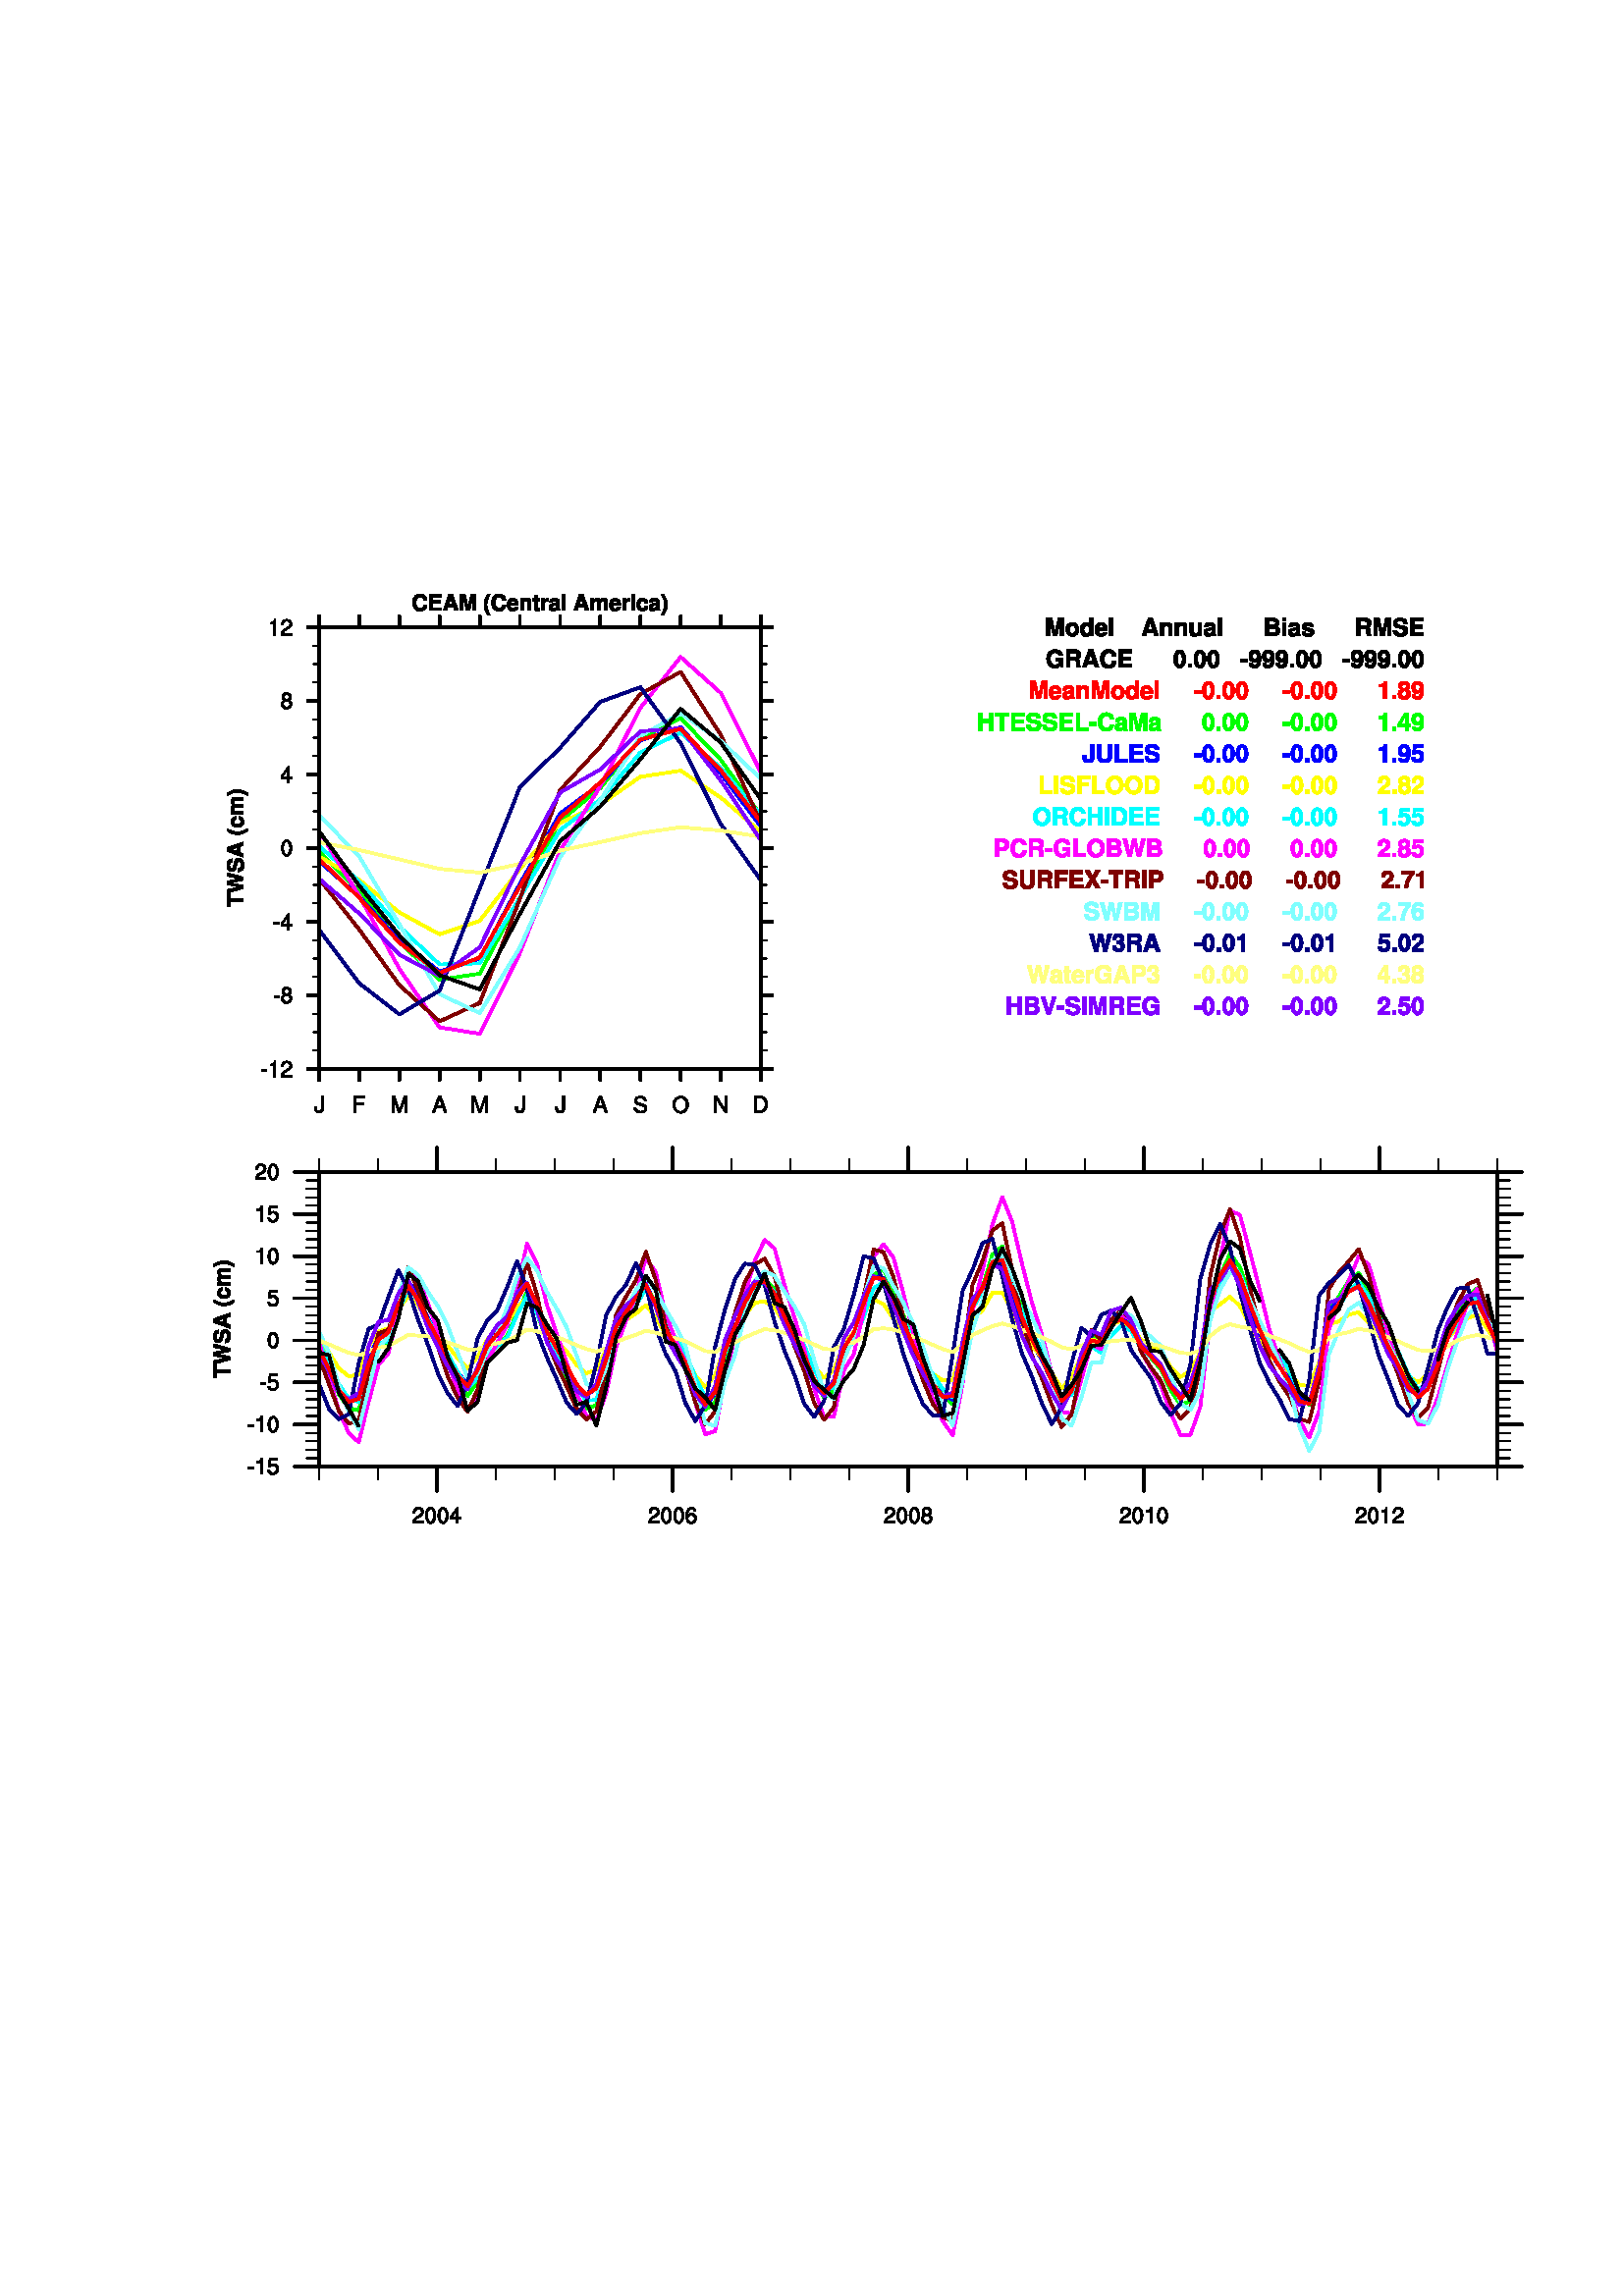 %!PS-Adobe-3.0 EPSF-3.0
%%Pages: 1
%%DocumentData: Clean7Bit
%%LanguageLevel: 2
%%BoundingBox: 36 126 576 666
%%EndComments
%%BeginProlog
save
50 dict begin
/q { gsave } bind def
/Q { grestore } bind def
/cm { 6 array astore concat } bind def
/w { setlinewidth } bind def
/J { setlinecap } bind def
/j { setlinejoin } bind def
/M { setmiterlimit } bind def
/d { setdash } bind def
/m { moveto } bind def
/l { lineto } bind def
/c { curveto } bind def
/h { closepath } bind def
/re { exch dup neg 3 1 roll 5 3 roll moveto 0 rlineto
      0 exch rlineto 0 rlineto closepath } bind def
/S { stroke } bind def
/f { fill } bind def
/f* { eofill } bind def
/n { newpath } bind def
/W { clip } bind def
/W* { eoclip } bind def
/BT { } bind def
/ET { } bind def
/pdfmark where { pop globaldict /?pdfmark /exec load put }
    { globaldict begin /?pdfmark /pop load def /pdfmark
    /cleartomark load def end } ifelse
/BDC { mark 3 1 roll /BDC pdfmark } bind def
/EMC { mark /EMC pdfmark } bind def
/cairo_store_point { /cairo_point_y exch def /cairo_point_x exch def } def
/Tj { show currentpoint cairo_store_point } bind def
/TJ {
  {
    dup
    type /stringtype eq
    { show } { -0.001 mul 0 cairo_font_matrix dtransform rmoveto } ifelse
  } forall
  currentpoint cairo_store_point
} bind def
/cairo_selectfont { cairo_font_matrix aload pop pop pop 0 0 6 array astore
    cairo_font exch selectfont cairo_point_x cairo_point_y moveto } bind def
/Tf { pop /cairo_font exch def /cairo_font_matrix where
      { pop cairo_selectfont } if } bind def
/Td { matrix translate cairo_font_matrix matrix concatmatrix dup
      /cairo_font_matrix exch def dup 4 get exch 5 get cairo_store_point
      /cairo_font where { pop cairo_selectfont } if } bind def
/Tm { 2 copy 8 2 roll 6 array astore /cairo_font_matrix exch def
      cairo_store_point /cairo_font where { pop cairo_selectfont } if } bind def
/g { setgray } bind def
/rg { setrgbcolor } bind def
/d1 { setcachedevice } bind def
%%EndProlog
%%BeginSetup
%%EndSetup
%%Page: 1 1
%%BeginPageSetup
%%PageBoundingBox: 36 126 576 666
%%EndPageSetup
q 36 126 540 540 rectclip q
1 g
36 666 540 -540 re f*
0 1 0 rg
1 w
1 J
1 j
[] 0.0 d
10 M 117 529.641 m 131.727 514.855 l 146.453 496.508 l 161.184 482.723 l 175.91
 484.969 l 190.637 512.973 l 205.363 540.969 l 220.09 553.012 l 234.816 
571.328 l 249.547 578.668 l 264.273 563.371 l 279 542.984 l S
0 0 1 rg
117 526.219 m 131.727 513.215 l 146.453 497.125 l 161.184 485.746 l 175.91
 490.441 l 190.637 517.957 l 205.363 543.703 l 220.09 554.492 l 234.816 
570.555 l 249.547 575.355 l 264.273 558.332 l 279 538.863 l S
1 1 0 rg
117 527.941 m 131.727 519.332 l 146.453 507.391 l 161.184 499.395 l 175.91
 504.355 l 190.637 523.406 l 205.363 540.246 l 220.09 546.949 l 234.816 
557.164 l 249.547 559.402 l 264.273 549.562 l 279 536.859 l S
0 1 1 rg
117 531.746 m 131.727 518.797 l 146.453 502.215 l 161.184 488.34 l 175.91
 488.742 l 190.637 512.797 l 205.363 537.602 l 220.09 548.797 l 234.816 
566.125 l 249.547 573.285 l 264.273 560.391 l 279 543.16 l S
1 0 1 rg
117 537.156 m 131.727 513.457 l 146.453 486.711 l 161.184 465.266 l 175.91
 462.91 l 190.637 492.539 l 205.363 530.117 l 220.09 553.648 l 234.816 582.457
 l 249.547 601.086 l 264.273 587.898 l 279 558.758 l S
0.498 0 0 rg
117 519.758 m 131.727 501.125 l 146.453 480.727 l 161.184 467.477 l 175.91
 474.207 l 190.637 512.434 l 205.363 552.27 l 220.09 568.18 l 234.816 587.527
 l 249.547 595.594 l 264.273 572.512 l 279 540.184 l S
0.498 1 1 rg
117 543.141 m 131.727 527.871 l 146.453 503.059 l 161.184 477.422 l 175.91
 470.496 l 190.637 494.652 l 205.363 527.602 l 220.09 548.512 l 234.816 
572.137 l 249.547 580.387 l 264.273 570.316 l 279 556.406 l S
0 0 0.498 rg
117 501.062 m 131.727 481.449 l 146.453 470.02 l 161.184 478.785 l 175.91
 516.309 l 190.637 553.391 l 205.363 567.801 l 220.09 584.656 l 234.816 
590.008 l 249.547 569.488 l 264.273 539.867 l 279 519.16 l S
1 1 0.498 rg
117 533.188 m 131.727 530.293 l 146.453 526.852 l 161.184 523.379 l 175.91
 522.004 l 190.637 525.234 l 205.363 530.102 l 220.09 533.195 l 234.816 
536.496 l 249.547 538.648 l 264.273 537.465 l 279 535.145 l S
0.498 0 1 rg
117 519.773 m 131.727 507.031 l 146.453 491.875 l 161.184 484.16 l 175.91
 494.629 l 190.637 524.805 l 205.363 551.398 l 220.09 559.863 l 234.816 
573.828 l 249.547 574.977 l 264.273 555.781 l 279 533.871 l S
1 0 0 rg
117 526.961 m 131.727 512.742 l 146.453 496.246 l 161.184 485.27 l 175.91
 490.906 l 190.637 517.02 l 205.363 542.18 l 220.09 555.129 l 234.816 570.762
 l 249.547 574.691 l 264.273 559.551 l 279 540.539 l S
0 g
117 537.156 m 131.727 517.203 l 146.453 498.988 l 161.184 484.371 l 175.91
 479.172 l 190.637 506.938 l 205.363 533.539 l 220.09 546.223 l 234.816 
563.617 l 249.547 582.055 l 264.273 569.684 l 279 548.777 l S
83.293 509.551 m 83.293 514.285 l 84.332 514.285 l 84.332 512.562 l 89.23
 512.562 l 89.23 511.348 l 84.332 511.348 l 84.332 509.551 l 83.293 509.551
 l f*
83.293 514.496 m 83.293 515.801 l 87.73 516.738 l 83.293 517.629 l 83.293
 518.875 l 87.73 519.812 l 83.293 520.688 l 83.293 521.992 l 89.23 520.344
 l 89.23 519.262 l 84.656 518.25 l 89.23 517.301 l 89.23 516.188 l 83.293
 514.496 l f*
85.102 527.043 m 85.102 525.871 l 84.859 525.828 l 84.66 525.738 l 84.504
 525.609 l 84.383 525.449 l 84.297 525.262 l 84.238 525.062 l 84.195 524.637
 l 84.242 524.266 l 84.301 524.09 l 84.383 523.934 l 84.48 523.805 l 84.605
 523.703 l 84.746 523.637 l 84.91 523.613 l 85.098 523.637 l 85.246 523.703
 l 85.367 523.82 l 85.469 523.988 l 85.547 524.199 l 85.621 524.465 l 85.758
 525.141 l 85.832 525.57 l 85.926 525.969 l 86.051 526.32 l 86.215 526.625
 l 86.43 526.875 l 86.703 527.062 l 87.043 527.18 l 87.465 527.219 l 87.891
 527.184 l 88.273 527.074 l 88.605 526.887 l 88.891 526.621 l 89.117 526.277
 l 89.285 525.848 l 89.391 525.336 l 89.426 524.742 l 89.379 524.152 l 89.324
 523.895 l 89.254 523.66 l 89.059 523.25 l 88.805 522.926 l 88.504 522.676
 l 88.172 522.496 l 87.816 522.387 l 87.449 522.336 l 87.449 523.523 l 87.672
 523.562 l 87.867 523.637 l 88.039 523.746 l 88.18 523.891 l 88.293 524.078
 l 88.375 524.301 l 88.426 524.566 l 88.445 524.875 l 88.434 525.098 l 88.398
 525.316 l 88.34 525.512 l 88.254 525.688 l 88.141 525.836 l 88 525.949 
l 87.828 526.023 l 87.629 526.047 l 87.41 526.023 l 87.238 525.945 l 87.094
 525.816 l 86.98 525.633 l 86.887 525.391 l 86.805 525.094 l 86.648 524.324
 l 86.551 523.82 l 86.418 523.41 l 86.25 523.082 l 86.055 522.832 l 85.828
 522.648 l 85.578 522.527 l 85.305 522.461 l 85.016 522.438 l 84.602 522.484
 l 84.238 522.609 l 83.93 522.812 l 83.676 523.082 l 83.477 523.41 l 83.332
 523.793 l 83.246 524.219 l 83.219 524.68 l 83.238 525.09 l 83.305 525.496
 l 83.422 525.887 l 83.602 526.242 l 83.855 526.547 l 84.008 526.68 l 84.184
 526.793 l 84.379 526.891 l 84.594 526.965 l 84.836 527.016 l 85.102 527.043
 l f*
83.293 529.789 m 83.293 531.188 l 89.23 533.234 l 89.23 532.004 l 88.043
 531.57 l 88.043 530.664 l 87.004 530.664 l 87.004 531.246 l 84.719 530.488
 l 87.004 529.73 l 87.004 530.664 l 88.043 530.664 l 88.043 529.375 l 89.23
 528.957 l 89.23 527.727 l 83.293 529.789 l f*
87.062 535.953 m 86.48 535.984 l 85.938 536.07 l 85.426 536.207 l 84.949
 536.383 l 84.5 536.59 l 84.074 536.816 l 83.293 537.305 l 83.293 538.121
 l 84.344 537.609 l 84.828 537.41 l 85.289 537.246 l 85.738 537.121 l 86.176
 537.031 l 86.617 536.98 l 87.062 536.961 l 87.508 536.98 l 87.949 537.031
 l 88.391 537.121 l 88.836 537.246 l 89.301 537.41 l 89.781 537.609 l 90.836
 538.121 l 90.836 537.305 l 90.051 536.816 l 89.629 536.59 l 89.176 536.383
 l 88.699 536.207 l 88.188 536.07 l 87.645 535.984 l 87.062 535.953 l f*
86.453 542.59 m 86.453 541.492 l 86.242 541.438 l 86.066 541.367 l 85.926
 541.281 l 85.82 541.18 l 85.742 541.074 l 85.691 540.953 l 85.652 540.703
 l 85.672 540.512 l 85.727 540.332 l 85.824 540.168 l 85.969 540.027 l 86.164
 539.914 l 86.41 539.828 l 86.715 539.773 l 87.078 539.754 l 87.441 539.773
 l 87.746 539.828 l 87.992 539.914 l 88.188 540.027 l 88.332 540.168 l 88.43
 540.332 l 88.484 540.512 l 88.504 540.703 l 88.465 540.953 l 88.414 541.074
 l 88.336 541.18 l 88.23 541.281 l 88.09 541.367 l 87.914 541.438 l 87.703
 541.492 l 87.703 542.59 l 88.082 542.523 l 88.418 542.398 l 88.707 542.223
 l 88.949 541.992 l 89.141 541.723 l 89.281 541.414 l 89.367 541.07 l 89.395
 540.703 l 89.383 540.438 l 89.348 540.191 l 89.293 539.965 l 89.215 539.758
 l 89.117 539.566 l 89.004 539.395 l 88.723 539.105 l 88.379 538.887 l 87.984
 538.73 l 87.547 538.641 l 87.078 538.609 l 86.609 538.641 l 86.172 538.73
 l 85.777 538.887 l 85.434 539.105 l 85.152 539.395 l 85.039 539.566 l 84.941
 539.758 l 84.863 539.965 l 84.809 540.191 l 84.773 540.438 l 84.762 540.703
 l 84.789 541.07 l 84.875 541.414 l 85.016 541.723 l 85.207 541.992 l 85.449
 542.223 l 85.738 542.398 l 86.074 542.523 l 86.453 542.59 l f*
84.852 543.348 m 84.852 544.492 l 85.398 544.492 l 85.109 544.762 l 84.906
 545.047 l 84.785 545.363 l 84.746 545.723 l 84.785 546.035 l 84.902 546.352
 l 84.992 546.504 l 85.105 546.645 l 85.238 546.773 l 85.398 546.883 l 85.117
 547.16 l 84.91 547.461 l 84.789 547.789 l 84.746 548.16 l 84.766 548.398
 l 84.816 548.645 l 84.906 548.879 l 85.031 549.098 l 85.199 549.289 l 85.41
 549.438 l 85.664 549.535 l 85.965 549.57 l 89.23 549.57 l 89.23 548.426
 l 86.219 548.426 l 86.105 548.41 l 86.008 548.367 l 85.848 548.23 l 85.746
 548.043 l 85.711 547.832 l 85.727 547.695 l 85.766 547.559 l 85.832 547.426
 l 85.922 547.305 l 86.035 547.199 l 86.168 547.117 l 86.324 547.066 l 86.5
 547.047 l 89.23 547.047 l 89.23 545.871 l 86.219 545.871 l 86.105 545.859
 l 86.008 545.824 l 85.848 545.691 l 85.746 545.504 l 85.711 545.277 l 85.73
 545.145 l 85.777 545.012 l 85.852 544.879 l 85.945 544.758 l 86.059 544.648
 l 86.191 544.566 l 86.336 544.512 l 86.5 544.492 l 89.23 544.492 l 89.23
 543.348 l 84.836 543.348 l 84.852 543.348 l f*
83.293 550.281 m 83.293 551.098 l 84.074 551.586 l 84.5 551.812 l 84.949
 552.02 l 85.426 552.195 l 85.938 552.332 l 86.48 552.418 l 87.062 552.449
 l 87.645 552.418 l 88.188 552.332 l 88.699 552.195 l 89.176 552.02 l 89.629
 551.812 l 90.051 551.586 l 90.836 551.098 l 90.836 550.281 l 89.781 550.797
 l 89.301 550.996 l 88.836 551.156 l 88.391 551.281 l 87.949 551.371 l 87.508
 551.422 l 87.062 551.441 l 86.617 551.422 l 86.176 551.371 l 85.738 551.281
 l 85.289 551.156 l 84.828 550.996 l 84.344 550.797 l 83.293 550.281 l f*
117.891 440.012 m 118.656 440.012 l 118.656 435.301 l 118.629 435.047 l
 118.543 434.797 l 118.41 434.559 l 118.219 434.348 l 117.98 434.164 l 117.688
 434.023 l 117.348 433.934 l 116.957 433.898 l 116.535 433.941 l 116.188
 434.059 l 115.906 434.23 l 115.691 434.441 l 115.531 434.672 l 115.426 
434.902 l 115.363 435.117 l 115.344 435.301 l 115.344 435.98 l 116.109 435.98
 l 116.109 435.426 l 116.125 435.234 l 116.172 435.062 l 116.246 434.918
 l 116.348 434.797 l 116.477 434.703 l 116.629 434.633 l 116.805 434.594
 l 117 434.578 l 117.207 434.594 l 117.391 434.641 l 117.543 434.719 l 117.668
 434.828 l 117.766 434.965 l 117.836 435.133 l 117.879 435.332 l 117.891
 435.555 l 117.891 440.012 l f*
129.734 440.012 m 133.723 440.012 l 133.723 439.332 l 130.496 439.332 l
 130.496 437.422 l 133.34 437.422 l 133.34 436.742 l 130.496 436.742 l 130.496
 434.07 l 129.734 434.07 l 129.734 440.012 l f*
143.652 440.012 m 144.715 440.012 l 146.453 434.832 l 148.195 440.012 l
 149.254 440.012 l 149.254 434.07 l 148.535 434.07 l 148.535 439.035 l 146.836
 434.07 l 146.031 434.07 l 144.375 439.035 l 144.375 434.07 l 143.652 434.07
 l 143.652 440.012 l f*
160.738 440.012 m 161.711 440.012 l 163.793 434.07 l 162.941 434.07 l 162.348
 435.809 l 160.016 435.809 l 159.422 434.07 l 158.574 434.07 l 160.438 439.16
 l 161.203 439.16 l 160.227 436.488 l 162.137 436.488 l 161.203 439.16 l
 160.438 439.16 l 160.738 440.012 l f*
173.109 440.012 m 174.168 440.012 l 175.91 434.832 l 177.648 440.012 l 
178.711 440.012 l 178.711 434.07 l 177.988 434.07 l 177.988 439.035 l 176.289
 434.07 l 175.484 434.07 l 173.832 439.035 l 173.832 434.07 l 173.109 434.07
 l 173.109 440.012 l f*
191.527 440.012 m 192.293 440.012 l 192.293 435.301 l 192.262 435.047 l
 192.18 434.797 l 192.047 434.559 l 191.855 434.348 l 191.617 434.164 l 
191.324 434.023 l 190.984 433.934 l 190.594 433.898 l 190.172 433.941 l 
189.824 434.059 l 189.543 434.23 l 189.328 434.441 l 189.168 434.672 l 189.062
 434.902 l 189 435.117 l 188.98 435.301 l 188.98 435.98 l 189.746 435.98
 l 189.746 435.426 l 189.762 435.234 l 189.809 435.062 l 189.883 434.918
 l 189.984 434.797 l 190.113 434.703 l 190.266 434.633 l 190.441 434.594
 l 190.637 434.578 l 190.844 434.594 l 191.027 434.641 l 191.18 434.719 
l 191.305 434.828 l 191.402 434.965 l 191.473 435.133 l 191.512 435.332 
l 191.527 435.555 l 191.527 440.012 l f*
206.254 440.012 m 207.02 440.012 l 207.02 435.301 l 206.992 435.047 l 206.91
 434.797 l 206.773 434.559 l 206.582 434.348 l 206.344 434.164 l 206.051
 434.023 l 205.711 433.934 l 205.32 433.898 l 204.898 433.941 l 204.551 
434.059 l 204.27 434.23 l 204.055 434.441 l 203.895 434.672 l 203.789 434.902
 l 203.727 435.117 l 203.707 435.301 l 203.707 435.98 l 204.473 435.98 l
 204.473 435.426 l 204.488 435.234 l 204.535 435.062 l 204.609 434.918 l
 204.711 434.797 l 204.84 434.703 l 204.992 434.633 l 205.168 434.594 l 
205.363 434.578 l 205.574 434.594 l 205.754 434.641 l 205.906 434.719 l 
206.031 434.828 l 206.129 434.965 l 206.199 435.133 l 206.242 435.332 l 
206.254 435.555 l 206.254 440.012 l f*
219.645 440.012 m 220.621 440.012 l 222.699 434.07 l 221.852 434.07 l 221.258
 435.809 l 218.926 435.809 l 218.332 434.07 l 217.48 434.07 l 219.348 439.16
 l 220.113 439.16 l 219.137 436.488 l 221.047 436.488 l 220.113 439.16 l
 219.348 439.16 l 219.645 440.012 l f*
237.004 438.188 m 236.992 438.41 l 236.957 438.617 l 236.824 438.988 l 
236.617 439.305 l 236.344 439.559 l 236.016 439.758 l 235.645 439.898 l 
235.234 439.98 l 234.797 440.012 l 234.293 439.977 l 233.855 439.883 l 233.492
 439.727 l 233.195 439.523 l 232.965 439.27 l 232.805 438.973 l 232.707 
438.637 l 232.676 438.27 l 232.695 437.977 l 232.758 437.73 l 232.852 437.523
 l 232.973 437.352 l 233.117 437.211 l 233.285 437.094 l 233.652 436.914
 l 235.562 436.402 l 235.961 436.23 l 236.109 436.129 l 236.223 436.023 
l 236.309 435.906 l 236.367 435.781 l 236.41 435.512 l 236.391 435.309 l
 236.336 435.121 l 236.238 434.949 l 236.09 434.797 l 235.887 434.672 l 
235.621 434.574 l 235.289 434.516 l 234.883 434.496 l 234.469 434.523 l 
234.121 434.609 l 233.836 434.746 l 233.609 434.918 l 233.438 435.125 l 
233.32 435.352 l 233.25 435.598 l 233.227 435.852 l 232.465 435.852 l 232.5
 435.438 l 232.609 435.051 l 232.793 434.703 l 233.051 434.402 l 233.391
 434.156 l 233.805 433.973 l 234.305 433.855 l 234.883 433.816 l 235.418
 433.852 l 235.883 433.957 l 236.277 434.121 l 236.602 434.34 l 236.852 
434.605 l 237.031 434.906 l 237.137 435.242 l 237.172 435.598 l 237.145 
435.887 l 237.07 436.145 l 236.953 436.375 l 236.801 436.578 l 236.621 436.75
 l 236.422 436.891 l 236.207 437.004 l 235.984 437.082 l 234.074 437.59 
l 233.742 437.766 l 233.551 437.93 l 233.496 438.023 l 233.461 438.129 l
 233.438 438.398 l 233.465 438.621 l 233.543 438.82 l 233.664 438.984 l 
233.828 439.125 l 234.02 439.234 l 234.246 439.312 l 234.492 439.359 l 234.754
 439.375 l 235.098 439.352 l 235.398 439.285 l 235.652 439.176 l 235.863
 439.035 l 236.027 438.859 l 236.145 438.656 l 236.215 438.43 l 236.238 
438.188 l 237.004 438.188 l f*
249.566 440.012 m 249.879 439.992 l 250.176 439.941 l 250.461 439.859 l
 250.727 439.746 l 250.977 439.609 l 251.211 439.445 l 251.426 439.258 l
 251.625 439.051 l 251.801 438.824 l 251.957 438.582 l 252.094 438.328 l
 252.203 438.059 l 252.293 437.781 l 252.355 437.496 l 252.395 437.207 l
 252.41 436.914 l 252.402 436.617 l 252.367 436.328 l 252.309 436.039 l 
252.223 435.762 l 252.109 435.488 l 251.977 435.23 l 251.82 434.984 l 251.641
 434.754 l 251.441 434.543 l 251.223 434.352 l 250.988 434.184 l 250.734
 434.043 l 250.461 433.93 l 250.18 433.844 l 249.879 433.793 l 249.566 433.773
 l 249.254 433.793 l 248.957 433.844 l 248.672 433.93 l 248.398 434.043 
l 248.145 434.184 l 247.906 434.352 l 247.688 434.543 l 247.488 434.754 
l 247.309 434.984 l 247.148 435.23 l 247.008 435.488 l 246.895 435.762 l
 246.801 436.039 l 246.734 436.328 l 246.695 436.617 l 246.68 436.914 l 
247.445 436.914 l 247.488 436.418 l 247.609 435.957 l 247.805 435.539 l 
248.059 435.172 l 248.375 434.871 l 248.734 434.645 l 249.133 434.5 l 249.348
 434.465 l 249.566 434.453 l 249.785 434.465 l 249.996 434.5 l 250.199 434.562
 l 250.395 434.645 l 250.746 434.871 l 251.051 435.172 l 251.301 435.539
 l 251.488 435.957 l 251.605 436.418 l 251.645 436.914 l 251.605 437.406
 l 251.488 437.863 l 251.301 438.273 l 251.051 438.633 l 250.746 438.926
 l 250.395 439.145 l 249.996 439.281 l 249.785 439.32 l 249.566 439.332 
l 249.348 439.32 l 249.133 439.281 l 248.734 439.145 l 248.375 438.926 l
 248.059 438.633 l 247.805 438.273 l 247.609 437.863 l 247.488 437.406 l
 247.445 436.914 l 246.68 436.914 l 246.695 437.207 l 246.734 437.496 l 
246.801 437.781 l 246.895 438.059 l 247.008 438.328 l 247.148 438.582 l 
247.309 438.824 l 247.488 439.051 l 247.688 439.258 l 247.906 439.445 l 
248.145 439.609 l 248.398 439.746 l 248.672 439.859 l 248.957 439.941 l 
249.254 439.992 l 249.566 440.012 l f*
261.961 440.012 m 262.809 440.012 l 265.863 435.172 l 265.863 440.012 l
 266.586 440.012 l 266.586 434.07 l 265.738 434.07 l 262.684 438.906 l 262.684
 434.07 l 261.961 434.07 l 261.961 440.012 l f*
276.645 440.012 m 279.105 440.012 l 279.434 439.973 l 279.797 439.863 l
 280.172 439.664 l 280.355 439.527 l 280.531 439.367 l 280.699 439.184 l
 280.855 438.969 l 280.996 438.727 l 281.117 438.453 l 281.215 438.148 l
 281.293 437.812 l 281.34 437.445 l 281.355 437.039 l 281.34 436.637 l 281.297
 436.266 l 281.227 435.93 l 281.133 435.629 l 281.02 435.355 l 280.891 435.113
 l 280.742 434.898 l 280.582 434.711 l 280.41 434.551 l 280.227 434.418 
l 279.852 434.219 l 279.469 434.105 l 279.105 434.07 l 276.645 434.07 l 
276.645 439.332 l 277.41 439.332 l 277.41 434.75 l 278.98 434.75 l 279.34
 434.789 l 279.66 434.91 l 279.938 435.105 l 280.168 435.371 l 280.348 435.699
 l 280.48 436.09 l 280.562 436.539 l 280.59 437.039 l 280.555 437.578 l 
280.457 438.043 l 280.301 438.438 l 280.098 438.758 l 279.852 439.008 l 
279.57 439.188 l 279.262 439.297 l 278.938 439.332 l 276.645 439.332 l 276.645
 440.012 l f*
95.938 449.66 1.949 -0.594 re f*
100.645 452.887 m 101.113 452.887 l 101.113 447.113 l 100.391 447.113 l
 100.391 451.23 l 99.117 451.23 l 99.117 451.738 l 99.633 451.801 l 99.863
 451.848 l 100.074 451.93 l 100.258 452.059 l 100.418 452.254 l 100.547 
452.523 l 100.645 452.887 l f*
103.234 450.891 m 103.957 450.891 l 103.973 451.18 l 104.027 451.441 l 
104.117 451.676 l 104.246 451.871 l 104.414 452.031 l 104.617 452.148 l 
104.859 452.223 l 105.145 452.25 l 105.359 452.23 l 105.566 452.172 l 105.754
 452.078 l 105.918 451.953 l 106.055 451.793 l 106.156 451.605 l 106.223
 451.387 l 106.246 451.145 l 106.227 450.898 l 106.168 450.695 l 106.066
 450.516 l 105.922 450.359 l 105.738 450.211 l 105.512 450.059 l 104.93 
449.703 l 104.438 449.414 l 104.039 449.125 l 103.719 448.828 l 103.477 
448.52 l 103.305 448.199 l 103.188 447.859 l 103.125 447.5 l 103.105 447.113
 l 106.969 447.113 l 106.969 447.793 l 103.914 447.793 l 103.988 448.055
 l 104.094 448.27 l 104.23 448.457 l 104.402 448.621 l 104.867 448.938 l
 105.523 449.32 l 105.906 449.508 l 106.223 449.723 l 106.48 449.953 l 106.68
 450.195 l 106.832 450.449 l 106.934 450.711 l 106.992 450.973 l 107.012
 451.23 l 106.973 451.582 l 106.863 451.902 l 106.688 452.184 l 106.457 
452.422 l 106.18 452.617 l 105.863 452.766 l 105.516 452.855 l 105.145 452.887
 l 104.746 452.855 l 104.379 452.766 l 104.055 452.613 l 103.773 452.398
 l 103.547 452.117 l 103.379 451.773 l 103.27 451.367 l 103.234 450.891 
l f*
100.477 476.766 1.949 -0.594 re f*
105.059 479.992 m 105.414 479.965 l 105.742 479.891 l 106.039 479.766 l
 106.293 479.594 l 106.504 479.375 l 106.664 479.113 l 106.762 478.809 l
 106.797 478.465 l 106.777 478.211 l 106.727 477.996 l 106.645 477.812 l
 106.543 477.656 l 106.297 477.414 l 106.035 477.234 l 106.246 477.125 l
 106.438 476.988 l 106.605 476.832 l 106.746 476.656 l 106.859 476.461 l
 106.941 476.25 l 106.992 476.023 l 107.012 475.789 l 106.977 475.508 l 
106.883 475.207 l 106.727 474.91 l 106.508 474.629 l 106.227 474.383 l 105.883
 474.188 l 105.48 474.055 l 105.254 474.02 l 105.016 474.008 l 104.777 474.02
 l 104.555 474.055 l 104.164 474.188 l 103.832 474.383 l 103.566 474.629
 l 103.363 474.91 l 103.219 475.207 l 103.133 475.508 l 103.105 475.789 
l 103.871 475.789 l 103.895 475.559 l 103.965 475.344 l 104.078 475.148 
l 104.227 474.98 l 104.402 474.84 l 104.605 474.734 l 104.824 474.668 l 
105.059 474.645 l 105.293 474.668 l 105.512 474.734 l 105.715 474.84 l 105.891
 474.98 l 106.039 475.148 l 106.148 475.344 l 106.223 475.559 l 106.246 
475.789 l 106.223 476.023 l 106.148 476.238 l 106.039 476.434 l 105.891 
476.602 l 105.715 476.742 l 105.512 476.848 l 105.293 476.914 l 105.059 
476.938 l 104.824 476.914 l 104.605 476.848 l 104.402 476.742 l 104.227 
476.602 l 104.078 476.434 l 103.965 476.238 l 103.895 476.023 l 103.871 
475.789 l 103.105 475.789 l 103.125 476.023 l 103.176 476.242 l 103.258 
476.449 l 103.371 476.641 l 103.512 476.812 l 103.68 476.973 l 103.871 477.113
 l 104.082 477.234 l 103.82 477.414 l 103.574 477.656 l 103.473 477.812 
l 103.391 477.996 l 103.336 478.211 l 103.32 478.465 l 104.039 478.465 l
 104.062 478.266 l 104.121 478.094 l 104.215 477.941 l 104.344 477.812 l
 104.492 477.711 l 104.668 477.633 l 104.855 477.59 l 105.059 477.574 l 
105.262 477.59 l 105.449 477.633 l 105.621 477.711 l 105.773 477.812 l 105.898
 477.941 l 105.996 478.094 l 106.055 478.266 l 106.078 478.465 l 106.055
 478.66 l 105.996 478.836 l 105.898 478.988 l 105.773 479.117 l 105.621 
479.219 l 105.449 479.293 l 105.262 479.34 l 105.059 479.355 l 104.855 479.34
 l 104.668 479.293 l 104.492 479.219 l 104.344 479.117 l 104.215 478.988
 l 104.121 478.836 l 104.062 478.66 l 104.039 478.465 l 103.32 478.465 l
 103.352 478.809 l 103.453 479.113 l 103.613 479.375 l 103.824 479.594 l
 104.078 479.766 l 104.375 479.891 l 104.703 479.965 l 105.059 479.992 l
 f*
100.391 503.66 1.953 -0.594 re f*
105.609 506.887 m 106.117 506.887 l 106.117 503.152 l 107.012 503.152 l
 107.012 502.473 l 106.117 502.473 l 106.117 501.113 l 105.398 501.113 l
 105.398 502.473 l 102.98 502.473 l 102.98 503.152 l 105.398 503.152 l 105.398
 505.656 l 103.617 503.152 l 102.98 503.152 l 102.98 503.234 l 105.609 506.887
 l f*
105.102 533.992 m 105.312 533.973 l 105.512 533.922 l 105.703 533.84 l 
105.883 533.73 l 106.051 533.594 l 106.207 533.434 l 106.484 533.047 l 106.707
 532.594 l 106.871 532.094 l 106.977 531.562 l 107.012 531.02 l 106.977 
530.477 l 106.871 529.941 l 106.707 529.434 l 106.484 528.973 l 106.207 
528.582 l 106.051 528.418 l 105.883 528.277 l 105.703 528.164 l 105.512 
528.078 l 105.312 528.027 l 105.102 528.008 l 104.891 528.027 l 104.691 
528.078 l 104.5 528.164 l 104.32 528.277 l 104.148 528.418 l 103.992 528.582
 l 103.715 528.973 l 103.492 529.434 l 103.328 529.941 l 103.227 530.477
 l 103.191 531.02 l 103.957 531.02 l 103.98 530.504 l 104.055 530.043 l 
104.172 529.637 l 104.32 529.293 l 104.496 529.016 l 104.688 528.812 l 104.895
 528.688 l 105.102 528.645 l 105.309 528.688 l 105.512 528.812 l 105.707
 529.016 l 105.879 529.293 l 106.027 529.637 l 106.145 530.043 l 106.219
 530.504 l 106.246 531.02 l 106.219 531.535 l 106.145 531.996 l 106.027 
532.395 l 105.879 532.73 l 105.707 532.996 l 105.512 533.191 l 105.309 533.312
 l 105.102 533.355 l 104.895 533.312 l 104.688 533.191 l 104.496 532.996
 l 104.32 532.73 l 104.172 532.395 l 104.055 531.996 l 103.98 531.535 l 
103.957 531.02 l 103.191 531.02 l 103.227 531.562 l 103.328 532.094 l 103.492
 532.594 l 103.715 533.047 l 103.992 533.434 l 104.148 533.594 l 104.32 
533.73 l 104.5 533.84 l 104.691 533.922 l 104.891 533.973 l 105.102 533.992
 l f*
105.609 560.887 m 106.117 560.887 l 106.117 557.152 l 107.012 557.152 l
 107.012 556.473 l 106.117 556.473 l 106.117 555.113 l 105.398 555.113 l
 105.398 556.473 l 102.98 556.473 l 102.98 557.152 l 105.398 557.152 l 105.398
 559.656 l 103.617 557.152 l 102.98 557.152 l 102.98 557.234 l 105.609 560.887
 l f*
105.059 587.992 m 105.414 587.965 l 105.742 587.891 l 106.039 587.766 l
 106.293 587.594 l 106.504 587.375 l 106.664 587.113 l 106.762 586.809 l
 106.797 586.465 l 106.777 586.211 l 106.727 585.996 l 106.645 585.812 l
 106.543 585.656 l 106.297 585.414 l 106.035 585.234 l 106.246 585.125 l
 106.438 584.988 l 106.605 584.832 l 106.746 584.656 l 106.859 584.461 l
 106.941 584.25 l 106.992 584.023 l 107.012 583.789 l 106.977 583.508 l 
106.883 583.207 l 106.727 582.91 l 106.508 582.629 l 106.227 582.383 l 105.883
 582.188 l 105.48 582.055 l 105.254 582.02 l 105.016 582.008 l 104.777 582.02
 l 104.555 582.055 l 104.164 582.188 l 103.832 582.383 l 103.566 582.629
 l 103.363 582.91 l 103.219 583.207 l 103.133 583.508 l 103.105 583.789 
l 103.871 583.789 l 103.895 583.559 l 103.965 583.344 l 104.078 583.148 
l 104.227 582.98 l 104.402 582.84 l 104.605 582.734 l 104.824 582.668 l 
105.059 582.645 l 105.293 582.668 l 105.512 582.734 l 105.715 582.84 l 105.891
 582.98 l 106.039 583.148 l 106.148 583.344 l 106.223 583.559 l 106.246 
583.789 l 106.223 584.023 l 106.148 584.238 l 106.039 584.434 l 105.891 
584.602 l 105.715 584.742 l 105.512 584.848 l 105.293 584.914 l 105.059 
584.938 l 104.824 584.914 l 104.605 584.848 l 104.402 584.742 l 104.227 
584.602 l 104.078 584.434 l 103.965 584.238 l 103.895 584.023 l 103.871 
583.789 l 103.105 583.789 l 103.125 584.023 l 103.176 584.242 l 103.258 
584.449 l 103.371 584.641 l 103.512 584.812 l 103.68 584.973 l 103.871 585.113
 l 104.082 585.234 l 103.82 585.414 l 103.574 585.656 l 103.473 585.812 
l 103.391 585.996 l 103.336 586.211 l 103.32 586.465 l 104.039 586.465 l
 104.062 586.266 l 104.121 586.094 l 104.215 585.941 l 104.344 585.812 l
 104.492 585.711 l 104.668 585.633 l 104.855 585.59 l 105.059 585.574 l 
105.262 585.59 l 105.449 585.633 l 105.621 585.711 l 105.773 585.812 l 105.898
 585.941 l 105.996 586.094 l 106.055 586.266 l 106.078 586.465 l 106.055
 586.66 l 105.996 586.836 l 105.898 586.988 l 105.773 587.117 l 105.621 
587.219 l 105.449 587.293 l 105.262 587.34 l 105.059 587.355 l 104.855 587.34
 l 104.668 587.293 l 104.492 587.219 l 104.344 587.117 l 104.215 586.988
 l 104.121 586.836 l 104.062 586.66 l 104.039 586.465 l 103.32 586.465 l
 103.352 586.809 l 103.453 587.113 l 103.613 587.375 l 103.824 587.594 l
 104.078 587.766 l 104.375 587.891 l 104.703 587.965 l 105.059 587.992 l
 f*
100.645 614.887 m 101.113 614.887 l 101.113 609.113 l 100.391 609.113 l
 100.391 613.23 l 99.117 613.23 l 99.117 613.738 l 99.633 613.801 l 99.863
 613.848 l 100.074 613.93 l 100.258 614.059 l 100.418 614.254 l 100.547 
614.523 l 100.645 614.887 l f*
103.234 612.891 m 103.957 612.891 l 103.973 613.18 l 104.027 613.441 l 
104.117 613.676 l 104.246 613.871 l 104.414 614.031 l 104.617 614.148 l 
104.859 614.223 l 105.145 614.25 l 105.359 614.23 l 105.566 614.172 l 105.754
 614.078 l 105.918 613.953 l 106.055 613.793 l 106.156 613.605 l 106.223
 613.387 l 106.246 613.145 l 106.227 612.898 l 106.168 612.695 l 106.066
 612.52 l 105.922 612.359 l 105.738 612.211 l 105.512 612.059 l 104.93 611.703
 l 104.438 611.414 l 104.039 611.125 l 103.719 610.828 l 103.477 610.52 
l 103.305 610.199 l 103.188 609.859 l 103.125 609.5 l 103.105 609.113 l 
106.969 609.113 l 106.969 609.793 l 103.914 609.793 l 103.988 610.055 l 
104.094 610.27 l 104.23 610.457 l 104.402 610.621 l 104.867 610.938 l 105.523
 611.32 l 105.906 611.508 l 106.223 611.723 l 106.48 611.953 l 106.68 612.195
 l 106.832 612.449 l 106.934 612.711 l 106.992 612.973 l 107.012 613.23 
l 106.973 613.582 l 106.863 613.902 l 106.688 614.184 l 106.457 614.422 
l 106.18 614.617 l 105.863 614.766 l 105.516 614.855 l 105.145 614.887 l
 104.746 614.855 l 104.379 614.766 l 104.055 614.613 l 103.773 614.398 l
 103.547 614.117 l 103.379 613.773 l 103.27 613.367 l 103.234 612.891 l f*
117 445.949 m 117 450 l S
131.727 445.949 m 131.727 450 l S
146.453 445.949 m 146.453 450 l S
161.184 445.949 m 161.184 450 l S
175.91 445.949 m 175.91 450 l S
190.637 445.949 m 190.637 450 l S
205.363 445.949 m 205.363 450 l S
220.09 445.949 m 220.09 450 l S
234.816 445.949 m 234.816 450 l S
249.547 445.949 m 249.547 450 l S
264.273 445.949 m 264.273 450 l S
279 445.949 m 279 450 l S
117 616.051 m 117 612 l S
131.727 616.051 m 131.727 612 l S
146.453 616.051 m 146.453 612 l S
161.184 616.051 m 161.184 612 l S
175.91 616.051 m 175.91 612 l S
190.637 616.051 m 190.637 612 l S
205.363 616.051 m 205.363 612 l S
220.09 616.051 m 220.09 612 l S
234.816 616.051 m 234.816 612 l S
249.547 616.051 m 249.547 612 l S
264.273 616.051 m 264.273 612 l S
279 616.051 m 279 612 l S
112.949 450 m 117 450 l S
112.949 477 m 117 477 l S
112.949 504 m 117 504 l S
112.949 531 m 117 531 l S
112.949 558 m 117 558 l S
112.949 585 m 117 585 l S
112.949 612 m 117 612 l S
0.5 w
114.977 456.75 m 117 456.75 l S
114.977 463.5 m 117 463.5 l S
114.977 470.25 m 117 470.25 l S
114.977 483.75 m 117 483.75 l S
114.977 490.5 m 117 490.5 l S
114.977 497.25 m 117 497.25 l S
114.977 510.75 m 117 510.75 l S
114.977 517.5 m 117 517.5 l S
114.977 524.25 m 117 524.25 l S
114.977 537.75 m 117 537.75 l S
114.977 544.5 m 117 544.5 l S
114.977 551.25 m 117 551.25 l S
114.977 564.75 m 117 564.75 l S
114.977 571.5 m 117 571.5 l S
114.977 578.25 m 117 578.25 l S
114.977 591.75 m 117 591.75 l S
114.977 598.5 m 117 598.5 l S
114.977 605.25 m 117 605.25 l S
1 w
283.051 450 m 279 450 l S
283.051 477 m 279 477 l S
283.051 504 m 279 504 l S
283.051 531 m 279 531 l S
283.051 558 m 279 558 l S
283.051 585 m 279 585 l S
283.051 612 m 279 612 l S
0.5 w
281.023 456.75 m 279 456.75 l S
281.023 463.5 m 279 463.5 l S
281.023 470.25 m 279 470.25 l S
281.023 483.75 m 279 483.75 l S
281.023 490.5 m 279 490.5 l S
281.023 497.25 m 279 497.25 l S
281.023 510.75 m 279 510.75 l S
281.023 517.5 m 279 517.5 l S
281.023 524.25 m 279 524.25 l S
281.023 537.75 m 279 537.75 l S
281.023 544.5 m 279 544.5 l S
281.023 551.25 m 279 551.25 l S
281.023 564.75 m 279 564.75 l S
281.023 571.5 m 279 571.5 l S
281.023 578.25 m 279 578.25 l S
281.023 591.75 m 279 591.75 l S
281.023 598.5 m 279 598.5 l S
281.023 605.25 m 279 605.25 l S
1 w
279 450 m 117 450 l 117 612 l 279 612 l 279 450 l 117 450 l S
155.352 620.176 m 156.539 620.176 l 156.508 619.809 l 156.41 619.43 l 156.238
 619.059 l 155.984 618.711 l 155.824 618.551 l 155.641 618.406 l 155.434
 618.273 l 155.199 618.164 l 154.938 618.07 l 154.648 618.004 l 154.332 
617.961 l 153.984 617.945 l 153.621 617.965 l 153.285 618.023 l 152.984 
618.113 l 152.715 618.234 l 152.469 618.387 l 152.254 618.562 l 152.066 
618.758 l 151.898 618.977 l 151.758 619.211 l 151.641 619.457 l 151.469 
619.984 l 151.371 620.527 l 151.34 621.066 l 151.359 621.492 l 151.406 621.879
 l 151.488 622.234 l 151.594 622.551 l 151.727 622.84 l 151.879 623.09 l
 152.051 623.312 l 152.242 623.508 l 152.445 623.676 l 152.66 623.812 l 
152.883 623.926 l 153.113 624.02 l 153.582 624.133 l 154.043 624.168 l 154.402
 624.148 l 154.789 624.082 l 155.18 623.961 l 155.555 623.766 l 155.73 623.641
 l 155.895 623.492 l 156.047 623.32 l 156.184 623.121 l 156.297 622.898 
l 156.395 622.648 l 156.465 622.371 l 156.508 622.059 l 155.352 622.059 
l 155.281 622.332 l 155.18 622.559 l 155.051 622.738 l 154.895 622.883 l
 154.719 622.988 l 154.523 623.059 l 154.305 623.102 l 154.074 623.113 l
 153.785 623.086 l 153.512 623 l 153.254 622.848 l 153.023 622.633 l 152.832
 622.348 l 152.68 621.988 l 152.582 621.551 l 152.543 621.035 l 152.562 
620.645 l 152.621 620.27 l 152.727 619.918 l 152.879 619.609 l 153.086 619.348
 l 153.352 619.145 l 153.508 619.07 l 153.68 619.016 l 153.867 618.984 l
 154.074 618.973 l 154.32 618.992 l 154.551 619.043 l 154.754 619.129 l 
154.934 619.25 l 155.086 619.414 l 155.211 619.617 l 155.297 619.871 l 155.352
 620.176 l f*
157.504 624.078 m 161.812 624.078 l 161.812 623.039 l 158.723 623.039 l
 158.723 621.734 l 161.59 621.734 l 161.59 620.695 l 158.723 620.695 l 158.723
 619.18 l 161.945 619.18 l 161.945 618.141 l 157.504 618.141 l 157.504 624.078
 l f*
164.574 624.078 m 165.969 624.078 l 168.02 618.141 l 166.785 618.141 l 
166.355 619.328 l 165.449 619.328 l 165.449 620.367 l 166.027 620.367 l 
165.27 622.652 l 164.512 620.367 l 165.449 620.367 l 165.449 619.328 l 164.156
 619.328 l 163.742 618.141 l 162.508 618.141 l 164.574 624.078 l f*
168.73 624.078 m 170.559 624.078 l 171.613 619.371 l 172.664 624.078 l 
174.523 624.078 l 174.523 618.141 l 173.363 618.141 l 173.363 623.176 l 
172.219 618.141 l 171.004 618.141 l 169.844 623.176 l 169.844 618.141 l 
168.73 618.141 l 168.73 624.078 l f*
177.508 620.309 m 177.539 620.891 l 177.625 621.434 l 177.762 621.945 l
 177.938 622.422 l 178.145 622.871 l 178.371 623.297 l 178.859 624.078 l
 179.676 624.078 l 179.164 623.027 l 178.961 622.543 l 178.801 622.082 l
 178.676 621.633 l 178.586 621.195 l 178.535 620.754 l 178.516 620.309 l
 178.535 619.863 l 178.586 619.422 l 178.676 618.98 l 178.801 618.535 l 
178.961 618.07 l 179.164 617.59 l 179.676 616.535 l 178.859 616.535 l 178.371
 617.32 l 178.145 617.742 l 177.938 618.195 l 177.762 618.672 l 177.625 
619.184 l 177.539 619.727 l 177.508 620.309 l f*
184.277 620.176 m 185.465 620.176 l 185.438 619.809 l 185.34 619.43 l 185.168
 619.059 l 184.914 618.711 l 184.754 618.551 l 184.57 618.406 l 184.359 
618.273 l 184.125 618.164 l 183.863 618.07 l 183.578 618.004 l 183.258 617.961
 l 182.914 617.945 l 182.547 617.965 l 182.215 618.023 l 181.914 618.113
 l 181.641 618.234 l 181.398 618.387 l 181.184 618.562 l 180.992 618.758
 l 180.828 618.977 l 180.688 619.211 l 180.57 619.457 l 180.395 619.984 
l 180.301 620.527 l 180.27 621.066 l 180.285 621.492 l 180.336 621.879 l
 180.414 622.234 l 180.523 622.551 l 180.652 622.84 l 180.809 623.09 l 180.98
 623.312 l 181.168 623.508 l 181.375 623.676 l 181.59 623.812 l 181.812 
623.926 l 182.043 624.02 l 182.512 624.133 l 182.973 624.168 l 183.332 624.148
 l 183.715 624.082 l 184.105 623.961 l 184.484 623.766 l 184.66 623.641 
l 184.824 623.492 l 184.977 623.32 l 185.109 623.121 l 185.227 622.898 l
 185.32 622.648 l 185.391 622.371 l 185.438 622.059 l 184.277 622.059 l 
184.207 622.332 l 184.105 622.559 l 183.977 622.738 l 183.824 622.883 l 
183.648 622.988 l 183.449 623.059 l 183.234 623.102 l 183 623.113 l 182.715
 623.086 l 182.438 623 l 182.184 622.848 l 181.953 622.633 l 181.758 622.348
 l 181.609 621.988 l 181.512 621.551 l 181.473 621.035 l 181.492 620.645
 l 181.551 620.27 l 181.656 619.918 l 181.809 619.609 l 182.016 619.348 
l 182.281 619.145 l 182.438 619.07 l 182.609 619.016 l 182.797 618.984 l
 183 618.973 l 183.25 618.992 l 183.477 619.043 l 183.684 619.129 l 183.863
 619.25 l 184.016 619.414 l 184.137 619.617 l 184.227 619.871 l 184.277 
620.176 l f*
188.898 619.359 m 190.012 619.359 l 189.891 619.062 l 189.73 618.793 l 
189.523 618.551 l 189.281 618.348 l 189 618.18 l 188.691 618.051 l 188.352
 617.973 l 187.992 617.945 l 187.734 617.957 l 187.496 617.992 l 187.273
 618.051 l 187.07 618.125 l 186.887 618.223 l 186.723 618.336 l 186.438 
618.617 l 186.223 618.957 l 186.074 619.344 l 185.984 619.773 l 185.957 
620.234 l 186 620.801 l 186.125 621.289 l 186.324 621.703 l 186.578 622.035
 l 186.883 622.293 l 187.227 622.48 l 187.602 622.59 l 187.992 622.625 l
 187.992 621.75 l 187.789 621.727 l 187.621 621.672 l 187.48 621.578 l 187.363
 621.457 l 187.273 621.309 l 187.203 621.141 l 187.113 620.754 l 188.867
 620.754 l 188.828 621 l 188.766 621.211 l 188.672 621.383 l 188.562 621.52
 l 188.434 621.621 l 188.297 621.691 l 188.145 621.734 l 187.992 621.75 
l 187.992 622.625 l 188.371 622.59 l 188.742 622.484 l 189.094 622.301 l
 189.41 622.047 l 189.68 621.715 l 189.793 621.52 l 189.887 621.301 l 189.965
 621.066 l 190.023 620.809 l 190.059 620.531 l 190.07 620.234 l 190.074 
620.113 l 190.055 619.996 l 187.113 619.996 l 187.145 619.664 l 187.203 
619.398 l 187.285 619.191 l 187.391 619.035 l 187.516 618.926 l 187.66 618.855
 l 187.82 618.82 l 187.992 618.809 l 188.297 618.844 l 188.543 618.949 l
 188.742 619.121 l 188.898 619.359 l f*
190.828 622.535 m 191.973 622.535 l 191.973 621.91 l 192.113 622.098 l 
192.258 622.25 l 192.414 622.371 l 192.574 622.469 l 192.742 622.539 l 192.918
 622.59 l 193.309 622.625 l 193.535 622.605 l 193.777 622.551 l 194.02 622.457
 l 194.246 622.316 l 194.445 622.137 l 194.605 621.902 l 194.711 621.621
 l 194.746 621.289 l 194.746 618.141 l 193.605 618.141 l 193.605 621.004
 l 193.586 621.16 l 193.539 621.293 l 193.469 621.402 l 193.383 621.492 
l 193.277 621.559 l 193.156 621.605 l 192.891 621.645 l 192.734 621.629 
l 192.574 621.586 l 192.418 621.516 l 192.277 621.422 l 192.152 621.309 
l 192.055 621.176 l 191.992 621.023 l 191.973 620.855 l 191.973 618.141 
l 190.828 618.141 l 190.828 622.535 l f*
195.98 623.648 m 197.109 623.648 l 197.109 622.461 l 197.746 622.461 l 
197.746 621.703 l 197.109 621.703 l 197.109 619.148 l 197.121 619.039 l 
197.16 618.949 l 197.219 618.879 l 197.293 618.836 l 197.496 618.805 l 197.746
 618.852 l 197.746 618.051 l 197.391 617.961 l 197.066 617.945 l 196.77 
617.969 l 196.531 618.027 l 196.344 618.121 l 196.199 618.238 l 196.098 
618.379 l 196.027 618.535 l 195.992 618.699 l 195.98 618.867 l 195.98 621.703
 l 195.402 621.703 l 195.402 622.461 l 195.98 622.461 l 195.98 623.648 l
 f*
198.504 622.535 m 199.648 622.535 l 199.648 621.688 l 199.777 621.941 l
 199.93 622.145 l 200.09 622.309 l 200.262 622.43 l 200.43 622.52 l 200.59
 622.578 l 200.852 622.625 l 200.941 622.609 l 200.984 622.594 l 201.031
 622.566 l 201.031 621.438 l 200.832 621.48 l 200.613 621.484 l 200.383 
621.453 l 200.16 621.379 l 199.961 621.258 l 199.797 621.09 l 199.688 620.875
 l 199.648 620.605 l 199.648 618.141 l 198.504 618.141 l 198.504 622.535
 l f*
202.574 621.094 m 201.477 621.094 l 201.543 621.488 l 201.672 621.812 l
 201.852 622.078 l 202.078 622.281 l 202.344 622.434 l 202.648 622.539 l
 202.984 622.602 l 203.348 622.625 l 203.719 622.605 l 204.059 622.543 l
 204.363 622.445 l 204.629 622.312 l 204.844 622.137 l 205.008 621.93 l 
205.109 621.684 l 205.145 621.406 l 205.145 618.75 l 205.168 618.598 l 205.234
 618.48 l 205.426 618.289 l 205.426 618.141 l 204.164 618.141 l 204.098 
618.23 l 204.059 618.332 l 204.043 618.57 l 203.715 618.285 l 203.383 618.09
 l 203.043 617.98 l 202.68 617.945 l 202.422 617.969 l 202.176 618.035 l
 201.953 618.141 l 201.754 618.289 l 201.59 618.477 l 201.465 618.703 l 
201.383 618.969 l 201.355 619.27 l 201.379 619.543 l 201.445 619.793 l 201.559
 620.02 l 201.73 620.219 l 201.961 620.387 l 202.258 620.527 l 202.625 620.637
 l 203.062 620.707 l 203.492 620.77 l 203.801 620.863 l 203.906 620.926 
l 203.984 621.008 l 204.027 621.105 l 204.043 621.23 l 204.043 620.203 l
 203.812 620.113 l 203.617 620.066 l 203.137 619.98 l 202.953 619.941 l 
202.809 619.887 l 202.695 619.816 l 202.613 619.734 l 202.527 619.559 l 
202.516 619.387 l 202.523 619.273 l 202.559 619.176 l 202.617 619.086 l 
202.695 619.012 l 202.906 618.906 l 203.168 618.867 l 203.316 618.883 l 
203.465 618.922 l 203.609 618.992 l 203.746 619.09 l 203.863 619.211 l 203.957
 619.363 l 204.02 619.539 l 204.043 619.742 l 204.043 621.23 l 204.031 621.336
 l 203.992 621.43 l 203.93 621.508 l 203.848 621.578 l 203.629 621.672 l
 203.359 621.703 l 203.066 621.668 l 202.824 621.562 l 202.727 621.48 l 
202.652 621.379 l 202.598 621.254 l 202.574 621.109 l 202.574 621.094 l f*
206.152 624.078 1.188 -5.938 re f*
212.465 624.078 m 213.859 624.078 l 215.91 618.141 l 214.676 618.141 l 
214.246 619.328 l 213.34 619.328 l 213.34 620.367 l 213.918 620.367 l 213.16
 622.652 l 212.406 620.367 l 213.34 620.367 l 213.34 619.328 l 212.047 619.328
 l 211.633 618.141 l 210.398 618.141 l 212.465 624.078 l f*
216.547 622.52 m 217.691 622.52 l 217.691 621.973 l 217.961 622.262 l 218.246
 622.465 l 218.562 622.586 l 218.922 622.625 l 219.234 622.586 l 219.555
 622.469 l 219.703 622.379 l 219.844 622.266 l 219.973 622.133 l 220.082
 621.973 l 220.359 622.254 l 220.66 622.461 l 220.992 622.582 l 221.359 
622.625 l 221.598 622.609 l 221.844 622.555 l 222.078 622.465 l 222.297 
622.34 l 222.488 622.172 l 222.637 621.961 l 222.734 621.707 l 222.77 621.406
 l 222.77 618.141 l 221.625 618.141 l 221.625 621.156 l 221.609 621.266 
l 221.566 621.363 l 221.43 621.523 l 221.242 621.625 l 221.031 621.66 l 
220.895 621.645 l 220.758 621.605 l 220.625 621.539 l 220.504 621.449 l 
220.402 621.336 l 220.316 621.203 l 220.266 621.047 l 220.246 620.871 l 
220.246 618.141 l 219.07 618.141 l 219.07 621.156 l 219.059 621.266 l 219.023
 621.363 l 218.891 621.523 l 218.703 621.625 l 218.477 621.66 l 218.348 
621.641 l 218.211 621.594 l 218.078 621.52 l 217.957 621.426 l 217.852 621.312
 l 217.766 621.18 l 217.711 621.035 l 217.691 620.871 l 217.691 618.141 
l 216.547 618.141 l 216.547 622.535 l 216.547 622.52 l f*
226.406 619.359 m 227.523 619.359 l 227.402 619.062 l 227.238 618.793 l
 227.035 618.551 l 226.789 618.348 l 226.512 618.18 l 226.203 618.051 l 
225.863 617.973 l 225.504 617.945 l 225.246 617.957 l 225.004 617.992 l 
224.785 618.051 l 224.582 618.125 l 224.398 618.223 l 224.23 618.336 l 223.949
 618.617 l 223.734 618.957 l 223.586 619.344 l 223.496 619.773 l 223.469
 620.234 l 223.512 620.801 l 223.637 621.289 l 223.832 621.703 l 224.09 
622.035 l 224.395 622.293 l 224.738 622.48 l 225.113 622.59 l 225.504 622.625
 l 225.504 621.75 l 225.301 621.727 l 225.133 621.672 l 224.988 621.578 
l 224.875 621.457 l 224.785 621.309 l 224.715 621.141 l 224.625 620.754 
l 226.379 620.754 l 226.34 621 l 226.273 621.211 l 226.184 621.383 l 226.074
 621.52 l 225.945 621.621 l 225.805 621.691 l 225.656 621.734 l 225.504 
621.75 l 225.504 622.625 l 225.883 622.59 l 226.254 622.484 l 226.605 622.301
 l 226.922 622.047 l 227.191 621.715 l 227.301 621.52 l 227.398 621.301 
l 227.477 621.066 l 227.535 620.809 l 227.57 620.531 l 227.582 620.234 l
 227.586 620.113 l 227.566 619.996 l 224.625 619.996 l 224.656 619.664 l
 224.715 619.398 l 224.797 619.191 l 224.902 619.035 l 225.027 618.926 l
 225.172 618.855 l 225.328 618.82 l 225.504 618.809 l 225.809 618.844 l 
226.055 618.949 l 226.254 619.121 l 226.406 619.359 l f*
228.34 622.535 m 229.48 622.535 l 229.48 621.688 l 229.613 621.941 l 229.762
 622.145 l 229.926 622.309 l 230.094 622.43 l 230.262 622.52 l 230.422 622.578
 l 230.684 622.625 l 230.773 622.609 l 230.82 622.594 l 230.863 622.566 
l 230.863 621.438 l 230.668 621.48 l 230.445 621.484 l 230.219 621.453 l
 229.996 621.379 l 229.793 621.258 l 229.633 621.09 l 229.523 620.875 l 
229.48 620.605 l 229.48 618.141 l 228.34 618.141 l 228.34 622.535 l f*
231.531 624.078 1.145 -1.023 re f*
231.531 622.535 1.145 -4.395 re f*
237.5 620.918 m 236.402 620.918 l 236.348 621.129 l 236.277 621.305 l 236.191
 621.445 l 236.094 621.551 l 235.984 621.629 l 235.867 621.68 l 235.613 
621.719 l 235.422 621.699 l 235.242 621.645 l 235.078 621.547 l 234.941 
621.402 l 234.824 621.207 l 234.738 620.961 l 234.684 620.656 l 234.664 
620.293 l 234.684 619.93 l 234.738 619.625 l 234.824 619.379 l 234.941 619.184
 l 235.078 619.039 l 235.242 618.941 l 235.422 618.887 l 235.613 618.867
 l 235.867 618.906 l 235.984 618.957 l 236.094 619.035 l 236.191 619.141
 l 236.277 619.281 l 236.348 619.457 l 236.402 619.668 l 237.5 619.668 l
 237.438 619.289 l 237.312 618.953 l 237.133 618.664 l 236.902 618.422 l
 236.633 618.23 l 236.324 618.09 l 235.984 618.004 l 235.613 617.977 l 235.348
 617.988 l 235.102 618.023 l 234.875 618.078 l 234.668 618.156 l 234.477
 618.254 l 234.305 618.367 l 234.016 618.648 l 233.797 618.992 l 233.641
 619.387 l 233.551 619.824 l 233.52 620.293 l 233.551 620.762 l 233.641 
621.199 l 233.797 621.594 l 234.016 621.938 l 234.305 622.219 l 234.477 
622.332 l 234.668 622.43 l 234.875 622.508 l 235.102 622.562 l 235.348 622.598
 l 235.613 622.609 l 235.984 622.582 l 236.324 622.496 l 236.633 622.355
 l 236.902 622.164 l 237.133 621.922 l 237.312 621.633 l 237.438 621.297
 l 237.5 620.918 l f*
239.195 621.094 m 238.094 621.094 l 238.164 621.488 l 238.293 621.812 l
 238.469 622.078 l 238.695 622.281 l 238.965 622.434 l 239.27 622.539 l 
239.605 622.602 l 239.965 622.625 l 240.336 622.605 l 240.68 622.543 l 240.984
 622.445 l 241.25 622.312 l 241.465 622.137 l 241.625 621.93 l 241.727 621.684
 l 241.762 621.406 l 241.762 618.75 l 241.789 618.598 l 241.855 618.48 l
 242.047 618.289 l 242.047 618.141 l 240.781 618.141 l 240.719 618.23 l 
240.68 618.332 l 240.664 618.57 l 240.332 618.285 l 240.004 618.09 l 239.66
 617.98 l 239.297 617.945 l 239.039 617.969 l 238.797 618.035 l 238.574 
618.141 l 238.375 618.289 l 238.211 618.477 l 238.086 618.703 l 238.004 
618.969 l 237.977 619.27 l 237.996 619.543 l 238.062 619.793 l 238.18 620.02
 l 238.352 620.219 l 238.582 620.387 l 238.879 620.527 l 239.242 620.637
 l 239.684 620.707 l 240.113 620.77 l 240.418 620.863 l 240.527 620.926 
l 240.602 621.008 l 240.648 621.105 l 240.664 621.23 l 240.664 620.203 l
 240.434 620.113 l 240.238 620.066 l 239.758 619.98 l 239.574 619.941 l 
239.426 619.887 l 239.316 619.816 l 239.234 619.734 l 239.148 619.559 l 
239.133 619.387 l 239.145 619.273 l 239.18 619.176 l 239.238 619.086 l 239.316
 619.012 l 239.527 618.906 l 239.789 618.867 l 239.938 618.883 l 240.086
 618.922 l 240.23 618.992 l 240.367 619.09 l 240.48 619.211 l 240.574 619.363
 l 240.637 619.539 l 240.664 619.742 l 240.664 621.23 l 240.652 621.336 
l 240.613 621.43 l 240.551 621.508 l 240.469 621.578 l 240.25 621.672 l 
239.98 621.703 l 239.688 621.668 l 239.441 621.562 l 239.348 621.48 l 239.27
 621.379 l 239.219 621.254 l 239.195 621.109 l 239.195 621.094 l f*
242.492 624.078 m 243.309 624.078 l 243.793 623.297 l 244.023 622.871 l
 244.227 622.422 l 244.402 621.945 l 244.539 621.434 l 244.629 620.891 l
 244.66 620.309 l 244.629 619.727 l 244.539 619.184 l 244.402 618.672 l 
244.227 618.195 l 244.023 617.742 l 243.793 617.32 l 243.309 616.535 l 242.492
 616.535 l 243.004 617.59 l 243.203 618.07 l 243.363 618.535 l 243.488 618.98
 l 243.578 619.422 l 243.633 619.863 l 243.648 620.309 l 243.633 620.754
 l 243.578 621.195 l 243.488 621.633 l 243.363 622.082 l 243.203 622.543
 l 243.004 623.027 l 242.492 624.078 l f*
0 1 0 rg
117 347.055 m 120.629 339.512 l 124.262 330.688 l 127.891 325.582 l 131.523
 324.828 l 135.152 338.789 l 138.781 348.879 l 142.414 349.645 l 146.039
 360.883 l 149.676 370.762 l 153.301 365.977 l 156.93 357.926 l 160.562 
351.047 l 164.191 342.871 l 167.824 335.855 l 171.453 330.164 l 175.082 
335.203 l 178.715 345.199 l 182.344 348.551 l 185.977 352.066 l 189.605 
360.535 l 193.234 368.172 l 196.867 360.527 l 200.496 350.094 l 204.129 
343.969 l 207.758 337.273 l 211.383 329.875 l 215.016 325.465 l 218.645 
326.742 l 222.277 338.594 l 225.906 354.336 l 229.539 359.418 l 233.168 
364.754 l 236.797 370.793 l 240.43 364.23 l 244.059 354.738 l 247.691 348.664
 l 251.32 342.574 l 254.949 332.211 l 258.582 324.973 l 262.211 327.754 
l 265.844 344.555 l 269.473 353.352 l 273.098 362.703 l 276.734 370.742 
l 280.359 372.863 l 283.992 369.301 l 287.621 360.496 l 291.25 353.148 l
 294.883 345.883 l S
294.883 345.883 m 298.512 335.812 l 302.145 329.5 l 305.773 331.945 l 309.402
 347.645 l 313.035 352.473 l 316.664 362.824 l 320.297 374.543 l 323.926
 376.398 l 327.551 369.188 l 331.188 359.809 l 334.812 351.297 l 338.449
 343.441 l 342.074 335.57 l 345.703 330 l 349.336 327.074 l 352.965 345.391
 l 356.598 363.25 l 360.227 369.871 l 363.855 381.941 l 367.488 385.008 
l 371.117 373.004 l 374.75 361.641 l 378.379 353.457 l 382.008 346.887 l
 385.641 337.949 l 389.266 329.297 l 392.902 331.754 l 396.527 343.07 l 
400.156 352.359 l 403.789 349.18 l 407.418 356.246 l 411.051 359.098 l 414.68
 356.195 l 418.309 348.164 l 421.941 344.16 l 425.57 339.949 l 429.203 332.27
 l 432.832 326.711 l 436.461 328.285 l 440.094 338.828 l 443.723 363.078
 l 447.355 374.113 l 450.984 382.266 l 454.617 377.32 l 458.246 367.141 
l 461.871 357.363 l 465.504 349.73 l 469.133 344.039 l 472.766 338.152 l
 S
472.766 338.152 m 476.395 329.848 l 480.023 326.871 l 483.656 337.281 l
 487.285 361.445 l 490.918 366.605 l 494.547 372.32 l 498.176 375.152 l 
501.809 368.574 l 505.438 360.566 l 509.07 352.117 l 512.699 345.418 l 516.324
 336.359 l 519.961 330.953 l 523.586 333.047 l 527.223 342.879 l 530.848
 353.188 l 534.477 360.191 l 538.109 366.773 l 541.738 369.625 l 545.371
 361.723 l 549 352.449 l S
0 0 1 rg
117 347.277 m 120.629 340.496 l 124.262 332.906 l 127.891 328.852 l 131.523
 329.102 l 135.152 342.918 l 138.781 352.738 l 142.414 353.852 l 146.039
 364.816 l 149.676 372.48 l 153.301 366.348 l 156.93 358.609 l 160.562 351.922
 l 164.191 344.828 l 167.824 338.828 l 171.453 334.043 l 175.082 339.625
 l 178.715 348.883 l 182.344 352.531 l 185.977 356.48 l 189.605 365.504 
l 193.234 371.559 l 196.867 363.301 l 200.496 352.977 l 204.129 347.113 
l 207.758 341.07 l 211.383 334.281 l 215.016 330.555 l 218.645 332.691 l
 222.277 343.859 l 225.906 356.793 l 229.539 361.453 l 233.168 366.211 l
 236.797 371.379 l 240.43 363.035 l 244.059 353.465 l 247.691 348.074 l 
251.32 342.293 l 254.949 332.93 l 258.582 326.73 l 262.211 330.73 l 265.844
 347.371 l 269.473 354.402 l 273.098 362.043 l 276.734 369.801 l 280.359
 371.941 l 283.992 366.758 l 287.621 358.156 l 291.25 351.496 l 294.883 
345.18 l S
294.883 345.18 m 298.512 336.113 l 302.145 330.742 l 305.773 334.336 l 
309.402 349.223 l 313.035 353.234 l 316.664 364.215 l 320.297 373.699 l 
323.926 373.391 l 327.551 365.098 l 331.188 356.195 l 334.812 348.215 l 
338.449 341.375 l 342.074 334.52 l 345.703 330.16 l 349.336 328.77 l 352.965
 346.977 l 356.598 363.434 l 360.227 368.105 l 363.855 378.137 l 367.488
 379.281 l 371.117 366.816 l 374.75 356.328 l 378.379 349.219 l 382.008 
343.344 l 385.641 335.332 l 389.266 327.984 l 392.902 331.422 l 396.527 
343.062 l 400.156 351.051 l 403.789 348.586 l 407.418 355.805 l 411.051 
359.035 l 414.68 355.93 l 418.309 348.289 l 421.941 345.023 l 425.57 341.422
 l 429.203 334.379 l 432.832 329.496 l 436.461 332.176 l 440.094 342.098
 l 443.723 365.148 l 447.355 373.391 l 450.984 378.801 l 454.617 371.867
 l 458.246 362.242 l 461.871 352.883 l 465.504 345.93 l 469.133 340.918 
l 472.766 336.199 l S
472.766 336.199 m 476.395 329.348 l 480.023 327.562 l 483.656 338.293 l
 487.285 361.336 l 490.918 365.051 l 494.547 368.703 l 498.176 370.875 l
 501.809 363.262 l 505.438 355.551 l 509.07 347.695 l 512.699 341.836 l 
516.324 333.945 l 519.961 329.699 l 523.586 332.863 l 527.223 342.547 l 
530.848 352.422 l 534.477 359.391 l 538.109 364.645 l 541.738 366.379 l 
545.371 357.684 l 549 349.109 l S
1 1 0 rg
117 350.867 m 120.629 346.004 l 124.262 340.191 l 127.891 337.262 l 131.523
 337.898 l 135.152 348.25 l 138.781 353.707 l 142.414 354.91 l 146.039 361.82
 l 149.676 366.594 l 153.301 363.398 l 156.93 357.289 l 160.562 353.312 
l 164.191 348.496 l 167.824 343.879 l 171.453 340.113 l 175.082 344.383 
l 178.715 350.879 l 182.344 354.008 l 185.977 356.816 l 189.605 362.703 
l 193.234 366.219 l 196.867 361.59 l 200.496 354.551 l 204.129 350.285 l
 207.758 346.516 l 211.383 341.496 l 215.016 338.363 l 218.645 339.766 l
 222.277 346.953 l 225.906 354.055 l 229.539 357.992 l 233.168 360.273 l
 236.797 363.441 l 240.43 358.727 l 244.059 352.707 l 247.691 348.258 l 
251.32 344.422 l 254.949 337.629 l 258.582 333.316 l 262.211 337.77 l 265.844
 348.305 l 269.473 353.359 l 273.098 359.523 l 276.734 364.27 l 280.359 
364.812 l 283.992 362.438 l 287.621 356.844 l 291.25 352.348 l 294.883 348.055
 l S
294.883 348.055 m 298.512 340.676 l 302.145 336.809 l 305.773 339.598 l
 309.402 349.469 l 313.035 353.398 l 316.664 360.453 l 320.297 365.461 l
 323.926 363.797 l 327.551 358.398 l 331.188 353.297 l 334.812 347.645 l
 338.449 342.938 l 342.074 338.125 l 345.703 335.711 l 349.336 335.992 l
 352.965 348.277 l 356.598 358.602 l 360.227 361.438 l 363.855 367.957 l
 367.488 368.082 l 371.117 361.047 l 374.75 353.723 l 378.379 348.484 l 
382.008 344.258 l 385.641 338.441 l 389.266 333.008 l 392.902 336.914 l 
396.527 345.031 l 400.156 350.859 l 403.789 349.902 l 407.418 356.387 l 
411.051 357.633 l 414.68 355.633 l 418.309 350.883 l 421.941 348.254 l 425.57
 346.516 l 429.203 340.75 l 432.832 337.066 l 436.461 339.297 l 440.094 
346.039 l 443.723 361.246 l 447.355 363.758 l 450.984 366.512 l 454.617 
363 l 458.246 356.168 l 461.871 350.02 l 465.504 345.379 l 469.133 341.953
 l 472.766 339.039 l S
472.766 339.039 m 476.395 334.125 l 480.023 333.738 l 483.656 342.426 l
 487.285 356.461 l 490.918 357.41 l 494.547 359.926 l 498.176 360.742 l 
501.809 356.844 l 505.438 352.406 l 509.07 347.008 l 512.699 343.164 l 516.324
 337.348 l 519.961 335.082 l 523.586 338 l 527.223 344.637 l 530.848 351.379
 l 534.477 355.312 l 538.109 358.711 l 541.738 359.734 l 545.371 354.605
 l 549 348.844 l S
0 1 1 rg
117 349.473 m 120.629 342.656 l 124.262 334.375 l 127.891 329.16 l 131.523
 327.953 l 135.152 339.762 l 138.781 349.293 l 142.414 350.215 l 146.039
 360.582 l 149.676 369.758 l 153.301 365.105 l 156.93 357.992 l 160.562 
352.176 l 164.191 345.496 l 167.824 338.879 l 171.453 332.945 l 175.082 
336.598 l 178.715 345.121 l 182.344 348.32 l 185.977 351.531 l 189.605 359.84
 l 193.234 366.84 l 196.867 360.383 l 200.496 351.367 l 204.129 345.887 
l 207.758 339.871 l 211.383 332.938 l 215.016 328.348 l 218.645 328.68 l
 222.277 339.301 l 225.906 353.855 l 229.539 358.438 l 233.168 363.496 l
 236.797 369.105 l 240.43 363.766 l 244.059 356.496 l 247.691 351.5 l 251.32
 346.129 l 254.949 337.07 l 258.582 329.496 l 262.211 330.965 l 265.844 
345.957 l 269.473 353.328 l 273.098 361.766 l 276.734 369.676 l 280.359 
371.887 l 283.992 368.219 l 287.621 361.109 l 291.25 355.07 l 294.883 348.734
 l S
294.883 348.734 m 298.512 339.719 l 302.145 332.621 l 305.773 333.074 l
 309.402 345.945 l 313.035 349.828 l 316.664 358.953 l 320.297 369.598 l
 323.926 371.785 l 327.551 366.266 l 331.188 358.246 l 334.812 350.965 l
 338.449 344.52 l 342.074 337.945 l 345.703 332.566 l 349.336 329.586 l 
352.965 345.977 l 356.598 362.199 l 360.227 368.355 l 363.855 379.457 l 
367.488 381.555 l 371.117 370.816 l 374.75 360.871 l 378.379 353.523 l 382.008
 347.266 l 385.641 338.73 l 389.266 329.742 l 392.902 330.516 l 396.527 
339.676 l 400.156 348.324 l 403.789 345.871 l 407.418 352.301 l 411.051 
355.805 l 414.68 354.027 l 418.309 347.598 l 421.941 344.484 l 425.57 340.984
 l 429.203 334.602 l 432.832 329.609 l 436.461 331.207 l 440.094 340.312
 l 443.723 361.254 l 447.355 371.695 l 450.984 379.504 l 454.617 374.73 
l 458.246 366.227 l 461.871 357.32 l 465.504 350.332 l 469.133 344.957 l
 472.766 339.336 l S
472.766 339.336 m 476.395 331.699 l 480.023 328.312 l 483.656 336.68 l 
487.285 357.816 l 490.918 362.852 l 494.547 368.637 l 498.176 371.855 l 
501.809 366.59 l 505.438 359.492 l 509.07 352.297 l 512.699 346.422 l 516.324
 338.145 l 519.961 332.613 l 523.586 334.219 l 527.223 342.801 l 530.848
 351.152 l 534.477 357.293 l 538.109 363.48 l 541.738 366.363 l 545.371 
359.699 l 549 352.188 l S
1 0 1 rg
117 349.84 m 120.629 337.266 l 124.262 324.492 l 127.891 316.41 l 131.523
 313.125 l 135.152 327.832 l 138.781 341.441 l 142.414 345.773 l 146.039
 360.613 l 149.676 376.855 l 153.301 373.586 l 156.93 363.949 l 160.562 
353.598 l 164.191 341.914 l 167.824 332.371 l 171.453 324.359 l 175.082 
329.383 l 178.715 342.883 l 182.344 349.652 l 185.977 356.07 l 189.605 369.383
 l 193.234 385.902 l 196.867 378.742 l 200.496 363.48 l 204.129 352.938 
l 207.758 342.477 l 211.383 331.082 l 215.016 322.789 l 218.645 321.086 
l 222.277 331.105 l 225.906 347.879 l 229.539 357.605 l 233.168 366.703 
l 236.797 380.699 l 240.43 375.5 l 244.059 360.281 l 247.691 350.613 l 251.32
 342.617 l 254.949 327.547 l 258.582 316.016 l 262.211 317.184 l 265.844
 336.602 l 269.473 351.793 l 273.098 367.434 l 276.734 379.609 l 280.359
 387.277 l 283.992 384.207 l 287.621 370.809 l 291.25 358.918 l 294.883 
347.328 l S
294.883 347.328 m 298.512 332.801 l 302.145 322.359 l 305.773 322.605 l
 309.402 339.461 l 313.035 345.398 l 316.664 361.004 l 320.297 381.164 l
 323.926 385.695 l 327.551 380.91 l 331.188 367.988 l 334.812 353.477 l 
338.449 340.633 l 342.074 328.918 l 345.703 320.793 l 349.336 315.648 l 
352.965 334.707 l 356.598 361.105 l 360.227 376.008 l 363.855 392.953 l 
367.488 402.957 l 371.117 393.961 l 374.75 378.48 l 378.379 364.25 l 382.008
 352.668 l 385.641 338.344 l 389.266 324.316 l 392.902 323.637 l 396.527
 336.273 l 400.156 349.156 l 403.789 347.164 l 407.418 355.938 l 411.051
 359.84 l 414.68 358.281 l 418.309 346.738 l 421.941 340.043 l 425.57 334.043
 l 429.203 323.977 l 432.832 315.727 l 436.461 315.832 l 440.094 326.055
 l 443.723 358.641 l 447.355 380.355 l 450.984 397.969 l 454.617 396.496
 l 458.246 383.043 l 461.871 369.074 l 465.504 354.141 l 469.133 343.141
 l 472.766 333.691 l S
472.766 333.691 m 476.395 321.316 l 480.023 314.832 l 483.656 324.566 l
 487.285 354.586 l 490.918 364.184 l 494.547 372.32 l 498.176 381.34 l 501.809
 378.25 l 505.438 366.371 l 509.07 352.582 l 512.699 340.637 l 516.324 327.848
 l 519.961 319.484 l 523.586 319.965 l 527.223 329.703 l 530.848 341.699
 l 534.477 353.629 l 538.109 364.547 l 541.738 369.492 l 545.371 359.93 
l 549 346.117 l S
0.498 0 0 rg
117 344.082 m 120.629 334.387 l 124.262 324.535 l 127.891 319.961 l 131.523
 320.957 l 135.152 338.957 l 138.781 353.059 l 142.414 354.27 l 146.039 
365.934 l 149.676 377.367 l 153.301 368.762 l 156.93 357.641 l 160.562 348.129
 l 164.191 337.16 l 167.824 329.418 l 171.453 324.246 l 175.082 332.43 l
 178.715 348.316 l 182.344 354.574 l 185.977 357.359 l 189.605 366.457 l
 193.234 379.012 l 196.867 367.359 l 200.496 350.504 l 204.129 341.355 l
 207.758 333.594 l 211.383 325.461 l 215.016 321.461 l 218.645 324.43 l 
222.277 339.977 l 225.906 359.918 l 229.539 366.535 l 233.168 372.527 l 
236.797 382.938 l 240.43 372.57 l 244.059 355.801 l 247.691 346.684 l 251.32
 340.027 l 254.949 327.609 l 258.582 319.75 l 262.211 324.473 l 265.844 
346.793 l 269.473 360.453 l 273.098 371.816 l 276.734 378.273 l 280.359 
380.426 l 283.992 373.891 l 287.621 359.684 l 291.25 348.516 l 294.883 339.145
 l S
294.883 339.145 m 298.512 327.543 l 302.145 321.395 l 305.773 325.996 l
 309.402 346.055 l 313.035 352.547 l 316.664 366.609 l 320.297 383.758 l
 323.926 382.895 l 327.551 373.793 l 331.188 359.051 l 334.812 345.973 l
 338.449 335.754 l 342.074 327.055 l 345.703 322.242 l 349.336 321.102 l
 352.965 344.82 l 356.598 370.855 l 360.227 379.566 l 363.855 390.801 l 
367.488 393.422 l 371.117 376.484 l 374.75 358.043 l 378.379 344.938 l 382.008
 336.551 l 385.641 326.91 l 389.266 318.688 l 392.902 323.324 l 396.527 
340.004 l 400.156 354.379 l 403.789 350.738 l 407.418 357.965 l 411.051 
361.355 l 414.68 358.27 l 418.309 346.387 l 421.941 340.66 l 425.57 335.742
 l 429.203 327.289 l 432.832 321.672 l 436.461 325.461 l 440.094 339.973
 l 443.723 373.988 l 447.355 389.379 l 450.984 398.574 l 454.617 388.203
 l 458.246 369.914 l 461.871 354.902 l 465.504 342.703 l 469.133 335.426
 l 472.766 329.809 l S
472.766 329.809 m 476.395 321.758 l 480.023 320.523 l 483.656 335.574 l
 487.285 369.34 l 490.918 375.359 l 494.547 379.445 l 498.176 383.93 l 501.809
 374.469 l 505.438 359.836 l 509.07 347.016 l 512.699 337.805 l 516.324 
327.391 l 519.961 321.934 l 523.586 325.801 l 527.223 339.383 l 530.848 
353.43 l 534.477 364.184 l 538.109 371.055 l 541.738 372.617 l 545.371 361.586
 l 549 347.906 l S
0.498 1 1 rg
117 353.758 m 120.629 345.816 l 124.262 334.164 l 127.891 323.992 l 131.523
 317.949 l 135.152 332.633 l 138.781 347.059 l 142.414 352.344 l 146.039
 367.219 l 149.676 377.23 l 153.301 374.492 l 156.93 368.238 l 160.562 362.934
 l 164.191 355.703 l 167.824 346.055 l 171.453 336.57 l 175.082 338.133 
l 178.715 346.652 l 182.344 353.387 l 185.977 362.656 l 189.605 373.574 
l 193.234 380.723 l 196.867 376.137 l 200.496 368.215 l 204.129 362.109 
l 207.758 355.285 l 211.383 344.91 l 215.016 334.543 l 218.645 331.906 l
 222.277 340.32 l 225.906 351.926 l 229.539 362.016 l 233.168 368.961 l 
236.797 373.344 l 240.43 368.758 l 244.059 361.898 l 247.691 355.746 l 251.32
 348.422 l 254.949 334.293 l 258.582 320.094 l 262.211 319.141 l 265.844
 335.312 l 269.473 345 l 273.098 359.371 l 276.734 372.227 l 280.359 375.781
 l 283.992 374.188 l 287.621 368.363 l 291.25 362.961 l 294.883 356.359 
l S
294.883 356.359 m 298.512 343.348 l 302.145 331.531 l 305.773 329.023 l
 309.402 343.34 l 313.035 351.801 l 316.664 366.469 l 320.297 377.594 l 
323.926 376.996 l 327.551 370.465 l 331.188 364.363 l 334.812 356.648 l 
338.449 347.984 l 342.074 336.688 l 345.703 325.898 l 349.336 319.359 l 
352.965 335.684 l 356.598 354.395 l 360.227 365.008 l 363.855 379.789 l 
367.488 381.844 l 371.117 373.996 l 374.75 366 l 378.379 358.898 l 382.008
 350.875 l 385.641 337.879 l 389.266 321.758 l 392.902 319.176 l 396.527
 329.605 l 400.156 342.238 l 403.789 342.363 l 407.418 354.832 l 411.051
 360.922 l 414.68 359.691 l 418.309 354.812 l 421.941 351.797 l 425.57 348.562
 l 429.203 338.48 l 432.832 327.383 l 436.461 325.016 l 440.094 332.121 
l 443.723 357.805 l 447.355 369.027 l 450.984 375.418 l 454.617 373.926 
l 458.246 365.473 l 461.871 357.652 l 465.504 350.391 l 469.133 342.41 l
 472.766 332.973 l S
472.766 332.973 m 476.395 318.855 l 480.023 309.98 l 483.656 316.82 l 487.285
 345.375 l 490.918 354.211 l 494.547 361.789 l 498.176 364.215 l 501.809
 359.832 l 505.438 355.395 l 509.07 348.895 l 512.699 342.359 l 516.324 
330.961 l 519.961 321.301 l 523.586 319.898 l 527.223 326.801 l 530.848 
340.18 l 534.477 350.504 l 538.109 359.738 l 541.738 363.008 l 545.371 358.012
 l 549 351.578 l S
0 0 0.498 rg
117 334.359 m 120.629 325.332 l 124.262 321.535 l 127.891 323.5 l 131.523
 342.199 l 135.152 354.719 l 138.781 356.156 l 142.414 366.422 l 146.039
 376.109 l 149.676 369.098 l 153.301 358.066 l 156.93 348.797 l 160.562 
338.359 l 164.191 331.055 l 167.824 326.355 l 171.453 334.93 l 175.082 351.082
 l 178.715 357.938 l 182.344 361.574 l 185.977 370.059 l 189.605 379.59 
l 193.234 369.266 l 196.867 353.711 l 200.496 344.312 l 204.129 336.223 
l 207.758 327.695 l 211.383 323.527 l 215.016 327.492 l 218.645 341.965 
l 222.277 359.75 l 225.906 366.57 l 229.539 370.836 l 233.168 378.801 l 
236.797 370.734 l 240.43 355.039 l 244.059 345.547 l 247.691 339.102 l 251.32
 327.449 l 254.949 320.82 l 258.582 326.637 l 262.211 348.18 l 265.844 361.914
 l 269.473 372.945 l 273.098 378.637 l 276.734 378.145 l 280.359 370.781
 l 283.992 357.297 l 287.621 346.75 l 291.25 337.906 l 294.883 327.25 l S
294.883 327.25 m 298.512 322.371 l 302.145 328.27 l 305.773 348.07 l 309.402
 354.691 l 313.035 367.141 l 316.664 381.316 l 320.297 380.598 l 323.926
 371.68 l 327.551 358.688 l 331.188 345.602 l 334.812 335.453 l 338.449 
327.023 l 342.074 322.984 l 345.703 322.922 l 349.336 345.422 l 352.965 
368.676 l 356.598 376.383 l 360.227 386.105 l 363.855 387.703 l 367.488 
374.051 l 371.117 358.047 l 374.75 345.648 l 378.379 337.105 l 382.008 327.422
 l 385.641 319.758 l 389.266 325.781 l 392.902 342.102 l 396.527 355.051
 l 400.156 352.039 l 403.789 359.801 l 407.418 361.48 l 411.051 357.879 
l 414.68 347.043 l 418.309 341.707 l 421.941 336.781 l 425.57 327.996 l 
429.203 323.125 l 432.832 327.316 l 436.461 341.66 l 440.094 373.027 l 443.723
 385.664 l 447.355 393.184 l 450.984 384.473 l 454.617 368.281 l 458.246
 354.547 l 461.871 342.355 l 465.504 334.684 l 469.133 328.922 l 472.766
 321.512 l S
472.766 321.512 m 476.395 320.871 l 480.023 335.871 l 483.656 366.914 l
 487.285 371.547 l 490.918 374.379 l 494.547 378.098 l 498.176 370.758 l
 501.809 357.973 l 505.438 345.148 l 509.07 335.992 l 512.699 326.535 l 
516.324 322.801 l 519.961 327.484 l 523.586 340.484 l 527.223 354.152 l 
530.848 362.945 l 534.477 369.504 l 538.109 369.914 l 541.738 358.754 l 
545.371 345.609 l 549 345.609 l S
1 1 0.498 rg
117 350.461 m 120.629 349.004 l 124.262 347.395 l 127.891 345.926 l 131.523
 345.039 l 135.152 346.359 l 138.781 347.84 l 142.414 348.355 l 146.039 
350.434 l 149.676 352.445 l 153.301 352.215 l 156.93 351.941 l 160.562 350.934
 l 164.191 349.648 l 167.824 348.445 l 171.453 347.062 l 175.082 347.227
 l 178.715 348.637 l 182.344 349.441 l 185.977 350.234 l 189.605 352.195
 l 193.234 354.418 l 196.867 353.816 l 200.496 352.637 l 204.129 351.656
 l 207.758 350.305 l 211.383 348.703 l 215.016 347.266 l 218.645 346.395
 l 222.277 347.617 l 225.906 349.895 l 229.539 351.27 l 233.168 352.566 
l 236.797 354.004 l 240.43 353.277 l 244.059 352.07 l 247.691 351.27 l 251.32
 350.125 l 254.949 348.309 l 258.582 346.539 l 262.211 346.109 l 265.844
 348.422 l 269.473 349.758 l 273.098 351.547 l 276.734 353.121 l 280.359
 354.586 l 283.992 354.148 l 287.621 353.25 l 291.25 352.043 l 294.883 350.641
 l S
294.883 350.641 m 298.512 348.949 l 302.145 347.332 l 305.773 347.09 l 
309.402 349.117 l 313.035 349.59 l 316.664 351.902 l 320.297 354.543 l 323.926
 354.914 l 327.551 354.406 l 331.188 353.262 l 334.812 351.887 l 338.449
 350.406 l 342.074 348.789 l 345.703 347.281 l 349.336 346.121 l 352.965
 349.008 l 356.598 352.395 l 360.227 354.152 l 363.855 355.695 l 367.488
 356.641 l 371.117 355.672 l 374.75 354.434 l 378.379 353.082 l 382.008 
351.656 l 385.641 349.871 l 389.266 347.926 l 392.902 347.215 l 396.527 
348.516 l 400.156 350.062 l 403.789 349.426 l 407.418 350.133 l 411.051 
350.516 l 414.68 350.723 l 418.309 349.672 l 421.941 349.16 l 425.57 348.41
 l 429.203 347.188 l 432.832 345.926 l 436.461 345.625 l 440.094 346.762
 l 443.723 352.078 l 447.355 354.988 l 450.984 356.383 l 454.617 355.492
 l 458.246 354.887 l 461.871 353.57 l 465.504 352.133 l 469.133 350.82 l
 472.766 349.426 l S
472.766 349.426 m 476.395 347.586 l 480.023 346.297 l 483.656 346.906 l
 487.285 351.488 l 490.918 352.711 l 494.547 353.445 l 498.176 354.672 l
 501.809 354.066 l 505.438 352.953 l 509.07 351.562 l 512.699 350.109 l 
516.324 348.453 l 519.961 346.945 l 523.586 346.5 l 527.223 347.156 l 530.848
 348.32 l 534.477 350.508 l 538.109 351.754 l 541.738 352.496 l 545.371 
351.625 l 549 350.488 l S
0.498 0 1 rg
117 345.836 m 120.629 338.832 l 124.262 331.398 l 127.891 328.98 l 131.523
 331.207 l 135.152 348.262 l 138.781 357.32 l 142.414 357.902 l 146.039 
367.715 l 149.676 372.578 l 153.301 364.547 l 156.93 354.969 l 160.562 348.008
 l 164.191 340.875 l 167.824 335.57 l 171.453 332.504 l 175.082 340.547 
l 178.715 350.57 l 182.344 355.957 l 185.977 359.285 l 189.605 367.844 l
 193.234 371.609 l 196.867 361.836 l 200.496 349.844 l 204.129 343.359 l
 207.758 337.844 l 211.383 331.953 l 215.016 329.758 l 218.645 334.598 l
 222.277 346.781 l 225.906 358.566 l 229.539 363.395 l 233.168 366.375 l
 236.797 371.293 l 240.43 362.75 l 244.059 352.043 l 247.691 345.434 l 251.32
 339.766 l 254.949 330.715 l 258.582 326.215 l 262.211 333.859 l 265.844
 350.801 l 269.473 359.348 l 273.098 366.953 l 276.734 372.105 l 280.359
 371.523 l 283.992 365.918 l 287.621 356.145 l 291.25 348.988 l 294.883 
342.621 l S
294.883 342.621 m 298.512 333.652 l 302.145 330.062 l 305.773 336.07 l 
309.402 351.32 l 313.035 357.059 l 316.664 366.68 l 320.297 374.066 l 323.926
 372.258 l 327.551 363.273 l 331.188 353.855 l 334.812 344.887 l 338.449
 338.164 l 342.074 332.082 l 345.703 329.871 l 349.336 331.293 l 352.965
 350.031 l 356.598 365.902 l 360.227 369.27 l 363.855 378.023 l 367.488 
376.859 l 371.117 363.797 l 374.75 351.949 l 378.379 344.223 l 382.008 338.41
 l 385.641 331.02 l 389.266 325.125 l 392.902 332.641 l 396.527 345.727 
l 400.156 354.031 l 403.789 352.539 l 407.418 361.379 l 411.051 362.492 
l 414.68 357.844 l 418.309 349.566 l 421.941 345.355 l 425.57 341.676 l 
429.203 334.117 l 432.832 330.469 l 436.461 334.859 l 440.094 345.707 l 
443.723 368.895 l 447.355 372.57 l 450.984 378.051 l 454.617 370.457 l 458.246
 358.941 l 461.871 348.523 l 465.504 341.188 l 469.133 336.48 l 472.766 
332.531 l S
472.766 332.531 m 476.395 326.93 l 480.023 327.719 l 483.656 341.305 l 
487.285 364.152 l 490.918 365.641 l 494.547 368.641 l 498.176 370.059 l 
501.809 362.285 l 505.438 353.828 l 509.07 345.199 l 512.699 339.805 l 516.324
 332.355 l 519.961 330.422 l 523.586 335.598 l 527.223 346.008 l 530.848
 357.035 l 534.477 362.887 l 538.109 366.902 l 541.738 367.375 l 545.371
 357.688 l 549 348.113 l S
1 0 0 rg
117 347.301 m 120.629 339.93 l 124.262 332.168 l 127.891 327.961 l 131.523
 329.027 l 135.152 341.848 l 138.781 350.75 l 142.414 353.367 l 146.039 
363.613 l 149.676 370.516 l 153.301 365.25 l 156.93 357.734 l 160.562 351.043
 l 164.191 343.805 l 167.824 337.566 l 171.453 333.691 l 175.082 339.461
 l 178.715 348.508 l 182.344 352.801 l 185.977 357.258 l 189.605 365.762
 l 193.234 371.371 l 196.867 363.738 l 200.496 353.797 l 204.129 347.488
 l 207.758 341.191 l 211.383 334.422 l 215.016 330.605 l 218.645 332.824
 l 222.277 343.426 l 225.906 355.379 l 229.539 360.895 l 233.168 366.066
 l 236.797 370.773 l 240.43 363.766 l 244.059 354.504 l 247.691 348.535 
l 251.32 342.383 l 254.949 332.914 l 258.582 326.977 l 262.211 331.617 l
 265.844 346.602 l 269.473 355.375 l 273.098 364.18 l 276.734 370.797 l 
280.359 372.188 l 283.992 367.637 l 287.621 359.16 l 291.25 352.141 l 294.883
 345.121 l S
294.883 345.121 m 298.512 336.098 l 302.145 331.062 l 305.773 334.781 l
 309.402 347.625 l 313.035 353.246 l 316.664 364.043 l 320.297 373.504 l
 323.926 372.98 l 327.551 366.047 l 331.188 357.168 l 334.812 348.645 l 
338.449 341.223 l 342.074 334.266 l 345.703 329.746 l 349.336 330.035 l 
352.965 346.953 l 356.598 362.852 l 360.227 369.789 l 363.855 379.246 l 
367.488 379.969 l 371.117 369.363 l 374.75 358.711 l 378.379 350.719 l 382.008
 343.934 l 385.641 335.422 l 389.266 328.363 l 392.902 331.871 l 396.527
 342.602 l 400.156 350.449 l 403.789 349.559 l 407.418 356.246 l 411.051
 358.457 l 414.68 355.363 l 418.309 348.383 l 421.941 344.57 l 425.57 340.531
 l 429.203 333.617 l 432.832 329.137 l 436.461 331.941 l 440.094 343.094
 l 443.723 364.777 l 447.355 374.246 l 450.984 379.793 l 454.617 373.977
 l 458.246 363.859 l 461.871 354.367 l 465.504 346.66 l 469.133 340.906 
l 472.766 335.266 l S
472.766 335.266 m 476.395 328.234 l 480.023 327.172 l 483.656 338.676 l
 487.285 359.355 l 490.918 363.84 l 494.547 368.332 l 498.176 370.359 l 
501.809 364.215 l 505.438 356.156 l 509.07 348.035 l 512.699 341.41 l 516.324
 333.562 l 519.961 329.594 l 523.586 332.637 l 527.223 341.605 l 530.848
 351.176 l 534.477 358.34 l 538.109 363.754 l 541.738 364.586 l 545.371 
356.816 l 549 349.238 l S
0 g
117 346.016 m 120.629 345.023 l 124.262 331.293 l 127.891 325.426 l 131.523
 319.09 l S
138.781 342.539 m 142.414 347.656 l 146.039 358.355 l 149.676 374.789 l
 153.301 372.168 l 156.93 362.367 l 160.562 357.75 l 164.191 344.246 l 167.824
 337.113 l 171.453 324.75 l 175.082 327.793 l 178.715 342.438 l 182.344 
346.031 l 185.977 349.594 l 189.605 350.582 l 193.234 363.996 l 196.867 
362.543 l 200.496 356.395 l 204.129 351.047 l 207.758 337.785 l 211.383 
326.887 l 215.016 327.934 l 218.645 319.246 l 222.277 333.406 l 225.906 
351.5 l 229.539 359.02 l 233.168 362.23 l 236.797 374.168 l 240.43 369.09
 l 244.059 350.055 l 247.691 348.824 l 251.32 339.672 l 254.949 332.879 
l 258.582 329.48 l 262.211 324.973 l 265.844 339.379 l 269.473 352.539 l
 273.098 358.77 l 276.734 367.051 l 280.359 374.973 l 283.992 364.121 l 
287.621 362.641 l 291.25 354.504 l 294.883 343.199 l 298.512 335.629 l 302.145
 332.297 l 305.773 329.328 l 309.402 335.754 l 313.035 340.031 l 316.664
 348.773 l S
316.664 348.773 m 320.297 365.621 l 323.926 372.047 l 327.551 366.504 l
 331.188 358.359 l 334.812 356.332 l 338.449 343.996 l 342.074 334.262 l
 345.703 322.703 l 349.336 323.906 l 352.965 341.676 l 356.598 359.707 l
 360.227 362.758 l 363.855 376.902 l 367.488 384.238 l 371.117 376.828 l
 374.75 366.883 l 378.379 353.562 l 382.008 344.82 l 385.641 338.664 l 389.266
 329.906 l 392.902 334.164 l 396.527 339.785 l 400.156 348.52 l 403.789 
348.75 l 407.418 355.016 l 411.051 360.805 l 414.68 366.035 l 418.309 357.539
 l 421.941 346.656 l 425.57 346.406 l 429.203 339.762 l 432.832 334.215 
l 436.461 328.457 l 440.094 342.438 l 443.723 364.137 l 447.355 380.176 
l 450.984 386.805 l 454.617 384.125 l 458.246 372.664 l 461.871 364.98 l
 S
469.133 346.922 m 472.766 341.895 l 476.395 331.449 l 480.023 328.559 l
 S
487.285 358.531 m 490.918 361.855 l 494.547 370.648 l 498.176 374.469 l
 501.809 370.492 l 505.438 362.406 l 509.07 356.441 l 512.699 346.082 l 
516.324 337.566 l 519.961 332.012 l S
527.223 343.332 m 530.848 354.559 l 534.477 359.742 l 538.109 364.438 l
 S
545.371 366.973 m 549 351.238 l S
78.34 336.75 m 78.34 341.488 l 79.383 341.488 l 79.383 339.766 l 84.281
 339.766 l 84.281 338.547 l 79.383 338.547 l 79.383 336.75 l 78.34 336.75
 l f*
78.34 341.695 m 78.34 343 l 82.781 343.938 l 78.34 344.828 l 78.34 346.074
 l 82.781 347.012 l 78.34 347.887 l 78.34 349.195 l 84.281 347.547 l 84.281
 346.461 l 79.707 345.453 l 84.281 344.5 l 84.281 343.387 l 78.34 341.695
 l f*
80.152 354.242 m 80.152 353.07 l 79.91 353.027 l 79.711 352.938 l 79.555
 352.809 l 79.434 352.648 l 79.348 352.465 l 79.289 352.262 l 79.246 351.836
 l 79.293 351.465 l 79.352 351.289 l 79.43 351.137 l 79.531 351.004 l 79.656
 350.902 l 79.797 350.836 l 79.961 350.812 l 80.145 350.836 l 80.297 350.906
 l 80.418 351.023 l 80.516 351.188 l 80.598 351.402 l 80.672 351.664 l 80.805
 352.34 l 80.879 352.773 l 80.977 353.168 l 81.102 353.523 l 81.266 353.828
 l 81.48 354.074 l 81.754 354.262 l 82.094 354.379 l 82.516 354.422 l 82.941
 354.383 l 83.32 354.273 l 83.656 354.086 l 83.941 353.82 l 84.168 353.477
 l 84.336 353.047 l 84.438 352.539 l 84.473 351.941 l 84.43 351.355 l 84.375
 351.094 l 84.305 350.859 l 84.109 350.453 l 83.855 350.125 l 83.555 349.875
 l 83.223 349.699 l 82.867 349.586 l 82.5 349.535 l 82.5 350.723 l 82.723
 350.762 l 82.918 350.836 l 83.09 350.945 l 83.23 351.094 l 83.344 351.277
 l 83.426 351.504 l 83.477 351.766 l 83.496 352.074 l 83.484 352.301 l 83.449
 352.516 l 83.387 352.715 l 83.305 352.891 l 83.191 353.035 l 83.051 353.148
 l 82.879 353.223 l 82.676 353.246 l 82.461 353.223 l 82.285 353.145 l 82.145
 353.016 l 82.031 352.832 l 81.938 352.594 l 81.855 352.297 l 81.699 351.523
 l 81.602 351.023 l 81.469 350.609 l 81.301 350.281 l 81.102 350.031 l 80.879
 349.848 l 80.629 349.727 l 80.355 349.66 l 80.062 349.641 l 79.648 349.684
 l 79.289 349.809 l 78.98 350.012 l 78.727 350.281 l 78.527 350.609 l 78.383
 350.992 l 78.297 351.418 l 78.266 351.883 l 78.289 352.289 l 78.352 352.695
 l 78.473 353.086 l 78.652 353.441 l 78.902 353.75 l 79.059 353.879 l 79.23
 353.996 l 79.426 354.09 l 79.645 354.164 l 79.887 354.215 l 80.152 354.242
 l f*
78.34 356.988 m 78.34 358.387 l 84.281 360.434 l 84.281 359.203 l 83.094
 358.773 l 83.094 357.867 l 82.055 357.867 l 82.055 358.445 l 79.766 357.688
 l 82.055 356.93 l 82.055 357.867 l 83.094 357.867 l 83.094 356.574 l 84.281
 356.156 l 84.281 354.926 l 78.34 356.988 l f*
82.113 363.152 m 81.531 363.184 l 80.988 363.273 l 80.477 363.406 l 80 
363.582 l 79.551 363.789 l 79.125 364.016 l 78.34 364.504 l 78.34 365.32
 l 79.395 364.809 l 79.875 364.609 l 80.34 364.445 l 80.785 364.32 l 81.227
 364.234 l 81.668 364.18 l 82.113 364.164 l 82.559 364.18 l 83 364.234 l
 83.441 364.32 l 83.887 364.445 l 84.352 364.609 l 84.832 364.809 l 85.887
 365.32 l 85.887 364.504 l 85.102 364.016 l 84.676 363.789 l 84.227 363.582
 l 83.75 363.406 l 83.238 363.273 l 82.695 363.184 l 82.113 363.152 l f*
81.504 369.789 m 81.504 368.691 l 81.289 368.637 l 81.117 368.566 l 80.977
 368.48 l 80.871 368.383 l 80.793 368.273 l 80.738 368.156 l 80.703 367.906
 l 80.719 367.711 l 80.777 367.531 l 80.875 367.367 l 81.02 367.23 l 81.215
 367.113 l 81.461 367.027 l 81.766 366.973 l 82.129 366.953 l 82.492 366.973
 l 82.797 367.027 l 83.043 367.113 l 83.234 367.23 l 83.379 367.367 l 83.48
 367.531 l 83.535 367.711 l 83.555 367.906 l 83.516 368.156 l 83.465 368.273
 l 83.387 368.383 l 83.281 368.48 l 83.141 368.566 l 82.965 368.637 l 82.75
 368.691 l 82.75 369.789 l 83.133 369.727 l 83.469 369.602 l 83.758 369.422
 l 84 369.191 l 84.191 368.922 l 84.332 368.613 l 84.414 368.273 l 84.445
 367.906 l 84.434 367.641 l 84.398 367.391 l 84.34 367.164 l 84.266 366.957
 l 84.168 366.766 l 84.051 366.598 l 83.77 366.305 l 83.43 366.086 l 83.035
 365.93 l 82.598 365.84 l 82.129 365.812 l 81.656 365.84 l 81.223 365.93
 l 80.828 366.086 l 80.484 366.305 l 80.203 366.598 l 80.09 366.766 l 79.992
 366.957 l 79.914 367.164 l 79.859 367.391 l 79.824 367.641 l 79.812 367.906
 l 79.84 368.273 l 79.926 368.613 l 80.066 368.922 l 80.258 369.191 l 80.5
 369.422 l 80.789 369.602 l 81.125 369.727 l 81.504 369.789 l f*
79.902 370.547 m 79.902 371.691 l 80.449 371.691 l 80.16 371.961 l 79.957
 372.246 l 79.836 372.562 l 79.797 372.922 l 79.836 373.238 l 79.949 373.555
 l 80.043 373.703 l 80.152 373.844 l 80.289 373.973 l 80.449 374.082 l 80.168
 374.359 l 79.961 374.66 l 79.84 374.992 l 79.797 375.359 l 79.812 375.598
 l 79.867 375.844 l 79.953 376.078 l 80.082 376.297 l 80.25 376.488 l 80.461
 376.637 l 80.715 376.734 l 81.016 376.77 l 84.281 376.77 l 84.281 375.625
 l 81.266 375.625 l 81.156 375.609 l 81.055 375.566 l 80.898 375.43 l 80.797
 375.242 l 80.762 375.031 l 80.777 374.895 l 80.816 374.758 l 80.883 374.625
 l 80.973 374.504 l 81.086 374.402 l 81.219 374.316 l 81.375 374.266 l 81.551
 374.246 l 84.281 374.246 l 84.281 373.074 l 81.266 373.074 l 81.156 373.059
 l 81.055 373.023 l 80.898 372.891 l 80.797 372.703 l 80.762 372.477 l 80.781
 372.348 l 80.828 372.211 l 80.898 372.078 l 80.992 371.957 l 81.109 371.852
 l 81.238 371.766 l 81.387 371.711 l 81.551 371.691 l 84.281 371.691 l 84.281
 370.547 l 79.887 370.547 l 79.902 370.547 l f*
78.34 377.484 m 78.34 378.301 l 79.125 378.785 l 79.551 379.016 l 80 379.219
 l 80.477 379.395 l 80.988 379.531 l 81.531 379.621 l 82.113 379.652 l 82.695
 379.621 l 83.238 379.531 l 83.75 379.395 l 84.227 379.219 l 84.676 379.016
 l 85.102 378.785 l 85.887 378.301 l 85.887 377.484 l 84.832 377.996 l 84.352
 378.195 l 83.887 378.355 l 83.441 378.48 l 83 378.57 l 82.559 378.625 l
 82.113 378.641 l 81.668 378.625 l 81.227 378.57 l 80.785 378.48 l 80.34
 378.355 l 79.875 378.195 l 79.395 377.996 l 78.34 377.484 l f*
151.523 287.266 m 152.246 287.266 l 152.262 287.555 l 152.316 287.816 l
 152.406 288.051 l 152.535 288.246 l 152.703 288.406 l 152.906 288.523 l
 153.148 288.598 l 153.434 288.625 l 153.652 288.605 l 153.855 288.547 l
 154.043 288.453 l 154.207 288.328 l 154.344 288.168 l 154.445 287.98 l 
154.512 287.762 l 154.535 287.52 l 154.516 287.273 l 154.457 287.066 l 154.355
 286.891 l 154.211 286.734 l 154.027 286.586 l 153.801 286.434 l 153.219
 286.078 l 152.727 285.789 l 152.328 285.5 l 152.008 285.203 l 151.766 284.895
 l 151.594 284.574 l 151.477 284.234 l 151.414 283.875 l 151.395 283.488
 l 155.258 283.488 l 155.258 284.168 l 152.203 284.168 l 152.277 284.43 
l 152.383 284.645 l 152.52 284.832 l 152.691 284.996 l 153.156 285.312 l
 153.816 285.695 l 154.195 285.883 l 154.512 286.098 l 154.77 286.328 l 
154.973 286.57 l 155.121 286.824 l 155.223 287.086 l 155.281 287.348 l 155.301
 287.605 l 155.262 287.957 l 155.152 288.277 l 154.977 288.559 l 154.746
 288.797 l 154.473 288.992 l 154.152 289.137 l 153.805 289.23 l 153.434 
289.262 l 153.035 289.23 l 152.668 289.141 l 152.344 288.988 l 152.062 288.773
 l 151.836 288.492 l 151.668 288.148 l 151.559 287.742 l 151.523 287.266
 l f*
157.887 289.262 m 158.098 289.242 l 158.297 289.191 l 158.488 289.109 l
 158.668 289 l 158.84 288.863 l 158.996 288.699 l 159.273 288.316 l 159.496
 287.863 l 159.66 287.363 l 159.762 286.832 l 159.797 286.289 l 159.762 
285.746 l 159.66 285.211 l 159.496 284.703 l 159.273 284.242 l 158.996 283.852
 l 158.84 283.688 l 158.668 283.547 l 158.488 283.434 l 158.297 283.348 
l 158.098 283.297 l 157.887 283.277 l 157.676 283.297 l 157.477 283.348 
l 157.285 283.434 l 157.105 283.547 l 156.938 283.688 l 156.781 283.852 
l 156.504 284.242 l 156.281 284.703 l 156.117 285.211 l 156.012 285.746 
l 155.977 286.289 l 156.742 286.289 l 156.77 285.773 l 156.844 285.309 l
 156.961 284.902 l 157.109 284.562 l 157.281 284.285 l 157.477 284.082 l
 157.68 283.957 l 157.887 283.914 l 158.094 283.957 l 158.301 284.082 l 
158.492 284.285 l 158.668 284.562 l 158.816 284.902 l 158.934 285.309 l 
159.008 285.773 l 159.035 286.289 l 159.008 286.805 l 158.934 287.262 l 
158.816 287.664 l 158.668 287.996 l 158.492 288.266 l 158.301 288.461 l 
158.094 288.582 l 157.887 288.625 l 157.68 288.582 l 157.477 288.461 l 157.281
 288.266 l 157.109 287.996 l 156.961 287.664 l 156.844 287.262 l 156.77 
286.805 l 156.742 286.289 l 155.977 286.289 l 156.012 286.832 l 156.117 
287.363 l 156.281 287.863 l 156.504 288.316 l 156.781 288.699 l 156.938 
288.863 l 157.105 289 l 157.285 289.109 l 157.477 289.191 l 157.676 289.242
 l 157.887 289.262 l f*
162.426 289.262 m 162.637 289.242 l 162.84 289.191 l 163.027 289.109 l 
163.211 289 l 163.379 288.863 l 163.535 288.699 l 163.812 288.316 l 164.035
 287.863 l 164.199 287.363 l 164.301 286.832 l 164.336 286.289 l 164.301
 285.746 l 164.199 285.211 l 164.035 284.703 l 163.812 284.242 l 163.535
 283.852 l 163.379 283.688 l 163.211 283.547 l 163.027 283.434 l 162.84 
283.348 l 162.637 283.297 l 162.426 283.277 l 162.219 283.297 l 162.016 
283.348 l 161.824 283.434 l 161.645 283.547 l 161.477 283.688 l 161.32 283.852
 l 161.043 284.242 l 160.82 284.703 l 160.656 285.211 l 160.555 285.746 
l 160.52 286.289 l 161.281 286.289 l 161.309 285.773 l 161.383 285.309 l
 161.5 284.902 l 161.648 284.562 l 161.824 284.285 l 162.016 284.082 l 162.219
 283.957 l 162.426 283.914 l 162.637 283.957 l 162.84 284.082 l 163.031 
284.285 l 163.207 284.562 l 163.355 284.902 l 163.473 285.309 l 163.547 
285.773 l 163.574 286.289 l 163.547 286.805 l 163.473 287.262 l 163.355 
287.664 l 163.207 287.996 l 163.031 288.266 l 162.84 288.461 l 162.637 288.582
 l 162.426 288.625 l 162.219 288.582 l 162.016 288.461 l 161.824 288.266
 l 161.648 287.996 l 161.5 287.664 l 161.383 287.262 l 161.309 286.805 l
 161.281 286.289 l 160.52 286.289 l 160.555 286.832 l 160.656 287.363 l 
160.82 287.863 l 161.043 288.316 l 161.32 288.699 l 161.477 288.863 l 161.645
 289 l 161.824 289.109 l 162.016 289.191 l 162.219 289.242 l 162.426 289.262
 l f*
167.605 289.262 m 168.113 289.262 l 168.113 285.527 l 169.004 285.527 l
 169.004 284.848 l 168.113 284.848 l 168.113 283.488 l 167.391 283.488 l
 167.391 284.848 l 164.973 284.848 l 164.973 285.527 l 167.391 285.527 l
 167.391 288.031 l 165.609 285.527 l 164.973 285.527 l 164.973 285.609 l
 167.605 289.262 l f*
237.965 287.266 m 238.688 287.266 l 238.707 287.555 l 238.758 287.816 l
 238.852 288.051 l 238.98 288.246 l 239.145 288.406 l 239.348 288.523 l 
239.594 288.598 l 239.875 288.625 l 240.094 288.605 l 240.297 288.547 l 
240.484 288.453 l 240.648 288.328 l 240.785 288.168 l 240.891 287.98 l 240.957
 287.762 l 240.977 287.52 l 240.957 287.273 l 240.898 287.066 l 240.797 
286.891 l 240.656 286.734 l 240.469 286.586 l 240.246 286.434 l 239.664 
286.078 l 239.172 285.789 l 238.77 285.5 l 238.453 285.203 l 238.211 284.895
 l 238.035 284.574 l 237.922 284.234 l 237.859 283.875 l 237.84 283.488 
l 241.699 283.488 l 241.699 284.168 l 238.645 284.168 l 238.723 284.43 l
 238.824 284.645 l 238.961 284.832 l 239.133 284.996 l 239.598 285.312 l
 240.258 285.695 l 240.637 285.883 l 240.953 286.098 l 241.211 286.328 l
 241.414 286.57 l 241.562 286.824 l 241.664 287.086 l 241.723 287.348 l 
241.742 287.605 l 241.703 287.957 l 241.594 288.277 l 241.418 288.559 l 
241.191 288.797 l 240.914 288.992 l 240.598 289.137 l 240.246 289.23 l 239.875
 289.262 l 239.477 289.23 l 239.113 289.141 l 238.785 288.988 l 238.508 
288.773 l 238.277 288.492 l 238.109 288.148 l 238.004 287.742 l 237.965 
287.266 l f*
244.332 289.262 m 244.539 289.242 l 244.742 289.191 l 244.934 289.109 l
 245.113 289 l 245.281 288.863 l 245.438 288.699 l 245.715 288.316 l 245.938
 287.863 l 246.102 287.363 l 246.203 286.832 l 246.238 286.289 l 246.203
 285.746 l 246.102 285.211 l 245.938 284.703 l 245.715 284.242 l 245.438
 283.852 l 245.281 283.688 l 245.113 283.547 l 244.934 283.434 l 244.742
 283.348 l 244.539 283.297 l 244.332 283.277 l 244.121 283.297 l 243.918
 283.348 l 243.73 283.434 l 243.547 283.547 l 243.379 283.688 l 243.223 
283.852 l 242.945 284.242 l 242.723 284.703 l 242.559 285.211 l 242.457 
285.746 l 242.422 286.289 l 243.184 286.289 l 243.211 285.773 l 243.285 
285.309 l 243.402 284.902 l 243.551 284.562 l 243.727 284.285 l 243.918 
284.082 l 244.121 283.957 l 244.332 283.914 l 244.539 283.957 l 244.742 
284.082 l 244.934 284.285 l 245.109 284.562 l 245.258 284.902 l 245.375 
285.309 l 245.449 285.773 l 245.477 286.289 l 245.449 286.805 l 245.375 
287.262 l 245.258 287.664 l 245.109 287.996 l 244.934 288.266 l 244.742 
288.461 l 244.539 288.582 l 244.332 288.625 l 244.121 288.582 l 243.918 
288.461 l 243.727 288.266 l 243.551 287.996 l 243.402 287.664 l 243.285 
287.262 l 243.211 286.805 l 243.184 286.289 l 242.422 286.289 l 242.457 
286.832 l 242.559 287.363 l 242.723 287.863 l 242.945 288.316 l 243.223 
288.699 l 243.379 288.863 l 243.547 289 l 243.73 289.109 l 243.918 289.191
 l 244.121 289.242 l 244.332 289.262 l f*
248.871 289.262 m 249.082 289.242 l 249.281 289.191 l 249.473 289.109 l
 249.652 289 l 249.82 288.863 l 249.977 288.699 l 250.254 288.316 l 250.477
 287.863 l 250.641 287.363 l 250.746 286.832 l 250.777 286.289 l 250.746
 285.746 l 250.641 285.211 l 250.477 284.703 l 250.254 284.242 l 249.977
 283.852 l 249.82 283.688 l 249.652 283.547 l 249.473 283.434 l 249.281 
283.348 l 249.082 283.297 l 248.871 283.277 l 248.66 283.297 l 248.461 283.348
 l 248.27 283.434 l 248.09 283.547 l 247.918 283.688 l 247.762 283.852 l
 247.484 284.242 l 247.262 284.703 l 247.098 285.211 l 246.996 285.746 l
 246.961 286.289 l 247.723 286.289 l 247.75 285.773 l 247.824 285.309 l 
247.941 284.902 l 248.09 284.562 l 248.266 284.285 l 248.457 284.082 l 248.664
 283.957 l 248.871 283.914 l 249.078 283.957 l 249.281 284.082 l 249.477
 284.285 l 249.648 284.562 l 249.797 284.902 l 249.914 285.309 l 249.988
 285.773 l 250.016 286.289 l 249.988 286.805 l 249.914 287.262 l 249.797
 287.664 l 249.648 287.996 l 249.477 288.266 l 249.281 288.461 l 249.078
 288.582 l 248.871 288.625 l 248.664 288.582 l 248.457 288.461 l 248.266
 288.266 l 248.09 287.996 l 247.941 287.664 l 247.824 287.262 l 247.75 286.805
 l 247.723 286.289 l 246.961 286.289 l 246.996 286.832 l 247.098 287.363
 l 247.262 287.863 l 247.484 288.316 l 247.762 288.699 l 247.918 288.863
 l 248.09 289 l 248.27 289.109 l 248.461 289.191 l 248.66 289.242 l 248.871
 289.262 l f*
255.234 287.773 m 254.512 287.773 l 254.465 287.969 l 254.391 288.141 l
 254.293 288.285 l 254.172 288.406 l 254.039 288.5 l 253.891 288.57 l 253.738
 288.609 l 253.578 288.625 l 253.281 288.586 l 253.016 288.477 l 252.789
 288.297 l 252.605 288.051 l 252.457 287.742 l 252.352 287.371 l 252.285
 286.941 l 252.266 286.461 l 252.438 286.645 l 252.609 286.793 l 252.777
 286.902 l 252.949 286.984 l 253.297 287.074 l 253.664 287.098 l 253.945
 287.066 l 254.238 286.984 l 254.531 286.84 l 254.801 286.641 l 255.035 
286.379 l 255.215 286.059 l 255.332 285.676 l 255.355 285.461 l 255.363 
285.23 l 254.641 285.188 l 254.617 285.426 l 254.543 285.652 l 254.434 285.871
 l 254.285 286.062 l 254.109 286.227 l 253.906 286.352 l 253.688 286.43 
l 253.453 286.461 l 253.219 286.43 l 253 286.352 l 252.797 286.227 l 252.621
 286.062 l 252.473 285.871 l 252.359 285.652 l 252.289 285.426 l 252.266
 285.188 l 252.289 284.949 l 252.359 284.719 l 252.473 284.504 l 252.621
 284.312 l 252.797 284.148 l 253 284.023 l 253.219 283.941 l 253.453 283.914
 l 253.688 283.941 l 253.906 284.023 l 254.109 284.148 l 254.285 284.312
 l 254.434 284.504 l 254.543 284.719 l 254.617 284.949 l 254.641 285.188
 l 255.363 285.23 l 255.332 284.891 l 255.25 284.547 l 255.105 284.219 l
 254.898 283.918 l 254.633 283.66 l 254.305 283.457 l 253.91 283.324 l 253.691
 283.289 l 253.453 283.277 l 253.191 283.293 l 252.953 283.336 l 252.738
 283.406 l 252.539 283.5 l 252.359 283.621 l 252.199 283.766 l 252.059 283.93
 l 251.934 284.117 l 251.738 284.543 l 251.602 285.031 l 251.523 285.574
 l 251.5 286.164 l 251.535 286.844 l 251.641 287.453 l 251.812 287.98 l 
252.047 288.426 l 252.188 288.617 l 252.344 288.785 l 252.516 288.926 l 
252.699 289.043 l 252.898 289.137 l 253.113 289.207 l 253.34 289.246 l 253.578
 289.262 l 253.914 289.23 l 254.219 289.141 l 254.492 289.004 l 254.727 
288.82 l 254.918 288.598 l 255.07 288.348 l 255.176 288.07 l 255.234 287.773
 l f*
324.367 287.266 m 325.086 287.266 l 325.105 287.555 l 325.16 287.816 l 
325.25 288.051 l 325.379 288.246 l 325.547 288.406 l 325.75 288.523 l 325.992
 288.598 l 326.273 288.625 l 326.492 288.605 l 326.699 288.547 l 326.887
 288.453 l 327.051 288.328 l 327.188 288.168 l 327.289 287.98 l 327.355 
287.762 l 327.379 287.52 l 327.359 287.273 l 327.297 287.066 l 327.195 286.891
 l 327.055 286.734 l 326.871 286.586 l 326.645 286.434 l 326.062 286.078
 l 325.57 285.789 l 325.168 285.5 l 324.852 285.203 l 324.609 284.895 l 
324.434 284.574 l 324.32 284.234 l 324.258 283.875 l 324.238 283.488 l 328.098
 283.488 l 328.098 284.168 l 325.043 284.168 l 325.121 284.43 l 325.227 
284.645 l 325.359 284.832 l 325.531 284.996 l 326 285.312 l 326.656 285.695
 l 327.039 285.883 l 327.355 286.098 l 327.613 286.328 l 327.812 286.57 
l 327.965 286.824 l 328.066 287.086 l 328.125 287.348 l 328.141 287.605 
l 328.105 287.957 l 327.992 288.277 l 327.82 288.559 l 327.59 288.797 l 
327.312 288.992 l 326.996 289.137 l 326.648 289.23 l 326.273 289.262 l 325.875
 289.23 l 325.512 289.141 l 325.188 288.988 l 324.906 288.773 l 324.68 288.492
 l 324.508 288.148 l 324.402 287.742 l 324.367 287.266 l f*
330.73 289.262 m 330.941 289.242 l 331.141 289.191 l 331.332 289.109 l 
331.512 289 l 331.68 288.863 l 331.836 288.699 l 332.113 288.316 l 332.336
 287.863 l 332.504 287.363 l 332.605 286.832 l 332.641 286.289 l 332.605
 285.746 l 332.504 285.211 l 332.336 284.703 l 332.113 284.242 l 331.836
 283.852 l 331.68 283.688 l 331.512 283.547 l 331.332 283.434 l 331.141 
283.348 l 330.941 283.297 l 330.73 283.277 l 330.52 283.297 l 330.32 283.348
 l 330.129 283.434 l 329.949 283.547 l 329.781 283.688 l 329.621 283.852
 l 329.348 284.242 l 329.121 284.703 l 328.957 285.211 l 328.855 285.746
 l 328.82 286.289 l 329.586 286.289 l 329.609 285.773 l 329.688 285.309 
l 329.801 284.902 l 329.949 284.562 l 330.125 284.285 l 330.32 284.082 l
 330.523 283.957 l 330.73 283.914 l 330.938 283.957 l 331.141 284.082 l 
331.336 284.285 l 331.508 284.562 l 331.66 284.902 l 331.773 285.309 l 331.848
 285.773 l 331.875 286.289 l 331.848 286.805 l 331.773 287.262 l 331.66 
287.664 l 331.508 287.996 l 331.336 288.266 l 331.141 288.461 l 330.938 
288.582 l 330.73 288.625 l 330.523 288.582 l 330.32 288.461 l 330.125 288.266
 l 329.949 287.996 l 329.801 287.664 l 329.688 287.262 l 329.609 286.805
 l 329.586 286.289 l 328.82 286.289 l 328.855 286.832 l 328.957 287.363 
l 329.121 287.863 l 329.348 288.316 l 329.621 288.699 l 329.781 288.863 
l 329.949 289 l 330.129 289.109 l 330.32 289.191 l 330.52 289.242 l 330.73
 289.262 l f*
335.27 289.262 m 335.48 289.242 l 335.68 289.191 l 335.871 289.109 l 336.051
 289 l 336.219 288.863 l 336.379 288.699 l 336.652 288.316 l 336.879 287.863
 l 337.043 287.363 l 337.145 286.832 l 337.18 286.289 l 337.145 285.746 
l 337.043 285.211 l 336.879 284.703 l 336.652 284.242 l 336.379 283.852 
l 336.219 283.688 l 336.051 283.547 l 335.871 283.434 l 335.68 283.348 l
 335.48 283.297 l 335.27 283.277 l 335.059 283.297 l 334.859 283.348 l 334.668
 283.434 l 334.488 283.547 l 334.32 283.688 l 334.164 283.852 l 333.887 
284.242 l 333.664 284.703 l 333.496 285.211 l 333.395 285.746 l 333.359 
286.289 l 334.125 286.289 l 334.152 285.773 l 334.227 285.309 l 334.34 284.902
 l 334.492 284.562 l 334.664 284.285 l 334.859 284.082 l 335.062 283.957
 l 335.27 283.914 l 335.477 283.957 l 335.68 284.082 l 335.875 284.285 l
 336.051 284.562 l 336.199 284.902 l 336.312 285.309 l 336.391 285.773 l
 336.414 286.289 l 336.391 286.805 l 336.312 287.262 l 336.199 287.664 l
 336.051 287.996 l 335.875 288.266 l 335.68 288.461 l 335.477 288.582 l 
335.27 288.625 l 335.062 288.582 l 334.859 288.461 l 334.664 288.266 l 334.492
 287.996 l 334.34 287.664 l 334.227 287.262 l 334.152 286.805 l 334.125 
286.289 l 333.359 286.289 l 333.395 286.832 l 333.496 287.363 l 333.664 
287.863 l 333.887 288.316 l 334.164 288.699 l 334.32 288.863 l 334.488 289
 l 334.668 289.109 l 334.859 289.191 l 335.059 289.242 l 335.27 289.262 
l f*
339.809 289.262 m 340.164 289.234 l 340.492 289.16 l 340.789 289.035 l 
341.047 288.863 l 341.258 288.645 l 341.414 288.383 l 341.516 288.078 l 
341.551 287.734 l 341.531 287.48 l 341.477 287.266 l 341.398 287.082 l 341.293
 286.926 l 341.047 286.684 l 340.785 286.504 l 341 286.395 l 341.188 286.258
 l 341.355 286.102 l 341.496 285.926 l 341.609 285.73 l 341.691 285.52 l
 341.742 285.293 l 341.762 285.059 l 341.73 284.777 l 341.637 284.477 l 
341.477 284.18 l 341.258 283.898 l 340.977 283.652 l 340.633 283.453 l 340.23
 283.324 l 340.008 283.289 l 339.766 283.277 l 339.527 283.289 l 339.309
 283.324 l 338.914 283.453 l 338.586 283.652 l 338.32 283.898 l 338.117 
284.18 l 337.973 284.477 l 337.887 284.777 l 337.859 285.059 l 338.621 285.059
 l 338.648 284.828 l 338.719 284.613 l 338.828 284.418 l 338.977 284.25 
l 339.152 284.109 l 339.355 284.004 l 339.574 283.938 l 339.809 283.914 
l 340.043 283.938 l 340.266 284.004 l 340.465 284.109 l 340.641 284.25 l
 340.789 284.418 l 340.902 284.613 l 340.973 284.828 l 340.996 285.059 l
 340.973 285.293 l 340.902 285.508 l 340.789 285.703 l 340.641 285.871 l
 340.465 286.012 l 340.266 286.117 l 340.043 286.184 l 339.809 286.207 l
 339.574 286.184 l 339.355 286.117 l 339.152 286.012 l 338.977 285.871 l
 338.828 285.703 l 338.719 285.508 l 338.648 285.293 l 338.621 285.059 l
 337.859 285.059 l 337.875 285.293 l 337.926 285.512 l 338.012 285.719 l
 338.125 285.906 l 338.266 286.082 l 338.43 286.242 l 338.621 286.383 l 
338.832 286.504 l 338.57 286.684 l 338.324 286.926 l 338.223 287.082 l 338.141
 287.266 l 338.09 287.48 l 338.07 287.734 l 338.793 287.734 l 338.812 287.535
 l 338.871 287.359 l 338.969 287.207 l 339.094 287.082 l 339.246 286.977
 l 339.418 286.902 l 339.609 286.855 l 339.809 286.84 l 340.012 286.855 
l 340.203 286.902 l 340.375 286.977 l 340.527 287.082 l 340.652 287.207 
l 340.746 287.359 l 340.809 287.535 l 340.828 287.734 l 340.809 287.93 l
 340.746 288.105 l 340.652 288.258 l 340.527 288.387 l 340.375 288.488 l
 340.203 288.562 l 340.012 288.609 l 339.809 288.625 l 339.609 288.609 l
 339.418 288.562 l 339.246 288.488 l 339.094 288.387 l 338.969 288.258 l
 338.871 288.105 l 338.812 287.93 l 338.793 287.734 l 338.07 287.734 l 338.105
 288.078 l 338.203 288.383 l 338.363 288.645 l 338.574 288.863 l 338.832
 289.035 l 339.125 289.16 l 339.453 289.234 l 339.809 289.262 l f*
410.785 287.266 m 411.508 287.266 l 411.527 287.555 l 411.582 287.816 l
 411.672 288.051 l 411.801 288.246 l 411.965 288.406 l 412.172 288.523 l
 412.414 288.598 l 412.695 288.625 l 412.914 288.605 l 413.121 288.547 l
 413.305 288.453 l 413.469 288.328 l 413.605 288.168 l 413.711 287.98 l 
413.777 287.762 l 413.801 287.52 l 413.781 287.273 l 413.719 287.066 l 413.617
 286.891 l 413.477 286.734 l 413.293 286.586 l 413.066 286.434 l 412.484
 286.078 l 411.992 285.789 l 411.59 285.5 l 411.273 285.203 l 411.031 284.895
 l 410.855 284.574 l 410.742 284.234 l 410.68 283.875 l 410.66 283.488 l
 414.52 283.488 l 414.52 284.168 l 411.465 284.168 l 411.543 284.43 l 411.645
 284.645 l 411.781 284.832 l 411.953 284.996 l 412.422 285.312 l 413.078
 285.695 l 413.457 285.883 l 413.777 286.098 l 414.031 286.328 l 414.234
 286.57 l 414.383 286.824 l 414.484 287.086 l 414.543 287.348 l 414.562 
287.605 l 414.523 287.957 l 414.414 288.277 l 414.242 288.559 l 414.012 
288.797 l 413.734 288.992 l 413.418 289.137 l 413.07 289.23 l 412.695 289.262
 l 412.297 289.23 l 411.934 289.141 l 411.605 288.988 l 411.328 288.773 
l 411.102 288.492 l 410.93 288.148 l 410.824 287.742 l 410.785 287.266 l
 f*
417.152 289.262 m 417.363 289.242 l 417.562 289.191 l 417.754 289.109 l
 417.934 289 l 418.102 288.863 l 418.258 288.699 l 418.535 288.316 l 418.758
 287.863 l 418.922 287.363 l 419.027 286.832 l 419.062 286.289 l 419.027
 285.746 l 418.922 285.211 l 418.758 284.703 l 418.535 284.242 l 418.258
 283.852 l 418.102 283.688 l 417.934 283.547 l 417.754 283.434 l 417.562
 283.348 l 417.363 283.297 l 417.152 283.277 l 416.941 283.297 l 416.742
 283.348 l 416.551 283.434 l 416.371 283.547 l 416.199 283.688 l 416.043
 283.852 l 415.766 284.242 l 415.543 284.703 l 415.379 285.211 l 415.277
 285.746 l 415.242 286.289 l 416.004 286.289 l 416.031 285.773 l 416.105
 285.309 l 416.223 284.902 l 416.371 284.562 l 416.547 284.285 l 416.738
 284.082 l 416.945 283.957 l 417.152 283.914 l 417.359 283.957 l 417.562
 284.082 l 417.758 284.285 l 417.93 284.562 l 418.078 284.902 l 418.195 
285.309 l 418.27 285.773 l 418.297 286.289 l 418.27 286.805 l 418.195 287.262
 l 418.078 287.664 l 417.93 287.996 l 417.758 288.266 l 417.562 288.461 
l 417.359 288.582 l 417.152 288.625 l 416.945 288.582 l 416.738 288.461 
l 416.547 288.266 l 416.371 287.996 l 416.223 287.664 l 416.105 287.262 
l 416.031 286.805 l 416.004 286.289 l 415.242 286.289 l 415.277 286.832 
l 415.379 287.363 l 415.543 287.863 l 415.766 288.316 l 416.043 288.699 
l 416.199 288.863 l 416.371 289 l 416.551 289.109 l 416.742 289.191 l 416.941
 289.242 l 417.152 289.262 l f*
421.82 289.262 m 422.285 289.262 l 422.285 283.488 l 421.562 283.488 l 
421.562 287.605 l 420.289 287.605 l 420.289 288.113 l 420.805 288.176 l 
421.035 288.223 l 421.246 288.305 l 421.434 288.434 l 421.59 288.629 l 421.723
 288.898 l 421.82 289.262 l f*
426.23 289.262 m 426.441 289.242 l 426.641 289.191 l 426.832 289.109 l 
427.012 289 l 427.18 288.863 l 427.34 288.699 l 427.613 288.316 l 427.84
 287.863 l 428.004 287.363 l 428.105 286.832 l 428.141 286.289 l 428.105
 285.746 l 428.004 285.211 l 427.84 284.703 l 427.613 284.242 l 427.34 283.852
 l 427.18 283.688 l 427.012 283.547 l 426.832 283.434 l 426.641 283.348 
l 426.441 283.297 l 426.23 283.277 l 426.02 283.297 l 425.82 283.348 l 425.629
 283.434 l 425.449 283.547 l 425.281 283.688 l 425.125 283.852 l 424.848
 284.242 l 424.625 284.703 l 424.457 285.211 l 424.355 285.746 l 424.32 
286.289 l 425.086 286.289 l 425.113 285.773 l 425.188 285.309 l 425.301 
284.902 l 425.453 284.562 l 425.625 284.285 l 425.82 284.082 l 426.023 283.957
 l 426.23 283.914 l 426.438 283.957 l 426.645 284.082 l 426.836 284.285 
l 427.012 284.562 l 427.16 284.902 l 427.273 285.309 l 427.352 285.773 l
 427.375 286.289 l 427.352 286.805 l 427.273 287.262 l 427.16 287.664 l 
427.012 287.996 l 426.836 288.266 l 426.645 288.461 l 426.438 288.582 l 
426.23 288.625 l 426.023 288.582 l 425.82 288.461 l 425.625 288.266 l 425.453
 287.996 l 425.301 287.664 l 425.188 287.262 l 425.113 286.805 l 425.086
 286.289 l 424.32 286.289 l 424.355 286.832 l 424.457 287.363 l 424.625 
287.863 l 424.848 288.316 l 425.125 288.699 l 425.281 288.863 l 425.449 
289 l 425.629 289.109 l 425.82 289.191 l 426.02 289.242 l 426.23 289.262
 l f*
497.164 287.266 m 497.887 287.266 l 497.906 287.555 l 497.961 287.816 l
 498.051 288.051 l 498.18 288.246 l 498.344 288.406 l 498.551 288.523 l 
498.793 288.598 l 499.074 288.625 l 499.293 288.605 l 499.496 288.547 l 
499.684 288.453 l 499.848 288.328 l 499.984 288.168 l 500.09 287.98 l 500.156
 287.762 l 500.18 287.52 l 500.16 287.273 l 500.098 287.066 l 499.996 286.891
 l 499.855 286.734 l 499.672 286.586 l 499.445 286.434 l 498.863 286.078
 l 498.371 285.789 l 497.969 285.5 l 497.652 285.203 l 497.41 284.895 l 
497.234 284.574 l 497.121 284.234 l 497.059 283.875 l 497.039 283.488 l 
500.898 283.488 l 500.898 284.168 l 497.844 284.168 l 497.922 284.43 l 498.023
 284.645 l 498.16 284.832 l 498.332 284.996 l 498.801 285.312 l 499.457 
285.695 l 499.836 285.883 l 500.156 286.098 l 500.41 286.328 l 500.613 286.57
 l 500.762 286.824 l 500.863 287.086 l 500.922 287.348 l 500.941 287.605
 l 500.902 287.957 l 500.793 288.277 l 500.621 288.559 l 500.391 288.797
 l 500.113 288.992 l 499.797 289.137 l 499.449 289.23 l 499.074 289.262 
l 498.676 289.23 l 498.312 289.141 l 497.984 288.988 l 497.707 288.773 l
 497.48 288.492 l 497.309 288.148 l 497.203 287.742 l 497.164 287.266 l f*
503.531 289.262 m 503.742 289.242 l 503.941 289.191 l 504.133 289.109 l
 504.312 289 l 504.48 288.863 l 504.637 288.699 l 504.914 288.316 l 505.137
 287.863 l 505.301 287.363 l 505.402 286.832 l 505.438 286.289 l 505.402
 285.746 l 505.301 285.211 l 505.137 284.703 l 504.914 284.242 l 504.637
 283.852 l 504.48 283.688 l 504.312 283.547 l 504.133 283.434 l 503.941 
283.348 l 503.742 283.297 l 503.531 283.277 l 503.32 283.297 l 503.117 283.348
 l 502.93 283.434 l 502.75 283.547 l 502.578 283.688 l 502.422 283.852 l
 502.145 284.242 l 501.922 284.703 l 501.758 285.211 l 501.656 285.746 l
 501.621 286.289 l 502.383 286.289 l 502.41 285.773 l 502.484 285.309 l 
502.602 284.902 l 502.75 284.562 l 502.926 284.285 l 503.117 284.082 l 503.324
 283.957 l 503.531 283.914 l 503.738 283.957 l 503.941 284.082 l 504.137
 284.285 l 504.309 284.562 l 504.457 284.902 l 504.574 285.309 l 504.648
 285.773 l 504.676 286.289 l 504.648 286.805 l 504.574 287.262 l 504.457
 287.664 l 504.309 287.996 l 504.137 288.266 l 503.941 288.461 l 503.738
 288.582 l 503.531 288.625 l 503.324 288.582 l 503.117 288.461 l 502.926
 288.266 l 502.75 287.996 l 502.602 287.664 l 502.484 287.262 l 502.41 286.805
 l 502.383 286.289 l 501.621 286.289 l 501.656 286.832 l 501.758 287.363
 l 501.922 287.863 l 502.145 288.316 l 502.422 288.699 l 502.578 288.863
 l 502.75 289 l 502.93 289.109 l 503.117 289.191 l 503.32 289.242 l 503.531
 289.262 l f*
508.195 289.262 m 508.664 289.262 l 508.664 283.488 l 507.941 283.488 l
 507.941 287.605 l 506.668 287.605 l 506.668 288.113 l 507.184 288.176 l
 507.414 288.223 l 507.625 288.305 l 507.812 288.434 l 507.969 288.629 l
 508.102 288.898 l 508.195 289.262 l f*
510.785 287.266 m 511.508 287.266 l 511.523 287.555 l 511.578 287.816 l
 511.668 288.051 l 511.797 288.246 l 511.965 288.406 l 512.168 288.523 l
 512.41 288.598 l 512.695 288.625 l 512.914 288.605 l 513.117 288.547 l 
513.305 288.453 l 513.469 288.328 l 513.605 288.168 l 513.707 287.98 l 513.773
 287.762 l 513.797 287.52 l 513.777 287.273 l 513.719 287.066 l 513.617 
286.891 l 513.473 286.734 l 513.289 286.586 l 513.062 286.434 l 512.484 
286.078 l 511.988 285.789 l 511.59 285.5 l 511.27 285.203 l 511.027 284.895
 l 510.855 284.574 l 510.738 284.234 l 510.676 283.875 l 510.656 283.488
 l 514.52 283.488 l 514.52 284.168 l 511.465 284.168 l 511.539 284.43 l 
511.645 284.645 l 511.781 284.832 l 511.953 284.996 l 512.418 285.312 l 
513.078 285.695 l 513.457 285.883 l 513.773 286.098 l 514.031 286.328 l 
514.234 286.57 l 514.383 286.824 l 514.484 287.086 l 514.543 287.348 l 514.562
 287.605 l 514.523 287.957 l 514.414 288.277 l 514.238 288.559 l 514.012
 288.797 l 513.734 288.992 l 513.414 289.137 l 513.066 289.23 l 512.695 
289.262 l 512.297 289.23 l 511.93 289.141 l 511.605 288.988 l 511.328 288.773
 l 511.098 288.492 l 510.93 288.148 l 510.82 287.742 l 510.785 287.266 l
 f*
90.984 303.965 1.953 -0.594 re f*
95.695 307.191 m 96.164 307.191 l 96.164 301.422 l 95.441 301.422 l 95.441
 305.535 l 94.168 305.535 l 94.168 306.047 l 94.68 306.105 l 94.914 306.156
 l 95.121 306.238 l 95.309 306.367 l 95.469 306.559 l 95.598 306.828 l 95.695
 307.191 l f*
98.75 307.191 m 101.762 307.191 l 101.762 306.512 l 99.344 306.512 l 99.133
 304.859 l 99.34 305.008 l 99.59 305.129 l 99.883 305.211 l 100.234 305.238
 l 100.535 305.215 l 100.844 305.137 l 101.148 305.004 l 101.434 304.805
 l 101.684 304.539 l 101.883 304.203 l 101.957 304.004 l 102.012 303.785
 l 102.047 303.547 l 102.059 303.289 l 102.027 302.883 l 101.934 302.496
 l 101.777 302.145 l 101.555 301.836 l 101.273 301.574 l 100.934 301.379
 l 100.527 301.254 l 100.066 301.207 l 99.637 301.242 l 99.273 301.336 l
 98.965 301.484 l 98.715 301.68 l 98.512 301.918 l 98.352 302.191 l 98.238
 302.496 l 98.156 302.82 l 98.879 302.82 l 98.953 302.609 l 99.047 302.418
 l 99.16 302.25 l 99.293 302.109 l 99.445 301.996 l 99.617 301.914 l 99.812
 301.863 l 100.023 301.844 l 100.312 301.867 l 100.57 301.934 l 100.793 
302.043 l 100.984 302.195 l 101.137 302.391 l 101.246 302.633 l 101.316 
302.918 l 101.34 303.246 l 101.32 303.488 l 101.266 303.727 l 101.172 303.953
 l 101.035 304.164 l 100.859 304.34 l 100.641 304.48 l 100.375 304.57 l 
100.066 304.602 l 99.758 304.57 l 99.5 304.469 l 99.25 304.297 l 98.961 
304.051 l 98.328 304.051 l 98.75 307.191 l f*
91.027 319.395 1.953 -0.594 re f*
95.738 322.621 m 96.203 322.621 l 96.203 316.848 l 95.484 316.848 l 95.484
 320.965 l 94.211 320.965 l 94.211 321.473 l 94.723 321.535 l 94.953 321.582
 l 95.164 321.664 l 95.352 321.793 l 95.512 321.988 l 95.641 322.258 l 95.738
 322.621 l f*
100.152 322.621 m 100.359 322.602 l 100.562 322.551 l 100.754 322.469 l
 100.934 322.359 l 101.102 322.223 l 101.258 322.059 l 101.535 321.676 l
 101.758 321.223 l 101.922 320.723 l 102.023 320.191 l 102.059 319.648 l
 102.023 319.105 l 101.922 318.57 l 101.758 318.062 l 101.535 317.602 l 
101.258 317.211 l 101.102 317.047 l 100.934 316.906 l 100.754 316.793 l 
100.562 316.707 l 100.359 316.656 l 100.152 316.637 l 99.941 316.656 l 99.738
 316.707 l 99.551 316.793 l 99.367 316.906 l 99.199 317.047 l 99.043 317.211
 l 98.766 317.602 l 98.543 318.062 l 98.379 318.57 l 98.277 319.105 l 98.242
 319.648 l 99.004 319.648 l 99.031 319.133 l 99.105 318.672 l 99.223 318.266
 l 99.371 317.922 l 99.547 317.645 l 99.738 317.441 l 99.941 317.316 l 100.152
 317.273 l 100.359 317.316 l 100.562 317.441 l 100.754 317.645 l 100.93 
317.922 l 101.078 318.266 l 101.195 318.672 l 101.27 319.133 l 101.297 319.648
 l 101.27 320.164 l 101.195 320.621 l 101.078 321.023 l 100.93 321.359 l
 100.754 321.625 l 100.562 321.82 l 100.359 321.941 l 100.152 321.984 l 
99.941 321.941 l 99.738 321.82 l 99.547 321.625 l 99.371 321.359 l 99.223
 321.023 l 99.105 320.621 l 99.031 320.164 l 99.004 319.648 l 98.242 319.648
 l 98.277 320.191 l 98.379 320.723 l 98.543 321.223 l 98.766 321.676 l 99.043
 322.059 l 99.199 322.223 l 99.367 322.359 l 99.551 322.469 l 99.738 322.551
 l 99.941 322.602 l 100.152 322.621 l f*
95.527 334.824 1.949 -0.594 re f*
98.75 338.047 m 101.762 338.047 l 101.762 337.371 l 99.344 337.371 l 99.133
 335.715 l 99.34 335.863 l 99.59 335.984 l 99.883 336.066 l 100.234 336.098
 l 100.535 336.07 l 100.844 335.996 l 101.148 335.859 l 101.434 335.66 l
 101.684 335.395 l 101.883 335.059 l 101.957 334.859 l 102.012 334.645 l
 102.047 334.406 l 102.059 334.145 l 102.027 333.738 l 101.934 333.355 l
 101.777 333.004 l 101.555 332.691 l 101.273 332.434 l 100.934 332.234 l
 100.527 332.109 l 100.066 332.066 l 99.637 332.098 l 99.273 332.191 l 98.965
 332.34 l 98.715 332.539 l 98.512 332.777 l 98.352 333.051 l 98.238 333.352
 l 98.156 333.68 l 98.879 333.68 l 98.953 333.465 l 99.043 333.273 l 99.16
 333.109 l 99.293 332.969 l 99.445 332.855 l 99.617 332.77 l 99.812 332.719
 l 100.023 332.703 l 100.312 332.723 l 100.57 332.789 l 100.793 332.898 
l 100.984 333.051 l 101.137 333.25 l 101.246 333.488 l 101.316 333.773 l
 101.34 334.102 l 101.32 334.344 l 101.266 334.582 l 101.172 334.812 l 101.035
 335.02 l 100.859 335.199 l 100.641 335.336 l 100.375 335.43 l 100.066 335.461
 l 99.758 335.426 l 99.5 335.328 l 99.25 335.156 l 98.961 334.91 l 98.328
 334.91 l 98.75 338.047 l f*
100.152 353.477 m 100.359 353.461 l 100.562 353.41 l 100.754 353.328 l 
100.934 353.215 l 101.102 353.078 l 101.258 352.918 l 101.535 352.531 l 
101.758 352.082 l 101.922 351.578 l 102.023 351.047 l 102.059 350.508 l 
102.023 349.965 l 101.922 349.426 l 101.758 348.918 l 101.535 348.461 l 
101.258 348.066 l 101.102 347.902 l 100.934 347.762 l 100.754 347.648 l 
100.562 347.566 l 100.359 347.512 l 100.152 347.496 l 99.941 347.512 l 99.738
 347.566 l 99.551 347.648 l 99.367 347.762 l 99.199 347.902 l 99.043 348.066
 l 98.766 348.461 l 98.543 348.918 l 98.379 349.426 l 98.277 349.965 l 98.242
 350.508 l 99.004 350.508 l 99.031 349.992 l 99.105 349.527 l 99.223 349.121
 l 99.371 348.777 l 99.547 348.504 l 99.738 348.301 l 99.941 348.176 l 100.152
 348.133 l 100.359 348.176 l 100.562 348.301 l 100.754 348.504 l 100.93 
348.777 l 101.078 349.121 l 101.195 349.527 l 101.27 349.992 l 101.297 350.508
 l 101.27 351.02 l 101.195 351.48 l 101.078 351.879 l 100.93 352.215 l 100.754
 352.484 l 100.562 352.68 l 100.359 352.801 l 100.152 352.84 l 99.941 352.801
 l 99.738 352.68 l 99.547 352.484 l 99.371 352.215 l 99.223 351.879 l 99.105
 351.48 l 99.031 351.02 l 99.004 350.508 l 98.242 350.508 l 98.277 351.047
 l 98.379 351.578 l 98.543 352.082 l 98.766 352.531 l 99.043 352.918 l 99.199
 353.078 l 99.367 353.215 l 99.551 353.328 l 99.738 353.41 l 99.941 353.461
 l 100.152 353.477 l f*
98.75 368.906 m 101.762 368.906 l 101.762 368.227 l 99.344 368.227 l 99.133
 366.57 l 99.34 366.723 l 99.59 366.844 l 99.883 366.926 l 100.234 366.953
 l 100.535 366.93 l 100.844 366.852 l 101.148 366.715 l 101.434 366.52 l
 101.684 366.254 l 101.883 365.914 l 101.957 365.719 l 102.012 365.5 l 102.047
 365.262 l 102.059 365.004 l 102.027 364.598 l 101.934 364.211 l 101.777
 363.859 l 101.555 363.551 l 101.273 363.289 l 100.934 363.094 l 100.527
 362.969 l 100.066 362.922 l 99.637 362.957 l 99.273 363.051 l 98.965 363.199
 l 98.715 363.395 l 98.512 363.633 l 98.352 363.906 l 98.238 364.211 l 98.156
 364.535 l 98.879 364.535 l 98.953 364.324 l 99.047 364.133 l 99.16 363.965
 l 99.293 363.824 l 99.445 363.711 l 99.617 363.629 l 99.812 363.578 l 100.023
 363.559 l 100.312 363.582 l 100.57 363.648 l 100.793 363.758 l 100.984 
363.91 l 101.137 364.105 l 101.246 364.348 l 101.316 364.633 l 101.34 364.961
 l 101.32 365.199 l 101.266 365.441 l 101.172 365.668 l 101.035 365.879 
l 100.859 366.055 l 100.641 366.195 l 100.375 366.285 l 100.066 366.316 
l 99.758 366.285 l 99.5 366.184 l 99.25 366.012 l 98.961 365.766 l 98.328
 365.766 l 98.75 368.906 l f*
95.738 384.336 m 96.203 384.336 l 96.203 378.562 l 95.484 378.562 l 95.484
 382.68 l 94.211 382.68 l 94.211 383.188 l 94.723 383.25 l 94.953 383.297
 l 95.164 383.379 l 95.352 383.508 l 95.512 383.703 l 95.641 383.973 l 95.738
 384.336 l f*
100.152 384.336 m 100.359 384.316 l 100.562 384.266 l 100.754 384.184 l
 100.934 384.074 l 101.102 383.938 l 101.258 383.773 l 101.535 383.391 l
 101.758 382.938 l 101.922 382.438 l 102.023 381.906 l 102.059 381.363 l
 102.023 380.82 l 101.922 380.285 l 101.758 379.777 l 101.535 379.316 l 
101.258 378.926 l 101.102 378.758 l 100.934 378.621 l 100.754 378.508 l 
100.562 378.422 l 100.359 378.371 l 100.152 378.352 l 99.941 378.371 l 99.738
 378.422 l 99.551 378.508 l 99.367 378.621 l 99.199 378.758 l 99.043 378.926
 l 98.766 379.316 l 98.543 379.777 l 98.379 380.285 l 98.277 380.82 l 98.242
 381.363 l 99.004 381.363 l 99.031 380.848 l 99.105 380.383 l 99.223 379.977
 l 99.371 379.637 l 99.547 379.359 l 99.738 379.156 l 99.941 379.031 l 100.152
 378.988 l 100.359 379.031 l 100.562 379.156 l 100.754 379.359 l 100.93 
379.637 l 101.078 379.977 l 101.195 380.383 l 101.27 380.848 l 101.297 381.363
 l 101.27 381.879 l 101.195 382.336 l 101.078 382.738 l 100.93 383.07 l 
100.754 383.34 l 100.562 383.535 l 100.359 383.656 l 100.152 383.699 l 99.941
 383.656 l 99.738 383.535 l 99.547 383.34 l 99.371 383.07 l 99.223 382.738
 l 99.105 382.336 l 99.031 381.879 l 99.004 381.363 l 98.242 381.363 l 98.277
 381.906 l 98.379 382.438 l 98.543 382.938 l 98.766 383.391 l 99.043 383.773
 l 99.199 383.938 l 99.367 384.074 l 99.551 384.184 l 99.738 384.266 l 99.941
 384.316 l 100.152 384.336 l f*
95.695 399.762 m 96.164 399.762 l 96.164 393.992 l 95.441 393.992 l 95.441
 398.109 l 94.168 398.109 l 94.168 398.617 l 94.68 398.676 l 94.914 398.727
 l 95.121 398.809 l 95.309 398.938 l 95.469 399.129 l 95.598 399.398 l 95.695
 399.762 l f*
98.75 399.762 m 101.762 399.762 l 101.762 399.082 l 99.344 399.082 l 99.133
 397.43 l 99.34 397.578 l 99.59 397.699 l 99.883 397.781 l 100.234 397.812
 l 100.535 397.785 l 100.844 397.707 l 101.148 397.574 l 101.434 397.375
 l 101.684 397.109 l 101.883 396.773 l 101.957 396.574 l 102.012 396.355
 l 102.047 396.117 l 102.059 395.859 l 102.027 395.453 l 101.934 395.07 
l 101.777 394.715 l 101.555 394.406 l 101.273 394.148 l 100.934 393.949 
l 100.527 393.824 l 100.066 393.781 l 99.637 393.812 l 99.273 393.906 l 
98.965 394.055 l 98.715 394.254 l 98.512 394.492 l 98.352 394.766 l 98.238
 395.066 l 98.156 395.391 l 98.879 395.391 l 98.953 395.18 l 99.047 394.988
 l 99.16 394.824 l 99.293 394.684 l 99.445 394.57 l 99.617 394.484 l 99.812
 394.434 l 100.023 394.418 l 100.312 394.438 l 100.57 394.504 l 100.793 
394.613 l 100.984 394.766 l 101.137 394.965 l 101.246 395.203 l 101.316 
395.488 l 101.34 395.816 l 101.32 396.059 l 101.266 396.297 l 101.172 396.527
 l 101.035 396.734 l 100.859 396.914 l 100.641 397.051 l 100.375 397.141
 l 100.066 397.176 l 99.758 397.141 l 99.5 397.043 l 99.25 396.871 l 98.961
 396.621 l 98.328 396.621 l 98.75 399.762 l f*
93.785 413.195 m 94.508 413.195 l 94.527 413.488 l 94.578 413.75 l 94.672
 413.98 l 94.801 414.18 l 94.965 414.336 l 95.172 414.457 l 95.414 414.531
 l 95.695 414.555 l 95.914 414.535 l 96.117 414.477 l 96.305 414.383 l 96.469
 414.258 l 96.605 414.098 l 96.711 413.91 l 96.777 413.695 l 96.801 413.453
 l 96.777 413.207 l 96.719 413 l 96.617 412.824 l 96.477 412.668 l 96.293
 412.52 l 96.066 412.367 l 95.484 412.008 l 94.992 411.723 l 94.59 411.43
 l 94.273 411.133 l 94.031 410.828 l 93.855 410.504 l 93.742 410.164 l 93.68
 409.805 l 93.66 409.422 l 97.52 409.422 l 97.52 410.102 l 94.465 410.102
 l 94.543 410.359 l 94.645 410.578 l 94.781 410.762 l 94.953 410.926 l 95.422
 411.246 l 96.078 411.629 l 96.457 411.816 l 96.773 412.027 l 97.031 412.258
 l 97.234 412.504 l 97.383 412.758 l 97.484 413.016 l 97.543 413.277 l 97.562
 413.535 l 97.523 413.887 l 97.414 414.207 l 97.242 414.488 l 97.012 414.73
 l 96.734 414.926 l 96.418 415.07 l 96.066 415.16 l 95.695 415.191 l 95.297
 415.16 l 94.934 415.07 l 94.605 414.918 l 94.328 414.703 l 94.102 414.426
 l 93.93 414.082 l 93.824 413.672 l 93.785 413.195 l f*
100.152 415.191 m 100.359 415.172 l 100.562 415.121 l 100.754 415.039 l
 100.934 414.93 l 101.102 414.793 l 101.258 414.633 l 101.535 414.246 l 
101.758 413.793 l 101.922 413.293 l 102.023 412.762 l 102.059 412.223 l 
102.023 411.676 l 101.922 411.141 l 101.758 410.633 l 101.535 410.176 l 
101.258 409.781 l 101.102 409.617 l 100.934 409.477 l 100.754 409.363 l 
100.562 409.277 l 100.359 409.227 l 100.152 409.207 l 99.941 409.227 l 99.738
 409.277 l 99.551 409.363 l 99.367 409.477 l 99.199 409.617 l 99.043 409.781
 l 98.766 410.176 l 98.543 410.633 l 98.379 411.141 l 98.277 411.676 l 98.242
 412.223 l 99.004 412.223 l 99.031 411.703 l 99.105 411.242 l 99.223 410.836
 l 99.371 410.492 l 99.547 410.215 l 99.738 410.012 l 99.941 409.887 l 100.152
 409.844 l 100.359 409.887 l 100.562 410.012 l 100.754 410.215 l 100.93 
410.492 l 101.078 410.836 l 101.195 411.242 l 101.27 411.703 l 101.297 412.223
 l 101.27 412.734 l 101.195 413.195 l 101.078 413.594 l 100.93 413.93 l 
100.754 414.195 l 100.562 414.395 l 100.359 414.516 l 100.152 414.555 l 
99.941 414.516 l 99.738 414.395 l 99.547 414.195 l 99.371 413.93 l 99.223
 413.594 l 99.105 413.195 l 99.031 412.734 l 99.004 412.223 l 98.242 412.223
 l 98.277 412.762 l 98.379 413.293 l 98.543 413.793 l 98.766 414.246 l 99.043
 414.633 l 99.199 414.793 l 99.367 414.93 l 99.551 415.039 l 99.738 415.121
 l 99.941 415.172 l 100.152 415.191 l f*
160.199 295.199 m 160.199 304.199 l S
246.602 295.199 m 246.602 304.199 l S
333 295.199 m 333 304.199 l S
419.398 295.199 m 419.398 304.199 l S
505.801 295.199 m 505.801 304.199 l S
0.5 w
138.602 299.699 m 138.602 304.199 l S
117 299.699 m 117 304.199 l S
181.801 299.699 m 181.801 304.199 l S
203.398 299.699 m 203.398 304.199 l S
225 299.699 m 225 304.199 l S
268.199 299.699 m 268.199 304.199 l S
289.801 299.699 m 289.801 304.199 l S
311.398 299.699 m 311.398 304.199 l S
354.602 299.699 m 354.602 304.199 l S
376.199 299.699 m 376.199 304.199 l S
397.801 299.699 m 397.801 304.199 l S
441 299.699 m 441 304.199 l S
462.602 299.699 m 462.602 304.199 l S
484.199 299.699 m 484.199 304.199 l S
527.398 299.699 m 527.398 304.199 l S
549 299.699 m 549 304.199 l S
1 w
160.199 421.199 m 160.199 412.199 l S
246.602 421.199 m 246.602 412.199 l S
333 421.199 m 333 412.199 l S
419.398 421.199 m 419.398 412.199 l S
505.801 421.199 m 505.801 412.199 l S
0.5 w
138.602 416.699 m 138.602 412.199 l S
117 416.699 m 117 412.199 l S
181.801 416.699 m 181.801 412.199 l S
203.398 416.699 m 203.398 412.199 l S
225 416.699 m 225 412.199 l S
268.199 416.699 m 268.199 412.199 l S
289.801 416.699 m 289.801 412.199 l S
311.398 416.699 m 311.398 412.199 l S
354.602 416.699 m 354.602 412.199 l S
376.199 416.699 m 376.199 412.199 l S
397.801 416.699 m 397.801 412.199 l S
441 416.699 m 441 412.199 l S
462.602 416.699 m 462.602 412.199 l S
484.199 416.699 m 484.199 412.199 l S
527.398 416.699 m 527.398 412.199 l S
549 416.699 m 549 412.199 l S
1 w
108 304.199 m 117 304.199 l S
108 319.629 m 117 319.629 l S
108 335.059 m 117 335.059 l S
108 350.484 m 117 350.484 l S
108 365.914 m 117 365.914 l S
108 381.344 m 117 381.344 l S
108 396.77 m 117 396.77 l S
108 412.199 m 117 412.199 l S
0.5 w
112.5 307.285 m 117 307.285 l S
112.5 310.371 m 117 310.371 l S
112.5 313.457 m 117 313.457 l S
112.5 316.543 m 117 316.543 l S
112.5 322.715 m 117 322.715 l S
112.5 325.801 m 117 325.801 l S
112.5 328.887 m 117 328.887 l S
112.5 331.973 m 117 331.973 l S
112.5 338.145 m 117 338.145 l S
112.5 341.23 m 117 341.23 l S
112.5 344.312 m 117 344.312 l S
112.5 347.398 m 117 347.398 l S
112.5 353.57 m 117 353.57 l S
112.5 356.656 m 117 356.656 l S
112.5 359.742 m 117 359.742 l S
112.5 362.828 m 117 362.828 l S
112.5 369 m 117 369 l S
112.5 372.086 m 117 372.086 l S
112.5 375.172 m 117 375.172 l S
112.5 378.258 m 117 378.258 l S
112.5 384.43 m 117 384.43 l S
112.5 387.516 m 117 387.516 l S
112.5 390.602 m 117 390.602 l S
112.5 393.688 m 117 393.688 l S
112.5 399.855 m 117 399.855 l S
112.5 402.941 m 117 402.941 l S
112.5 406.027 m 117 406.027 l S
112.5 409.113 m 117 409.113 l S
1 w
558 304.199 m 549 304.199 l S
558 319.629 m 549 319.629 l S
558 335.059 m 549 335.059 l S
558 350.484 m 549 350.484 l S
558 365.914 m 549 365.914 l S
558 381.344 m 549 381.344 l S
558 396.77 m 549 396.77 l S
558 412.199 m 549 412.199 l S
0.5 w
553.5 307.285 m 549 307.285 l S
553.5 310.371 m 549 310.371 l S
553.5 313.457 m 549 313.457 l S
553.5 316.543 m 549 316.543 l S
553.5 322.715 m 549 322.715 l S
553.5 325.801 m 549 325.801 l S
553.5 328.887 m 549 328.887 l S
553.5 331.973 m 549 331.973 l S
553.5 338.145 m 549 338.145 l S
553.5 341.23 m 549 341.23 l S
553.5 344.312 m 549 344.312 l S
553.5 347.398 m 549 347.398 l S
553.5 353.57 m 549 353.57 l S
553.5 356.656 m 549 356.656 l S
553.5 359.742 m 549 359.742 l S
553.5 362.828 m 549 362.828 l S
553.5 369 m 549 369 l S
553.5 372.086 m 549 372.086 l S
553.5 375.172 m 549 375.172 l S
553.5 378.258 m 549 378.258 l S
553.5 384.43 m 549 384.43 l S
553.5 387.516 m 549 387.516 l S
553.5 390.602 m 549 390.602 l S
553.5 393.688 m 549 393.688 l S
553.5 399.855 m 549 399.855 l S
553.5 402.941 m 549 402.941 l S
553.5 406.027 m 549 406.027 l S
553.5 409.113 m 549 409.113 l S
1 w
549 304.199 m 117 304.199 l 117 412.199 l 549 412.199 l 549 304.199 l 117
 304.199 l S
383.684 615.305 m 385.676 615.305 l 386.828 610.168 l 387.977 615.305 l
 390.004 615.305 l 390.004 608.824 l 388.738 608.824 l 388.738 614.316 l
 387.492 608.824 l 386.164 608.824 l 384.898 614.316 l 384.898 608.824 l
 383.684 608.824 l 383.684 615.305 l f*
393.18 613.719 m 393.406 613.703 l 393.629 613.668 l 394.062 613.523 l 
394.465 613.297 l 394.824 612.992 l 395.125 612.621 l 395.359 612.188 l 
395.445 611.949 l 395.508 611.703 l 395.547 611.441 l 395.559 611.172 l 
394.297 611.172 l 394.27 611.512 l 394.195 611.816 l 394.082 612.074 l 393.938
 612.293 l 393.766 612.469 l 393.578 612.594 l 393.379 612.672 l 393.18 
612.695 l 392.977 612.672 l 392.777 612.594 l 392.59 612.469 l 392.418 612.293
 l 392.273 612.074 l 392.16 611.816 l 392.086 611.512 l 392.059 611.172 
l 392.086 610.832 l 392.16 610.531 l 392.273 610.273 l 392.418 610.055 l
 392.59 609.879 l 392.777 609.754 l 392.977 609.676 l 393.18 609.652 l 393.379
 609.676 l 393.578 609.754 l 393.766 609.879 l 393.938 610.055 l 394.082
 610.273 l 394.195 610.531 l 394.27 610.832 l 394.297 611.172 l 395.559 
611.172 l 395.547 610.906 l 395.508 610.645 l 395.445 610.398 l 395.359 
610.16 l 395.125 609.727 l 394.824 609.355 l 394.465 609.051 l 394.062 608.824
 l 393.629 608.68 l 393.406 608.645 l 393.18 608.629 l 392.949 608.645 l
 392.727 608.68 l 392.293 608.824 l 391.891 609.051 l 391.531 609.355 l 
391.23 609.727 l 390.996 610.16 l 390.91 610.398 l 390.848 610.645 l 390.809
 610.906 l 390.797 611.172 l 390.809 611.441 l 390.848 611.703 l 390.91 
611.949 l 390.996 612.188 l 391.23 612.621 l 391.531 612.992 l 391.891 613.297
 l 392.293 613.523 l 392.727 613.668 l 392.949 613.703 l 393.18 613.719 
l f*
399.48 615.305 m 400.727 615.305 l 400.727 608.824 l 399.48 608.824 l 399.48
 609.293 l 399.359 609.121 l 399.223 608.977 l 399.078 608.859 l 398.918
 608.766 l 398.746 608.695 l 398.562 608.648 l 398.152 608.613 l 397.922
 608.629 l 397.707 608.664 l 397.504 608.727 l 397.312 608.812 l 397.133
 608.922 l 396.969 609.047 l 396.68 609.359 l 396.449 609.738 l 396.281 
610.172 l 396.176 610.656 l 396.141 611.172 l 397.391 611.172 l 397.414 
610.836 l 397.48 610.535 l 397.586 610.277 l 397.719 610.062 l 397.879 609.891
 l 398.051 609.77 l 398.238 609.691 l 398.426 609.668 l 398.617 609.688 
l 398.805 609.758 l 398.984 609.871 l 399.148 610.031 l 399.289 610.242 
l 399.398 610.5 l 399.469 610.812 l 399.496 611.172 l 399.469 611.508 l 
399.398 611.805 l 399.285 612.062 l 399.145 612.281 l 398.977 612.453 l 
398.797 612.578 l 398.613 612.652 l 398.426 612.68 l 398.281 612.656 l 398.113
 612.59 l 397.941 612.473 l 397.773 612.309 l 397.625 612.098 l 397.5 611.84
 l 397.418 611.531 l 397.391 611.172 l 396.141 611.172 l 396.156 611.496
 l 396.195 611.793 l 396.258 612.07 l 396.34 612.324 l 396.441 612.555 l
 396.559 612.762 l 396.836 613.113 l 397.148 613.383 l 397.48 613.57 l 397.816
 613.68 l 398.137 613.719 l 398.359 613.711 l 398.559 613.68 l 398.738 613.625
 l 398.906 613.551 l 399.059 613.449 l 399.199 613.324 l 399.48 613.004 
l 399.48 615.305 l f*
404.711 610.152 m 405.926 610.152 l 405.797 609.832 l 405.621 609.535 l
 405.395 609.273 l 405.129 609.051 l 404.824 608.867 l 404.488 608.73 l 
404.117 608.645 l 403.723 608.613 l 403.441 608.629 l 403.184 608.664 l 
402.941 608.727 l 402.723 608.809 l 402.52 608.914 l 402.34 609.039 l 402.176
 609.184 l 402.031 609.344 l 401.797 609.715 l 401.633 610.137 l 401.535
 610.605 l 401.504 611.109 l 401.516 611.43 l 401.555 611.727 l 401.609 
612.004 l 401.691 612.262 l 401.789 612.496 l 401.902 612.711 l 402.035 
612.902 l 402.184 613.074 l 402.516 613.359 l 402.891 613.559 l 403.297 
613.676 l 403.723 613.719 l 403.723 612.762 l 403.504 612.738 l 403.32 612.676
 l 403.164 612.574 l 403.039 612.445 l 402.941 612.281 l 402.863 612.098
 l 402.77 611.676 l 404.68 611.676 l 404.641 611.945 l 404.566 612.172 l
 404.469 612.359 l 404.348 612.512 l 404.207 612.621 l 404.055 612.699 l
 403.895 612.746 l 403.723 612.762 l 403.723 613.719 l 404.137 613.68 l 
404.543 613.562 l 404.926 613.367 l 405.27 613.086 l 405.426 612.918 l 405.566
 612.723 l 405.688 612.512 l 405.793 612.273 l 405.879 612.016 l 405.941
 611.738 l 405.98 611.434 l 405.992 611.109 l 405.996 610.98 l 405.977 610.852
 l 402.77 610.852 l 402.801 610.488 l 402.863 610.195 l 402.957 609.969 
l 403.07 609.801 l 403.207 609.684 l 403.363 609.605 l 403.535 609.566 l
 403.723 609.555 l 404.055 609.594 l 404.328 609.707 l 404.543 609.895 l
 404.711 610.152 l f*
406.77 615.305 1.297 -6.48 re f*
420.992 615.305 m 422.516 615.305 l 424.75 608.824 l 423.406 608.824 l 
422.938 610.121 l 421.949 610.121 l 421.949 611.254 l 422.582 611.254 l 
421.754 613.75 l 420.93 611.254 l 421.949 611.254 l 421.949 610.121 l 420.539
 610.121 l 420.086 608.824 l 418.742 608.824 l 420.992 615.305 l f*
425.48 613.621 m 426.727 613.621 l 426.727 612.941 l 426.883 613.141 l 
427.043 613.309 l 427.211 613.441 l 427.383 613.547 l 427.566 613.625 l 
427.762 613.676 l 428.188 613.719 l 428.434 613.699 l 428.699 613.637 l 
428.961 613.535 l 429.207 613.383 l 429.426 613.184 l 429.602 612.93 l 429.715
 612.625 l 429.758 612.258 l 429.758 608.824 l 428.512 608.824 l 428.512
 611.953 l 428.488 612.121 l 428.438 612.266 l 428.363 612.387 l 428.266
 612.48 l 428.152 612.555 l 428.023 612.609 l 427.73 612.648 l 427.559 612.633
 l 427.383 612.586 l 427.215 612.508 l 427.059 612.406 l 426.926 612.281
 l 426.82 612.137 l 426.754 611.969 l 426.727 611.789 l 426.727 608.824 
l 425.48 608.824 l 425.48 613.621 l f*
430.906 613.621 m 432.156 613.621 l 432.156 612.941 l 432.309 613.141 l
 432.469 613.309 l 432.637 613.441 l 432.812 613.547 l 432.996 613.625 l
 433.188 613.676 l 433.613 613.719 l 433.863 613.699 l 434.125 613.637 l
 434.387 613.535 l 434.637 613.383 l 434.855 613.184 l 435.027 612.93 l 
435.145 612.625 l 435.184 612.258 l 435.184 608.824 l 433.938 608.824 l 
433.938 611.953 l 433.914 612.121 l 433.867 612.266 l 433.789 612.387 l 
433.695 612.48 l 433.578 612.555 l 433.449 612.609 l 433.16 612.648 l 432.984
 612.633 l 432.812 612.586 l 432.641 612.508 l 432.488 612.406 l 432.352
 612.281 l 432.25 612.137 l 432.18 611.969 l 432.156 611.789 l 432.156 608.824
 l 430.906 608.824 l 430.906 613.621 l f*
436.285 613.621 m 437.535 613.621 l 437.535 610.43 l 437.551 610.262 l 
437.594 610.117 l 437.664 609.992 l 437.762 609.887 l 437.875 609.805 l 
438.012 609.746 l 438.164 609.711 l 438.328 609.699 l 438.531 609.715 l 
438.723 609.762 l 438.895 609.836 l 439.043 609.934 l 439.164 610.055 l 
439.254 610.191 l 439.312 610.344 l 439.332 610.508 l 439.332 613.621 l 
440.578 613.621 l 440.578 608.824 l 439.332 608.824 l 439.332 609.391 l 
439.18 609.188 l 439.027 609.023 l 438.875 608.895 l 438.711 608.793 l 438.535
 608.723 l 438.344 608.68 l 437.906 608.648 l 437.5 608.684 l 437.16 608.781
 l 436.879 608.934 l 436.66 609.133 l 436.492 609.363 l 436.375 609.617 
l 436.309 609.883 l 436.285 610.152 l 436.285 613.621 l f*
442.75 612.047 m 441.551 612.047 l 441.625 612.477 l 441.766 612.832 l 
441.961 613.121 l 442.207 613.344 l 442.5 613.512 l 442.832 613.625 l 443.199
 613.691 l 443.594 613.719 l 443.996 613.695 l 444.371 613.629 l 444.703
 613.523 l 444.992 613.375 l 445.227 613.188 l 445.402 612.957 l 445.516
 612.691 l 445.551 612.391 l 445.551 609.488 l 445.578 609.328 l 445.652
 609.195 l 445.859 608.988 l 445.859 608.824 l 444.484 608.824 l 444.414
 608.926 l 444.371 609.035 l 444.355 609.293 l 443.992 608.984 l 443.633
 608.773 l 443.262 608.652 l 442.863 608.613 l 442.582 608.637 l 442.316
 608.711 l 442.074 608.828 l 441.855 608.988 l 441.676 609.195 l 441.539
 609.441 l 441.453 609.73 l 441.422 610.055 l 441.445 610.355 l 441.516 
610.629 l 441.645 610.875 l 441.832 611.09 l 442.082 611.277 l 442.406 611.43
 l 442.805 611.547 l 443.285 611.629 l 443.754 611.695 l 444.086 611.797
 l 444.203 611.867 l 444.285 611.953 l 444.336 612.062 l 444.355 612.195
 l 444.355 611.078 l 444.102 610.977 l 443.891 610.926 l 443.367 610.832
 l 443.164 610.793 l 443.004 610.73 l 442.883 610.652 l 442.793 610.562 
l 442.734 610.469 l 442.699 610.371 l 442.684 610.188 l 442.695 610.062 
l 442.734 609.953 l 442.797 609.855 l 442.883 609.773 l 443.113 609.66 l
 443.398 609.617 l 443.559 609.633 l 443.723 609.68 l 443.883 609.754 l 
444.027 609.859 l 444.156 609.996 l 444.258 610.16 l 444.324 610.352 l 444.355
 610.574 l 444.355 612.195 l 444.34 612.309 l 444.297 612.41 l 444.23 612.5
 l 444.141 612.574 l 443.902 612.676 l 443.609 612.711 l 443.289 612.676
 l 443.145 612.629 l 443.02 612.559 l 442.918 612.469 l 442.832 612.355 
l 442.777 612.223 l 442.75 612.066 l 442.75 612.047 l f*
446.652 615.305 1.297 -6.48 re f*
464.02 615.305 m 467.098 615.305 l 467.438 615.273 l 467.773 615.188 l 
468.094 615.043 l 468.387 614.848 l 468.641 614.602 l 468.836 614.309 l 
468.965 613.969 l 469.012 613.586 l 468.996 613.355 l 468.949 613.152 l 
468.879 612.977 l 468.777 612.816 l 468.504 612.531 l 468.137 612.242 l 
468.398 612.07 l 468.625 611.895 l 468.809 611.715 l 468.957 611.523 l 469.066
 611.328 l 469.145 611.121 l 469.191 610.902 l 469.203 610.672 l 469.16 
610.254 l 469.035 609.883 l 468.84 609.566 l 468.586 609.305 l 468.281 609.098
 l 467.941 608.945 l 467.57 608.855 l 467.18 608.824 l 464.02 608.824 l 
464.02 610.59 l 465.27 610.59 l 465.27 609.941 l 467.082 609.941 l 467.262
 609.957 l 467.426 609.996 l 467.57 610.062 l 467.691 610.156 l 467.789 
610.277 l 467.863 610.422 l 467.91 610.59 l 467.926 610.785 l 467.91 610.945
 l 467.863 611.098 l 467.789 611.238 l 467.688 611.363 l 467.562 611.465
 l 467.41 611.543 l 467.242 611.594 l 467.051 611.609 l 465.27 611.609 l
 465.27 610.59 l 464.02 610.59 l 464.02 613.359 l 465.27 613.359 l 465.27
 612.762 l 467 612.762 l 467.289 612.797 l 467.41 612.84 l 467.516 612.91
 l 467.598 613.008 l 467.66 613.129 l 467.699 613.285 l 467.715 613.473 
l 467.699 613.641 l 467.652 613.781 l 467.582 613.902 l 467.488 614 l 467.371
 614.074 l 467.234 614.129 l 466.922 614.172 l 465.27 614.172 l 465.27 613.359
 l 464.02 613.359 l 464.02 615.305 l f*
470.289 615.305 1.246 -1.117 re f*
470.289 613.621 1.246 -4.797 re f*
473.707 612.047 m 472.508 612.047 l 472.586 612.477 l 472.723 612.832 l
 472.918 613.121 l 473.164 613.344 l 473.457 613.512 l 473.789 613.625 l
 474.156 613.691 l 474.551 613.719 l 474.957 613.695 l 475.328 613.629 l
 475.66 613.523 l 475.949 613.375 l 476.184 613.188 l 476.363 612.957 l 
476.473 612.691 l 476.512 612.391 l 476.512 609.488 l 476.539 609.328 l 
476.609 609.195 l 476.816 608.988 l 476.816 608.824 l 475.441 608.824 l 
475.371 608.926 l 475.328 609.035 l 475.312 609.293 l 474.953 608.984 l 
474.59 608.773 l 474.219 608.652 l 473.82 608.613 l 473.539 608.637 l 473.273
 608.711 l 473.031 608.828 l 472.816 608.988 l 472.637 609.195 l 472.496
 609.441 l 472.41 609.73 l 472.379 610.055 l 472.402 610.355 l 472.477 610.629
 l 472.602 610.875 l 472.789 611.09 l 473.039 611.277 l 473.363 611.43 l
 473.762 611.547 l 474.242 611.629 l 474.711 611.695 l 475.043 611.797 l
 475.16 611.867 l 475.246 611.953 l 475.297 612.062 l 475.312 612.195 l 
475.312 611.078 l 475.059 610.977 l 474.848 610.926 l 474.324 610.832 l 
474.121 610.793 l 473.961 610.73 l 473.84 610.652 l 473.754 610.562 l 473.691
 610.469 l 473.66 610.371 l 473.645 610.188 l 473.652 610.062 l 473.691 
609.953 l 473.754 609.855 l 473.84 609.773 l 474.07 609.66 l 474.355 609.617
 l 474.516 609.633 l 474.68 609.68 l 474.84 609.754 l 474.984 609.859 l 
475.113 609.996 l 475.215 610.16 l 475.285 610.352 l 475.312 610.574 l 475.312
 612.195 l 475.297 612.309 l 475.254 612.41 l 475.188 612.5 l 475.098 612.574
 l 474.859 612.676 l 474.566 612.711 l 474.246 612.676 l 474.105 612.629
 l 473.98 612.559 l 473.875 612.469 l 473.793 612.355 l 473.734 612.223 
l 473.707 612.066 l 473.707 612.047 l f*
481.598 612.098 m 480.398 612.098 l 480.383 612.254 l 480.336 612.391 l
 480.262 612.5 l 480.16 612.59 l 480.031 612.66 l 479.879 612.707 l 479.508
 612.746 l 479.188 612.707 l 478.961 612.598 l 478.824 612.445 l 478.777
 612.258 l 478.781 612.168 l 478.82 612.09 l 478.891 612.027 l 479.004 611.984
 l 480.707 611.48 l 480.945 611.398 l 481.156 611.301 l 481.332 611.184 
l 481.48 611.043 l 481.594 610.879 l 481.676 610.695 l 481.727 610.484 l
 481.742 610.25 l 481.711 609.91 l 481.613 609.598 l 481.449 609.32 l 481.223
 609.078 l 480.93 608.883 l 480.574 608.738 l 480.152 608.645 l 479.668 
608.613 l 479.023 608.652 l 478.504 608.762 l 478.102 608.93 l 477.801 609.141
 l 477.594 609.387 l 477.461 609.652 l 477.391 609.93 l 477.367 610.203 
l 478.586 610.203 l 478.629 610.027 l 478.703 609.887 l 478.805 609.781 
l 478.926 609.703 l 479.066 609.648 l 479.223 609.617 l 479.574 609.602 
l 479.93 609.629 l 480.223 609.711 l 480.336 609.773 l 480.422 609.855 l
 480.477 609.953 l 480.496 610.07 l 480.469 610.203 l 480.375 610.309 l 
480.203 610.406 l 479.93 610.508 l 478.277 611.027 l 478.07 611.109 l 477.906
 611.219 l 477.777 611.352 l 477.68 611.496 l 477.609 611.652 l 477.562 
611.812 l 477.531 612.113 l 477.574 612.477 l 477.695 612.793 l 477.891 
613.07 l 478.141 613.297 l 478.441 613.48 l 478.781 613.609 l 479.152 613.691
 l 479.539 613.719 l 479.91 613.695 l 480.277 613.621 l 480.625 613.5 l 
480.938 613.328 l 481.207 613.102 l 481.414 612.82 l 481.492 612.66 l 481.551
 612.488 l 481.586 612.301 l 481.598 612.098 l f*
497.457 615.305 m 501.07 615.305 l 501.34 615.273 l 501.613 615.195 l 501.883
 615.066 l 502.133 614.879 l 502.348 614.637 l 502.52 614.34 l 502.633 613.98
 l 502.672 613.555 l 502.656 613.25 l 502.598 612.977 l 502.508 612.734 
l 502.387 612.523 l 502.23 612.34 l 502.043 612.184 l 501.828 612.055 l 
501.59 611.953 l 501.84 611.84 l 502.035 611.719 l 502.188 611.574 l 502.297
 611.398 l 502.371 611.164 l 502.418 610.863 l 502.445 609.992 l 502.449
 609.586 l 502.496 609.336 l 502.586 609.18 l 502.738 609.066 l 502.738 
608.824 l 501.312 608.824 l 501.219 609 l 501.16 609.184 l 501.129 609.383
 l 501.117 609.602 l 501.117 610.688 l 501.105 610.84 l 501.066 610.973 
l 501.004 611.094 l 500.918 611.195 l 500.816 611.277 l 500.695 611.34 l
 500.559 611.383 l 500.406 611.402 l 498.785 611.402 l 498.785 612.52 l 
500.602 612.52 l 500.777 612.535 l 500.93 612.574 l 501.055 612.633 l 501.16
 612.723 l 501.242 612.836 l 501.301 612.98 l 501.332 613.152 l 501.344 
613.359 l 501.332 613.539 l 501.293 613.699 l 501.227 613.836 l 501.133 
613.953 l 501.02 614.047 l 500.879 614.113 l 500.719 614.156 l 500.535 614.172
 l 498.785 614.172 l 498.785 608.824 l 497.457 608.824 l 497.457 615.305
 l f*
503.742 615.305 m 505.734 615.305 l 506.887 610.168 l 508.035 615.305 l
 510.062 615.305 l 510.062 608.824 l 508.797 608.824 l 508.797 614.316 l
 507.551 608.824 l 506.223 608.824 l 504.957 614.316 l 504.957 608.824 l
 503.742 608.824 l 503.742 615.305 l f*
515.941 613.328 m 514.66 613.328 l 514.613 613.594 l 514.516 613.812 l 
514.375 613.984 l 514.203 614.113 l 514 614.207 l 513.781 614.273 l 513.551
 614.305 l 513.316 614.316 l 513.109 614.305 l 512.91 614.266 l 512.723 
614.203 l 512.551 614.117 l 512.406 614.004 l 512.297 613.871 l 512.223 
613.715 l 512.199 613.539 l 512.223 613.336 l 512.301 613.172 l 512.43 613.039
 l 512.609 612.93 l 512.84 612.844 l 513.129 612.766 l 513.867 612.617 l
 514.336 612.535 l 514.77 612.43 l 515.156 612.297 l 515.488 612.117 l 515.758
 611.883 l 515.871 611.742 l 515.965 611.582 l 516.039 611.406 l 516.09 
611.211 l 516.137 610.754 l 516.098 610.289 l 515.977 609.871 l 515.883 
609.684 l 515.77 609.508 l 515.637 609.344 l 515.48 609.199 l 515.305 609.066
 l 515.105 608.949 l 514.641 608.766 l 514.082 608.652 l 513.43 608.613 
l 513.098 608.625 l 512.789 608.664 l 512.508 608.723 l 512.25 608.801 l
 512.016 608.898 l 511.805 609.016 l 511.617 609.145 l 511.449 609.289 l
 511.176 609.617 l 510.984 609.98 l 510.863 610.371 l 510.805 610.77 l 512.102
 610.77 l 512.145 610.527 l 512.227 610.312 l 512.344 610.125 l 512.504 
609.973 l 512.707 609.848 l 512.953 609.758 l 513.242 609.703 l 513.574 
609.684 l 513.82 609.695 l 514.055 609.734 l 514.273 609.797 l 514.465 609.891
 l 514.625 610.016 l 514.75 610.168 l 514.828 610.355 l 514.855 610.574 
l 514.828 610.809 l 514.746 611 l 514.602 611.156 l 514.402 611.277 l 514.141
 611.383 l 513.816 611.473 l 512.977 611.645 l 512.426 611.75 l 511.977 
611.895 l 511.621 612.078 l 511.348 612.293 l 511.148 612.539 l 511.016 
612.809 l 510.941 613.105 l 510.918 613.426 l 510.93 613.66 l 510.969 613.879
 l 511.027 614.082 l 511.105 614.273 l 511.207 614.449 l 511.324 614.609
 l 511.621 614.887 l 511.98 615.102 l 512.395 615.258 l 512.859 615.355 
l 513.367 615.387 l 513.812 615.363 l 514.254 615.293 l 514.68 615.16 l 
515.066 614.965 l 515.242 614.84 l 515.402 614.691 l 515.547 614.523 l 515.672
 614.332 l 515.773 614.121 l 515.855 613.883 l 515.91 613.617 l 515.941 
613.328 l f*
517.156 615.305 m 521.855 615.305 l 521.855 614.172 l 518.484 614.172 l
 518.484 612.746 l 521.609 612.746 l 521.609 611.609 l 518.484 611.609 l
 518.484 609.957 l 522 609.957 l 522 608.824 l 517.156 608.824 l 517.156
 615.305 l f*
389.68 601.66 m 388.414 601.66 l 388.305 601.914 l 388.176 602.125 l 388.023
 602.305 l 387.852 602.445 l 387.648 602.551 l 387.418 602.625 l 387.156
 602.668 l 386.859 602.68 l 386.484 602.641 l 386.141 602.523 l 385.828 
602.336 l 385.562 602.082 l 385.348 601.766 l 385.184 601.391 l 385.082 
600.957 l 385.047 600.477 l 385.078 600.035 l 385.172 599.613 l 385.316 
599.223 l 385.52 598.879 l 385.781 598.59 l 386.102 598.367 l 386.281 598.285
 l 386.477 598.227 l 386.684 598.188 l 386.91 598.176 l 387.164 598.199 
l 387.434 598.262 l 387.699 598.371 l 387.945 598.527 l 388.172 598.727 
l 388.355 598.977 l 388.488 599.273 l 388.562 599.617 l 387.07 599.617 l
 387.07 600.719 l 389.68 600.719 l 389.68 597.254 l 388.883 597.254 l 388.723
 598.078 l 388.496 597.77 l 388.25 597.527 l 387.996 597.348 l 387.734 597.215
 l 387.473 597.129 l 387.219 597.074 l 386.746 597.043 l 386.426 597.059
 l 386.117 597.105 l 385.82 597.184 l 385.543 597.289 l 385.277 597.426 
l 385.035 597.586 l 384.805 597.773 l 384.598 597.984 l 384.41 598.219 l
 384.242 598.477 l 384.098 598.758 l 383.977 599.059 l 383.883 599.379 l
 383.812 599.719 l 383.766 600.074 l 383.75 600.445 l 383.77 600.891 l 383.828
 601.301 l 383.922 601.676 l 384.047 602.016 l 384.199 602.324 l 384.379
 602.602 l 384.582 602.844 l 384.801 603.059 l 385.039 603.246 l 385.289
 603.402 l 385.547 603.531 l 385.812 603.637 l 386.352 603.77 l 386.875 
603.812 l 387.266 603.793 l 387.688 603.727 l 388.121 603.598 l 388.543 
603.398 l 388.746 603.27 l 388.934 603.117 l 389.109 602.941 l 389.27 602.742
 l 389.406 602.516 l 389.523 602.258 l 389.613 601.977 l 389.68 601.66 l
 f*
390.992 603.734 m 394.602 603.734 l 394.871 603.703 l 395.148 603.625 l
 395.418 603.492 l 395.668 603.309 l 395.883 603.066 l 396.055 602.766 l
 396.168 602.406 l 396.207 601.984 l 396.188 601.68 l 396.133 601.406 l 
396.043 601.164 l 395.918 600.949 l 395.766 600.77 l 395.578 600.613 l 395.363
 600.484 l 395.121 600.379 l 395.371 600.266 l 395.57 600.148 l 395.723 
600.004 l 395.832 599.824 l 395.906 599.594 l 395.949 599.289 l 395.98 598.418
 l 395.984 598.016 l 396.027 597.762 l 396.121 597.609 l 396.273 597.496
 l 396.273 597.254 l 394.848 597.254 l 394.754 597.426 l 394.695 597.613
 l 394.66 597.812 l 394.652 598.031 l 394.652 599.117 l 394.637 599.266 
l 394.602 599.402 l 394.539 599.523 l 394.453 599.625 l 394.352 599.707 
l 394.227 599.77 l 394.09 599.812 l 393.938 599.828 l 392.32 599.828 l 392.32
 600.945 l 394.133 600.945 l 394.309 600.965 l 394.461 601 l 394.59 601.062
 l 394.695 601.148 l 394.773 601.266 l 394.832 601.406 l 394.867 601.582
 l 394.879 601.789 l 394.863 601.969 l 394.824 602.129 l 394.758 602.266
 l 394.668 602.383 l 394.555 602.477 l 394.414 602.543 l 394.254 602.586
 l 394.07 602.598 l 392.32 602.598 l 392.32 597.254 l 390.992 597.254 l 
390.992 603.734 l f*
399.156 603.734 m 400.68 603.734 l 402.914 597.254 l 401.57 597.254 l 401.098
 598.551 l 400.109 598.551 l 400.109 599.684 l 400.742 599.684 l 399.918
 602.18 l 399.09 599.684 l 400.109 599.684 l 400.109 598.551 l 398.703 598.551
 l 398.25 597.254 l 396.902 597.254 l 399.156 603.734 l f*
407.871 599.473 m 409.168 599.473 l 409.133 599.074 l 409.027 598.664 l
 408.84 598.254 l 408.715 598.062 l 408.562 597.875 l 408.387 597.703 l 
408.188 597.543 l 407.961 597.402 l 407.703 597.277 l 407.418 597.18 l 407.105
 597.105 l 406.758 597.059 l 406.379 597.043 l 405.984 597.062 l 405.621
 597.125 l 405.289 597.227 l 404.992 597.359 l 404.727 597.523 l 404.492
 597.715 l 404.285 597.93 l 404.105 598.168 l 403.953 598.422 l 403.824 
598.691 l 403.719 598.973 l 403.637 599.266 l 403.531 599.855 l 403.496 
600.445 l 403.516 600.91 l 403.57 601.336 l 403.656 601.719 l 403.773 602.066
 l 403.918 602.379 l 404.082 602.656 l 404.273 602.898 l 404.48 603.109 
l 404.703 603.289 l 404.938 603.441 l 405.18 603.566 l 405.43 603.668 l 
405.941 603.793 l 406.445 603.832 l 406.836 603.809 l 407.258 603.738 l 
407.684 603.602 l 408.094 603.391 l 408.285 603.254 l 408.465 603.09 l 408.633
 602.902 l 408.777 602.688 l 408.906 602.445 l 409.008 602.172 l 409.086
 601.867 l 409.133 601.531 l 407.871 601.531 l 407.793 601.824 l 407.684
 602.07 l 407.543 602.27 l 407.375 602.426 l 407.184 602.543 l 406.965 602.621
 l 406.73 602.668 l 406.477 602.68 l 406.164 602.648 l 405.863 602.555 l
 405.586 602.391 l 405.332 602.152 l 405.121 601.844 l 404.957 601.449 l
 404.852 600.977 l 404.809 600.414 l 404.828 599.984 l 404.895 599.574 l
 405.008 599.195 l 405.176 598.855 l 405.402 598.57 l 405.539 598.453 l 
405.691 598.352 l 405.859 598.27 l 406.047 598.211 l 406.254 598.172 l 406.477
 598.16 l 406.746 598.184 l 406.996 598.238 l 407.219 598.332 l 407.418 
598.465 l 407.586 598.641 l 407.719 598.867 l 407.812 599.145 l 407.871 
599.473 l f*
410.219 603.734 m 414.918 603.734 l 414.918 602.598 l 411.547 602.598 l
 411.547 601.172 l 414.676 601.172 l 414.676 600.039 l 411.547 600.039 l
 411.547 598.387 l 415.062 598.387 l 415.062 597.254 l 410.219 597.254 l
 410.219 603.734 l f*
432.559 603.699 m 432.746 603.688 l 432.934 603.645 l 433.121 603.578 l
 433.312 603.48 l 433.496 603.359 l 433.68 603.207 l 433.852 603.035 l 434.02
 602.836 l 434.172 602.609 l 434.312 602.359 l 434.434 602.086 l 434.543
 601.789 l 434.629 601.465 l 434.691 601.121 l 434.734 600.754 l 434.746
 600.363 l 433.484 600.363 l 433.457 600.93 l 433.391 601.41 l 433.289 601.809
 l 433.16 602.129 l 433.016 602.375 l 432.859 602.547 l 432.707 602.648 
l 432.559 602.68 l 432.414 602.648 l 432.258 602.547 l 432.105 602.375 l
 431.957 602.129 l 431.832 601.809 l 431.727 601.41 l 431.66 600.93 l 431.637
 600.363 l 431.66 599.801 l 431.727 599.32 l 431.832 598.918 l 431.957 598.598
 l 432.105 598.352 l 432.258 598.18 l 432.414 598.082 l 432.559 598.047 
l 432.707 598.082 l 432.859 598.18 l 433.016 598.352 l 433.16 598.598 l 
433.289 598.918 l 433.391 599.32 l 433.457 599.801 l 433.484 600.363 l 434.746
 600.363 l 434.734 599.973 l 434.691 599.605 l 434.629 599.262 l 434.543
 598.941 l 434.434 598.641 l 434.312 598.367 l 434.172 598.117 l 434.02 
597.895 l 433.852 597.691 l 433.68 597.52 l 433.496 597.371 l 433.312 597.246
 l 433.121 597.152 l 432.934 597.082 l 432.746 597.039 l 432.559 597.027
 l 432.371 597.039 l 432.184 597.082 l 431.992 597.152 l 431.801 597.246
 l 431.613 597.371 l 431.434 597.52 l 431.262 597.691 l 431.094 597.895 
l 430.941 598.117 l 430.805 598.367 l 430.68 598.641 l 430.574 598.941 l
 430.488 599.262 l 430.426 599.605 l 430.387 599.973 l 430.371 600.363 l
 430.387 600.754 l 430.426 601.121 l 430.488 601.465 l 430.574 601.789 l
 430.68 602.086 l 430.805 602.359 l 430.941 602.609 l 431.094 602.836 l 
431.262 603.035 l 431.434 603.207 l 431.613 603.359 l 431.801 603.48 l 431.992
 603.578 l 432.184 603.645 l 432.371 603.688 l 432.559 603.699 l f*
435.652 598.551 1.312 -1.297 re f*
439.965 603.699 m 440.148 603.688 l 440.336 603.645 l 440.527 603.578 l
 440.715 603.48 l 440.902 603.359 l 441.082 603.207 l 441.258 603.035 l 
441.422 602.836 l 441.574 602.609 l 441.715 602.359 l 441.84 602.086 l 441.945
 601.789 l 442.031 601.465 l 442.098 601.121 l 442.137 600.754 l 442.148
 600.363 l 440.887 600.363 l 440.863 600.93 l 440.793 601.41 l 440.691 601.809
 l 440.566 602.129 l 440.418 602.375 l 440.266 602.547 l 440.109 602.648
 l 439.965 602.68 l 439.816 602.648 l 439.66 602.547 l 439.508 602.375 l
 439.363 602.129 l 439.234 601.809 l 439.133 601.41 l 439.062 600.93 l 439.039
 600.363 l 439.062 599.801 l 439.133 599.32 l 439.234 598.918 l 439.363 
598.598 l 439.508 598.352 l 439.66 598.18 l 439.816 598.082 l 439.965 598.047
 l 440.109 598.082 l 440.266 598.18 l 440.418 598.352 l 440.566 598.598 
l 440.691 598.918 l 440.793 599.32 l 440.863 599.801 l 440.887 600.363 l
 442.148 600.363 l 442.137 599.973 l 442.098 599.605 l 442.031 599.262 l
 441.945 598.941 l 441.84 598.641 l 441.715 598.367 l 441.574 598.117 l 
441.422 597.895 l 441.258 597.691 l 441.082 597.52 l 440.902 597.371 l 440.715
 597.246 l 440.527 597.152 l 440.336 597.082 l 440.148 597.039 l 439.965
 597.027 l 439.777 597.039 l 439.586 597.082 l 439.395 597.152 l 439.203
 597.246 l 439.02 597.371 l 438.836 597.52 l 438.664 597.691 l 438.5 597.895
 l 438.348 598.117 l 438.207 598.367 l 438.086 598.641 l 437.98 598.941 
l 437.895 599.262 l 437.828 599.605 l 437.789 599.973 l 437.777 600.363 
l 437.789 600.754 l 437.828 601.121 l 437.895 601.465 l 437.98 601.789 l
 438.086 602.086 l 438.207 602.359 l 438.348 602.609 l 438.5 602.836 l 438.664
 603.035 l 438.836 603.207 l 439.02 603.359 l 439.203 603.48 l 439.395 603.578
 l 439.586 603.645 l 439.777 603.688 l 439.965 603.699 l f*
444.902 603.699 m 445.09 603.688 l 445.277 603.645 l 445.469 603.578 l 
445.656 603.48 l 445.844 603.359 l 446.023 603.207 l 446.199 603.035 l 446.363
 602.836 l 446.516 602.609 l 446.656 602.359 l 446.781 602.086 l 446.887
 601.789 l 446.973 601.465 l 447.035 601.121 l 447.078 600.754 l 447.09 
600.363 l 445.828 600.363 l 445.805 600.93 l 445.734 601.41 l 445.633 601.809
 l 445.504 602.129 l 445.359 602.375 l 445.207 602.547 l 445.051 602.648
 l 444.902 602.68 l 444.758 602.648 l 444.602 602.547 l 444.449 602.375 
l 444.301 602.129 l 444.176 601.809 l 444.074 601.41 l 444.004 600.93 l 
443.98 600.363 l 444.004 599.801 l 444.074 599.32 l 444.176 598.918 l 444.301
 598.598 l 444.449 598.352 l 444.602 598.18 l 444.758 598.082 l 444.902 
598.047 l 445.051 598.082 l 445.207 598.18 l 445.359 598.352 l 445.504 598.598
 l 445.633 598.918 l 445.734 599.32 l 445.805 599.801 l 445.828 600.363 
l 447.09 600.363 l 447.078 599.973 l 447.035 599.605 l 446.973 599.262 l
 446.887 598.941 l 446.781 598.641 l 446.656 598.367 l 446.516 598.117 l
 446.363 597.895 l 446.199 597.691 l 446.023 597.52 l 445.844 597.371 l 
445.656 597.246 l 445.469 597.152 l 445.277 597.082 l 445.09 597.039 l 444.902
 597.027 l 444.715 597.039 l 444.527 597.082 l 444.336 597.152 l 444.145
 597.246 l 443.961 597.371 l 443.777 597.52 l 443.605 597.691 l 443.441 
597.895 l 443.289 598.117 l 443.148 598.367 l 443.023 598.641 l 442.922 
598.941 l 442.836 599.262 l 442.77 599.605 l 442.73 599.973 l 442.719 600.363
 l 442.73 600.754 l 442.77 601.121 l 442.836 601.465 l 442.922 601.789 l
 443.023 602.086 l 443.148 602.359 l 443.289 602.609 l 443.441 602.836 l
 443.605 603.035 l 443.777 603.207 l 443.961 603.359 l 444.145 603.48 l 
444.336 603.578 l 444.527 603.645 l 444.715 603.688 l 444.902 603.699 l f*
454.98 600.332 2.414 -1.199 re f*
459.227 598.727 m 458.027 598.727 l 458.062 598.383 l 458.172 598.066 l
 458.344 597.785 l 458.574 597.543 l 458.855 597.348 l 459.188 597.199 l
 459.562 597.105 l 459.969 597.074 l 460.434 597.113 l 460.656 597.16 l 
460.871 597.23 l 461.074 597.328 l 461.27 597.449 l 461.449 597.602 l 461.617
 597.785 l 461.773 598.004 l 461.91 598.254 l 462.027 598.543 l 462.129 
598.871 l 462.211 599.242 l 462.27 599.656 l 462.305 600.117 l 462.32 600.621
 l 462.301 601.055 l 462.258 601.449 l 462.191 601.801 l 462.102 602.121
 l 461.996 602.402 l 461.871 602.652 l 461.73 602.871 l 461.574 603.059 
l 461.41 603.219 l 461.234 603.352 l 461.051 603.461 l 460.859 603.547 l
 460.465 603.652 l 460.066 603.684 l 460.066 602.664 l 460.238 602.645 l
 460.406 602.582 l 460.57 602.484 l 460.715 602.352 l 460.84 602.184 l 460.938
 601.988 l 461 601.762 l 461.023 601.516 l 461.004 601.27 l 460.949 601.043
 l 460.863 600.836 l 460.75 600.656 l 460.609 600.508 l 460.441 600.395 
l 460.254 600.324 l 460.051 600.301 l 459.879 600.32 l 459.711 600.383 l
 459.559 600.488 l 459.422 600.629 l 459.309 600.805 l 459.219 601.016 l
 459.164 601.258 l 459.145 601.531 l 459.164 601.754 l 459.215 601.969 l
 459.301 602.16 l 459.41 602.328 l 459.547 602.469 l 459.703 602.574 l 459.879
 602.641 l 460.066 602.664 l 460.066 603.684 l 459.688 603.652 l 459.312
 603.555 l 458.953 603.391 l 458.629 603.156 l 458.352 602.848 l 458.234
 602.664 l 458.137 602.461 l 458.055 602.238 l 457.996 601.996 l 457.957
 601.734 l 457.945 601.449 l 457.98 600.965 l 458.086 600.531 l 458.25 600.152
 l 458.473 599.836 l 458.75 599.586 l 459.074 599.398 l 459.438 599.285 
l 459.84 599.246 l 460.145 599.266 l 460.422 599.348 l 460.715 599.539 l
 461.055 599.879 l 461.047 599.504 l 461.008 599.168 l 460.938 598.867 l
 460.832 598.613 l 460.688 598.41 l 460.504 598.254 l 460.277 598.16 l 460.004
 598.129 l 459.836 598.141 l 459.691 598.172 l 459.566 598.223 l 459.461
 598.293 l 459.375 598.383 l 459.309 598.484 l 459.227 598.727 l f*
464.164 598.727 m 462.969 598.727 l 463.004 598.383 l 463.113 598.066 l
 463.281 597.785 l 463.516 597.543 l 463.797 597.348 l 464.129 597.199 l
 464.504 597.105 l 464.91 597.074 l 465.375 597.113 l 465.598 597.16 l 465.812
 597.23 l 466.016 597.328 l 466.211 597.449 l 466.391 597.602 l 466.559 
597.785 l 466.711 598.004 l 466.852 598.254 l 466.969 598.543 l 467.07 598.871
 l 467.152 599.242 l 467.211 599.656 l 467.246 600.117 l 467.262 600.621
 l 467.242 601.055 l 467.195 601.449 l 467.129 601.801 l 467.043 602.121
 l 466.938 602.402 l 466.812 602.652 l 466.672 602.871 l 466.516 603.059
 l 466.352 603.219 l 466.176 603.352 l 465.992 603.461 l 465.801 603.547
 l 465.406 603.652 l 465.008 603.684 l 465.008 602.664 l 465.18 602.645 
l 465.348 602.582 l 465.512 602.484 l 465.656 602.352 l 465.781 602.184 
l 465.879 601.988 l 465.941 601.762 l 465.965 601.516 l 465.945 601.27 l
 465.891 601.043 l 465.805 600.836 l 465.691 600.656 l 465.551 600.508 l
 465.383 600.395 l 465.195 600.324 l 464.992 600.301 l 464.816 600.32 l 
464.652 600.383 l 464.5 600.488 l 464.363 600.629 l 464.25 600.805 l 464.16
 601.016 l 464.105 601.258 l 464.086 601.531 l 464.102 601.754 l 464.156
 601.969 l 464.242 602.16 l 464.352 602.328 l 464.488 602.469 l 464.645 
602.574 l 464.82 602.641 l 465.008 602.664 l 465.008 603.684 l 464.629 603.652
 l 464.254 603.555 l 463.895 603.391 l 463.57 603.156 l 463.293 602.848 
l 463.176 602.664 l 463.078 602.461 l 462.996 602.238 l 462.938 601.996 
l 462.898 601.734 l 462.887 601.449 l 462.922 600.965 l 463.023 600.531 
l 463.191 600.152 l 463.414 599.836 l 463.691 599.586 l 464.016 599.398 
l 464.379 599.285 l 464.781 599.246 l 465.086 599.266 l 465.363 599.348 
l 465.656 599.539 l 465.996 599.879 l 465.988 599.504 l 465.949 599.168 
l 465.879 598.867 l 465.773 598.613 l 465.629 598.41 l 465.445 598.254 l
 465.219 598.16 l 464.945 598.129 l 464.777 598.141 l 464.633 598.172 l 
464.508 598.223 l 464.402 598.293 l 464.316 598.383 l 464.25 598.484 l 464.164
 598.727 l f*
469.105 598.727 m 467.906 598.727 l 467.945 598.383 l 468.051 598.066 l
 468.223 597.785 l 468.453 597.543 l 468.738 597.348 l 469.07 597.199 l 
469.441 597.105 l 469.852 597.074 l 470.316 597.113 l 470.539 597.16 l 470.754
 597.23 l 470.957 597.328 l 471.152 597.449 l 471.332 597.602 l 471.5 597.785
 l 471.652 598.004 l 471.793 598.254 l 471.91 598.543 l 472.012 598.871 
l 472.094 599.242 l 472.152 599.656 l 472.188 600.117 l 472.199 600.621 
l 472.184 601.055 l 472.137 601.449 l 472.07 601.801 l 471.984 602.121 l
 471.875 602.402 l 471.754 602.652 l 471.613 602.871 l 471.457 603.059 l
 471.293 603.219 l 471.117 603.352 l 470.934 603.461 l 470.742 603.547 l
 470.348 603.652 l 469.949 603.684 l 469.949 602.664 l 470.121 602.645 l
 470.289 602.582 l 470.449 602.484 l 470.598 602.352 l 470.723 602.184 l
 470.82 601.988 l 470.883 601.762 l 470.906 601.516 l 470.887 601.27 l 470.832
 601.043 l 470.746 600.836 l 470.633 600.656 l 470.488 600.508 l 470.324
 600.395 l 470.137 600.324 l 469.934 600.301 l 469.758 600.32 l 469.594 
600.383 l 469.441 600.488 l 469.305 600.629 l 469.188 600.805 l 469.102 
601.016 l 469.047 601.258 l 469.027 601.531 l 469.043 601.754 l 469.098 
601.969 l 469.18 602.16 l 469.293 602.328 l 469.43 602.469 l 469.586 602.574
 l 469.762 602.641 l 469.949 602.664 l 469.949 603.684 l 469.57 603.652 
l 469.195 603.555 l 468.836 603.391 l 468.512 603.156 l 468.234 602.848 
l 468.117 602.664 l 468.016 602.461 l 467.938 602.238 l 467.879 601.996 
l 467.84 601.734 l 467.828 601.449 l 467.863 600.965 l 467.965 600.531 l
 468.133 600.152 l 468.355 599.836 l 468.633 599.586 l 468.953 599.398 l
 469.32 599.285 l 469.723 599.246 l 470.027 599.266 l 470.305 599.348 l 
470.598 599.539 l 470.938 599.879 l 470.93 599.504 l 470.891 599.168 l 470.82
 598.867 l 470.715 598.613 l 470.57 598.41 l 470.387 598.254 l 470.16 598.16
 l 469.883 598.129 l 469.719 598.141 l 469.574 598.172 l 469.449 598.223
 l 469.344 598.293 l 469.258 598.383 l 469.191 598.484 l 469.105 598.727
 l f*
473.109 598.551 1.312 -1.297 re f*
477.418 603.699 m 477.602 603.688 l 477.789 603.645 l 477.98 603.578 l 
478.168 603.48 l 478.355 603.359 l 478.535 603.207 l 478.711 603.035 l 478.875
 602.836 l 479.027 602.609 l 479.168 602.359 l 479.293 602.086 l 479.398
 601.789 l 479.484 601.465 l 479.551 601.121 l 479.59 600.754 l 479.605 
600.363 l 478.34 600.363 l 478.316 600.93 l 478.25 601.41 l 478.148 601.809
 l 478.02 602.129 l 477.875 602.375 l 477.719 602.547 l 477.562 602.648 
l 477.418 602.68 l 477.27 602.648 l 477.117 602.547 l 476.961 602.375 l 
476.816 602.129 l 476.688 601.809 l 476.586 601.41 l 476.52 600.93 l 476.496
 600.363 l 476.52 599.801 l 476.586 599.32 l 476.688 598.918 l 476.816 598.598
 l 476.961 598.352 l 477.117 598.18 l 477.27 598.082 l 477.418 598.047 l
 477.562 598.082 l 477.719 598.18 l 477.875 598.352 l 478.02 598.598 l 478.148
 598.918 l 478.25 599.32 l 478.316 599.801 l 478.34 600.363 l 479.605 600.363
 l 479.59 599.973 l 479.551 599.605 l 479.484 599.262 l 479.398 598.941 
l 479.293 598.641 l 479.168 598.367 l 479.027 598.117 l 478.875 597.895 
l 478.711 597.691 l 478.535 597.52 l 478.355 597.371 l 478.168 597.246 l
 477.98 597.152 l 477.789 597.082 l 477.602 597.039 l 477.418 597.027 l 
477.23 597.039 l 477.039 597.082 l 476.848 597.152 l 476.66 597.246 l 476.473
 597.371 l 476.293 597.52 l 476.117 597.691 l 475.953 597.895 l 475.801 
598.117 l 475.66 598.367 l 475.539 598.641 l 475.434 598.941 l 475.348 599.262
 l 475.285 599.605 l 475.246 599.973 l 475.23 600.363 l 475.246 600.754 
l 475.285 601.121 l 475.348 601.465 l 475.434 601.789 l 475.539 602.086 
l 475.66 602.359 l 475.801 602.609 l 475.953 602.836 l 476.117 603.035 l
 476.293 603.207 l 476.473 603.359 l 476.66 603.48 l 476.848 603.578 l 477.039
 603.645 l 477.23 603.688 l 477.418 603.699 l f*
482.359 603.699 m 482.543 603.688 l 482.73 603.645 l 482.922 603.578 l 
483.109 603.48 l 483.297 603.359 l 483.477 603.207 l 483.652 603.035 l 483.816
 602.836 l 483.969 602.609 l 484.109 602.359 l 484.234 602.086 l 484.34 
601.789 l 484.426 601.465 l 484.492 601.121 l 484.531 600.754 l 484.547 
600.363 l 483.281 600.363 l 483.258 600.93 l 483.191 601.41 l 483.09 601.809
 l 482.961 602.129 l 482.816 602.375 l 482.66 602.547 l 482.504 602.648 
l 482.359 602.68 l 482.211 602.648 l 482.059 602.547 l 481.902 602.375 l
 481.758 602.129 l 481.629 601.809 l 481.527 601.41 l 481.461 600.93 l 481.434
 600.363 l 481.461 599.801 l 481.527 599.32 l 481.629 598.918 l 481.758 
598.598 l 481.902 598.352 l 482.059 598.18 l 482.211 598.082 l 482.359 598.047
 l 482.504 598.082 l 482.66 598.18 l 482.816 598.352 l 482.961 598.598 l
 483.09 598.918 l 483.191 599.32 l 483.258 599.801 l 483.281 600.363 l 484.547
 600.363 l 484.531 599.973 l 484.492 599.605 l 484.426 599.262 l 484.34 
598.941 l 484.234 598.641 l 484.109 598.367 l 483.969 598.117 l 483.816 
597.895 l 483.652 597.691 l 483.477 597.52 l 483.297 597.371 l 483.109 597.246
 l 482.922 597.152 l 482.73 597.082 l 482.543 597.039 l 482.359 597.027 
l 482.172 597.039 l 481.98 597.082 l 481.789 597.152 l 481.602 597.246 l
 481.414 597.371 l 481.23 597.52 l 481.059 597.691 l 480.895 597.895 l 480.742
 598.117 l 480.602 598.367 l 480.48 598.641 l 480.375 598.941 l 480.289 
599.262 l 480.227 599.605 l 480.184 599.973 l 480.172 600.363 l 480.184 
600.754 l 480.227 601.121 l 480.289 601.465 l 480.375 601.789 l 480.48 602.086
 l 480.602 602.359 l 480.742 602.609 l 480.895 602.836 l 481.059 603.035
 l 481.23 603.207 l 481.414 603.359 l 481.602 603.48 l 481.789 603.578 l
 481.98 603.645 l 482.172 603.688 l 482.359 603.699 l f*
492.434 600.332 2.414 -1.199 re f*
496.68 598.727 m 495.48 598.727 l 495.516 598.383 l 495.625 598.066 l 495.797
 597.785 l 496.027 597.543 l 496.312 597.348 l 496.641 597.199 l 497.016
 597.105 l 497.426 597.074 l 497.887 597.113 l 498.109 597.16 l 498.324 
597.23 l 498.527 597.328 l 498.723 597.449 l 498.906 597.602 l 499.074 597.785
 l 499.227 598.004 l 499.363 598.254 l 499.484 598.543 l 499.586 598.871
 l 499.664 599.242 l 499.723 599.656 l 499.762 600.117 l 499.773 600.621
 l 499.754 601.055 l 499.711 601.449 l 499.645 601.801 l 499.555 602.121
 l 499.449 602.402 l 499.324 602.652 l 499.184 602.871 l 499.031 603.059
 l 498.863 603.219 l 498.688 603.352 l 498.504 603.461 l 498.312 603.547
 l 497.918 603.652 l 497.523 603.684 l 497.523 602.664 l 497.691 602.645
 l 497.863 602.582 l 498.023 602.484 l 498.168 602.352 l 498.293 602.184
 l 498.391 601.988 l 498.453 601.762 l 498.477 601.516 l 498.461 601.27 
l 498.406 601.043 l 498.32 600.836 l 498.203 600.656 l 498.062 600.508 l
 497.898 600.395 l 497.711 600.324 l 497.504 600.301 l 497.332 600.32 l 
497.164 600.383 l 497.012 600.488 l 496.875 600.629 l 496.762 600.805 l 
496.676 601.016 l 496.617 601.258 l 496.598 601.531 l 496.617 601.754 l 
496.668 601.969 l 496.754 602.16 l 496.867 602.328 l 497 602.469 l 497.16
 602.574 l 497.332 602.641 l 497.523 602.664 l 497.523 603.684 l 497.141
 603.652 l 496.766 603.555 l 496.41 603.391 l 496.082 603.156 l 495.805 
602.848 l 495.688 602.664 l 495.59 602.461 l 495.508 602.238 l 495.449 601.996
 l 495.414 601.734 l 495.398 601.449 l 495.434 600.965 l 495.539 600.531
 l 495.703 600.152 l 495.93 599.836 l 496.203 599.586 l 496.527 599.398 
l 496.891 599.285 l 497.293 599.246 l 497.598 599.266 l 497.879 599.348 
l 498.168 599.539 l 498.512 599.879 l 498.5 599.504 l 498.465 599.168 l 
498.395 598.867 l 498.289 598.613 l 498.145 598.41 l 497.957 598.254 l 497.73
 598.16 l 497.457 598.129 l 497.293 598.141 l 497.145 598.172 l 497.023 
598.223 l 496.918 598.293 l 496.828 598.383 l 496.762 598.484 l 496.68 598.727
 l f*
501.621 598.727 m 500.422 598.727 l 500.457 598.383 l 500.566 598.066 l
 500.738 597.785 l 500.969 597.543 l 501.254 597.348 l 501.582 597.199 l
 501.957 597.105 l 502.367 597.074 l 502.828 597.113 l 503.051 597.16 l 
503.266 597.23 l 503.469 597.328 l 503.664 597.449 l 503.844 597.602 l 504.016
 597.785 l 504.168 598.004 l 504.305 598.254 l 504.426 598.543 l 504.523
 598.871 l 504.605 599.242 l 504.664 599.656 l 504.703 600.117 l 504.715
 600.621 l 504.695 601.055 l 504.652 601.449 l 504.586 601.801 l 504.496
 602.121 l 504.391 602.402 l 504.266 602.652 l 504.125 602.871 l 503.973
 603.059 l 503.805 603.219 l 503.629 603.352 l 503.445 603.461 l 503.254
 603.547 l 502.859 603.652 l 502.461 603.684 l 502.461 602.664 l 502.633
 602.645 l 502.805 602.582 l 502.965 602.484 l 503.109 602.352 l 503.234
 602.184 l 503.332 601.988 l 503.395 601.762 l 503.418 601.516 l 503.398
 601.27 l 503.348 601.043 l 503.262 600.836 l 503.145 600.656 l 503.004 
600.508 l 502.836 600.395 l 502.652 600.324 l 502.445 600.301 l 502.273 
600.32 l 502.105 600.383 l 501.953 600.488 l 501.816 600.629 l 501.703 600.805
 l 501.613 601.016 l 501.559 601.258 l 501.539 601.531 l 501.559 601.754
 l 501.609 601.969 l 501.695 602.16 l 501.805 602.328 l 501.941 602.469 
l 502.102 602.574 l 502.273 602.641 l 502.461 602.664 l 502.461 603.684 
l 502.082 603.652 l 501.707 603.555 l 501.352 603.391 l 501.023 603.156 
l 500.746 602.848 l 500.629 602.664 l 500.531 602.461 l 500.449 602.238 
l 500.391 601.996 l 500.352 601.734 l 500.34 601.449 l 500.375 600.965 l
 500.48 600.531 l 500.645 600.152 l 500.867 599.836 l 501.145 599.586 l 
501.469 599.398 l 501.832 599.285 l 502.234 599.246 l 502.539 599.266 l 
502.82 599.348 l 503.109 599.539 l 503.449 599.879 l 503.441 599.504 l 503.406
 599.168 l 503.336 598.867 l 503.227 598.613 l 503.086 598.41 l 502.898 
598.254 l 502.672 598.16 l 502.398 598.129 l 502.23 598.141 l 502.086 598.172
 l 501.961 598.223 l 501.855 598.293 l 501.77 598.383 l 501.703 598.484 
l 501.621 598.727 l f*
506.562 598.727 m 505.363 598.727 l 505.398 598.383 l 505.508 598.066 l
 505.68 597.785 l 505.91 597.543 l 506.191 597.348 l 506.523 597.199 l 506.898
 597.105 l 507.305 597.074 l 507.77 597.113 l 507.992 597.16 l 508.207 597.23
 l 508.41 597.328 l 508.605 597.449 l 508.785 597.602 l 508.953 597.785 
l 509.109 598.004 l 509.246 598.254 l 509.367 598.543 l 509.465 598.871 
l 509.547 599.242 l 509.605 599.656 l 509.645 600.117 l 509.656 600.621 
l 509.637 601.055 l 509.594 601.449 l 509.527 601.801 l 509.438 602.121 
l 509.332 602.402 l 509.207 602.652 l 509.066 602.871 l 508.914 603.059 
l 508.746 603.219 l 508.57 603.352 l 508.387 603.461 l 508.195 603.547 l
 507.801 603.652 l 507.402 603.684 l 507.402 602.664 l 507.574 602.645 l
 507.746 602.582 l 507.906 602.484 l 508.051 602.352 l 508.176 602.184 l
 508.273 601.988 l 508.336 601.762 l 508.359 601.516 l 508.34 601.27 l 508.289
 601.043 l 508.203 600.836 l 508.086 600.656 l 507.945 600.508 l 507.777
 600.395 l 507.594 600.324 l 507.387 600.301 l 507.215 600.32 l 507.047 
600.383 l 506.895 600.488 l 506.758 600.629 l 506.645 600.805 l 506.555 
601.016 l 506.5 601.258 l 506.48 601.531 l 506.5 601.754 l 506.551 601.969
 l 506.637 602.16 l 506.746 602.328 l 506.883 602.469 l 507.039 602.574 
l 507.215 602.641 l 507.402 602.664 l 507.402 603.684 l 507.023 603.652 
l 506.648 603.555 l 506.289 603.391 l 505.965 603.156 l 505.688 602.848 
l 505.57 602.664 l 505.473 602.461 l 505.391 602.238 l 505.332 601.996 l
 505.293 601.734 l 505.281 601.449 l 505.316 600.965 l 505.422 600.531 l
 505.586 600.152 l 505.809 599.836 l 506.086 599.586 l 506.41 599.398 l 
506.773 599.285 l 507.176 599.246 l 507.48 599.266 l 507.762 599.348 l 508.051
 599.539 l 508.391 599.879 l 508.383 599.504 l 508.348 599.168 l 508.273
 598.867 l 508.168 598.613 l 508.023 598.41 l 507.84 598.254 l 507.613 598.16
 l 507.34 598.129 l 507.172 598.141 l 507.027 598.172 l 506.902 598.223 
l 506.797 598.293 l 506.711 598.383 l 506.645 598.484 l 506.562 598.727 
l f*
510.562 598.551 1.312 -1.297 re f*
514.871 603.699 m 515.059 603.688 l 515.246 603.645 l 515.434 603.578 l
 515.625 603.48 l 515.809 603.359 l 515.992 603.207 l 516.164 603.035 l 
516.328 602.836 l 516.484 602.609 l 516.625 602.359 l 516.746 602.086 l 
516.855 601.789 l 516.941 601.465 l 517.004 601.121 l 517.047 600.754 l 
517.059 600.363 l 515.797 600.363 l 515.77 600.93 l 515.703 601.41 l 515.602
 601.809 l 515.473 602.129 l 515.328 602.375 l 515.172 602.547 l 515.02 
602.648 l 514.871 602.68 l 514.727 602.648 l 514.57 602.547 l 514.418 602.375
 l 514.27 602.129 l 514.141 601.809 l 514.039 601.41 l 513.973 600.93 l 
513.949 600.363 l 513.973 599.801 l 514.039 599.32 l 514.141 598.918 l 514.27
 598.598 l 514.418 598.352 l 514.57 598.18 l 514.727 598.082 l 514.871 598.047
 l 515.02 598.082 l 515.172 598.18 l 515.328 598.352 l 515.473 598.598 l
 515.602 598.918 l 515.703 599.32 l 515.77 599.801 l 515.797 600.363 l 517.059
 600.363 l 517.047 599.973 l 517.004 599.605 l 516.941 599.262 l 516.855
 598.941 l 516.746 598.641 l 516.625 598.367 l 516.484 598.117 l 516.328
 597.895 l 516.164 597.691 l 515.992 597.52 l 515.809 597.371 l 515.625 
597.246 l 515.434 597.152 l 515.246 597.082 l 515.059 597.039 l 514.871 
597.027 l 514.684 597.039 l 514.496 597.082 l 514.305 597.152 l 514.113 
597.246 l 513.926 597.371 l 513.746 597.52 l 513.57 597.691 l 513.406 597.895
 l 513.254 598.117 l 513.117 598.367 l 512.992 598.641 l 512.887 598.941
 l 512.801 599.262 l 512.738 599.605 l 512.699 599.973 l 512.684 600.363
 l 512.699 600.754 l 512.738 601.121 l 512.801 601.465 l 512.887 601.789
 l 512.992 602.086 l 513.117 602.359 l 513.254 602.609 l 513.406 602.836
 l 513.57 603.035 l 513.746 603.207 l 513.926 603.359 l 514.113 603.48 l
 514.305 603.578 l 514.496 603.645 l 514.684 603.688 l 514.871 603.699 l
 f*
519.812 603.699 m 519.996 603.688 l 520.188 603.645 l 520.375 603.578 l
 520.566 603.48 l 520.75 603.359 l 520.934 603.207 l 521.105 603.035 l 521.27
 602.836 l 521.426 602.609 l 521.562 602.359 l 521.688 602.086 l 521.797
 601.789 l 521.883 601.465 l 521.945 601.121 l 521.984 600.754 l 522 600.363
 l 520.738 600.363 l 520.711 600.93 l 520.645 601.41 l 520.543 601.809 l
 520.414 602.129 l 520.27 602.375 l 520.113 602.547 l 519.961 602.648 l 
519.812 602.68 l 519.668 602.648 l 519.512 602.547 l 519.355 602.375 l 519.211
 602.129 l 519.082 601.809 l 518.98 601.41 l 518.914 600.93 l 518.891 600.363
 l 518.914 599.801 l 518.98 599.32 l 519.082 598.918 l 519.211 598.598 l
 519.355 598.352 l 519.512 598.18 l 519.668 598.082 l 519.812 598.047 l 
519.961 598.082 l 520.113 598.18 l 520.27 598.352 l 520.414 598.598 l 520.543
 598.918 l 520.645 599.32 l 520.711 599.801 l 520.738 600.363 l 522 600.363
 l 521.984 599.973 l 521.945 599.605 l 521.883 599.262 l 521.797 598.941
 l 521.688 598.641 l 521.562 598.367 l 521.426 598.117 l 521.27 597.895 
l 521.105 597.691 l 520.934 597.52 l 520.75 597.371 l 520.566 597.246 l 
520.375 597.152 l 520.188 597.082 l 519.996 597.039 l 519.812 597.027 l 
519.625 597.039 l 519.434 597.082 l 519.246 597.152 l 519.055 597.246 l 
518.867 597.371 l 518.688 597.52 l 518.512 597.691 l 518.348 597.895 l 518.195
 598.117 l 518.059 598.367 l 517.934 598.641 l 517.828 598.941 l 517.742
 599.262 l 517.68 599.605 l 517.641 599.973 l 517.625 600.363 l 517.641 
600.754 l 517.68 601.121 l 517.742 601.465 l 517.828 601.789 l 517.934 602.086
 l 518.059 602.359 l 518.195 602.609 l 518.348 602.836 l 518.512 603.035
 l 518.688 603.207 l 518.867 603.359 l 519.055 603.48 l 519.246 603.578 
l 519.434 603.645 l 519.625 603.688 l 519.812 603.699 l f*
1 0 0 rg
377.691 592.211 m 379.684 592.211 l 380.832 587.074 l 381.984 592.211 l
 384.008 592.211 l 384.008 585.73 l 382.746 585.73 l 382.746 591.223 l 381.496
 585.73 l 380.168 585.73 l 378.906 591.223 l 378.906 585.73 l 377.691 585.73
 l 377.691 592.211 l f*
387.863 587.059 m 389.078 587.059 l 388.949 586.738 l 388.77 586.441 l 
388.547 586.18 l 388.281 585.957 l 387.977 585.773 l 387.641 585.637 l 387.27
 585.551 l 386.875 585.52 l 386.594 585.531 l 386.336 585.57 l 386.094 585.633
 l 385.871 585.715 l 385.672 585.82 l 385.492 585.945 l 385.328 586.09 l
 385.184 586.25 l 384.949 586.621 l 384.785 587.043 l 384.688 587.512 l 
384.656 588.016 l 384.668 588.336 l 384.703 588.633 l 384.762 588.91 l 384.84
 589.168 l 384.941 589.402 l 385.055 589.617 l 385.188 589.809 l 385.336
 589.98 l 385.668 590.262 l 386.043 590.465 l 386.449 590.582 l 386.875 
590.621 l 386.875 589.668 l 386.656 589.645 l 386.473 589.582 l 386.316 
589.48 l 386.191 589.348 l 386.09 589.188 l 386.016 589.004 l 385.922 588.582
 l 387.832 588.582 l 387.789 588.852 l 387.719 589.078 l 387.621 589.266
 l 387.5 589.418 l 387.359 589.527 l 387.207 589.605 l 387.043 589.652 l
 386.875 589.668 l 386.875 590.621 l 387.289 590.586 l 387.695 590.469 l
 388.078 590.273 l 388.422 589.992 l 388.578 589.824 l 388.715 589.629 l
 388.84 589.418 l 388.945 589.18 l 389.027 588.922 l 389.09 588.645 l 389.129
 588.34 l 389.145 588.016 l 389.148 587.887 l 389.129 587.754 l 385.922 
587.754 l 385.953 587.395 l 386.016 587.102 l 386.105 586.875 l 386.223 
586.707 l 386.359 586.586 l 386.516 586.512 l 386.688 586.473 l 386.875 
586.461 l 387.207 586.5 l 387.48 586.613 l 387.695 586.801 l 387.863 587.059
 l f*
390.957 588.953 m 389.758 588.953 l 389.836 589.383 l 389.973 589.738 l
 390.168 590.027 l 390.414 590.25 l 390.707 590.418 l 391.039 590.531 l 
391.406 590.598 l 391.801 590.621 l 392.207 590.602 l 392.578 590.535 l 
392.914 590.43 l 393.199 590.281 l 393.434 590.094 l 393.613 589.863 l 393.723
 589.598 l 393.762 589.293 l 393.762 586.395 l 393.789 586.23 l 393.859 
586.102 l 394.07 585.891 l 394.07 585.73 l 392.691 585.73 l 392.621 585.832
 l 392.578 585.941 l 392.562 586.199 l 392.203 585.891 l 391.84 585.68 l
 391.469 585.559 l 391.07 585.52 l 390.793 585.543 l 390.523 585.617 l 390.281
 585.734 l 390.066 585.895 l 389.887 586.102 l 389.75 586.348 l 389.66 586.633
 l 389.629 586.961 l 389.652 587.262 l 389.727 587.531 l 389.852 587.781
 l 390.039 587.996 l 390.293 588.184 l 390.613 588.336 l 391.012 588.453
 l 391.492 588.531 l 391.961 588.602 l 392.293 588.703 l 392.41 588.77 l
 392.496 588.859 l 392.547 588.969 l 392.562 589.102 l 392.562 587.98 l 
392.309 587.883 l 392.098 587.832 l 391.574 587.738 l 391.371 587.699 l 
391.211 587.637 l 391.09 587.559 l 391.004 587.469 l 390.945 587.375 l 390.91
 587.277 l 390.895 587.09 l 390.902 586.969 l 390.941 586.859 l 391.004 
586.762 l 391.094 586.68 l 391.32 586.566 l 391.605 586.523 l 391.77 586.539
 l 391.93 586.586 l 392.09 586.66 l 392.234 586.766 l 392.363 586.898 l 
392.465 587.062 l 392.535 587.258 l 392.562 587.48 l 392.562 589.102 l 392.547
 589.215 l 392.504 589.316 l 392.438 589.406 l 392.348 589.48 l 392.109 
589.582 l 391.816 589.617 l 391.496 589.582 l 391.355 589.531 l 391.23 589.465
 l 391.125 589.375 l 391.043 589.262 l 390.984 589.129 l 390.957 588.969
 l 390.957 588.953 l f*
394.91 590.527 m 396.16 590.527 l 396.16 589.844 l 396.312 590.047 l 396.473
 590.211 l 396.641 590.348 l 396.816 590.453 l 397 590.531 l 397.191 590.582
 l 397.617 590.621 l 397.867 590.602 l 398.129 590.543 l 398.391 590.438
 l 398.641 590.289 l 398.855 590.09 l 399.031 589.836 l 399.145 589.531 
l 399.188 589.164 l 399.188 585.73 l 397.941 585.73 l 397.941 588.855 l 
397.918 589.027 l 397.871 589.172 l 397.793 589.293 l 397.699 589.387 l 
397.582 589.461 l 397.453 589.512 l 397.164 589.555 l 396.988 589.539 l 
396.816 589.488 l 396.645 589.414 l 396.492 589.312 l 396.355 589.188 l 
396.25 589.043 l 396.184 588.875 l 396.16 588.695 l 396.16 585.73 l 394.91
 585.73 l 394.91 590.527 l f*
400.387 592.211 m 402.379 592.211 l 403.531 587.074 l 404.68 592.211 l 
406.703 592.211 l 406.703 585.73 l 405.441 585.73 l 405.441 591.223 l 404.195
 585.73 l 402.867 585.73 l 401.602 591.223 l 401.602 585.73 l 400.387 585.73
 l 400.387 592.211 l f*
409.879 590.621 m 410.105 590.609 l 410.332 590.574 l 410.766 590.43 l 
411.168 590.203 l 411.527 589.898 l 411.828 589.523 l 412.059 589.094 l 
412.145 588.855 l 412.207 588.609 l 412.246 588.348 l 412.262 588.078 l 
410.996 588.078 l 410.973 588.418 l 410.898 588.723 l 410.785 588.98 l 410.641
 589.199 l 410.469 589.371 l 410.281 589.5 l 410.082 589.574 l 409.879 589.602
 l 409.68 589.574 l 409.48 589.5 l 409.293 589.371 l 409.121 589.199 l 408.977
 588.98 l 408.863 588.723 l 408.789 588.418 l 408.762 588.078 l 408.789 
587.738 l 408.863 587.438 l 408.977 587.176 l 409.121 586.961 l 409.293 
586.785 l 409.48 586.66 l 409.68 586.582 l 409.879 586.559 l 410.082 586.582
 l 410.281 586.66 l 410.469 586.785 l 410.641 586.961 l 410.785 587.176 
l 410.898 587.438 l 410.973 587.738 l 410.996 588.078 l 412.262 588.078 
l 412.246 587.812 l 412.207 587.551 l 412.145 587.305 l 412.059 587.066 
l 411.828 586.633 l 411.527 586.262 l 411.168 585.957 l 410.766 585.73 l
 410.332 585.586 l 410.105 585.547 l 409.879 585.535 l 409.652 585.547 l
 409.43 585.586 l 408.996 585.73 l 408.594 585.957 l 408.234 586.262 l 407.934
 586.633 l 407.699 587.066 l 407.613 587.305 l 407.551 587.551 l 407.512
 587.812 l 407.5 588.078 l 407.512 588.348 l 407.551 588.609 l 407.613 588.855
 l 407.699 589.094 l 407.934 589.523 l 408.234 589.898 l 408.594 590.203
 l 408.996 590.43 l 409.43 590.574 l 409.652 590.609 l 409.879 590.621 l
 f*
416.184 592.211 m 417.43 592.211 l 417.43 585.73 l 416.184 585.73 l 416.184
 586.199 l 416.059 586.027 l 415.926 585.883 l 415.781 585.766 l 415.621
 585.672 l 415.449 585.602 l 415.266 585.555 l 414.852 585.52 l 414.625 
585.531 l 414.41 585.57 l 414.203 585.633 l 414.012 585.719 l 413.836 585.828
 l 413.668 585.953 l 413.383 586.266 l 413.152 586.645 l 412.984 587.078
 l 412.879 587.559 l 412.844 588.078 l 414.094 588.078 l 414.117 587.742
 l 414.184 587.441 l 414.289 587.184 l 414.422 586.969 l 414.578 586.797
 l 414.754 586.676 l 414.941 586.598 l 415.129 586.574 l 415.32 586.594 
l 415.508 586.664 l 415.688 586.777 l 415.852 586.938 l 415.992 587.148 
l 416.102 587.406 l 416.172 587.719 l 416.199 588.078 l 416.172 588.414 
l 416.098 588.711 l 415.988 588.969 l 415.844 589.184 l 415.68 589.355 l
 415.5 589.484 l 415.312 589.559 l 415.129 589.586 l 414.98 589.562 l 414.816
 589.496 l 414.645 589.379 l 414.477 589.215 l 414.324 589.004 l 414.203
 588.746 l 414.121 588.438 l 414.094 588.078 l 412.844 588.078 l 412.859
 588.402 l 412.898 588.699 l 412.961 588.977 l 413.043 589.23 l 413.145 
589.461 l 413.262 589.668 l 413.539 590.02 l 413.852 590.289 l 414.184 590.477
 l 414.52 590.586 l 414.836 590.621 l 415.062 590.617 l 415.262 590.586 
l 415.441 590.531 l 415.605 590.453 l 415.758 590.355 l 415.902 590.23 l
 416.184 589.91 l 416.184 592.211 l f*
421.414 587.059 m 422.629 587.059 l 422.5 586.738 l 422.32 586.441 l 422.098
 586.18 l 421.832 585.957 l 421.527 585.773 l 421.191 585.637 l 420.82 585.551
 l 420.426 585.52 l 420.145 585.531 l 419.883 585.57 l 419.645 585.633 l
 419.422 585.715 l 419.223 585.82 l 419.039 585.945 l 418.879 586.09 l 418.734
 586.25 l 418.5 586.621 l 418.336 587.043 l 418.238 587.512 l 418.207 588.016
 l 418.219 588.336 l 418.254 588.633 l 418.312 588.91 l 418.391 589.168 
l 418.488 589.402 l 418.605 589.617 l 418.738 589.809 l 418.887 589.98 l
 419.219 590.262 l 419.594 590.465 l 420 590.582 l 420.426 590.621 l 420.426
 589.668 l 420.207 589.645 l 420.023 589.582 l 419.867 589.48 l 419.742 
589.348 l 419.641 589.188 l 419.566 589.004 l 419.469 588.582 l 421.383 
588.582 l 421.34 588.852 l 421.27 589.078 l 421.172 589.266 l 421.051 589.418
 l 420.91 589.527 l 420.758 589.605 l 420.594 589.652 l 420.426 589.668 
l 420.426 590.621 l 420.84 590.586 l 421.246 590.469 l 421.629 590.273 l
 421.973 589.992 l 422.129 589.824 l 422.266 589.629 l 422.391 589.418 l
 422.496 589.18 l 422.578 588.922 l 422.641 588.645 l 422.68 588.34 l 422.695
 588.016 l 422.699 587.887 l 422.68 587.754 l 419.469 587.754 l 419.504 
587.395 l 419.566 587.102 l 419.656 586.875 l 419.773 586.707 l 419.91 586.586
 l 420.066 586.512 l 420.238 586.473 l 420.426 586.461 l 420.758 586.5 l
 421.031 586.613 l 421.246 586.801 l 421.414 587.059 l f*
423.473 592.211 1.297 -6.48 re f*
437.891 588.809 2.414 -1.199 re f*
443.043 592.18 m 443.227 592.164 l 443.414 592.121 l 443.605 592.055 l 
443.793 591.957 l 443.98 591.836 l 444.16 591.688 l 444.336 591.512 l 444.5
 591.312 l 444.652 591.086 l 444.793 590.836 l 444.918 590.562 l 445.023
 590.266 l 445.109 589.941 l 445.176 589.598 l 445.215 589.23 l 445.227 
588.84 l 443.965 588.84 l 443.941 589.406 l 443.871 589.887 l 443.77 590.285
 l 443.645 590.605 l 443.496 590.852 l 443.344 591.023 l 443.188 591.125
 l 443.043 591.156 l 442.895 591.125 l 442.738 591.023 l 442.586 590.852
 l 442.441 590.605 l 442.312 590.285 l 442.211 589.887 l 442.141 589.406
 l 442.117 588.84 l 442.141 588.277 l 442.211 587.797 l 442.312 587.395 
l 442.441 587.074 l 442.586 586.832 l 442.738 586.66 l 442.895 586.559 l
 443.043 586.523 l 443.188 586.559 l 443.344 586.66 l 443.496 586.832 l 
443.645 587.074 l 443.77 587.395 l 443.871 587.797 l 443.941 588.277 l 443.965
 588.84 l 445.227 588.84 l 445.215 588.449 l 445.176 588.082 l 445.109 587.738
 l 445.023 587.418 l 444.918 587.121 l 444.793 586.844 l 444.652 586.594
 l 444.5 586.371 l 444.336 586.172 l 444.16 585.996 l 443.98 585.848 l 443.793
 585.723 l 443.605 585.629 l 443.414 585.559 l 443.227 585.52 l 443.043 
585.504 l 442.855 585.52 l 442.664 585.559 l 442.473 585.629 l 442.281 585.723
 l 442.098 585.848 l 441.914 585.996 l 441.742 586.172 l 441.578 586.371
 l 441.426 586.594 l 441.285 586.844 l 441.164 587.121 l 441.059 587.418
 l 440.973 587.738 l 440.906 588.082 l 440.867 588.449 l 440.855 588.84 
l 440.867 589.23 l 440.906 589.598 l 440.973 589.941 l 441.059 590.266 l
 441.164 590.562 l 441.285 590.836 l 441.426 591.086 l 441.578 591.312 l
 441.742 591.512 l 441.914 591.688 l 442.098 591.836 l 442.281 591.957 l
 442.473 592.055 l 442.664 592.121 l 442.855 592.164 l 443.043 592.18 l f*
446.137 587.027 1.312 -1.297 re f*
450.445 592.18 m 450.629 592.164 l 450.816 592.121 l 451.008 592.055 l 
451.195 591.957 l 451.383 591.836 l 451.562 591.688 l 451.738 591.512 l 
451.902 591.312 l 452.055 591.086 l 452.195 590.836 l 452.32 590.562 l 452.426
 590.266 l 452.512 589.941 l 452.578 589.598 l 452.617 589.23 l 452.633 
588.84 l 451.367 588.84 l 451.344 589.406 l 451.277 589.887 l 451.176 590.285
 l 451.047 590.605 l 450.902 590.852 l 450.746 591.023 l 450.59 591.125 
l 450.445 591.156 l 450.297 591.125 l 450.145 591.023 l 449.988 590.852 
l 449.844 590.605 l 449.715 590.285 l 449.613 589.887 l 449.547 589.406 
l 449.52 588.84 l 449.547 588.277 l 449.613 587.797 l 449.715 587.395 l 
449.844 587.074 l 449.988 586.832 l 450.145 586.66 l 450.297 586.559 l 450.445
 586.523 l 450.59 586.559 l 450.746 586.66 l 450.902 586.832 l 451.047 587.074
 l 451.176 587.395 l 451.277 587.797 l 451.344 588.277 l 451.367 588.84 
l 452.633 588.84 l 452.617 588.449 l 452.578 588.082 l 452.512 587.738 l
 452.426 587.418 l 452.32 587.121 l 452.195 586.844 l 452.055 586.594 l 
451.902 586.371 l 451.738 586.172 l 451.562 585.996 l 451.383 585.848 l 
451.195 585.723 l 451.008 585.629 l 450.816 585.559 l 450.629 585.52 l 450.445
 585.504 l 450.258 585.52 l 450.066 585.559 l 449.875 585.629 l 449.688 
585.723 l 449.5 585.848 l 449.32 585.996 l 449.145 586.172 l 448.98 586.371
 l 448.828 586.594 l 448.688 586.844 l 448.566 587.121 l 448.461 587.418
 l 448.375 587.738 l 448.312 588.082 l 448.27 588.449 l 448.258 588.84 l
 448.27 589.23 l 448.312 589.598 l 448.375 589.941 l 448.461 590.266 l 448.566
 590.562 l 448.688 590.836 l 448.828 591.086 l 448.98 591.312 l 449.145 
591.512 l 449.32 591.688 l 449.5 591.836 l 449.688 591.957 l 449.875 592.055
 l 450.066 592.121 l 450.258 592.164 l 450.445 592.18 l f*
455.387 592.18 m 455.57 592.164 l 455.758 592.121 l 455.949 592.055 l 456.137
 591.957 l 456.324 591.836 l 456.504 591.688 l 456.68 591.512 l 456.844 
591.312 l 456.996 591.086 l 457.137 590.836 l 457.262 590.562 l 457.367 
590.266 l 457.453 589.941 l 457.52 589.598 l 457.559 589.23 l 457.574 588.84
 l 456.309 588.84 l 456.285 589.406 l 456.219 589.887 l 456.117 590.285 
l 455.988 590.605 l 455.84 590.852 l 455.688 591.023 l 455.531 591.125 l
 455.387 591.156 l 455.238 591.125 l 455.086 591.023 l 454.93 590.852 l 
454.785 590.605 l 454.656 590.285 l 454.555 589.887 l 454.488 589.406 l 
454.461 588.84 l 454.488 588.277 l 454.555 587.797 l 454.656 587.395 l 454.785
 587.074 l 454.93 586.832 l 455.086 586.66 l 455.238 586.559 l 455.387 586.523
 l 455.531 586.559 l 455.688 586.66 l 455.84 586.832 l 455.988 587.074 l
 456.117 587.395 l 456.219 587.797 l 456.285 588.277 l 456.309 588.84 l 
457.574 588.84 l 457.559 588.449 l 457.52 588.082 l 457.453 587.738 l 457.367
 587.418 l 457.262 587.121 l 457.137 586.844 l 456.996 586.594 l 456.844
 586.371 l 456.68 586.172 l 456.504 585.996 l 456.324 585.848 l 456.137 
585.723 l 455.949 585.629 l 455.758 585.559 l 455.57 585.52 l 455.387 585.504
 l 455.199 585.52 l 455.008 585.559 l 454.816 585.629 l 454.629 585.723 
l 454.441 585.848 l 454.258 585.996 l 454.086 586.172 l 453.922 586.371 
l 453.77 586.594 l 453.629 586.844 l 453.508 587.121 l 453.402 587.418 l
 453.316 587.738 l 453.254 588.082 l 453.211 588.449 l 453.199 588.84 l 
453.211 589.23 l 453.254 589.598 l 453.316 589.941 l 453.402 590.266 l 453.508
 590.562 l 453.629 590.836 l 453.77 591.086 l 453.922 591.312 l 454.086 
591.512 l 454.258 591.688 l 454.441 591.836 l 454.629 591.957 l 454.816 
592.055 l 455.008 592.121 l 455.199 592.164 l 455.387 592.18 l f*
470.355 588.809 2.414 -1.199 re f*
475.508 592.18 m 475.691 592.164 l 475.879 592.121 l 476.07 592.055 l 476.258
 591.957 l 476.445 591.836 l 476.625 591.688 l 476.801 591.512 l 476.965
 591.312 l 477.117 591.086 l 477.258 590.836 l 477.383 590.562 l 477.488
 590.266 l 477.574 589.941 l 477.641 589.598 l 477.68 589.23 l 477.691 588.84
 l 476.43 588.84 l 476.406 589.406 l 476.336 589.887 l 476.234 590.285 l
 476.109 590.605 l 475.961 590.852 l 475.809 591.023 l 475.652 591.125 l
 475.508 591.156 l 475.359 591.125 l 475.203 591.023 l 475.051 590.852 l
 474.906 590.605 l 474.777 590.285 l 474.676 589.887 l 474.605 589.406 l
 474.582 588.84 l 474.605 588.277 l 474.676 587.797 l 474.777 587.395 l 
474.906 587.074 l 475.051 586.832 l 475.203 586.66 l 475.359 586.559 l 475.508
 586.523 l 475.652 586.559 l 475.809 586.66 l 475.961 586.832 l 476.109 
587.074 l 476.234 587.395 l 476.336 587.797 l 476.406 588.277 l 476.43 588.84
 l 477.691 588.84 l 477.68 588.449 l 477.641 588.082 l 477.574 587.738 l
 477.488 587.418 l 477.383 587.121 l 477.258 586.844 l 477.117 586.594 l
 476.965 586.371 l 476.801 586.172 l 476.625 585.996 l 476.445 585.848 l
 476.258 585.723 l 476.07 585.629 l 475.879 585.559 l 475.691 585.52 l 475.508
 585.504 l 475.32 585.52 l 475.129 585.559 l 474.938 585.629 l 474.746 585.723
 l 474.562 585.848 l 474.379 585.996 l 474.207 586.172 l 474.043 586.371
 l 473.891 586.594 l 473.75 586.844 l 473.629 587.121 l 473.523 587.418 
l 473.438 587.738 l 473.371 588.082 l 473.332 588.449 l 473.32 588.84 l 
473.332 589.23 l 473.371 589.598 l 473.438 589.941 l 473.523 590.266 l 473.629
 590.562 l 473.75 590.836 l 473.891 591.086 l 474.043 591.312 l 474.207 
591.512 l 474.379 591.688 l 474.562 591.836 l 474.746 591.957 l 474.938 
592.055 l 475.129 592.121 l 475.32 592.164 l 475.508 592.18 l f*
478.602 587.027 1.312 -1.297 re f*
482.91 592.18 m 483.094 592.164 l 483.281 592.121 l 483.473 592.055 l 483.66
 591.957 l 483.848 591.836 l 484.027 591.688 l 484.203 591.512 l 484.367
 591.312 l 484.52 591.086 l 484.66 590.836 l 484.785 590.562 l 484.891 590.266
 l 484.977 589.941 l 485.043 589.598 l 485.082 589.23 l 485.098 588.84 l
 483.832 588.84 l 483.809 589.406 l 483.742 589.887 l 483.641 590.285 l 
483.512 590.605 l 483.367 590.852 l 483.211 591.023 l 483.055 591.125 l 
482.91 591.156 l 482.762 591.125 l 482.609 591.023 l 482.453 590.852 l 482.309
 590.605 l 482.18 590.285 l 482.078 589.887 l 482.012 589.406 l 481.984 
588.84 l 482.012 588.277 l 482.078 587.797 l 482.18 587.395 l 482.309 587.074
 l 482.453 586.832 l 482.609 586.66 l 482.762 586.559 l 482.91 586.523 l
 483.055 586.559 l 483.211 586.66 l 483.367 586.832 l 483.512 587.074 l 
483.641 587.395 l 483.742 587.797 l 483.809 588.277 l 483.832 588.84 l 485.098
 588.84 l 485.082 588.449 l 485.043 588.082 l 484.977 587.738 l 484.891 
587.418 l 484.785 587.121 l 484.66 586.844 l 484.52 586.594 l 484.367 586.371
 l 484.203 586.172 l 484.027 585.996 l 483.848 585.848 l 483.66 585.723 
l 483.473 585.629 l 483.281 585.559 l 483.094 585.52 l 482.91 585.504 l 
482.723 585.52 l 482.531 585.559 l 482.34 585.629 l 482.152 585.723 l 481.965
 585.848 l 481.785 585.996 l 481.609 586.172 l 481.445 586.371 l 481.293
 586.594 l 481.152 586.844 l 481.031 587.121 l 480.926 587.418 l 480.84 
587.738 l 480.777 588.082 l 480.734 588.449 l 480.723 588.84 l 480.734 589.23
 l 480.777 589.598 l 480.84 589.941 l 480.926 590.266 l 481.031 590.562 
l 481.152 590.836 l 481.293 591.086 l 481.445 591.312 l 481.609 591.512 
l 481.785 591.688 l 481.965 591.836 l 482.152 591.957 l 482.34 592.055 l
 482.531 592.121 l 482.723 592.164 l 482.91 592.18 l f*
487.852 592.18 m 488.035 592.164 l 488.223 592.121 l 488.414 592.055 l 
488.602 591.957 l 488.789 591.836 l 488.969 591.688 l 489.145 591.512 l 
489.309 591.312 l 489.461 591.086 l 489.602 590.836 l 489.727 590.562 l 
489.832 590.266 l 489.918 589.941 l 489.984 589.598 l 490.023 589.23 l 490.039
 588.84 l 488.773 588.84 l 488.75 589.406 l 488.684 589.887 l 488.578 590.285
 l 488.453 590.605 l 488.305 590.852 l 488.152 591.023 l 487.996 591.125
 l 487.852 591.156 l 487.703 591.125 l 487.551 591.023 l 487.395 590.852
 l 487.25 590.605 l 487.121 590.285 l 487.02 589.887 l 486.953 589.406 l
 486.926 588.84 l 486.953 588.277 l 487.02 587.797 l 487.121 587.395 l 487.25
 587.074 l 487.395 586.832 l 487.551 586.66 l 487.703 586.559 l 487.852 
586.523 l 487.996 586.559 l 488.152 586.66 l 488.305 586.832 l 488.453 587.074
 l 488.578 587.395 l 488.684 587.797 l 488.75 588.277 l 488.773 588.84 l
 490.039 588.84 l 490.023 588.449 l 489.984 588.082 l 489.918 587.738 l 
489.832 587.418 l 489.727 587.121 l 489.602 586.844 l 489.461 586.594 l 
489.309 586.371 l 489.145 586.172 l 488.969 585.996 l 488.789 585.848 l 
488.602 585.723 l 488.414 585.629 l 488.223 585.559 l 488.035 585.52 l 487.852
 585.504 l 487.664 585.52 l 487.473 585.559 l 487.281 585.629 l 487.094 
585.723 l 486.906 585.848 l 486.723 585.996 l 486.551 586.172 l 486.387 
586.371 l 486.234 586.594 l 486.094 586.844 l 485.973 587.121 l 485.867 
587.418 l 485.781 587.738 l 485.719 588.082 l 485.676 588.449 l 485.664 
588.84 l 485.676 589.23 l 485.719 589.598 l 485.781 589.941 l 485.867 590.266
 l 485.973 590.562 l 486.094 590.836 l 486.234 591.086 l 486.387 591.312
 l 486.551 591.512 l 486.723 591.688 l 486.906 591.836 l 487.094 591.957
 l 487.281 592.055 l 487.473 592.121 l 487.664 592.164 l 487.852 592.18 
l f*
507.582 592.047 m 508.391 592.047 l 508.391 585.73 l 507.145 585.73 l 507.145
 590.07 l 505.652 590.07 l 505.652 590.898 l 506.008 590.906 l 506.32 590.941
 l 506.605 591.008 l 506.855 591.109 l 507.074 591.258 l 507.27 591.457 
l 507.438 591.719 l 507.582 592.047 l f*
510.562 587.027 1.312 -1.297 re f*
514.906 592.18 m 515.191 592.156 l 515.512 592.094 l 515.848 591.98 l 516.172
 591.809 l 516.461 591.578 l 516.586 591.434 l 516.695 591.277 l 516.789
 591.098 l 516.855 590.902 l 516.898 590.684 l 516.914 590.445 l 516.898
 590.172 l 516.852 589.945 l 516.777 589.754 l 516.676 589.594 l 516.555
 589.461 l 516.414 589.344 l 516.086 589.133 l 516.379 588.969 l 516.609
 588.793 l 516.793 588.598 l 516.926 588.395 l 517.023 588.188 l 517.082
 587.977 l 517.125 587.562 l 517.082 587.109 l 516.965 586.711 l 516.773
 586.359 l 516.512 586.066 l 516.191 585.832 l 515.812 585.66 l 515.383 
585.555 l 514.906 585.52 l 514.906 586.59 l 515.09 586.609 l 515.27 586.672
 l 515.434 586.77 l 515.578 586.898 l 515.703 587.055 l 515.797 587.238 
l 515.855 587.441 l 515.875 587.66 l 515.855 587.855 l 515.797 588.039 l
 515.703 588.211 l 515.578 588.359 l 515.434 588.484 l 515.27 588.582 l 
515.09 588.641 l 514.906 588.664 l 514.715 588.641 l 514.531 588.582 l 514.359
 588.484 l 514.207 588.359 l 514.074 588.211 l 513.973 588.039 l 513.906
 587.855 l 513.883 587.66 l 513.906 587.441 l 513.973 587.238 l 514.074 
587.055 l 514.207 586.898 l 514.359 586.77 l 514.531 586.672 l 514.715 586.609
 l 514.906 586.59 l 514.906 585.52 l 514.426 585.555 l 513.988 585.66 l 
513.598 585.832 l 513.266 586.07 l 512.992 586.363 l 512.789 586.715 l 512.664
 587.121 l 512.621 587.578 l 512.633 587.777 l 512.672 587.98 l 512.738 
588.191 l 512.84 588.398 l 512.98 588.598 l 513.16 588.793 l 513.383 588.969
 l 513.656 589.133 l 513.359 589.344 l 513.223 589.461 l 513.102 589.594
 l 512.996 589.754 l 512.918 589.945 l 512.863 590.172 l 512.848 590.445
 l 512.863 590.684 l 512.906 590.902 l 512.977 591.098 l 513.07 591.277 
l 513.184 591.434 l 513.312 591.578 l 513.613 591.809 l 513.949 591.98 l
 514.289 592.094 l 514.617 592.156 l 514.906 592.18 l 514.906 591.141 l 
514.734 591.129 l 514.566 591.094 l 514.406 591.031 l 514.266 590.941 l 
514.141 590.828 l 514.047 590.691 l 513.988 590.523 l 513.965 590.332 l 
513.98 590.176 l 514.031 590.023 l 514.109 589.887 l 514.215 589.762 l 514.352
 589.656 l 514.512 589.574 l 514.695 589.523 l 514.906 589.504 l 515.113
 589.523 l 515.297 589.574 l 515.457 589.656 l 515.594 589.762 l 515.699
 589.887 l 515.777 590.023 l 515.828 590.176 l 515.844 590.332 l 515.82 
590.488 l 515.762 590.637 l 515.668 590.773 l 515.543 590.895 l 515.402 
590.996 l 515.242 591.074 l 515.074 591.125 l 514.906 591.141 l 514.906 
592.18 l f*
518.906 587.203 m 517.707 587.203 l 517.742 586.859 l 517.852 586.543 l
 518.023 586.262 l 518.254 586.02 l 518.539 585.824 l 518.867 585.676 l 
519.242 585.586 l 519.652 585.551 l 520.113 585.59 l 520.336 585.637 l 520.551
 585.707 l 520.754 585.805 l 520.949 585.926 l 521.133 586.078 l 521.301
 586.262 l 521.453 586.48 l 521.59 586.73 l 521.711 587.02 l 521.812 587.352
 l 521.891 587.719 l 521.949 588.133 l 521.988 588.594 l 522 589.102 l 521.98
 589.531 l 521.938 589.926 l 521.871 590.277 l 521.781 590.598 l 521.676
 590.879 l 521.551 591.129 l 521.41 591.348 l 521.258 591.535 l 521.09 591.695
 l 520.914 591.828 l 520.73 591.938 l 520.539 592.023 l 520.145 592.129 
l 519.75 592.16 l 519.75 591.141 l 519.918 591.121 l 520.09 591.059 l 520.25
 590.961 l 520.395 590.828 l 520.52 590.66 l 520.617 590.465 l 520.68 590.242
 l 520.703 589.992 l 520.684 589.75 l 520.633 589.52 l 520.547 589.316 l
 520.43 589.133 l 520.289 588.984 l 520.125 588.871 l 519.938 588.801 l 
519.73 588.777 l 519.559 588.797 l 519.391 588.863 l 519.238 588.965 l 519.102
 589.105 l 518.988 589.281 l 518.902 589.492 l 518.844 589.734 l 518.824
 590.008 l 518.844 590.234 l 518.895 590.445 l 518.98 590.637 l 519.094 
590.805 l 519.227 590.945 l 519.387 591.051 l 519.559 591.117 l 519.75 591.141
 l 519.75 592.16 l 519.367 592.129 l 518.992 592.035 l 518.637 591.867 l
 518.309 591.633 l 518.031 591.324 l 517.914 591.141 l 517.816 590.938 l
 517.734 590.715 l 517.676 590.473 l 517.641 590.211 l 517.625 589.926 l
 517.66 589.441 l 517.766 589.008 l 517.93 588.633 l 518.156 588.312 l 518.43
 588.062 l 518.754 587.875 l 519.117 587.762 l 519.52 587.723 l 519.824 
587.742 l 520.105 587.828 l 520.395 588.016 l 520.738 588.355 l 520.727 
587.98 l 520.691 587.645 l 520.621 587.348 l 520.512 587.09 l 520.371 586.887
 l 520.184 586.734 l 519.957 586.637 l 519.684 586.605 l 519.52 586.617 
l 519.371 586.648 l 519.246 586.699 l 519.145 586.77 l 519.055 586.859 l
 518.988 586.961 l 518.906 587.203 l f*
0 1 0 rg
358.914 580.59 m 360.242 580.59 l 360.242 578.176 l 362.82 578.176 l 362.82
 580.59 l 364.148 580.59 l 364.148 574.109 l 362.82 574.109 l 362.82 577.043
 l 360.227 577.043 l 360.227 574.109 l 358.914 574.109 l 358.914 580.59 
l f*
364.844 580.59 m 370.012 580.59 l 370.012 579.457 l 368.133 579.457 l 368.133
 574.109 l 366.805 574.109 l 366.805 579.457 l 364.844 579.457 l 364.844
 580.59 l f*
370.84 580.59 m 375.535 580.59 l 375.535 579.457 l 372.168 579.457 l 372.168
 578.031 l 375.293 578.031 l 375.293 576.898 l 372.168 576.898 l 372.168
 575.246 l 375.684 575.246 l 375.684 574.109 l 370.84 574.109 l 370.84 580.59
 l f*
381.48 578.613 m 380.203 578.613 l 380.156 578.879 l 380.059 579.098 l 
379.918 579.27 l 379.742 579.398 l 379.539 579.496 l 379.32 579.559 l 379.09
 579.59 l 378.855 579.602 l 378.652 579.59 l 378.449 579.551 l 378.262 579.488
 l 378.09 579.402 l 377.949 579.293 l 377.836 579.156 l 377.766 579.004 
l 377.738 578.824 l 377.766 578.621 l 377.84 578.457 l 377.969 578.324 l
 378.148 578.219 l 378.383 578.129 l 378.668 578.051 l 379.406 577.902 l
 379.879 577.82 l 380.309 577.719 l 380.695 577.582 l 381.027 577.402 l 
381.301 577.168 l 381.41 577.027 l 381.504 576.871 l 381.578 576.691 l 381.633
 576.496 l 381.676 576.039 l 381.637 575.574 l 381.516 575.156 l 381.422
 574.969 l 381.312 574.793 l 381.176 574.629 l 381.023 574.484 l 380.844
 574.352 l 380.645 574.234 l 380.18 574.051 l 379.621 573.938 l 378.969 
573.898 l 378.637 573.914 l 378.328 573.949 l 378.047 574.008 l 377.789 
574.086 l 377.555 574.184 l 377.344 574.301 l 377.156 574.43 l 376.988 574.578
 l 376.719 574.902 l 376.523 575.266 l 376.402 575.656 l 376.348 576.055
 l 377.641 576.055 l 377.684 575.812 l 377.766 575.598 l 377.887 575.41 
l 378.047 575.258 l 378.246 575.133 l 378.492 575.043 l 378.781 574.988 
l 379.117 574.969 l 379.363 574.98 l 379.598 575.02 l 379.812 575.086 l 
380.004 575.176 l 380.168 575.301 l 380.289 575.453 l 380.367 575.641 l 
380.395 575.859 l 380.367 576.098 l 380.285 576.285 l 380.145 576.441 l 
379.941 576.566 l 379.68 576.668 l 379.355 576.758 l 378.516 576.93 l 377.969
 577.035 l 377.52 577.18 l 377.16 577.363 l 376.887 577.578 l 376.688 577.824
 l 376.555 578.098 l 376.48 578.395 l 376.461 578.711 l 376.473 578.945 
l 376.508 579.164 l 376.566 579.367 l 376.645 579.559 l 376.746 579.734 
l 376.867 579.895 l 377.16 580.172 l 377.52 580.391 l 377.938 580.547 l 
378.402 580.641 l 378.906 580.672 l 379.352 580.648 l 379.797 580.578 l 
380.219 580.449 l 380.605 580.25 l 380.781 580.125 l 380.941 579.977 l 381.086
 579.809 l 381.211 579.617 l 381.316 579.406 l 381.395 579.168 l 381.453
 578.902 l 381.48 578.613 l f*
387.41 578.613 m 386.129 578.613 l 386.086 578.879 l 385.988 579.098 l 
385.848 579.27 l 385.672 579.398 l 385.469 579.496 l 385.25 579.559 l 385.02
 579.59 l 384.785 579.602 l 384.578 579.59 l 384.379 579.551 l 384.191 579.488
 l 384.02 579.402 l 383.875 579.293 l 383.766 579.156 l 383.695 579.004 
l 383.668 578.824 l 383.695 578.621 l 383.77 578.457 l 383.898 578.324 l
 384.078 578.219 l 384.312 578.129 l 384.598 578.051 l 385.336 577.902 l
 385.805 577.82 l 386.238 577.719 l 386.625 577.582 l 386.957 577.402 l 
387.23 577.168 l 387.34 577.027 l 387.434 576.871 l 387.508 576.691 l 387.562
 576.496 l 387.605 576.039 l 387.566 575.574 l 387.445 575.156 l 387.352
 574.969 l 387.238 574.793 l 387.105 574.629 l 386.949 574.484 l 386.773
 574.352 l 386.574 574.234 l 386.109 574.051 l 385.551 573.938 l 384.898
 573.898 l 384.566 573.914 l 384.258 573.949 l 383.977 574.008 l 383.719
 574.086 l 383.484 574.184 l 383.273 574.301 l 383.086 574.43 l 382.918 
574.578 l 382.648 574.902 l 382.453 575.266 l 382.332 575.656 l 382.273 
576.055 l 383.57 576.055 l 383.613 575.812 l 383.695 575.598 l 383.812 575.41
 l 383.973 575.258 l 384.176 575.133 l 384.422 575.043 l 384.711 574.988
 l 385.047 574.969 l 385.293 574.98 l 385.527 575.02 l 385.742 575.086 l
 385.934 575.176 l 386.094 575.301 l 386.219 575.453 l 386.297 575.641 l
 386.324 575.859 l 386.297 576.098 l 386.215 576.285 l 386.074 576.441 l
 385.871 576.566 l 385.609 576.668 l 385.285 576.758 l 384.445 576.93 l 
383.898 577.035 l 383.449 577.18 l 383.09 577.363 l 382.816 577.578 l 382.617
 577.824 l 382.484 578.098 l 382.41 578.395 l 382.387 578.711 l 382.402 
578.945 l 382.438 579.164 l 382.496 579.367 l 382.574 579.559 l 382.676 
579.734 l 382.797 579.895 l 383.09 580.172 l 383.449 580.391 l 383.863 580.547
 l 384.328 580.641 l 384.836 580.672 l 385.281 580.648 l 385.727 580.578
 l 386.148 580.449 l 386.535 580.25 l 386.711 580.125 l 386.871 579.977 
l 387.016 579.809 l 387.141 579.617 l 387.246 579.406 l 387.324 579.168 
l 387.383 578.902 l 387.41 578.613 l f*
388.625 580.59 m 393.324 580.59 l 393.324 579.457 l 389.953 579.457 l 389.953
 578.031 l 393.082 578.031 l 393.082 576.898 l 389.953 576.898 l 389.953
 575.246 l 393.469 575.246 l 393.469 574.109 l 388.625 574.109 l 388.625
 580.59 l f*
394.586 580.59 m 395.914 580.59 l 395.914 575.246 l 399.012 575.246 l 399.012
 574.109 l 394.586 574.109 l 394.586 580.59 l f*
399.512 577.188 2.414 -1.199 re f*
407.012 576.328 m 408.309 576.328 l 408.273 575.934 l 408.168 575.52 l 
407.98 575.113 l 407.855 574.918 l 407.707 574.73 l 407.531 574.559 l 407.328
 574.398 l 407.102 574.258 l 406.848 574.137 l 406.562 574.035 l 406.246
 573.961 l 405.902 573.914 l 405.523 573.898 l 405.125 573.922 l 404.762
 573.984 l 404.434 574.082 l 404.137 574.215 l 403.871 574.379 l 403.633
 574.57 l 403.426 574.785 l 403.25 575.023 l 403.094 575.277 l 402.965 575.551
 l 402.859 575.832 l 402.777 576.121 l 402.672 576.715 l 402.637 577.301
 l 402.656 577.766 l 402.711 578.191 l 402.797 578.578 l 402.914 578.926
 l 403.059 579.234 l 403.227 579.512 l 403.414 579.754 l 403.621 579.969
 l 403.844 580.148 l 404.078 580.301 l 404.32 580.426 l 404.574 580.523 
l 405.082 580.648 l 405.586 580.688 l 405.98 580.668 l 406.398 580.594 l
 406.824 580.461 l 407.234 580.25 l 407.426 580.109 l 407.609 579.949 l 
407.773 579.762 l 407.918 579.547 l 408.047 579.305 l 408.148 579.031 l 
408.227 578.727 l 408.277 578.387 l 407.012 578.387 l 406.934 578.684 l 
406.824 578.93 l 406.684 579.129 l 406.516 579.285 l 406.324 579.398 l 406.109
 579.477 l 405.871 579.523 l 405.621 579.539 l 405.305 579.508 l 405.004
 579.41 l 404.727 579.246 l 404.477 579.012 l 404.266 578.699 l 404.102 
578.309 l 403.992 577.832 l 403.949 577.27 l 403.973 576.844 l 404.035 576.434
 l 404.148 576.051 l 404.316 575.711 l 404.543 575.426 l 404.68 575.309 
l 404.832 575.207 l 405.004 575.125 l 405.191 575.066 l 405.395 575.031 
l 405.621 575.02 l 405.891 575.039 l 406.137 575.094 l 406.363 575.188 l
 406.559 575.32 l 406.727 575.5 l 406.859 575.723 l 406.957 576 l 407.012
 576.328 l f*
410.203 577.336 m 409.004 577.336 l 409.082 577.762 l 409.219 578.117 l
 409.414 578.406 l 409.66 578.629 l 409.953 578.797 l 410.285 578.91 l 410.652
 578.977 l 411.047 579.004 l 411.453 578.98 l 411.824 578.918 l 412.156 
578.809 l 412.445 578.66 l 412.68 578.473 l 412.859 578.246 l 412.969 577.977
 l 413.008 577.676 l 413.008 574.773 l 413.035 574.613 l 413.105 574.48 
l 413.312 574.273 l 413.312 574.109 l 411.938 574.109 l 411.867 574.211 
l 411.824 574.32 l 411.809 574.582 l 411.449 574.27 l 411.086 574.059 l 
410.715 573.938 l 410.316 573.898 l 410.035 573.926 l 409.77 573.996 l 409.527
 574.113 l 409.312 574.273 l 409.133 574.48 l 408.992 574.727 l 408.906 
575.016 l 408.875 575.34 l 408.898 575.641 l 408.973 575.914 l 409.098 576.16
 l 409.285 576.375 l 409.535 576.562 l 409.859 576.715 l 410.258 576.832
 l 410.738 576.914 l 411.207 576.98 l 411.539 577.082 l 411.656 577.152 
l 411.742 577.238 l 411.793 577.348 l 411.809 577.48 l 411.809 576.363 l
 411.555 576.262 l 411.344 576.211 l 410.82 576.121 l 410.617 576.078 l 
410.457 576.016 l 410.336 575.938 l 410.25 575.852 l 410.188 575.754 l 410.156
 575.656 l 410.141 575.473 l 410.148 575.348 l 410.188 575.238 l 410.25 
575.141 l 410.336 575.059 l 410.566 574.945 l 410.852 574.902 l 411.012 
574.918 l 411.176 574.965 l 411.336 575.039 l 411.48 575.145 l 411.609 575.281
 l 411.711 575.445 l 411.781 575.637 l 411.809 575.859 l 411.809 577.48 
l 411.793 577.594 l 411.75 577.699 l 411.684 577.785 l 411.594 577.859 l
 411.355 577.965 l 411.062 578 l 410.742 577.961 l 410.602 577.914 l 410.477
 577.844 l 410.371 577.754 l 410.289 577.645 l 410.23 577.508 l 410.203 
577.352 l 410.203 577.336 l f*
414.207 580.59 m 416.199 580.59 l 417.348 575.457 l 418.5 580.59 l 420.523
 580.59 l 420.523 574.109 l 419.262 574.109 l 419.262 579.602 l 418.012 
574.109 l 416.684 574.109 l 415.422 579.602 l 415.422 574.109 l 414.207 
574.109 l 414.207 580.59 l f*
422.531 577.336 m 421.332 577.336 l 421.41 577.762 l 421.547 578.117 l 
421.742 578.406 l 421.988 578.629 l 422.281 578.797 l 422.613 578.91 l 422.98
 578.977 l 423.375 579.004 l 423.781 578.98 l 424.152 578.918 l 424.484 
578.809 l 424.773 578.66 l 425.008 578.473 l 425.188 578.246 l 425.297 577.977
 l 425.336 577.676 l 425.336 574.773 l 425.363 574.613 l 425.434 574.48 
l 425.645 574.273 l 425.645 574.109 l 424.266 574.109 l 424.195 574.211 
l 424.152 574.32 l 424.137 574.582 l 423.777 574.27 l 423.414 574.059 l 
423.043 573.938 l 422.645 573.898 l 422.363 573.926 l 422.098 573.996 l 
421.855 574.113 l 421.641 574.273 l 421.461 574.48 l 421.32 574.727 l 421.234
 575.016 l 421.203 575.34 l 421.227 575.641 l 421.301 575.914 l 421.426 
576.16 l 421.613 576.375 l 421.863 576.562 l 422.188 576.715 l 422.586 576.832
 l 423.066 576.914 l 423.535 576.98 l 423.867 577.082 l 423.984 577.152 
l 424.07 577.238 l 424.121 577.348 l 424.137 577.48 l 424.137 576.363 l 
423.883 576.262 l 423.672 576.211 l 423.148 576.121 l 422.945 576.078 l 
422.785 576.016 l 422.664 575.938 l 422.578 575.852 l 422.516 575.754 l 
422.484 575.656 l 422.469 575.473 l 422.477 575.348 l 422.516 575.238 l 
422.578 575.141 l 422.664 575.059 l 422.895 574.945 l 423.18 574.902 l 423.34
 574.918 l 423.504 574.965 l 423.664 575.039 l 423.809 575.145 l 423.938
 575.281 l 424.039 575.445 l 424.109 575.637 l 424.137 575.859 l 424.137
 577.48 l 424.121 577.594 l 424.078 577.699 l 424.012 577.785 l 423.922 
577.859 l 423.684 577.965 l 423.391 578 l 423.07 577.961 l 422.93 577.914
 l 422.805 577.844 l 422.699 577.754 l 422.617 577.645 l 422.559 577.508
 l 422.531 577.352 l 422.531 577.336 l f*
443.043 580.559 m 443.227 580.543 l 443.414 580.504 l 443.605 580.434 l
 443.793 580.336 l 443.98 580.215 l 444.16 580.066 l 444.336 579.891 l 444.5
 579.691 l 444.652 579.465 l 444.793 579.215 l 444.918 578.941 l 445.023
 578.645 l 445.109 578.324 l 445.176 577.977 l 445.215 577.609 l 445.227
 577.223 l 443.965 577.223 l 443.941 577.785 l 443.871 578.266 l 443.77 
578.664 l 443.645 578.988 l 443.496 579.23 l 443.344 579.402 l 443.188 579.504
 l 443.043 579.539 l 442.895 579.504 l 442.738 579.402 l 442.586 579.23 
l 442.441 578.988 l 442.312 578.664 l 442.211 578.266 l 442.141 577.785 
l 442.117 577.223 l 442.141 576.656 l 442.211 576.176 l 442.312 575.777 
l 442.441 575.457 l 442.586 575.211 l 442.738 575.039 l 442.895 574.938 
l 443.043 574.902 l 443.188 574.938 l 443.344 575.039 l 443.496 575.211 
l 443.645 575.457 l 443.77 575.777 l 443.871 576.176 l 443.941 576.656 l
 443.965 577.223 l 445.227 577.223 l 445.215 576.832 l 445.176 576.465 l
 445.109 576.117 l 445.023 575.797 l 444.918 575.5 l 444.793 575.227 l 444.652
 574.977 l 444.5 574.75 l 444.336 574.551 l 444.16 574.375 l 443.98 574.227
 l 443.793 574.105 l 443.605 574.008 l 443.414 573.938 l 443.227 573.898
 l 443.043 573.883 l 442.855 573.898 l 442.664 573.938 l 442.473 574.008
 l 442.281 574.105 l 442.098 574.227 l 441.914 574.375 l 441.742 574.551
 l 441.578 574.75 l 441.426 574.977 l 441.285 575.227 l 441.164 575.5 l 
441.059 575.797 l 440.973 576.117 l 440.906 576.465 l 440.867 576.832 l 
440.855 577.223 l 440.867 577.609 l 440.906 577.977 l 440.973 578.324 l 
441.059 578.645 l 441.164 578.941 l 441.285 579.215 l 441.426 579.465 l 
441.578 579.691 l 441.742 579.891 l 441.914 580.066 l 442.098 580.215 l 
442.281 580.336 l 442.473 580.434 l 442.664 580.504 l 442.855 580.543 l 
443.043 580.559 l f*
446.137 575.406 1.312 -1.297 re f*
450.445 580.559 m 450.629 580.543 l 450.816 580.504 l 451.008 580.434 l
 451.195 580.336 l 451.383 580.215 l 451.562 580.066 l 451.738 579.891 l
 451.902 579.691 l 452.055 579.465 l 452.195 579.215 l 452.32 578.941 l 
452.426 578.645 l 452.512 578.324 l 452.578 577.977 l 452.617 577.609 l 
452.633 577.223 l 451.367 577.223 l 451.344 577.785 l 451.277 578.266 l 
451.176 578.664 l 451.047 578.988 l 450.902 579.23 l 450.746 579.402 l 450.59
 579.504 l 450.445 579.539 l 450.297 579.504 l 450.145 579.402 l 449.988
 579.23 l 449.844 578.988 l 449.715 578.664 l 449.613 578.266 l 449.547 
577.785 l 449.52 577.223 l 449.547 576.656 l 449.613 576.176 l 449.715 575.777
 l 449.844 575.457 l 449.988 575.211 l 450.145 575.039 l 450.297 574.938
 l 450.445 574.902 l 450.59 574.938 l 450.746 575.039 l 450.902 575.211 
l 451.047 575.457 l 451.176 575.777 l 451.277 576.176 l 451.344 576.656 
l 451.367 577.223 l 452.633 577.223 l 452.617 576.832 l 452.578 576.465 
l 452.512 576.117 l 452.426 575.797 l 452.32 575.5 l 452.195 575.227 l 452.055
 574.977 l 451.902 574.75 l 451.738 574.551 l 451.562 574.375 l 451.383 
574.227 l 451.195 574.105 l 451.008 574.008 l 450.816 573.938 l 450.629 
573.898 l 450.445 573.883 l 450.258 573.898 l 450.066 573.938 l 449.875 
574.008 l 449.688 574.105 l 449.5 574.227 l 449.32 574.375 l 449.145 574.551
 l 448.98 574.75 l 448.828 574.977 l 448.688 575.227 l 448.566 575.5 l 448.461
 575.797 l 448.375 576.117 l 448.312 576.465 l 448.27 576.832 l 448.258 
577.223 l 448.27 577.609 l 448.312 577.977 l 448.375 578.324 l 448.461 578.645
 l 448.566 578.941 l 448.688 579.215 l 448.828 579.465 l 448.98 579.691 
l 449.145 579.891 l 449.32 580.066 l 449.5 580.215 l 449.688 580.336 l 449.875
 580.434 l 450.066 580.504 l 450.258 580.543 l 450.445 580.559 l f*
455.387 580.559 m 455.57 580.543 l 455.758 580.504 l 455.949 580.434 l 
456.137 580.336 l 456.324 580.215 l 456.504 580.066 l 456.68 579.891 l 456.844
 579.691 l 456.996 579.465 l 457.137 579.215 l 457.262 578.941 l 457.367
 578.645 l 457.453 578.324 l 457.52 577.977 l 457.559 577.609 l 457.574 
577.223 l 456.309 577.223 l 456.285 577.785 l 456.219 578.266 l 456.117 
578.664 l 455.988 578.988 l 455.84 579.23 l 455.688 579.402 l 455.531 579.504
 l 455.387 579.539 l 455.238 579.504 l 455.086 579.402 l 454.93 579.23 l
 454.785 578.988 l 454.656 578.664 l 454.555 578.266 l 454.488 577.785 l
 454.461 577.223 l 454.488 576.656 l 454.555 576.176 l 454.656 575.777 l
 454.785 575.457 l 454.93 575.211 l 455.086 575.039 l 455.238 574.938 l 
455.387 574.902 l 455.531 574.938 l 455.688 575.039 l 455.84 575.211 l 455.988
 575.457 l 456.117 575.777 l 456.219 576.176 l 456.285 576.656 l 456.309
 577.223 l 457.574 577.223 l 457.559 576.832 l 457.52 576.465 l 457.453 
576.117 l 457.367 575.797 l 457.262 575.5 l 457.137 575.227 l 456.996 574.977
 l 456.844 574.75 l 456.68 574.551 l 456.504 574.375 l 456.324 574.227 l
 456.137 574.105 l 455.949 574.008 l 455.758 573.938 l 455.57 573.898 l 
455.387 573.883 l 455.199 573.898 l 455.008 573.938 l 454.816 574.008 l 
454.629 574.105 l 454.441 574.227 l 454.258 574.375 l 454.086 574.551 l 
453.922 574.75 l 453.77 574.977 l 453.629 575.227 l 453.508 575.5 l 453.402
 575.797 l 453.316 576.117 l 453.254 576.465 l 453.211 576.832 l 453.199
 577.223 l 453.211 577.609 l 453.254 577.977 l 453.316 578.324 l 453.402
 578.645 l 453.508 578.941 l 453.629 579.215 l 453.77 579.465 l 453.922 
579.691 l 454.086 579.891 l 454.258 580.066 l 454.441 580.215 l 454.629 
580.336 l 454.816 580.434 l 455.008 580.504 l 455.199 580.543 l 455.387 
580.559 l f*
470.355 577.188 2.414 -1.199 re f*
475.508 580.559 m 475.691 580.543 l 475.879 580.504 l 476.07 580.434 l 
476.258 580.336 l 476.445 580.215 l 476.625 580.066 l 476.801 579.891 l 
476.965 579.691 l 477.117 579.465 l 477.258 579.215 l 477.383 578.941 l 
477.488 578.645 l 477.574 578.324 l 477.641 577.977 l 477.68 577.609 l 477.691
 577.223 l 476.43 577.223 l 476.406 577.785 l 476.336 578.266 l 476.234 
578.664 l 476.109 578.988 l 475.961 579.23 l 475.809 579.402 l 475.652 579.504
 l 475.508 579.539 l 475.359 579.504 l 475.203 579.402 l 475.051 579.23 
l 474.906 578.988 l 474.777 578.664 l 474.676 578.266 l 474.605 577.785 
l 474.582 577.223 l 474.605 576.656 l 474.676 576.176 l 474.777 575.777 
l 474.906 575.457 l 475.051 575.211 l 475.203 575.039 l 475.359 574.938 
l 475.508 574.902 l 475.652 574.938 l 475.809 575.039 l 475.961 575.211 
l 476.109 575.457 l 476.234 575.777 l 476.336 576.176 l 476.406 576.656 
l 476.43 577.223 l 477.691 577.223 l 477.68 576.832 l 477.641 576.465 l 
477.574 576.117 l 477.488 575.797 l 477.383 575.5 l 477.258 575.227 l 477.117
 574.977 l 476.965 574.75 l 476.801 574.551 l 476.625 574.375 l 476.445 
574.227 l 476.258 574.105 l 476.07 574.008 l 475.879 573.938 l 475.691 573.898
 l 475.508 573.883 l 475.32 573.898 l 475.129 573.938 l 474.938 574.008 
l 474.746 574.105 l 474.562 574.227 l 474.379 574.375 l 474.207 574.551 
l 474.043 574.75 l 473.891 574.977 l 473.75 575.227 l 473.629 575.5 l 473.523
 575.797 l 473.438 576.117 l 473.371 576.465 l 473.332 576.832 l 473.32 
577.223 l 473.332 577.609 l 473.371 577.977 l 473.438 578.324 l 473.523 
578.645 l 473.629 578.941 l 473.75 579.215 l 473.891 579.465 l 474.043 579.691
 l 474.207 579.891 l 474.379 580.066 l 474.562 580.215 l 474.746 580.336
 l 474.938 580.434 l 475.129 580.504 l 475.32 580.543 l 475.508 580.559 
l f*
478.602 575.406 1.312 -1.297 re f*
482.91 580.559 m 483.094 580.543 l 483.281 580.504 l 483.473 580.434 l 
483.66 580.336 l 483.848 580.215 l 484.027 580.066 l 484.203 579.891 l 484.367
 579.691 l 484.52 579.465 l 484.66 579.215 l 484.785 578.941 l 484.891 578.645
 l 484.977 578.324 l 485.043 577.977 l 485.082 577.609 l 485.098 577.223
 l 483.832 577.223 l 483.809 577.785 l 483.742 578.266 l 483.641 578.664
 l 483.512 578.988 l 483.367 579.23 l 483.211 579.402 l 483.055 579.504 
l 482.91 579.539 l 482.762 579.504 l 482.609 579.402 l 482.453 579.23 l 
482.309 578.988 l 482.18 578.664 l 482.078 578.266 l 482.012 577.785 l 481.984
 577.223 l 482.012 576.656 l 482.078 576.176 l 482.18 575.777 l 482.309 
575.457 l 482.453 575.211 l 482.609 575.039 l 482.762 574.938 l 482.91 574.902
 l 483.055 574.938 l 483.211 575.039 l 483.367 575.211 l 483.512 575.457
 l 483.641 575.777 l 483.742 576.176 l 483.809 576.656 l 483.832 577.223
 l 485.098 577.223 l 485.082 576.832 l 485.043 576.465 l 484.977 576.117
 l 484.891 575.797 l 484.785 575.5 l 484.66 575.227 l 484.52 574.977 l 484.367
 574.75 l 484.203 574.551 l 484.027 574.375 l 483.848 574.227 l 483.66 574.105
 l 483.473 574.008 l 483.281 573.938 l 483.094 573.898 l 482.91 573.883 
l 482.723 573.898 l 482.531 573.938 l 482.34 574.008 l 482.152 574.105 l
 481.965 574.227 l 481.785 574.375 l 481.609 574.551 l 481.445 574.75 l 
481.293 574.977 l 481.152 575.227 l 481.031 575.5 l 480.926 575.797 l 480.84
 576.117 l 480.777 576.465 l 480.734 576.832 l 480.723 577.223 l 480.734
 577.609 l 480.777 577.977 l 480.84 578.324 l 480.926 578.645 l 481.031 
578.941 l 481.152 579.215 l 481.293 579.465 l 481.445 579.691 l 481.609 
579.891 l 481.785 580.066 l 481.965 580.215 l 482.152 580.336 l 482.34 580.434
 l 482.531 580.504 l 482.723 580.543 l 482.91 580.559 l f*
487.852 580.559 m 488.035 580.543 l 488.223 580.504 l 488.414 580.434 l
 488.602 580.336 l 488.789 580.215 l 488.969 580.066 l 489.145 579.891 l
 489.309 579.691 l 489.461 579.465 l 489.602 579.215 l 489.727 578.941 l
 489.832 578.645 l 489.918 578.324 l 489.984 577.977 l 490.023 577.609 l
 490.039 577.223 l 488.773 577.223 l 488.75 577.785 l 488.684 578.266 l 
488.578 578.664 l 488.453 578.988 l 488.305 579.23 l 488.152 579.402 l 487.996
 579.504 l 487.852 579.539 l 487.703 579.504 l 487.551 579.402 l 487.395
 579.23 l 487.25 578.988 l 487.121 578.664 l 487.02 578.266 l 486.953 577.785
 l 486.926 577.223 l 486.953 576.656 l 487.02 576.176 l 487.121 575.777 
l 487.25 575.457 l 487.395 575.211 l 487.551 575.039 l 487.703 574.938 l
 487.852 574.902 l 487.996 574.938 l 488.152 575.039 l 488.305 575.211 l
 488.453 575.457 l 488.578 575.777 l 488.684 576.176 l 488.75 576.656 l 
488.773 577.223 l 490.039 577.223 l 490.023 576.832 l 489.984 576.465 l 
489.918 576.117 l 489.832 575.797 l 489.727 575.5 l 489.602 575.227 l 489.461
 574.977 l 489.309 574.75 l 489.145 574.551 l 488.969 574.375 l 488.789 
574.227 l 488.602 574.105 l 488.414 574.008 l 488.223 573.938 l 488.035 
573.898 l 487.852 573.883 l 487.664 573.898 l 487.473 573.938 l 487.281 
574.008 l 487.094 574.105 l 486.906 574.227 l 486.723 574.375 l 486.551 
574.551 l 486.387 574.75 l 486.234 574.977 l 486.094 575.227 l 485.973 575.5
 l 485.867 575.797 l 485.781 576.117 l 485.719 576.465 l 485.676 576.832
 l 485.664 577.223 l 485.676 577.609 l 485.719 577.977 l 485.781 578.324
 l 485.867 578.645 l 485.973 578.941 l 486.094 579.215 l 486.234 579.465
 l 486.387 579.691 l 486.551 579.891 l 486.723 580.066 l 486.906 580.215
 l 487.094 580.336 l 487.281 580.434 l 487.473 580.504 l 487.664 580.543
 l 487.852 580.559 l f*
507.582 580.43 m 508.391 580.43 l 508.391 574.109 l 507.145 574.109 l 507.145
 578.453 l 505.652 578.453 l 505.652 579.277 l 506.008 579.289 l 506.32 
579.32 l 506.605 579.387 l 506.855 579.488 l 507.074 579.637 l 507.27 579.84
 l 507.438 580.102 l 507.582 580.43 l f*
510.562 575.406 1.312 -1.297 re f*
514.984 580.43 m 516.41 580.43 l 516.41 576.559 l 515.18 576.559 l 515.18
 579.215 l 513.543 576.559 l 517.09 576.559 l 517.09 575.488 l 516.41 575.488
 l 516.41 574.109 l 515.18 574.109 l 515.18 575.488 l 512.637 575.488 l 
512.637 576.539 l 514.984 580.43 l f*
518.906 575.586 m 517.707 575.586 l 517.742 575.238 l 517.852 574.922 l
 518.023 574.641 l 518.254 574.398 l 518.539 574.203 l 518.867 574.055 l
 519.242 573.965 l 519.652 573.934 l 520.113 573.969 l 520.336 574.016 l
 520.551 574.09 l 520.754 574.184 l 520.949 574.309 l 521.133 574.461 l 
521.301 574.645 l 521.453 574.859 l 521.59 575.113 l 521.711 575.402 l 521.812
 575.73 l 521.891 576.102 l 521.949 576.516 l 521.988 576.973 l 522 577.48
 l 521.98 577.914 l 521.938 578.305 l 521.871 578.66 l 521.781 578.977 l
 521.676 579.262 l 521.551 579.508 l 521.41 579.727 l 521.258 579.918 l 
521.09 580.078 l 520.914 580.211 l 520.73 580.316 l 520.539 580.402 l 520.145
 580.508 l 519.75 580.543 l 519.75 579.52 l 519.918 579.5 l 520.09 579.441
 l 520.25 579.34 l 520.395 579.207 l 520.52 579.043 l 520.617 578.844 l 
520.68 578.621 l 520.703 578.371 l 520.684 578.129 l 520.633 577.902 l 520.547
 577.695 l 520.43 577.516 l 520.289 577.367 l 520.125 577.254 l 519.938 
577.18 l 519.73 577.156 l 519.559 577.18 l 519.391 577.242 l 519.238 577.344
 l 519.102 577.484 l 518.988 577.664 l 518.902 577.875 l 518.844 578.117
 l 518.824 578.387 l 518.844 578.613 l 518.895 578.824 l 518.98 579.016 
l 519.094 579.184 l 519.227 579.324 l 519.387 579.43 l 519.559 579.496 l
 519.75 579.52 l 519.75 580.543 l 519.367 580.512 l 518.992 580.414 l 518.637
 580.25 l 518.309 580.012 l 518.031 579.703 l 517.914 579.52 l 517.816 579.32
 l 517.734 579.098 l 517.676 578.855 l 517.641 578.59 l 517.625 578.305 
l 517.66 577.82 l 517.766 577.387 l 517.93 577.012 l 518.156 576.695 l 518.43
 576.441 l 518.754 576.258 l 519.117 576.141 l 519.52 576.102 l 519.824 
576.121 l 520.105 576.207 l 520.395 576.398 l 520.738 576.734 l 520.727 
576.363 l 520.691 576.023 l 520.621 575.727 l 520.512 575.473 l 520.371 
575.266 l 520.184 575.113 l 519.957 575.02 l 519.684 574.984 l 519.52 574.996
 l 519.371 575.027 l 519.246 575.082 l 519.145 575.152 l 519.055 575.238
 l 518.988 575.34 l 518.906 575.586 l f*
0 0 1 rg
399.789 569.027 m 401.117 569.027 l 401.117 564.039 l 401.082 563.695 l
 400.98 563.375 l 400.812 563.086 l 400.582 562.836 l 400.289 562.629 l 
399.934 562.469 l 399.516 562.371 l 399.043 562.336 l 398.582 562.371 l 
398.18 562.477 l 397.832 562.641 l 397.543 562.859 l 397.316 563.129 l 397.152
 563.438 l 397.051 563.781 l 397.016 564.152 l 397.016 564.945 l 398.344
 564.945 l 398.344 564.168 l 398.363 563.988 l 398.41 563.84 l 398.48 563.719
 l 398.574 563.625 l 398.68 563.555 l 398.797 563.508 l 399.043 563.469 
l 399.336 563.512 l 399.465 563.559 l 399.574 563.629 l 399.664 563.723 
l 399.73 563.832 l 399.773 563.965 l 399.789 564.117 l 399.789 569.027 l
 f*
402.41 569.027 m 403.738 569.027 l 403.738 564.457 l 403.754 564.305 l 
403.801 564.141 l 403.883 563.977 l 404.008 563.82 l 404.176 563.68 l 404.395
 563.57 l 404.672 563.496 l 405.004 563.469 l 405.336 563.496 l 405.605 
563.57 l 405.82 563.68 l 405.984 563.82 l 406.102 563.977 l 406.18 564.141
 l 406.223 564.305 l 406.234 564.457 l 406.234 569.027 l 407.598 569.027
 l 407.598 564.457 l 407.562 564.082 l 407.453 563.711 l 407.266 563.352
 l 407 563.027 l 406.832 562.879 l 406.645 562.746 l 406.43 562.629 l 406.195
 562.527 l 405.934 562.449 l 405.648 562.387 l 405.34 562.348 l 405.004 
562.336 l 404.668 562.348 l 404.359 562.387 l 404.074 562.449 l 403.812 
562.527 l 403.578 562.629 l 403.363 562.746 l 403.176 562.879 l 403.008 
563.027 l 402.742 563.352 l 402.555 563.711 l 402.445 564.082 l 402.41 564.457
 l 402.41 569.027 l f*
408.891 569.027 m 410.219 569.027 l 410.219 563.68 l 413.312 563.68 l 413.312
 562.547 l 408.891 562.547 l 408.891 569.027 l f*
414.285 569.027 m 418.984 569.027 l 418.984 567.895 l 415.613 567.895 l
 415.613 566.469 l 418.742 566.469 l 418.742 565.332 l 415.613 565.332 l
 415.613 563.68 l 419.129 563.68 l 419.129 562.547 l 414.285 562.547 l 414.285
 569.027 l f*
424.93 567.051 m 423.648 567.051 l 423.605 567.316 l 423.508 567.531 l 
423.367 567.707 l 423.191 567.836 l 422.988 567.93 l 422.77 567.992 l 422.539
 568.027 l 422.305 568.039 l 422.098 568.027 l 421.898 567.988 l 421.711
 567.926 l 421.539 567.84 l 421.395 567.727 l 421.285 567.594 l 421.215 
567.438 l 421.188 567.262 l 421.211 567.059 l 421.289 566.895 l 421.418 
566.762 l 421.598 566.652 l 421.828 566.566 l 422.117 566.488 l 422.855 
566.34 l 423.324 566.258 l 423.758 566.152 l 424.145 566.016 l 424.477 565.836
 l 424.75 565.605 l 424.859 565.465 l 424.953 565.305 l 425.027 565.129 
l 425.078 564.934 l 425.125 564.477 l 425.086 564.012 l 424.965 563.594 
l 424.871 563.406 l 424.758 563.23 l 424.625 563.066 l 424.469 562.918 l
 424.293 562.789 l 424.094 562.672 l 423.629 562.488 l 423.07 562.375 l 
422.418 562.336 l 422.086 562.348 l 421.777 562.387 l 421.496 562.445 l 
421.238 562.523 l 421.004 562.621 l 420.793 562.738 l 420.605 562.867 l 
420.438 563.012 l 420.168 563.34 l 419.973 563.703 l 419.852 564.09 l 419.793
 564.492 l 421.09 564.492 l 421.133 564.25 l 421.215 564.035 l 421.332 563.848
 l 421.492 563.691 l 421.695 563.57 l 421.941 563.48 l 422.23 563.426 l 
422.566 563.406 l 422.809 563.418 l 423.043 563.457 l 423.262 563.52 l 423.453
 563.613 l 423.613 563.738 l 423.738 563.891 l 423.816 564.078 l 423.844
 564.297 l 423.816 564.531 l 423.734 564.723 l 423.59 564.879 l 423.391 
565 l 423.129 565.105 l 422.805 565.195 l 421.965 565.367 l 421.418 565.473
 l 420.969 565.617 l 420.609 565.797 l 420.336 566.016 l 420.137 566.258
 l 420.004 566.531 l 419.93 566.828 l 419.906 567.148 l 419.922 567.383 
l 419.957 567.598 l 420.016 567.805 l 420.094 567.996 l 420.195 568.168 
l 420.316 568.332 l 420.609 568.609 l 420.969 568.824 l 421.383 568.98 l
 421.848 569.078 l 422.355 569.109 l 422.801 569.086 l 423.242 569.016 l
 423.668 568.883 l 424.055 568.688 l 424.23 568.559 l 424.391 568.414 l 
424.535 568.246 l 424.66 568.055 l 424.762 567.844 l 424.844 567.605 l 424.902
 567.34 l 424.93 567.051 l f*
437.906 565.625 2.414 -1.199 re f*
443.059 568.996 m 443.242 568.98 l 443.43 568.938 l 443.621 568.871 l 443.809
 568.773 l 443.996 568.652 l 444.176 568.504 l 444.352 568.328 l 444.516
 568.129 l 444.668 567.902 l 444.809 567.652 l 444.934 567.379 l 445.039
 567.082 l 445.125 566.758 l 445.191 566.414 l 445.23 566.047 l 445.246 
565.656 l 443.98 565.656 l 443.957 566.223 l 443.891 566.703 l 443.785 567.102
 l 443.66 567.422 l 443.512 567.668 l 443.359 567.84 l 443.203 567.941 l
 443.059 567.973 l 442.91 567.941 l 442.758 567.84 l 442.602 567.668 l 442.457
 567.422 l 442.328 567.102 l 442.227 566.703 l 442.16 566.223 l 442.133 
565.656 l 442.16 565.094 l 442.227 564.613 l 442.328 564.211 l 442.457 563.891
 l 442.602 563.648 l 442.758 563.477 l 442.91 563.375 l 443.059 563.34 l
 443.203 563.375 l 443.359 563.477 l 443.512 563.648 l 443.66 563.891 l 
443.785 564.211 l 443.891 564.613 l 443.957 565.094 l 443.98 565.656 l 445.246
 565.656 l 445.23 565.27 l 445.191 564.898 l 445.125 564.555 l 445.039 564.234
 l 444.934 563.938 l 444.809 563.66 l 444.668 563.414 l 444.516 563.188 
l 444.352 562.988 l 444.176 562.812 l 443.996 562.664 l 443.809 562.543 
l 443.621 562.445 l 443.43 562.375 l 443.242 562.336 l 443.059 562.32 l 
442.871 562.336 l 442.68 562.375 l 442.488 562.445 l 442.301 562.543 l 442.113
 562.664 l 441.93 562.812 l 441.758 562.988 l 441.594 563.188 l 441.441 
563.414 l 441.301 563.66 l 441.18 563.938 l 441.074 564.234 l 440.988 564.555
 l 440.926 564.898 l 440.883 565.27 l 440.871 565.656 l 440.883 566.047 
l 440.926 566.414 l 440.988 566.758 l 441.074 567.082 l 441.18 567.379 l
 441.301 567.652 l 441.441 567.902 l 441.594 568.129 l 441.758 568.328 l
 441.93 568.504 l 442.113 568.652 l 442.301 568.773 l 442.488 568.871 l 
442.68 568.938 l 442.871 568.98 l 443.059 568.996 l f*
446.152 563.844 1.312 -1.297 re f*
450.461 568.996 m 450.645 568.98 l 450.832 568.938 l 451.023 568.871 l 
451.211 568.773 l 451.398 568.652 l 451.578 568.504 l 451.754 568.328 l 
451.918 568.129 l 452.074 567.902 l 452.211 567.652 l 452.336 567.379 l 
452.441 567.082 l 452.531 566.758 l 452.594 566.414 l 452.633 566.047 l 
452.648 565.656 l 451.383 565.656 l 451.359 566.223 l 451.293 566.703 l 
451.191 567.102 l 451.062 567.422 l 450.918 567.668 l 450.762 567.84 l 450.609
 567.941 l 450.461 567.973 l 450.312 567.941 l 450.16 567.84 l 450.004 567.668
 l 449.859 567.422 l 449.73 567.102 l 449.629 566.703 l 449.562 566.223 
l 449.539 565.656 l 449.562 565.094 l 449.629 564.613 l 449.73 564.211 l
 449.859 563.891 l 450.004 563.648 l 450.16 563.477 l 450.312 563.375 l 
450.461 563.34 l 450.609 563.375 l 450.762 563.477 l 450.918 563.648 l 451.062
 563.891 l 451.191 564.211 l 451.293 564.613 l 451.359 565.094 l 451.383
 565.656 l 452.648 565.656 l 452.633 565.27 l 452.594 564.898 l 452.531 
564.555 l 452.441 564.234 l 452.336 563.938 l 452.211 563.66 l 452.074 563.414
 l 451.918 563.188 l 451.754 562.988 l 451.578 562.812 l 451.398 562.664
 l 451.211 562.543 l 451.023 562.445 l 450.832 562.375 l 450.645 562.336
 l 450.461 562.32 l 450.273 562.336 l 450.082 562.375 l 449.891 562.445 
l 449.703 562.543 l 449.516 562.664 l 449.336 562.812 l 449.16 562.988 l
 448.996 563.188 l 448.844 563.414 l 448.707 563.66 l 448.582 563.938 l 
448.477 564.234 l 448.391 564.555 l 448.328 564.898 l 448.289 565.27 l 448.273
 565.656 l 448.289 566.047 l 448.328 566.414 l 448.391 566.758 l 448.477
 567.082 l 448.582 567.379 l 448.707 567.652 l 448.844 567.902 l 448.996
 568.129 l 449.16 568.328 l 449.336 568.504 l 449.516 568.652 l 449.703 
568.773 l 449.891 568.871 l 450.082 568.938 l 450.273 568.98 l 450.461 568.996
 l f*
455.402 568.996 m 455.586 568.98 l 455.773 568.938 l 455.965 568.871 l 
456.152 568.773 l 456.34 568.652 l 456.52 568.504 l 456.695 568.328 l 456.859
 568.129 l 457.012 567.902 l 457.152 567.652 l 457.277 567.379 l 457.383
 567.082 l 457.469 566.758 l 457.535 566.414 l 457.574 566.047 l 457.59 
565.656 l 456.324 565.656 l 456.301 566.223 l 456.234 566.703 l 456.133 
567.102 l 456.004 567.422 l 455.859 567.668 l 455.703 567.84 l 455.547 567.941
 l 455.402 567.973 l 455.254 567.941 l 455.102 567.84 l 454.945 567.668 
l 454.801 567.422 l 454.672 567.102 l 454.57 566.703 l 454.504 566.223 l
 454.48 565.656 l 454.504 565.094 l 454.57 564.613 l 454.672 564.211 l 454.801
 563.891 l 454.945 563.648 l 455.102 563.477 l 455.254 563.375 l 455.402
 563.34 l 455.547 563.375 l 455.703 563.477 l 455.859 563.648 l 456.004 
563.891 l 456.133 564.211 l 456.234 564.613 l 456.301 565.094 l 456.324 
565.656 l 457.59 565.656 l 457.574 565.27 l 457.535 564.898 l 457.469 564.555
 l 457.383 564.234 l 457.277 563.938 l 457.152 563.66 l 457.012 563.414 
l 456.859 563.188 l 456.695 562.988 l 456.52 562.812 l 456.34 562.664 l 
456.152 562.543 l 455.965 562.445 l 455.773 562.375 l 455.586 562.336 l 
455.402 562.32 l 455.215 562.336 l 455.023 562.375 l 454.832 562.445 l 454.645
 562.543 l 454.457 562.664 l 454.277 562.812 l 454.102 562.988 l 453.938
 563.188 l 453.785 563.414 l 453.645 563.66 l 453.523 563.938 l 453.418 
564.234 l 453.332 564.555 l 453.27 564.898 l 453.23 565.27 l 453.215 565.656
 l 453.23 566.047 l 453.27 566.414 l 453.332 566.758 l 453.418 567.082 l
 453.523 567.379 l 453.645 567.652 l 453.785 567.902 l 453.938 568.129 l
 454.102 568.328 l 454.277 568.504 l 454.457 568.652 l 454.645 568.773 l
 454.832 568.871 l 455.023 568.938 l 455.215 568.98 l 455.402 568.996 l f*
470.371 565.625 2.414 -1.199 re f*
475.523 568.996 m 475.707 568.98 l 475.895 568.938 l 476.086 568.871 l 
476.273 568.773 l 476.461 568.652 l 476.641 568.504 l 476.816 568.328 l 
476.98 568.129 l 477.133 567.902 l 477.273 567.652 l 477.398 567.379 l 477.504
 567.082 l 477.59 566.758 l 477.656 566.414 l 477.695 566.047 l 477.711 
565.656 l 476.445 565.656 l 476.422 566.223 l 476.355 566.703 l 476.25 567.102
 l 476.125 567.422 l 475.977 567.668 l 475.824 567.84 l 475.668 567.941 
l 475.523 567.973 l 475.375 567.941 l 475.223 567.84 l 475.066 567.668 l
 474.922 567.422 l 474.793 567.102 l 474.691 566.703 l 474.625 566.223 l
 474.598 565.656 l 474.625 565.094 l 474.691 564.613 l 474.793 564.211 l
 474.922 563.891 l 475.066 563.648 l 475.223 563.477 l 475.375 563.375 l
 475.523 563.34 l 475.668 563.375 l 475.824 563.477 l 475.977 563.648 l 
476.125 563.891 l 476.25 564.211 l 476.355 564.613 l 476.422 565.094 l 476.445
 565.656 l 477.711 565.656 l 477.695 565.27 l 477.656 564.898 l 477.59 564.555
 l 477.504 564.234 l 477.398 563.938 l 477.273 563.66 l 477.133 563.414 
l 476.98 563.188 l 476.816 562.988 l 476.641 562.812 l 476.461 562.664 l
 476.273 562.543 l 476.086 562.445 l 475.895 562.375 l 475.707 562.336 l
 475.523 562.32 l 475.336 562.336 l 475.145 562.375 l 474.953 562.445 l 
474.762 562.543 l 474.578 562.664 l 474.395 562.812 l 474.223 562.988 l 
474.059 563.188 l 473.906 563.414 l 473.766 563.66 l 473.645 563.938 l 473.539
 564.234 l 473.453 564.555 l 473.391 564.898 l 473.348 565.27 l 473.336 
565.656 l 473.348 566.047 l 473.391 566.414 l 473.453 566.758 l 473.539 
567.082 l 473.645 567.379 l 473.766 567.652 l 473.906 567.902 l 474.059 
568.129 l 474.223 568.328 l 474.395 568.504 l 474.578 568.652 l 474.762 
568.773 l 474.953 568.871 l 475.145 568.938 l 475.336 568.98 l 475.523 568.996
 l f*
478.617 563.844 1.312 -1.297 re f*
482.926 568.996 m 483.109 568.98 l 483.297 568.938 l 483.488 568.871 l 
483.676 568.773 l 483.863 568.652 l 484.043 568.504 l 484.219 568.328 l 
484.383 568.129 l 484.535 567.902 l 484.676 567.652 l 484.801 567.379 l 
484.906 567.082 l 484.992 566.758 l 485.059 566.414 l 485.098 566.047 l 
485.113 565.656 l 483.848 565.656 l 483.824 566.223 l 483.758 566.703 l 
483.656 567.102 l 483.527 567.422 l 483.383 567.668 l 483.227 567.84 l 483.074
 567.941 l 482.926 567.973 l 482.777 567.941 l 482.625 567.84 l 482.469 
567.668 l 482.324 567.422 l 482.195 567.102 l 482.094 566.703 l 482.027 
566.223 l 482.004 565.656 l 482.027 565.094 l 482.094 564.613 l 482.195 
564.211 l 482.324 563.891 l 482.469 563.648 l 482.625 563.477 l 482.777 
563.375 l 482.926 563.34 l 483.074 563.375 l 483.227 563.477 l 483.383 563.648
 l 483.527 563.891 l 483.656 564.211 l 483.758 564.613 l 483.824 565.094
 l 483.848 565.656 l 485.113 565.656 l 485.098 565.27 l 485.059 564.898 
l 484.992 564.555 l 484.906 564.234 l 484.801 563.938 l 484.676 563.66 l
 484.535 563.414 l 484.383 563.188 l 484.219 562.988 l 484.043 562.812 l
 483.863 562.664 l 483.676 562.543 l 483.488 562.445 l 483.297 562.375 l
 483.109 562.336 l 482.926 562.32 l 482.738 562.336 l 482.547 562.375 l 
482.355 562.445 l 482.168 562.543 l 481.98 562.664 l 481.801 562.812 l 481.625
 562.988 l 481.461 563.188 l 481.309 563.414 l 481.172 563.66 l 481.047 
563.938 l 480.941 564.234 l 480.855 564.555 l 480.793 564.898 l 480.754 
565.27 l 480.738 565.656 l 480.754 566.047 l 480.793 566.414 l 480.855 566.758
 l 480.941 567.082 l 481.047 567.379 l 481.172 567.652 l 481.309 567.902
 l 481.461 568.129 l 481.625 568.328 l 481.801 568.504 l 481.98 568.652 
l 482.168 568.773 l 482.355 568.871 l 482.547 568.938 l 482.738 568.98 l
 482.926 568.996 l f*
487.867 568.996 m 488.051 568.98 l 488.238 568.938 l 488.43 568.871 l 488.617
 568.773 l 488.805 568.652 l 488.984 568.504 l 489.16 568.328 l 489.324 
568.129 l 489.477 567.902 l 489.617 567.652 l 489.742 567.379 l 489.848 
567.082 l 489.934 566.758 l 490 566.414 l 490.039 566.047 l 490.055 565.656
 l 488.789 565.656 l 488.766 566.223 l 488.699 566.703 l 488.598 567.102
 l 488.469 567.422 l 488.324 567.668 l 488.168 567.84 l 488.012 567.941 
l 487.867 567.973 l 487.719 567.941 l 487.566 567.84 l 487.41 567.668 l 
487.266 567.422 l 487.137 567.102 l 487.035 566.703 l 486.969 566.223 l 
486.941 565.656 l 486.969 565.094 l 487.035 564.613 l 487.137 564.211 l 
487.266 563.891 l 487.41 563.648 l 487.566 563.477 l 487.719 563.375 l 487.867
 563.34 l 488.012 563.375 l 488.168 563.477 l 488.324 563.648 l 488.469 
563.891 l 488.598 564.211 l 488.699 564.613 l 488.766 565.094 l 488.789 
565.656 l 490.055 565.656 l 490.039 565.27 l 490 564.898 l 489.934 564.555
 l 489.848 564.234 l 489.742 563.938 l 489.617 563.66 l 489.477 563.414 
l 489.324 563.188 l 489.16 562.988 l 488.984 562.812 l 488.805 562.664 l
 488.617 562.543 l 488.43 562.445 l 488.238 562.375 l 488.051 562.336 l 
487.867 562.32 l 487.68 562.336 l 487.488 562.375 l 487.297 562.445 l 487.109
 562.543 l 486.922 562.664 l 486.742 562.812 l 486.566 562.988 l 486.402
 563.188 l 486.25 563.414 l 486.109 563.66 l 485.988 563.938 l 485.883 564.234
 l 485.797 564.555 l 485.734 564.898 l 485.695 565.27 l 485.68 565.656 l
 485.695 566.047 l 485.734 566.414 l 485.797 566.758 l 485.883 567.082 l
 485.988 567.379 l 486.109 567.652 l 486.25 567.902 l 486.402 568.129 l 
486.566 568.328 l 486.742 568.504 l 486.922 568.652 l 487.109 568.773 l 
487.297 568.871 l 487.488 568.938 l 487.68 568.98 l 487.867 568.996 l f*
507.598 568.863 m 508.406 568.863 l 508.406 562.547 l 507.16 562.547 l 
507.16 566.891 l 505.672 566.891 l 505.672 567.715 l 506.023 567.723 l 506.34
 567.758 l 506.621 567.824 l 506.871 567.926 l 507.094 568.074 l 507.285
 568.273 l 507.453 568.535 l 507.598 568.863 l f*
510.578 563.844 1.312 -1.297 re f*
513.98 564.02 m 512.781 564.02 l 512.82 563.676 l 512.926 563.359 l 513.098
 563.078 l 513.328 562.836 l 513.613 562.641 l 513.945 562.492 l 514.316
 562.402 l 514.727 562.367 l 515.191 562.406 l 515.414 562.453 l 515.625
 562.523 l 515.832 562.621 l 516.023 562.742 l 516.207 562.895 l 516.375
 563.078 l 516.527 563.297 l 516.664 563.547 l 516.785 563.836 l 516.887
 564.168 l 516.965 564.535 l 517.027 564.949 l 517.062 565.41 l 517.074 
565.918 l 517.055 566.348 l 517.012 566.742 l 516.945 567.094 l 516.859 
567.414 l 516.75 567.695 l 516.625 567.945 l 516.484 568.164 l 516.332 568.352
 l 516.168 568.512 l 515.988 568.645 l 515.805 568.754 l 515.613 568.84 
l 515.223 568.945 l 514.824 568.98 l 514.824 567.957 l 514.996 567.938 l
 515.164 567.875 l 515.324 567.777 l 515.473 567.645 l 515.598 567.477 l
 515.695 567.281 l 515.758 567.059 l 515.777 566.809 l 515.762 566.566 l
 515.707 566.336 l 515.621 566.133 l 515.504 565.949 l 515.363 565.801 l
 515.199 565.688 l 515.012 565.617 l 514.809 565.594 l 514.633 565.613 l
 514.469 565.68 l 514.312 565.781 l 514.176 565.922 l 514.062 566.102 l 
513.977 566.309 l 513.918 566.551 l 513.898 566.824 l 513.918 567.051 l 
513.973 567.262 l 514.055 567.453 l 514.168 567.621 l 514.305 567.762 l 
514.461 567.867 l 514.637 567.934 l 514.824 567.957 l 514.824 568.98 l 514.445
 568.945 l 514.066 568.852 l 513.711 568.684 l 513.387 568.449 l 513.109
 568.141 l 512.992 567.957 l 512.891 567.754 l 512.812 567.531 l 512.75 
567.289 l 512.715 567.027 l 512.699 566.742 l 512.738 566.258 l 512.84 565.824
 l 513.008 565.449 l 513.23 565.133 l 513.504 564.879 l 513.828 564.691 
l 514.195 564.578 l 514.598 564.539 l 514.898 564.559 l 515.18 564.645 l
 515.473 564.832 l 515.812 565.172 l 515.805 564.797 l 515.766 564.461 l
 515.695 564.164 l 515.59 563.906 l 515.445 563.703 l 515.262 563.551 l 
515.031 563.453 l 514.758 563.422 l 514.594 563.434 l 514.449 563.465 l 
514.324 563.52 l 514.219 563.59 l 514.133 563.676 l 514.062 563.777 l 513.98
 564.02 l f*
518.387 568.863 m 521.742 568.863 l 521.742 567.73 l 519.133 567.73 l 518.938
 566.453 l 519.23 566.625 l 519.48 566.742 l 519.738 566.805 l 520.055 566.824
 l 520.406 566.793 l 520.75 566.695 l 521.078 566.531 l 521.375 566.301 
l 521.629 565.996 l 521.824 565.613 l 521.953 565.156 l 521.988 564.898 
l 522 564.621 l 521.965 564.156 l 521.852 563.723 l 521.668 563.336 l 521.414
 563 l 521.09 562.723 l 520.902 562.609 l 520.695 562.512 l 520.473 562.438
 l 520.23 562.383 l 519.699 562.336 l 519.262 562.371 l 518.867 562.465 
l 518.516 562.621 l 518.215 562.836 l 517.969 563.102 l 517.785 563.418 
l 517.668 563.777 l 517.625 564.184 l 518.84 564.184 l 518.855 564.008 l
 518.906 563.852 l 518.98 563.723 l 519.082 563.613 l 519.211 563.531 l 
519.359 563.469 l 519.531 563.434 l 519.715 563.422 l 519.918 563.438 l 
520.109 563.48 l 520.285 563.562 l 520.441 563.684 l 520.57 563.848 l 520.668
 564.059 l 520.73 564.32 l 520.754 564.637 l 520.727 564.922 l 520.668 565.164
 l 520.574 565.371 l 520.449 565.539 l 520.305 565.672 l 520.137 565.762
 l 519.949 565.816 l 519.75 565.836 l 519.492 565.805 l 519.281 565.711 
l 519.094 565.562 l 518.922 565.367 l 517.82 565.367 l 518.387 568.863 l
 f*
1 1 0 rg
381.32 557.449 m 382.648 557.449 l 382.648 552.102 l 385.742 552.102 l 
385.742 550.969 l 381.32 550.969 l 381.32 557.449 l f*
386.566 557.449 1.332 -6.48 re f*
393.891 555.473 m 392.609 555.473 l 392.562 555.738 l 392.465 555.953 l
 392.328 556.125 l 392.152 556.258 l 391.949 556.352 l 391.73 556.414 l 
391.5 556.449 l 391.266 556.461 l 391.059 556.445 l 390.859 556.41 l 390.672
 556.348 l 390.5 556.258 l 390.355 556.148 l 390.246 556.016 l 390.176 555.859
 l 390.148 555.684 l 390.172 555.48 l 390.25 555.312 l 390.379 555.184 l
 390.559 555.074 l 390.789 554.984 l 391.078 554.906 l 391.816 554.758 l
 392.285 554.676 l 392.719 554.574 l 393.105 554.438 l 393.438 554.258 l
 393.711 554.023 l 393.82 553.883 l 393.914 553.727 l 393.988 553.551 l 
394.039 553.355 l 394.086 552.895 l 394.047 552.43 l 393.926 552.016 l 393.832
 551.824 l 393.719 551.648 l 393.586 551.488 l 393.43 551.34 l 393.254 551.207
 l 393.055 551.094 l 392.59 550.91 l 392.031 550.797 l 391.379 550.758 l
 391.047 550.77 l 390.738 550.805 l 390.457 550.863 l 390.199 550.941 l 
389.965 551.043 l 389.754 551.156 l 389.566 551.289 l 389.398 551.434 l 
389.129 551.762 l 388.934 552.125 l 388.812 552.512 l 388.754 552.91 l 390.051
 552.91 l 390.094 552.668 l 390.176 552.453 l 390.293 552.27 l 390.453 552.113
 l 390.656 551.992 l 390.902 551.898 l 391.191 551.844 l 391.527 551.828
 l 391.77 551.84 l 392.004 551.875 l 392.223 551.941 l 392.414 552.035 l
 392.574 552.156 l 392.699 552.312 l 392.777 552.496 l 392.805 552.719 l
 392.777 552.953 l 392.695 553.145 l 392.551 553.297 l 392.352 553.422 l
 392.09 553.523 l 391.766 553.613 l 390.926 553.785 l 390.379 553.891 l 
389.93 554.039 l 389.57 554.219 l 389.297 554.434 l 389.098 554.68 l 388.965
 554.953 l 388.891 555.25 l 388.867 555.57 l 388.879 555.801 l 388.918 556.02
 l 388.977 556.223 l 389.055 556.414 l 389.156 556.59 l 389.273 556.75 l
 389.57 557.027 l 389.93 557.246 l 390.344 557.402 l 390.809 557.496 l 391.316
 557.527 l 391.762 557.508 l 392.203 557.434 l 392.629 557.305 l 393.016
 557.109 l 393.191 556.98 l 393.352 556.836 l 393.496 556.668 l 393.621 
556.477 l 393.723 556.262 l 393.805 556.023 l 393.859 555.762 l 393.891 
555.473 l f*
395.059 557.449 m 399.609 557.449 l 399.609 556.312 l 396.387 556.312 l
 396.387 554.887 l 399.238 554.887 l 399.238 553.754 l 396.387 553.754 l
 396.387 550.969 l 395.059 550.969 l 395.059 557.449 l f*
400.566 557.449 m 401.895 557.449 l 401.895 552.102 l 404.988 552.102 l
 404.988 550.969 l 400.566 550.969 l 400.566 557.449 l f*
408.746 557.543 m 409.023 557.531 l 409.301 557.488 l 409.578 557.414 l
 409.852 557.312 l 410.121 557.188 l 410.383 557.031 l 410.629 556.852 l
 410.863 556.645 l 411.082 556.414 l 411.277 556.16 l 411.453 555.879 l 
411.602 555.578 l 411.723 555.25 l 411.812 554.902 l 411.871 554.535 l 411.891
 554.145 l 410.543 554.145 l 410.504 554.648 l 410.387 555.098 l 410.207
 555.488 l 409.973 555.812 l 409.699 556.07 l 409.395 556.258 l 409.074 
556.371 l 408.746 556.41 l 408.418 556.371 l 408.098 556.258 l 407.793 556.07
 l 407.52 555.812 l 407.285 555.488 l 407.105 555.098 l 406.988 554.648 
l 406.949 554.145 l 406.988 553.637 l 407.105 553.188 l 407.285 552.797 
l 407.52 552.473 l 407.793 552.215 l 408.098 552.027 l 408.418 551.914 l
 408.746 551.875 l 409.074 551.914 l 409.395 552.027 l 409.699 552.215 l
 409.973 552.473 l 410.207 552.797 l 410.387 553.188 l 410.504 553.637 l
 410.543 554.145 l 411.891 554.145 l 411.871 553.754 l 411.812 553.383 l
 411.723 553.035 l 411.602 552.711 l 411.453 552.406 l 411.277 552.125 l
 411.082 551.871 l 410.863 551.641 l 410.629 551.434 l 410.383 551.254 l
 410.121 551.098 l 409.852 550.973 l 409.578 550.871 l 409.301 550.801 l
 409.023 550.754 l 408.746 550.742 l 408.469 550.754 l 408.191 550.801 l
 407.914 550.871 l 407.641 550.973 l 407.371 551.098 l 407.109 551.254 l
 406.863 551.434 l 406.629 551.641 l 406.41 551.871 l 406.215 552.125 l 
406.039 552.406 l 405.891 552.711 l 405.77 553.035 l 405.68 553.383 l 405.621
 553.754 l 405.602 554.145 l 405.625 554.535 l 405.684 554.902 l 405.773
 555.25 l 405.895 555.578 l 406.047 555.879 l 406.219 556.16 l 406.418 556.414
 l 406.633 556.645 l 406.867 556.852 l 407.113 557.031 l 407.375 557.188
 l 407.641 557.312 l 407.914 557.414 l 408.191 557.488 l 408.469 557.531
 l 408.746 557.543 l f*
415.648 557.543 m 415.922 557.531 l 416.199 557.488 l 416.48 557.414 l 
416.754 557.312 l 417.023 557.188 l 417.281 557.031 l 417.531 556.852 l 
417.766 556.645 l 417.984 556.414 l 418.18 556.16 l 418.355 555.879 l 418.504
 555.578 l 418.625 555.25 l 418.715 554.902 l 418.77 554.535 l 418.789 554.145
 l 417.445 554.145 l 417.402 554.648 l 417.289 555.098 l 417.105 555.488
 l 416.875 555.812 l 416.602 556.07 l 416.297 556.258 l 415.977 556.371 
l 415.648 556.41 l 415.32 556.371 l 414.996 556.258 l 414.695 556.07 l 414.422
 555.812 l 414.188 555.488 l 414.008 555.098 l 413.891 554.648 l 413.848
 554.145 l 413.891 553.637 l 414.008 553.188 l 414.188 552.797 l 414.422
 552.473 l 414.695 552.215 l 414.996 552.027 l 415.32 551.914 l 415.648 
551.875 l 415.977 551.914 l 416.297 552.027 l 416.602 552.215 l 416.875 
552.473 l 417.105 552.797 l 417.289 553.188 l 417.402 553.637 l 417.445 
554.145 l 418.789 554.145 l 418.77 553.754 l 418.715 553.383 l 418.625 553.035
 l 418.504 552.711 l 418.355 552.406 l 418.18 552.125 l 417.984 551.871 
l 417.766 551.641 l 417.531 551.434 l 417.281 551.254 l 417.023 551.098 
l 416.754 550.973 l 416.48 550.871 l 416.199 550.801 l 415.922 550.754 l
 415.648 550.742 l 415.371 550.754 l 415.094 550.801 l 414.816 550.871 l
 414.543 550.973 l 414.273 551.098 l 414.012 551.254 l 413.762 551.434 l
 413.527 551.641 l 413.312 551.871 l 413.113 552.125 l 412.941 552.406 l
 412.789 552.711 l 412.668 553.035 l 412.578 553.383 l 412.523 553.754 l
 412.504 554.145 l 412.527 554.535 l 412.586 554.902 l 412.676 555.25 l 
412.797 555.578 l 412.945 555.879 l 413.121 556.16 l 413.32 556.414 l 413.535
 556.645 l 413.77 556.852 l 414.016 557.031 l 414.277 557.188 l 414.543 
557.312 l 414.816 557.414 l 415.094 557.488 l 415.371 557.531 l 415.648 
557.543 l f*
419.762 557.449 m 422.531 557.449 l 422.918 557.418 l 423.34 557.316 l 
423.766 557.125 l 423.977 556.992 l 424.18 556.828 l 424.367 556.633 l 424.547
 556.402 l 424.703 556.137 l 424.84 555.836 l 424.953 555.492 l 425.035 
555.102 l 425.09 554.672 l 425.109 554.191 l 423.797 554.191 l 423.766 554.742
 l 423.676 555.199 l 423.535 555.566 l 423.355 555.855 l 423.145 556.066
 l 422.914 556.207 l 422.668 556.289 l 422.418 556.312 l 421.074 556.312
 l 421.074 552.086 l 422.453 552.086 l 422.727 552.117 l 422.984 552.215
 l 423.211 552.375 l 423.41 552.605 l 423.57 552.898 l 423.691 553.262 l
 423.77 553.691 l 423.797 554.191 l 425.109 554.191 l 425.07 553.523 l 424.957
 552.91 l 424.871 552.625 l 424.762 552.359 l 424.637 552.113 l 424.488 
551.887 l 424.32 551.684 l 424.129 551.5 l 423.918 551.344 l 423.688 551.211
 l 423.434 551.105 l 423.156 551.031 l 422.855 550.984 l 422.531 550.969
 l 419.762 550.969 l 419.762 557.449 l f*
437.938 554.047 2.414 -1.199 re f*
443.09 557.414 m 443.273 557.402 l 443.465 557.359 l 443.652 557.289 l 
443.84 557.195 l 444.027 557.07 l 444.211 556.922 l 444.383 556.75 l 444.547
 556.547 l 444.703 556.324 l 444.84 556.074 l 444.965 555.801 l 445.07 555.5
 l 445.16 555.18 l 445.223 554.836 l 445.262 554.469 l 445.277 554.078 l
 444.012 554.078 l 443.988 554.645 l 443.922 555.125 l 443.82 555.523 l 
443.691 555.844 l 443.547 556.09 l 443.391 556.262 l 443.238 556.363 l 443.09
 556.395 l 442.941 556.363 l 442.789 556.262 l 442.633 556.09 l 442.488 
555.844 l 442.359 555.523 l 442.258 555.125 l 442.191 554.645 l 442.168 
554.078 l 442.191 553.512 l 442.258 553.031 l 442.359 552.633 l 442.488 
552.312 l 442.633 552.066 l 442.789 551.895 l 442.941 551.793 l 443.09 551.762
 l 443.238 551.793 l 443.391 551.895 l 443.547 552.066 l 443.691 552.312
 l 443.82 552.633 l 443.922 553.031 l 443.988 553.512 l 444.012 554.078 
l 445.277 554.078 l 445.262 553.688 l 445.223 553.32 l 445.16 552.977 l 
445.07 552.656 l 444.965 552.355 l 444.84 552.082 l 444.703 551.832 l 444.547
 551.609 l 444.383 551.406 l 444.211 551.234 l 444.027 551.086 l 443.84 
550.961 l 443.652 550.867 l 443.465 550.797 l 443.273 550.754 l 443.09 550.742
 l 442.902 550.754 l 442.711 550.797 l 442.52 550.867 l 442.332 550.961 
l 442.145 551.086 l 441.965 551.234 l 441.789 551.406 l 441.625 551.609 
l 441.473 551.832 l 441.336 552.082 l 441.211 552.355 l 441.105 552.656 
l 441.02 552.977 l 440.957 553.32 l 440.918 553.688 l 440.902 554.078 l 
440.918 554.469 l 440.957 554.836 l 441.02 555.18 l 441.105 555.5 l 441.211
 555.801 l 441.336 556.074 l 441.473 556.324 l 441.625 556.547 l 441.789
 556.75 l 441.965 556.922 l 442.145 557.07 l 442.332 557.195 l 442.52 557.289
 l 442.711 557.359 l 442.902 557.402 l 443.09 557.414 l f*
446.184 552.262 1.312 -1.293 re f*
450.492 557.414 m 450.68 557.402 l 450.867 557.359 l 451.055 557.289 l 
451.246 557.195 l 451.43 557.07 l 451.613 556.922 l 451.785 556.75 l 451.953
 556.547 l 452.105 556.324 l 452.246 556.074 l 452.367 555.801 l 452.477
 555.5 l 452.562 555.18 l 452.625 554.836 l 452.668 554.469 l 452.68 554.078
 l 451.418 554.078 l 451.391 554.645 l 451.324 555.125 l 451.223 555.523
 l 451.094 555.844 l 450.949 556.09 l 450.793 556.262 l 450.641 556.363 
l 450.492 556.395 l 450.348 556.363 l 450.191 556.262 l 450.039 556.09 l
 449.891 555.844 l 449.766 555.523 l 449.66 555.125 l 449.594 554.645 l 
449.57 554.078 l 449.594 553.512 l 449.66 553.031 l 449.766 552.633 l 449.891
 552.312 l 450.039 552.066 l 450.191 551.895 l 450.348 551.793 l 450.492
 551.762 l 450.641 551.793 l 450.793 551.895 l 450.949 552.066 l 451.094
 552.312 l 451.223 552.633 l 451.324 553.031 l 451.391 553.512 l 451.418
 554.078 l 452.68 554.078 l 452.668 553.688 l 452.625 553.32 l 452.562 552.977
 l 452.477 552.656 l 452.367 552.355 l 452.246 552.082 l 452.105 551.832
 l 451.953 551.609 l 451.785 551.406 l 451.613 551.234 l 451.43 551.086 
l 451.246 550.961 l 451.055 550.867 l 450.867 550.797 l 450.68 550.754 l
 450.492 550.742 l 450.305 550.754 l 450.117 550.797 l 449.926 550.867 l
 449.734 550.961 l 449.547 551.086 l 449.367 551.234 l 449.195 551.406 l
 449.027 551.609 l 448.875 551.832 l 448.738 552.082 l 448.613 552.355 l
 448.508 552.656 l 448.422 552.977 l 448.359 553.32 l 448.32 553.688 l 448.305
 554.078 l 448.32 554.469 l 448.359 554.836 l 448.422 555.18 l 448.508 555.5
 l 448.613 555.801 l 448.738 556.074 l 448.875 556.324 l 449.027 556.547
 l 449.195 556.75 l 449.367 556.922 l 449.547 557.07 l 449.734 557.195 l
 449.926 557.289 l 450.117 557.359 l 450.305 557.402 l 450.492 557.414 l
 f*
455.434 557.414 m 455.617 557.402 l 455.809 557.359 l 455.996 557.289 l
 456.188 557.195 l 456.371 557.07 l 456.555 556.922 l 456.727 556.75 l 456.891
 556.547 l 457.047 556.324 l 457.188 556.074 l 457.309 555.801 l 457.418
 555.5 l 457.504 555.18 l 457.566 554.836 l 457.609 554.469 l 457.621 554.078
 l 456.359 554.078 l 456.332 554.645 l 456.266 555.125 l 456.164 555.523
 l 456.035 555.844 l 455.891 556.09 l 455.734 556.262 l 455.582 556.363 
l 455.434 556.395 l 455.289 556.363 l 455.133 556.262 l 454.977 556.09 l
 454.832 555.844 l 454.703 555.523 l 454.602 555.125 l 454.535 554.645 l
 454.512 554.078 l 454.535 553.512 l 454.602 553.031 l 454.703 552.633 l
 454.832 552.312 l 454.977 552.066 l 455.133 551.895 l 455.289 551.793 l
 455.434 551.762 l 455.582 551.793 l 455.734 551.895 l 455.891 552.066 l
 456.035 552.312 l 456.164 552.633 l 456.266 553.031 l 456.332 553.512 l
 456.359 554.078 l 457.621 554.078 l 457.609 553.688 l 457.566 553.32 l 
457.504 552.977 l 457.418 552.656 l 457.309 552.355 l 457.188 552.082 l 
457.047 551.832 l 456.891 551.609 l 456.727 551.406 l 456.555 551.234 l 
456.371 551.086 l 456.188 550.961 l 455.996 550.867 l 455.809 550.797 l 
455.617 550.754 l 455.434 550.742 l 455.246 550.754 l 455.059 550.797 l 
454.867 550.867 l 454.676 550.961 l 454.488 551.086 l 454.309 551.234 l 
454.133 551.406 l 453.969 551.609 l 453.816 551.832 l 453.68 552.082 l 453.555
 552.355 l 453.449 552.656 l 453.363 552.977 l 453.301 553.32 l 453.262 
553.688 l 453.246 554.078 l 453.262 554.469 l 453.301 554.836 l 453.363 
555.18 l 453.449 555.5 l 453.555 555.801 l 453.68 556.074 l 453.816 556.324
 l 453.969 556.547 l 454.133 556.75 l 454.309 556.922 l 454.488 557.07 l
 454.676 557.195 l 454.867 557.289 l 455.059 557.359 l 455.246 557.402 l
 455.434 557.414 l f*
470.402 554.047 2.414 -1.199 re f*
475.555 557.414 m 475.738 557.402 l 475.926 557.359 l 476.117 557.289 l
 476.305 557.195 l 476.492 557.07 l 476.672 556.922 l 476.848 556.75 l 477.012
 556.547 l 477.168 556.324 l 477.305 556.074 l 477.43 555.801 l 477.535 
555.5 l 477.625 555.18 l 477.688 554.836 l 477.727 554.469 l 477.742 554.078
 l 476.477 554.078 l 476.453 554.645 l 476.387 555.125 l 476.285 555.523
 l 476.156 555.844 l 476.012 556.09 l 475.855 556.262 l 475.703 556.363 
l 475.555 556.395 l 475.406 556.363 l 475.254 556.262 l 475.098 556.09 l
 474.953 555.844 l 474.824 555.523 l 474.723 555.125 l 474.656 554.645 l
 474.633 554.078 l 474.656 553.512 l 474.723 553.031 l 474.824 552.633 l
 474.953 552.312 l 475.098 552.066 l 475.254 551.895 l 475.406 551.793 l
 475.555 551.762 l 475.703 551.793 l 475.855 551.895 l 476.012 552.066 l
 476.156 552.312 l 476.285 552.633 l 476.387 553.031 l 476.453 553.512 l
 476.477 554.078 l 477.742 554.078 l 477.727 553.688 l 477.688 553.32 l 
477.625 552.977 l 477.535 552.656 l 477.43 552.355 l 477.305 552.082 l 477.168
 551.832 l 477.012 551.609 l 476.848 551.406 l 476.672 551.234 l 476.492
 551.086 l 476.305 550.961 l 476.117 550.867 l 475.926 550.797 l 475.738
 550.754 l 475.555 550.742 l 475.367 550.754 l 475.176 550.797 l 474.984
 550.867 l 474.797 550.961 l 474.609 551.086 l 474.43 551.234 l 474.254 
551.406 l 474.09 551.609 l 473.938 551.832 l 473.801 552.082 l 473.676 552.355
 l 473.57 552.656 l 473.484 552.977 l 473.422 553.32 l 473.383 553.688 l
 473.367 554.078 l 473.383 554.469 l 473.422 554.836 l 473.484 555.18 l 
473.57 555.5 l 473.676 555.801 l 473.801 556.074 l 473.938 556.324 l 474.09
 556.547 l 474.254 556.75 l 474.43 556.922 l 474.609 557.07 l 474.797 557.195
 l 474.984 557.289 l 475.176 557.359 l 475.367 557.402 l 475.555 557.414
 l f*
478.648 552.262 1.312 -1.293 re f*
482.957 557.414 m 483.145 557.402 l 483.332 557.359 l 483.52 557.289 l 
483.711 557.195 l 483.895 557.07 l 484.078 556.922 l 484.25 556.75 l 484.418
 556.547 l 484.57 556.324 l 484.711 556.074 l 484.832 555.801 l 484.941 
555.5 l 485.027 555.18 l 485.09 554.836 l 485.133 554.469 l 485.145 554.078
 l 483.883 554.078 l 483.855 554.645 l 483.789 555.125 l 483.688 555.523
 l 483.559 555.844 l 483.414 556.09 l 483.258 556.262 l 483.105 556.363 
l 482.957 556.395 l 482.812 556.363 l 482.656 556.262 l 482.504 556.09 l
 482.355 555.844 l 482.23 555.523 l 482.125 555.125 l 482.059 554.645 l 
482.035 554.078 l 482.059 553.512 l 482.125 553.031 l 482.23 552.633 l 482.355
 552.312 l 482.504 552.066 l 482.656 551.895 l 482.812 551.793 l 482.957
 551.762 l 483.105 551.793 l 483.258 551.895 l 483.414 552.066 l 483.559
 552.312 l 483.688 552.633 l 483.789 553.031 l 483.855 553.512 l 483.883
 554.078 l 485.145 554.078 l 485.133 553.688 l 485.09 553.32 l 485.027 552.977
 l 484.941 552.656 l 484.832 552.355 l 484.711 552.082 l 484.57 551.832 
l 484.418 551.609 l 484.25 551.406 l 484.078 551.234 l 483.895 551.086 l
 483.711 550.961 l 483.52 550.867 l 483.332 550.797 l 483.145 550.754 l 
482.957 550.742 l 482.77 550.754 l 482.582 550.797 l 482.391 550.867 l 482.199
 550.961 l 482.012 551.086 l 481.832 551.234 l 481.656 551.406 l 481.492
 551.609 l 481.34 551.832 l 481.203 552.082 l 481.078 552.355 l 480.973 
552.656 l 480.887 552.977 l 480.824 553.32 l 480.785 553.688 l 480.77 554.078
 l 480.785 554.469 l 480.824 554.836 l 480.887 555.18 l 480.973 555.5 l 
481.078 555.801 l 481.203 556.074 l 481.34 556.324 l 481.492 556.547 l 481.656
 556.75 l 481.832 556.922 l 482.012 557.07 l 482.199 557.195 l 482.391 557.289
 l 482.582 557.359 l 482.77 557.402 l 482.957 557.414 l f*
487.898 557.414 m 488.082 557.402 l 488.273 557.359 l 488.461 557.289 l
 488.652 557.195 l 488.836 557.07 l 489.02 556.922 l 489.191 556.75 l 489.355
 556.547 l 489.512 556.324 l 489.648 556.074 l 489.773 555.801 l 489.883
 555.5 l 489.969 555.18 l 490.031 554.836 l 490.07 554.469 l 490.086 554.078
 l 488.824 554.078 l 488.797 554.645 l 488.73 555.125 l 488.629 555.523 
l 488.5 555.844 l 488.355 556.09 l 488.199 556.262 l 488.047 556.363 l 487.898
 556.395 l 487.754 556.363 l 487.598 556.262 l 487.441 556.09 l 487.297 
555.844 l 487.168 555.523 l 487.066 555.125 l 487 554.645 l 486.977 554.078
 l 487 553.512 l 487.066 553.031 l 487.168 552.633 l 487.297 552.312 l 487.441
 552.066 l 487.598 551.895 l 487.754 551.793 l 487.898 551.762 l 488.047
 551.793 l 488.199 551.895 l 488.355 552.066 l 488.5 552.312 l 488.629 552.633
 l 488.73 553.031 l 488.797 553.512 l 488.824 554.078 l 490.086 554.078 
l 490.07 553.688 l 490.031 553.32 l 489.969 552.977 l 489.883 552.656 l 
489.773 552.355 l 489.648 552.082 l 489.512 551.832 l 489.355 551.609 l 
489.191 551.406 l 489.02 551.234 l 488.836 551.086 l 488.652 550.961 l 488.461
 550.867 l 488.273 550.797 l 488.082 550.754 l 487.898 550.742 l 487.711
 550.754 l 487.52 550.797 l 487.332 550.867 l 487.141 550.961 l 486.953 
551.086 l 486.773 551.234 l 486.598 551.406 l 486.434 551.609 l 486.281 
551.832 l 486.145 552.082 l 486.02 552.355 l 485.914 552.656 l 485.828 552.977
 l 485.766 553.32 l 485.727 553.688 l 485.711 554.078 l 485.727 554.469 
l 485.766 554.836 l 485.828 555.18 l 485.914 555.5 l 486.02 555.801 l 486.145
 556.074 l 486.281 556.324 l 486.434 556.547 l 486.598 556.75 l 486.773 
556.922 l 486.953 557.07 l 487.141 557.195 l 487.332 557.289 l 487.52 557.359
 l 487.711 557.402 l 487.898 557.414 l f*
506.984 552.07 m 509.641 552.07 l 509.641 550.969 l 505.348 550.969 l 505.367
 551.391 l 505.441 551.77 l 505.574 552.117 l 505.77 552.445 l 506.039 552.77
 l 506.391 553.105 l 506.832 553.461 l 507.371 553.852 l 507.895 554.266
 l 508.078 554.441 l 508.211 554.609 l 508.305 554.781 l 508.367 554.965
 l 508.398 555.172 l 508.406 555.406 l 508.398 555.578 l 508.359 555.754
 l 508.297 555.918 l 508.207 556.07 l 508.086 556.203 l 507.938 556.305 
l 507.754 556.371 l 507.535 556.395 l 507.34 556.371 l 507.168 556.312 l
 507.012 556.215 l 506.879 556.082 l 506.773 555.902 l 506.691 555.68 l 
506.645 555.414 l 506.625 555.098 l 505.41 555.098 l 505.41 555.504 l 505.461
 555.922 l 505.586 556.293 l 505.777 556.621 l 506.031 556.898 l 506.336
 557.117 l 506.684 557.281 l 507.066 557.383 l 507.469 557.414 l 507.852
 557.391 l 508.234 557.316 l 508.602 557.184 l 508.938 556.984 l 509.227
 556.711 l 509.352 556.543 l 509.453 556.355 l 509.539 556.145 l 509.602
 555.914 l 509.641 555.656 l 509.656 555.375 l 509.625 554.984 l 509.543
 554.652 l 509.418 554.371 l 509.25 554.133 l 509.055 553.922 l 508.836 
553.73 l 508.359 553.367 l 507.785 552.934 l 507.43 552.637 l 507.191 552.383
 l 506.984 552.07 l f*
510.613 552.262 1.309 -1.293 re f*
514.953 557.414 m 515.238 557.395 l 515.562 557.332 l 515.895 557.219 l
 516.219 557.047 l 516.512 556.812 l 516.637 556.672 l 516.746 556.512 l
 516.836 556.336 l 516.902 556.137 l 516.945 555.922 l 516.961 555.684 l
 516.945 555.41 l 516.898 555.18 l 516.824 554.992 l 516.727 554.832 l 516.602
 554.695 l 516.461 554.578 l 516.137 554.371 l 516.426 554.207 l 516.66 
554.027 l 516.84 553.836 l 516.977 553.633 l 517.07 553.422 l 517.133 553.211
 l 517.172 552.797 l 517.133 552.348 l 517.012 551.945 l 516.82 551.598 
l 516.562 551.305 l 516.238 551.07 l 515.859 550.898 l 515.43 550.793 l 
514.953 550.758 l 514.953 551.828 l 515.141 551.848 l 515.316 551.91 l 515.48
 552.008 l 515.629 552.137 l 515.75 552.293 l 515.844 552.477 l 515.902 
552.676 l 515.926 552.895 l 515.902 553.094 l 515.844 553.277 l 515.75 553.449
 l 515.629 553.598 l 515.48 553.723 l 515.316 553.816 l 515.141 553.879 
l 514.953 553.898 l 514.766 553.879 l 514.582 553.816 l 514.41 553.723 l
 514.254 553.598 l 514.121 553.449 l 514.02 553.277 l 513.957 553.094 l 
513.934 552.895 l 513.957 552.676 l 514.02 552.477 l 514.121 552.293 l 514.254
 552.137 l 514.41 552.008 l 514.582 551.91 l 514.766 551.848 l 514.953 551.828
 l 514.953 550.758 l 514.473 550.793 l 514.035 550.898 l 513.645 551.07 
l 513.312 551.305 l 513.043 551.602 l 512.84 551.953 l 512.711 552.359 l
 512.668 552.812 l 512.68 553.012 l 512.719 553.219 l 512.789 553.426 l 
512.891 553.633 l 513.027 553.836 l 513.207 554.027 l 513.434 554.207 l 
513.707 554.371 l 513.406 554.578 l 513.27 554.695 l 513.148 554.832 l 513.047
 554.992 l 512.965 555.18 l 512.914 555.41 l 512.895 555.684 l 512.91 555.922
 l 512.957 556.137 l 513.027 556.336 l 513.117 556.512 l 513.234 556.672
 l 513.363 556.812 l 513.664 557.047 l 513.996 557.219 l 514.336 557.332
 l 514.664 557.395 l 514.953 557.414 l 514.953 556.379 l 514.781 556.367
 l 514.613 556.328 l 514.457 556.266 l 514.312 556.18 l 514.191 556.066 
l 514.098 555.926 l 514.035 555.762 l 514.012 555.57 l 514.031 555.41 l 
514.078 555.262 l 514.156 555.121 l 514.266 554.996 l 514.398 554.895 l 
514.559 554.812 l 514.746 554.762 l 514.953 554.742 l 515.16 554.762 l 515.348
 554.812 l 515.508 554.895 l 515.641 554.996 l 515.75 555.121 l 515.828 
555.262 l 515.875 555.41 l 515.891 555.57 l 515.871 555.723 l 515.809 555.871
 l 515.715 556.012 l 515.594 556.133 l 515.449 556.234 l 515.293 556.312
 l 515.125 556.359 l 514.953 556.379 l 514.953 557.414 l f*
519.328 552.07 m 521.984 552.07 l 521.984 550.969 l 517.691 550.969 l 517.715
 551.391 l 517.785 551.77 l 517.918 552.117 l 518.113 552.445 l 518.383 
552.77 l 518.738 553.105 l 519.176 553.461 l 519.715 553.852 l 520.238 554.266
 l 520.422 554.441 l 520.555 554.609 l 520.652 554.781 l 520.711 554.965
 l 520.742 555.172 l 520.754 555.406 l 520.742 555.578 l 520.703 555.754
 l 520.641 555.918 l 520.551 556.07 l 520.434 556.203 l 520.281 556.305 
l 520.098 556.371 l 519.879 556.395 l 519.684 556.371 l 519.512 556.312 
l 519.355 556.215 l 519.223 556.082 l 519.117 555.902 l 519.039 555.68 l
 518.988 555.414 l 518.969 555.098 l 517.754 555.098 l 517.754 555.504 l
 517.805 555.922 l 517.93 556.293 l 518.125 556.621 l 518.379 556.898 l 
518.684 557.117 l 519.027 557.281 l 519.41 557.383 l 519.812 557.414 l 520.195
 557.391 l 520.578 557.316 l 520.945 557.184 l 521.281 556.984 l 521.574
 556.711 l 521.695 556.543 l 521.801 556.355 l 521.883 556.145 l 521.945
 555.914 l 521.988 555.656 l 522 555.375 l 521.973 554.984 l 521.887 554.652
 l 521.762 554.371 l 521.594 554.133 l 521.398 553.922 l 521.18 553.73 l
 520.703 553.367 l 520.129 552.934 l 519.773 552.637 l 519.539 552.383 l
 519.328 552.07 l f*
0 1 1 rg
382.031 545.973 m 382.309 545.957 l 382.586 545.914 l 382.863 545.844 l
 383.137 545.742 l 383.406 545.613 l 383.668 545.461 l 383.914 545.281 l
 384.148 545.074 l 384.367 544.844 l 384.566 544.586 l 384.738 544.309 l
 384.891 544.004 l 385.012 543.68 l 385.102 543.332 l 385.156 542.961 l 
385.176 542.57 l 383.832 542.57 l 383.789 543.078 l 383.672 543.527 l 383.492
 543.914 l 383.258 544.238 l 382.984 544.496 l 382.684 544.684 l 382.359
 544.801 l 382.031 544.84 l 381.703 544.801 l 381.383 544.684 l 381.078 
544.496 l 380.805 544.238 l 380.574 543.914 l 380.391 543.527 l 380.273 
543.078 l 380.234 542.57 l 380.273 542.066 l 380.391 541.617 l 380.574 541.227
 l 380.805 540.902 l 381.078 540.645 l 381.383 540.457 l 381.703 540.344
 l 382.031 540.305 l 382.359 540.344 l 382.684 540.457 l 382.984 540.645
 l 383.258 540.902 l 383.492 541.227 l 383.672 541.617 l 383.789 542.066
 l 383.832 542.57 l 385.176 542.57 l 385.156 542.18 l 385.102 541.812 l 
385.012 541.465 l 384.891 541.137 l 384.738 540.836 l 384.566 540.555 l 
384.367 540.301 l 384.148 540.07 l 383.914 539.863 l 383.668 539.684 l 383.406
 539.527 l 383.137 539.398 l 382.863 539.301 l 382.586 539.227 l 382.309
 539.184 l 382.031 539.168 l 381.758 539.184 l 381.48 539.227 l 381.199 
539.301 l 380.926 539.398 l 380.656 539.527 l 380.398 539.684 l 380.148 
539.863 l 379.914 540.07 l 379.695 540.301 l 379.5 540.555 l 379.324 540.836
 l 379.176 541.137 l 379.055 541.465 l 378.965 541.812 l 378.91 542.18 l
 378.891 542.57 l 378.91 542.961 l 378.969 543.332 l 379.059 543.68 l 379.184
 544.004 l 379.332 544.309 l 379.508 544.586 l 379.703 544.844 l 379.922
 545.074 l 380.152 545.281 l 380.402 545.461 l 380.66 545.613 l 380.93 545.742
 l 381.203 545.844 l 381.48 545.914 l 381.758 545.957 l 382.031 545.973 
l f*
386.18 545.875 m 389.793 545.875 l 390.062 545.848 l 390.336 545.766 l 
390.605 545.637 l 390.855 545.449 l 391.07 545.211 l 391.242 544.91 l 391.355
 544.551 l 391.395 544.125 l 391.379 543.82 l 391.32 543.547 l 391.23 543.305
 l 391.109 543.094 l 390.953 542.91 l 390.766 542.754 l 390.551 542.625 
l 390.309 542.523 l 390.562 542.41 l 390.758 542.289 l 390.91 542.148 l 
391.02 541.969 l 391.094 541.734 l 391.141 541.434 l 391.168 540.562 l 391.172
 540.16 l 391.219 539.906 l 391.309 539.75 l 391.461 539.641 l 391.461 539.395
 l 390.035 539.395 l 389.941 539.57 l 389.883 539.754 l 389.852 539.953 
l 389.84 540.172 l 389.84 541.258 l 389.828 541.41 l 389.789 541.547 l 389.727
 541.664 l 389.641 541.766 l 389.539 541.852 l 389.418 541.914 l 389.281
 541.953 l 389.129 541.973 l 387.508 541.973 l 387.508 543.09 l 389.32 543.09
 l 389.5 543.105 l 389.652 543.145 l 389.777 543.207 l 389.883 543.293 l
 389.965 543.406 l 390.023 543.551 l 390.055 543.723 l 390.066 543.934 l
 390.055 544.109 l 390.016 544.27 l 389.949 544.41 l 389.855 544.527 l 389.742
 544.617 l 389.602 544.688 l 389.441 544.727 l 389.258 544.742 l 387.508
 544.742 l 387.508 539.395 l 386.18 539.395 l 386.18 545.875 l f*
396.645 541.617 m 397.941 541.617 l 397.906 541.219 l 397.801 540.805 l
 397.613 540.398 l 397.488 540.203 l 397.336 540.02 l 397.16 539.844 l 396.961
 539.684 l 396.734 539.543 l 396.477 539.422 l 396.191 539.324 l 395.879
 539.25 l 395.531 539.203 l 395.152 539.188 l 394.758 539.207 l 394.395 
539.27 l 394.062 539.367 l 393.766 539.5 l 393.5 539.664 l 393.266 539.855
 l 393.059 540.07 l 392.879 540.309 l 392.727 540.566 l 392.598 540.836 
l 392.492 541.117 l 392.41 541.406 l 392.305 542 l 392.27 542.586 l 392.289
 543.055 l 392.344 543.477 l 392.43 543.863 l 392.547 544.211 l 392.691 
544.52 l 392.859 544.797 l 393.047 545.043 l 393.254 545.254 l 393.477 545.434
 l 393.711 545.586 l 393.953 545.711 l 394.203 545.809 l 394.715 545.934
 l 395.219 545.973 l 395.609 545.953 l 396.031 545.879 l 396.457 545.746
 l 396.867 545.535 l 397.059 545.395 l 397.238 545.234 l 397.406 545.047
 l 397.551 544.832 l 397.68 544.59 l 397.781 544.316 l 397.859 544.012 l
 397.906 543.672 l 396.645 543.672 l 396.566 543.969 l 396.457 544.215 l
 396.316 544.414 l 396.148 544.57 l 395.957 544.688 l 395.738 544.766 l 
395.504 544.809 l 395.25 544.824 l 394.938 544.793 l 394.637 544.695 l 394.359
 544.531 l 394.105 544.297 l 393.895 543.984 l 393.73 543.594 l 393.625 
543.117 l 393.582 542.555 l 393.602 542.129 l 393.668 541.719 l 393.781 
541.336 l 393.949 540.996 l 394.176 540.711 l 394.312 540.594 l 394.465 
540.492 l 394.633 540.414 l 394.82 540.352 l 395.027 540.316 l 395.25 540.305
 l 395.52 540.324 l 395.77 540.379 l 395.992 540.473 l 396.191 540.605 l
 396.359 540.785 l 396.492 541.008 l 396.586 541.285 l 396.645 541.617 l
 f*
398.914 545.875 m 400.242 545.875 l 400.242 543.461 l 402.816 543.461 l
 402.816 545.875 l 404.145 545.875 l 404.145 539.395 l 402.816 539.395 l
 402.816 542.328 l 400.227 542.328 l 400.227 539.395 l 398.914 539.395 l
 398.914 545.875 l f*
405.262 545.875 1.328 -6.48 re f*
407.871 545.875 m 410.641 545.875 l 411.027 545.848 l 411.445 545.746 l
 411.875 545.555 l 412.086 545.422 l 412.289 545.258 l 412.477 545.062 l
 412.652 544.832 l 412.812 544.566 l 412.949 544.262 l 413.062 543.918 l
 413.145 543.531 l 413.199 543.102 l 413.219 542.621 l 411.906 542.621 l
 411.875 543.172 l 411.785 543.629 l 411.645 543.996 l 411.465 544.281 l
 411.254 544.492 l 411.023 544.637 l 410.777 544.715 l 410.527 544.742 l
 409.184 544.742 l 409.184 540.516 l 410.559 540.516 l 410.836 540.547 l
 411.09 540.645 l 411.32 540.805 l 411.52 541.031 l 411.68 541.328 l 411.801
 541.691 l 411.879 542.121 l 411.906 542.621 l 413.219 542.621 l 413.18 
541.953 l 413.066 541.336 l 412.98 541.055 l 412.871 540.789 l 412.746 540.543
 l 412.598 540.316 l 412.43 540.109 l 412.238 539.93 l 412.027 539.773 l
 411.797 539.641 l 411.539 539.535 l 411.266 539.457 l 410.965 539.41 l 
410.641 539.395 l 407.871 539.395 l 407.871 545.875 l f*
414.285 545.875 m 418.984 545.875 l 418.984 544.742 l 415.613 544.742 l
 415.613 543.316 l 418.742 543.316 l 418.742 542.184 l 415.613 542.184 l
 415.613 540.531 l 419.129 540.531 l 419.129 539.395 l 414.285 539.395 l
 414.285 545.875 l f*
420.215 545.875 m 424.914 545.875 l 424.914 544.742 l 421.543 544.742 l
 421.543 543.316 l 424.672 543.316 l 424.672 542.184 l 421.543 542.184 l
 421.543 540.531 l 425.059 540.531 l 425.059 539.395 l 420.215 539.395 l
 420.215 545.875 l f*
437.906 542.473 2.414 -1.199 re f*
443.059 545.844 m 443.242 545.828 l 443.43 545.789 l 443.621 545.719 l 
443.809 545.625 l 443.996 545.5 l 444.176 545.352 l 444.352 545.176 l 444.516
 544.977 l 444.668 544.754 l 444.809 544.504 l 444.934 544.227 l 445.039
 543.93 l 445.125 543.609 l 445.191 543.266 l 445.23 542.895 l 445.246 542.508
 l 443.98 542.508 l 443.957 543.07 l 443.891 543.551 l 443.785 543.953 l
 443.66 544.273 l 443.512 544.516 l 443.359 544.688 l 443.203 544.789 l 
443.059 544.824 l 442.91 544.789 l 442.758 544.688 l 442.602 544.516 l 442.457
 544.273 l 442.328 543.953 l 442.227 543.551 l 442.16 543.07 l 442.133 542.508
 l 442.16 541.941 l 442.227 541.461 l 442.328 541.062 l 442.457 540.742 
l 442.602 540.496 l 442.758 540.324 l 442.91 540.223 l 443.059 540.191 l
 443.203 540.223 l 443.359 540.324 l 443.512 540.496 l 443.66 540.742 l 
443.785 541.062 l 443.891 541.461 l 443.957 541.941 l 443.98 542.508 l 445.246
 542.508 l 445.23 542.117 l 445.191 541.75 l 445.125 541.406 l 445.039 541.082
 l 444.934 540.785 l 444.809 540.512 l 444.668 540.262 l 444.516 540.035
 l 444.352 539.836 l 444.176 539.66 l 443.996 539.512 l 443.809 539.391 
l 443.621 539.293 l 443.43 539.227 l 443.242 539.184 l 443.059 539.168 l
 442.871 539.184 l 442.68 539.227 l 442.488 539.293 l 442.301 539.391 l 
442.113 539.512 l 441.93 539.66 l 441.758 539.836 l 441.594 540.035 l 441.441
 540.262 l 441.301 540.512 l 441.18 540.785 l 441.074 541.082 l 440.988 
541.406 l 440.926 541.75 l 440.883 542.117 l 440.871 542.508 l 440.883 542.895
 l 440.926 543.266 l 440.988 543.609 l 441.074 543.93 l 441.18 544.227 l
 441.301 544.504 l 441.441 544.754 l 441.594 544.977 l 441.758 545.176 l
 441.93 545.352 l 442.113 545.5 l 442.301 545.625 l 442.488 545.719 l 442.68
 545.789 l 442.871 545.828 l 443.059 545.844 l f*
446.152 540.691 1.312 -1.297 re f*
450.461 545.844 m 450.645 545.828 l 450.832 545.789 l 451.023 545.719 l
 451.211 545.625 l 451.398 545.5 l 451.578 545.352 l 451.754 545.176 l 451.918
 544.977 l 452.074 544.754 l 452.211 544.504 l 452.336 544.227 l 452.441
 543.93 l 452.531 543.609 l 452.594 543.266 l 452.633 542.895 l 452.648 
542.508 l 451.383 542.508 l 451.359 543.07 l 451.293 543.551 l 451.191 543.953
 l 451.062 544.273 l 450.918 544.516 l 450.762 544.688 l 450.609 544.789
 l 450.461 544.824 l 450.312 544.789 l 450.16 544.688 l 450.004 544.516 
l 449.859 544.273 l 449.73 543.953 l 449.629 543.551 l 449.562 543.07 l 
449.539 542.508 l 449.562 541.941 l 449.629 541.461 l 449.73 541.062 l 449.859
 540.742 l 450.004 540.496 l 450.16 540.324 l 450.312 540.223 l 450.461 
540.191 l 450.609 540.223 l 450.762 540.324 l 450.918 540.496 l 451.062 
540.742 l 451.191 541.062 l 451.293 541.461 l 451.359 541.941 l 451.383 
542.508 l 452.648 542.508 l 452.633 542.117 l 452.594 541.75 l 452.531 541.406
 l 452.441 541.082 l 452.336 540.785 l 452.211 540.512 l 452.074 540.262
 l 451.918 540.035 l 451.754 539.836 l 451.578 539.66 l 451.398 539.512 
l 451.211 539.391 l 451.023 539.293 l 450.832 539.227 l 450.645 539.184 
l 450.461 539.168 l 450.273 539.184 l 450.082 539.227 l 449.891 539.293 
l 449.703 539.391 l 449.516 539.512 l 449.336 539.66 l 449.16 539.836 l 
448.996 540.035 l 448.844 540.262 l 448.707 540.512 l 448.582 540.785 l 
448.477 541.082 l 448.391 541.406 l 448.328 541.75 l 448.289 542.117 l 448.273
 542.508 l 448.289 542.895 l 448.328 543.266 l 448.391 543.609 l 448.477
 543.93 l 448.582 544.227 l 448.707 544.504 l 448.844 544.754 l 448.996 
544.977 l 449.16 545.176 l 449.336 545.352 l 449.516 545.5 l 449.703 545.625
 l 449.891 545.719 l 450.082 545.789 l 450.273 545.828 l 450.461 545.844
 l f*
455.402 545.844 m 455.586 545.828 l 455.773 545.789 l 455.965 545.719 l
 456.152 545.625 l 456.34 545.5 l 456.52 545.352 l 456.695 545.176 l 456.859
 544.977 l 457.012 544.754 l 457.152 544.504 l 457.277 544.227 l 457.383
 543.93 l 457.469 543.609 l 457.535 543.266 l 457.574 542.895 l 457.59 542.508
 l 456.324 542.508 l 456.301 543.07 l 456.234 543.551 l 456.133 543.953 
l 456.004 544.273 l 455.859 544.516 l 455.703 544.688 l 455.547 544.789 
l 455.402 544.824 l 455.254 544.789 l 455.102 544.688 l 454.945 544.516 
l 454.801 544.273 l 454.672 543.953 l 454.57 543.551 l 454.504 543.07 l 
454.48 542.508 l 454.504 541.941 l 454.57 541.461 l 454.672 541.062 l 454.801
 540.742 l 454.945 540.496 l 455.102 540.324 l 455.254 540.223 l 455.402
 540.191 l 455.547 540.223 l 455.703 540.324 l 455.859 540.496 l 456.004
 540.742 l 456.133 541.062 l 456.234 541.461 l 456.301 541.941 l 456.324
 542.508 l 457.59 542.508 l 457.574 542.117 l 457.535 541.75 l 457.469 541.406
 l 457.383 541.082 l 457.277 540.785 l 457.152 540.512 l 457.012 540.262
 l 456.859 540.035 l 456.695 539.836 l 456.52 539.66 l 456.34 539.512 l 
456.152 539.391 l 455.965 539.293 l 455.773 539.227 l 455.586 539.184 l 
455.402 539.168 l 455.215 539.184 l 455.023 539.227 l 454.832 539.293 l 
454.645 539.391 l 454.457 539.512 l 454.277 539.66 l 454.102 539.836 l 453.938
 540.035 l 453.785 540.262 l 453.645 540.512 l 453.523 540.785 l 453.418
 541.082 l 453.332 541.406 l 453.27 541.75 l 453.23 542.117 l 453.215 542.508
 l 453.23 542.895 l 453.27 543.266 l 453.332 543.609 l 453.418 543.93 l 
453.523 544.227 l 453.645 544.504 l 453.785 544.754 l 453.938 544.977 l 
454.102 545.176 l 454.277 545.352 l 454.457 545.5 l 454.645 545.625 l 454.832
 545.719 l 455.023 545.789 l 455.215 545.828 l 455.402 545.844 l f*
470.371 542.473 2.414 -1.199 re f*
475.523 545.844 m 475.707 545.828 l 475.895 545.789 l 476.086 545.719 l
 476.273 545.625 l 476.461 545.5 l 476.641 545.352 l 476.816 545.176 l 476.98
 544.977 l 477.133 544.754 l 477.273 544.504 l 477.398 544.227 l 477.504
 543.93 l 477.59 543.609 l 477.656 543.266 l 477.695 542.895 l 477.711 542.508
 l 476.445 542.508 l 476.422 543.07 l 476.355 543.551 l 476.25 543.953 l
 476.125 544.273 l 475.977 544.516 l 475.824 544.688 l 475.668 544.789 l
 475.523 544.824 l 475.375 544.789 l 475.223 544.688 l 475.066 544.516 l
 474.922 544.273 l 474.793 543.953 l 474.691 543.551 l 474.625 543.07 l 
474.598 542.508 l 474.625 541.941 l 474.691 541.461 l 474.793 541.062 l 
474.922 540.742 l 475.066 540.496 l 475.223 540.324 l 475.375 540.223 l 
475.523 540.191 l 475.668 540.223 l 475.824 540.324 l 475.977 540.496 l 
476.125 540.742 l 476.25 541.062 l 476.355 541.461 l 476.422 541.941 l 476.445
 542.508 l 477.711 542.508 l 477.695 542.117 l 477.656 541.75 l 477.59 541.406
 l 477.504 541.082 l 477.398 540.785 l 477.273 540.512 l 477.133 540.262
 l 476.98 540.035 l 476.816 539.836 l 476.641 539.66 l 476.461 539.512 l
 476.273 539.391 l 476.086 539.293 l 475.895 539.227 l 475.707 539.184 l
 475.523 539.168 l 475.336 539.184 l 475.145 539.227 l 474.953 539.293 l
 474.762 539.391 l 474.578 539.512 l 474.395 539.66 l 474.223 539.836 l 
474.059 540.035 l 473.906 540.262 l 473.766 540.512 l 473.645 540.785 l 
473.539 541.082 l 473.453 541.406 l 473.391 541.75 l 473.348 542.117 l 473.336
 542.508 l 473.348 542.895 l 473.391 543.266 l 473.453 543.609 l 473.539
 543.93 l 473.645 544.227 l 473.766 544.504 l 473.906 544.754 l 474.059 
544.977 l 474.223 545.176 l 474.395 545.352 l 474.578 545.5 l 474.762 545.625
 l 474.953 545.719 l 475.145 545.789 l 475.336 545.828 l 475.523 545.844
 l f*
478.617 540.691 1.312 -1.297 re f*
482.926 545.844 m 483.109 545.828 l 483.297 545.789 l 483.488 545.719 l
 483.676 545.625 l 483.863 545.5 l 484.043 545.352 l 484.219 545.176 l 484.383
 544.977 l 484.535 544.754 l 484.676 544.504 l 484.801 544.227 l 484.906
 543.93 l 484.992 543.609 l 485.059 543.266 l 485.098 542.895 l 485.113 
542.508 l 483.848 542.508 l 483.824 543.07 l 483.758 543.551 l 483.656 543.953
 l 483.527 544.273 l 483.383 544.516 l 483.227 544.688 l 483.074 544.789
 l 482.926 544.824 l 482.777 544.789 l 482.625 544.688 l 482.469 544.516
 l 482.324 544.273 l 482.195 543.953 l 482.094 543.551 l 482.027 543.07 
l 482.004 542.508 l 482.027 541.941 l 482.094 541.461 l 482.195 541.062 
l 482.324 540.742 l 482.469 540.496 l 482.625 540.324 l 482.777 540.223 
l 482.926 540.191 l 483.074 540.223 l 483.227 540.324 l 483.383 540.496 
l 483.527 540.742 l 483.656 541.062 l 483.758 541.461 l 483.824 541.941 
l 483.848 542.508 l 485.113 542.508 l 485.098 542.117 l 485.059 541.75 l
 484.992 541.406 l 484.906 541.082 l 484.801 540.785 l 484.676 540.512 l
 484.535 540.262 l 484.383 540.035 l 484.219 539.836 l 484.043 539.66 l 
483.863 539.512 l 483.676 539.391 l 483.488 539.293 l 483.297 539.227 l 
483.109 539.184 l 482.926 539.168 l 482.738 539.184 l 482.547 539.227 l 
482.355 539.293 l 482.168 539.391 l 481.98 539.512 l 481.801 539.66 l 481.625
 539.836 l 481.461 540.035 l 481.309 540.262 l 481.172 540.512 l 481.047
 540.785 l 480.941 541.082 l 480.855 541.406 l 480.793 541.75 l 480.754 
542.117 l 480.738 542.508 l 480.754 542.895 l 480.793 543.266 l 480.855 
543.609 l 480.941 543.93 l 481.047 544.227 l 481.172 544.504 l 481.309 544.754
 l 481.461 544.977 l 481.625 545.176 l 481.801 545.352 l 481.98 545.5 l 
482.168 545.625 l 482.355 545.719 l 482.547 545.789 l 482.738 545.828 l 
482.926 545.844 l f*
487.867 545.844 m 488.051 545.828 l 488.238 545.789 l 488.43 545.719 l 
488.617 545.625 l 488.805 545.5 l 488.984 545.352 l 489.16 545.176 l 489.324
 544.977 l 489.477 544.754 l 489.617 544.504 l 489.742 544.227 l 489.848
 543.93 l 489.934 543.609 l 490 543.266 l 490.039 542.895 l 490.055 542.508
 l 488.789 542.508 l 488.766 543.07 l 488.699 543.551 l 488.598 543.953 
l 488.469 544.273 l 488.324 544.516 l 488.168 544.688 l 488.012 544.789 
l 487.867 544.824 l 487.719 544.789 l 487.566 544.688 l 487.41 544.516 l
 487.266 544.273 l 487.137 543.953 l 487.035 543.551 l 486.969 543.07 l 
486.941 542.508 l 486.969 541.941 l 487.035 541.461 l 487.137 541.062 l 
487.266 540.742 l 487.41 540.496 l 487.566 540.324 l 487.719 540.223 l 487.867
 540.191 l 488.012 540.223 l 488.168 540.324 l 488.324 540.496 l 488.469
 540.742 l 488.598 541.062 l 488.699 541.461 l 488.766 541.941 l 488.789
 542.508 l 490.055 542.508 l 490.039 542.117 l 490 541.75 l 489.934 541.406
 l 489.848 541.082 l 489.742 540.785 l 489.617 540.512 l 489.477 540.262
 l 489.324 540.035 l 489.16 539.836 l 488.984 539.66 l 488.805 539.512 l
 488.617 539.391 l 488.43 539.293 l 488.238 539.227 l 488.051 539.184 l 
487.867 539.168 l 487.68 539.184 l 487.488 539.227 l 487.297 539.293 l 487.109
 539.391 l 486.922 539.512 l 486.742 539.66 l 486.566 539.836 l 486.402 
540.035 l 486.25 540.262 l 486.109 540.512 l 485.988 540.785 l 485.883 541.082
 l 485.797 541.406 l 485.734 541.75 l 485.695 542.117 l 485.68 542.508 l
 485.695 542.895 l 485.734 543.266 l 485.797 543.609 l 485.883 543.93 l 
485.988 544.227 l 486.109 544.504 l 486.25 544.754 l 486.402 544.977 l 486.566
 545.176 l 486.742 545.352 l 486.922 545.5 l 487.109 545.625 l 487.297 545.719
 l 487.488 545.789 l 487.68 545.828 l 487.867 545.844 l f*
507.598 545.715 m 508.406 545.715 l 508.406 539.395 l 507.16 539.395 l 
507.16 543.738 l 505.672 543.738 l 505.672 544.562 l 506.023 544.574 l 506.34
 544.605 l 506.621 544.672 l 506.871 544.773 l 507.094 544.922 l 507.285
 545.125 l 507.453 545.387 l 507.598 545.715 l f*
510.578 540.691 1.312 -1.297 re f*
513.445 545.715 m 516.801 545.715 l 516.801 544.582 l 514.191 544.582 l
 513.996 543.301 l 514.289 543.477 l 514.539 543.59 l 514.797 543.652 l 
515.113 543.672 l 515.465 543.641 l 515.809 543.547 l 516.137 543.383 l 
516.434 543.148 l 516.688 542.844 l 516.887 542.465 l 517.012 542.008 l 
517.047 541.75 l 517.059 541.469 l 517.023 541.004 l 516.91 540.574 l 516.727
 540.184 l 516.473 539.848 l 516.148 539.57 l 515.961 539.457 l 515.754 
539.363 l 515.531 539.285 l 515.289 539.23 l 514.758 539.188 l 514.32 539.219
 l 513.926 539.316 l 513.574 539.473 l 513.273 539.684 l 513.027 539.949
 l 512.844 540.266 l 512.73 540.629 l 512.684 541.031 l 513.898 541.031 
l 513.918 540.855 l 513.965 540.703 l 514.039 540.57 l 514.145 540.465 l
 514.27 540.379 l 514.418 540.32 l 514.59 540.281 l 514.773 540.27 l 514.977
 540.285 l 515.168 540.332 l 515.344 540.41 l 515.5 540.531 l 515.629 540.695
 l 515.727 540.906 l 515.789 541.168 l 515.812 541.484 l 515.785 541.77 
l 515.727 542.016 l 515.633 542.223 l 515.512 542.391 l 515.363 542.52 l
 515.195 542.613 l 515.008 542.668 l 514.809 542.684 l 514.555 542.652 l
 514.34 542.559 l 514.152 542.41 l 513.98 542.215 l 512.879 542.215 l 513.445
 545.715 l f*
518.387 545.715 m 521.742 545.715 l 521.742 544.582 l 519.133 544.582 l
 518.938 543.301 l 519.23 543.477 l 519.48 543.59 l 519.738 543.652 l 520.055
 543.672 l 520.406 543.641 l 520.75 543.547 l 521.078 543.383 l 521.375 
543.148 l 521.629 542.844 l 521.824 542.465 l 521.953 542.008 l 521.988 
541.75 l 522 541.469 l 521.965 541.004 l 521.852 540.574 l 521.668 540.184
 l 521.414 539.848 l 521.09 539.57 l 520.902 539.457 l 520.695 539.363 l
 520.473 539.285 l 520.23 539.23 l 519.699 539.188 l 519.262 539.219 l 518.867
 539.316 l 518.516 539.473 l 518.215 539.684 l 517.969 539.949 l 517.785
 540.266 l 517.668 540.629 l 517.625 541.031 l 518.84 541.031 l 518.855 
540.855 l 518.906 540.703 l 518.98 540.57 l 519.082 540.465 l 519.211 540.379
 l 519.359 540.32 l 519.531 540.281 l 519.715 540.27 l 519.918 540.285 l
 520.109 540.332 l 520.285 540.41 l 520.441 540.531 l 520.57 540.695 l 520.668
 540.906 l 520.73 541.168 l 520.754 541.484 l 520.727 541.77 l 520.668 542.016
 l 520.574 542.223 l 520.449 542.391 l 520.305 542.52 l 520.137 542.613 
l 519.949 542.668 l 519.75 542.684 l 519.492 542.652 l 519.281 542.559 l
 519.094 542.41 l 518.922 542.215 l 517.82 542.215 l 518.387 545.715 l f*
1 0 1 rg
364.957 534.305 m 367.969 534.305 l 368.301 534.281 l 368.637 534.203 l
 368.965 534.066 l 369.266 533.867 l 369.527 533.59 l 369.637 533.422 l 
369.73 533.23 l 369.809 533.02 l 369.867 532.785 l 369.902 532.531 l 369.914
 532.246 l 368.57 532.246 l 368.551 532.465 l 368.5 532.652 l 368.422 532.809
 l 368.316 532.941 l 368.188 533.039 l 368.035 533.113 l 367.871 533.156
 l 367.695 533.172 l 366.285 533.172 l 366.285 531.242 l 367.727 531.242
 l 367.941 531.262 l 368.117 531.32 l 368.266 531.41 l 368.379 531.531 l
 368.465 531.68 l 368.523 531.852 l 368.559 532.043 l 368.57 532.246 l 369.914
 532.246 l 369.879 531.793 l 369.781 531.387 l 369.621 531.027 l 369.41 
530.719 l 369.148 530.473 l 368.848 530.293 l 368.512 530.18 l 368.148 530.141
 l 366.285 530.141 l 366.285 527.824 l 364.957 527.824 l 364.957 534.305
 l f*
375 530.043 m 376.297 530.043 l 376.266 529.648 l 376.16 529.234 l 375.973
 528.828 l 375.844 528.633 l 375.695 528.445 l 375.52 528.273 l 375.316 
528.113 l 375.09 527.973 l 374.836 527.852 l 374.551 527.75 l 374.234 527.676
 l 373.891 527.629 l 373.512 527.613 l 373.113 527.637 l 372.75 527.695 
l 372.422 527.797 l 372.125 527.93 l 371.859 528.094 l 371.625 528.285 l
 371.418 528.5 l 371.238 528.738 l 371.082 528.992 l 370.953 529.262 l 370.848
 529.547 l 370.766 529.836 l 370.66 530.43 l 370.629 531.016 l 370.645 531.48
 l 370.699 531.906 l 370.789 532.293 l 370.902 532.641 l 371.047 532.949
 l 371.215 533.227 l 371.402 533.469 l 371.609 533.68 l 371.832 533.863 
l 372.066 534.016 l 372.312 534.141 l 372.562 534.238 l 373.074 534.363 
l 373.574 534.402 l 373.969 534.383 l 374.387 534.309 l 374.812 534.176 
l 375.223 533.961 l 375.418 533.824 l 375.598 533.664 l 375.762 533.477 
l 375.91 533.262 l 376.035 533.02 l 376.141 532.746 l 376.215 532.441 l 
376.266 532.102 l 375 532.102 l 374.922 532.398 l 374.812 532.645 l 374.672
 532.844 l 374.504 533 l 374.312 533.113 l 374.098 533.191 l 373.863 533.238
 l 373.609 533.25 l 373.297 533.223 l 372.996 533.125 l 372.715 532.961 
l 372.465 532.727 l 372.254 532.414 l 372.09 532.023 l 371.98 531.547 l 
371.941 530.984 l 371.961 530.559 l 372.023 530.148 l 372.141 529.766 l 
372.305 529.426 l 372.531 529.141 l 372.668 529.023 l 372.82 528.922 l 372.992
 528.84 l 373.18 528.781 l 373.383 528.746 l 373.609 528.73 l 373.879 528.754
 l 374.125 528.809 l 374.352 528.902 l 374.547 529.035 l 374.715 529.215
 l 374.848 529.438 l 374.945 529.715 l 375 530.043 l f*
377.383 534.305 m 380.996 534.305 l 381.266 534.273 l 381.539 534.195 l
 381.809 534.062 l 382.059 533.879 l 382.277 533.637 l 382.445 533.34 l 
382.559 532.977 l 382.598 532.555 l 382.582 532.25 l 382.523 531.977 l 382.434
 531.734 l 382.312 531.523 l 382.156 531.34 l 381.969 531.184 l 381.758 
531.055 l 381.516 530.953 l 381.766 530.84 l 381.961 530.719 l 382.113 530.574
 l 382.223 530.398 l 382.297 530.164 l 382.344 529.863 l 382.371 528.992
 l 382.379 528.586 l 382.422 528.336 l 382.516 528.18 l 382.664 528.066 
l 382.664 527.824 l 381.238 527.824 l 381.148 528 l 381.086 528.184 l 381.055
 528.383 l 381.043 528.602 l 381.043 529.688 l 381.031 529.84 l 380.992 
529.973 l 380.93 530.094 l 380.844 530.195 l 380.742 530.277 l 380.621 530.34
 l 380.484 530.383 l 380.332 530.402 l 378.711 530.402 l 378.711 531.52 
l 380.527 531.52 l 380.703 531.535 l 380.855 531.574 l 380.98 531.633 l 
381.086 531.723 l 381.168 531.836 l 381.227 531.98 l 381.258 532.152 l 381.27
 532.359 l 381.258 532.539 l 381.219 532.699 l 381.152 532.836 l 381.059
 532.953 l 380.945 533.047 l 380.805 533.113 l 380.645 533.156 l 380.461
 533.172 l 378.711 533.172 l 378.711 527.824 l 377.383 527.824 l 377.383
 534.305 l f*
383.297 530.902 2.414 -1.199 re f*
392.336 532.23 m 391.07 532.23 l 390.961 532.484 l 390.832 532.699 l 390.68
 532.875 l 390.508 533.016 l 390.305 533.121 l 390.078 533.195 l 389.812
 533.238 l 389.516 533.25 l 389.141 533.211 l 388.797 533.098 l 388.488 
532.91 l 388.219 532.656 l 388.004 532.336 l 387.84 531.961 l 387.738 531.527
 l 387.703 531.047 l 387.738 530.605 l 387.828 530.184 l 387.973 529.793
 l 388.18 529.449 l 388.438 529.16 l 388.758 528.938 l 388.938 528.859 l
 389.133 528.797 l 389.34 528.762 l 389.566 528.75 l 389.824 528.77 l 390.09
 528.836 l 390.355 528.945 l 390.605 529.098 l 390.828 529.301 l 391.012
 529.547 l 391.145 529.844 l 391.219 530.191 l 389.727 530.191 l 389.727
 531.293 l 392.336 531.293 l 392.336 527.824 l 391.543 527.824 l 391.379
 528.652 l 391.152 528.34 l 390.906 528.098 l 390.652 527.918 l 390.391 
527.785 l 390.133 527.699 l 389.875 527.645 l 389.402 527.613 l 389.082 
527.629 l 388.773 527.676 l 388.477 527.754 l 388.199 527.859 l 387.938 
527.996 l 387.691 528.156 l 387.465 528.344 l 387.254 528.555 l 387.066 
528.793 l 386.898 529.051 l 386.758 529.328 l 386.637 529.629 l 386.539 
529.949 l 386.469 530.289 l 386.422 530.645 l 386.406 531.016 l 386.426 
531.461 l 386.484 531.871 l 386.578 532.246 l 386.703 532.59 l 386.855 532.895
 l 387.035 533.172 l 387.238 533.418 l 387.461 533.629 l 387.695 533.816
 l 387.945 533.973 l 388.203 534.102 l 388.469 534.207 l 389.008 534.344
 l 389.531 534.387 l 389.922 534.367 l 390.344 534.297 l 390.777 534.168
 l 391.203 533.969 l 391.402 533.84 l 391.59 533.688 l 391.766 533.512 l
 391.926 533.312 l 392.062 533.086 l 392.18 532.832 l 392.273 532.547 l 
392.336 532.23 l f*
393.648 534.305 m 394.977 534.305 l 394.977 528.957 l 398.07 528.957 l 
398.07 527.824 l 393.648 527.824 l 393.648 534.305 l f*
401.828 534.402 m 402.105 534.387 l 402.383 534.344 l 402.66 534.27 l 402.934
 534.172 l 403.203 534.043 l 403.465 533.891 l 403.711 533.707 l 403.945
 533.504 l 404.164 533.273 l 404.363 533.016 l 404.535 532.738 l 404.684
 532.434 l 404.805 532.109 l 404.895 531.762 l 404.953 531.391 l 404.973
 531 l 403.625 531 l 403.586 531.508 l 403.469 531.957 l 403.289 532.344
 l 403.055 532.668 l 402.781 532.926 l 402.48 533.113 l 402.156 533.23 l
 401.828 533.27 l 401.5 533.23 l 401.18 533.113 l 400.875 532.926 l 400.602
 532.668 l 400.367 532.344 l 400.188 531.957 l 400.07 531.508 l 400.031 
531 l 400.07 530.492 l 400.188 530.043 l 400.367 529.656 l 400.602 529.332
 l 400.875 529.074 l 401.18 528.887 l 401.5 528.77 l 401.828 528.73 l 402.156
 528.77 l 402.48 528.887 l 402.781 529.074 l 403.055 529.332 l 403.289 529.656
 l 403.469 530.043 l 403.586 530.492 l 403.625 531 l 404.973 531 l 404.953
 530.609 l 404.895 530.238 l 404.805 529.891 l 404.684 529.566 l 404.535
 529.262 l 404.363 528.984 l 404.164 528.727 l 403.945 528.496 l 403.711
 528.289 l 403.465 528.109 l 403.203 527.957 l 402.934 527.828 l 402.66 
527.73 l 402.383 527.656 l 402.105 527.613 l 401.828 527.598 l 401.555 527.613
 l 401.273 527.656 l 400.996 527.73 l 400.723 527.828 l 400.453 527.957 
l 400.195 528.109 l 399.945 528.289 l 399.711 528.496 l 399.492 528.727 
l 399.297 528.984 l 399.121 529.262 l 398.973 529.566 l 398.852 529.891 
l 398.762 530.238 l 398.707 530.609 l 398.688 531 l 398.707 531.391 l 398.766
 531.762 l 398.855 532.109 l 398.98 532.434 l 399.129 532.738 l 399.305 
533.016 l 399.5 533.273 l 399.715 533.504 l 399.949 533.707 l 400.199 533.891
 l 400.457 534.043 l 400.727 534.172 l 401 534.27 l 401.277 534.344 l 401.555
 534.387 l 401.828 534.402 l f*
405.977 534.305 m 409.055 534.305 l 409.391 534.273 l 409.727 534.188 l
 410.051 534.043 l 410.344 533.848 l 410.594 533.602 l 410.793 533.309 l
 410.918 532.969 l 410.965 532.586 l 410.949 532.355 l 410.906 532.152 l
 410.832 531.977 l 410.734 531.816 l 410.461 531.531 l 410.09 531.242 l 
410.355 531.07 l 410.578 530.895 l 410.762 530.715 l 410.91 530.523 l 411.023
 530.328 l 411.102 530.121 l 411.145 529.902 l 411.16 529.672 l 411.117 
529.254 l 410.992 528.883 l 410.797 528.566 l 410.543 528.305 l 410.238 
528.098 l 409.895 527.945 l 409.523 527.855 l 409.137 527.824 l 405.977 
527.824 l 405.977 529.59 l 407.223 529.59 l 407.223 528.941 l 409.039 528.941
 l 409.219 528.957 l 409.383 528.996 l 409.523 529.062 l 409.648 529.156
 l 409.746 529.277 l 409.82 529.422 l 409.863 529.59 l 409.879 529.785 l
 409.863 529.945 l 409.82 530.098 l 409.746 530.238 l 409.645 530.363 l 
409.516 530.465 l 409.367 530.543 l 409.195 530.594 l 409.004 530.609 l 
407.223 530.609 l 407.223 529.59 l 405.977 529.59 l 405.977 532.359 l 407.223
 532.359 l 407.223 531.762 l 408.957 531.762 l 409.246 531.797 l 409.367
 531.84 l 409.473 531.91 l 409.555 532.008 l 409.617 532.129 l 409.656 532.285
 l 409.668 532.473 l 409.652 532.641 l 409.609 532.781 l 409.539 532.902
 l 409.441 533 l 409.328 533.074 l 409.191 533.129 l 408.875 533.172 l 407.223
 533.172 l 407.223 532.359 l 405.977 532.359 l 405.977 534.305 l f*
411.758 534.305 m 413.184 534.305 l 414.207 529.461 l 415.176 534.305 l
 416.539 534.305 l 417.559 529.461 l 418.516 534.305 l 419.941 534.305 l
 418.141 527.824 l 416.961 527.824 l 415.859 532.812 l 414.82 527.824 l 
413.605 527.824 l 411.758 534.305 l f*
420.766 534.305 m 423.844 534.305 l 424.184 534.273 l 424.52 534.188 l 
424.84 534.043 l 425.133 533.848 l 425.387 533.602 l 425.582 533.309 l 425.711
 532.969 l 425.758 532.586 l 425.742 532.355 l 425.695 532.152 l 425.625
 531.977 l 425.523 531.816 l 425.25 531.531 l 424.883 531.242 l 425.145 
531.07 l 425.371 530.895 l 425.555 530.715 l 425.703 530.523 l 425.812 530.328
 l 425.891 530.121 l 425.938 529.902 l 425.949 529.672 l 425.906 529.254
 l 425.781 528.883 l 425.586 528.566 l 425.332 528.305 l 425.027 528.098
 l 424.688 527.945 l 424.316 527.855 l 423.926 527.824 l 420.766 527.824
 l 420.766 529.59 l 422.016 529.59 l 422.016 528.941 l 423.828 528.941 l
 424.008 528.957 l 424.172 528.996 l 424.316 529.062 l 424.438 529.156 l
 424.535 529.277 l 424.609 529.422 l 424.656 529.59 l 424.672 529.785 l 
424.656 529.945 l 424.609 530.098 l 424.535 530.238 l 424.434 530.363 l 
424.309 530.465 l 424.156 530.543 l 423.988 530.594 l 423.797 530.609 l 
422.016 530.609 l 422.016 529.59 l 420.766 529.59 l 420.766 532.359 l 422.016
 532.359 l 422.016 531.762 l 423.746 531.762 l 424.035 531.797 l 424.156
 531.84 l 424.262 531.91 l 424.344 532.008 l 424.406 532.129 l 424.445 532.285
 l 424.461 532.473 l 424.445 532.641 l 424.398 532.781 l 424.328 532.902
 l 424.234 533 l 424.117 533.074 l 423.98 533.129 l 423.668 533.172 l 422.016
 533.172 l 422.016 532.359 l 420.766 532.359 l 420.766 534.305 l f*
443.559 534.273 m 443.746 534.258 l 443.934 534.215 l 444.121 534.148 l
 444.312 534.051 l 444.496 533.93 l 444.68 533.781 l 444.852 533.605 l 445.02
 533.406 l 445.172 533.18 l 445.312 532.93 l 445.434 532.656 l 445.543 532.359
 l 445.629 532.039 l 445.691 531.691 l 445.734 531.324 l 445.746 530.934
 l 444.484 530.934 l 444.457 531.5 l 444.391 531.98 l 444.289 532.379 l 
444.16 532.699 l 444.016 532.945 l 443.859 533.117 l 443.707 533.219 l 443.559
 533.25 l 443.414 533.219 l 443.258 533.117 l 443.105 532.945 l 442.957 
532.699 l 442.832 532.379 l 442.727 531.98 l 442.66 531.5 l 442.637 530.934
 l 442.66 530.371 l 442.727 529.891 l 442.832 529.492 l 442.957 529.168 
l 443.105 528.926 l 443.258 528.754 l 443.414 528.652 l 443.559 528.617 
l 443.707 528.652 l 443.859 528.754 l 444.016 528.926 l 444.16 529.168 l
 444.289 529.492 l 444.391 529.891 l 444.457 530.371 l 444.484 530.934 l
 445.746 530.934 l 445.734 530.547 l 445.691 530.18 l 445.629 529.832 l 
445.543 529.512 l 445.434 529.215 l 445.312 528.941 l 445.172 528.691 l 
445.02 528.465 l 444.852 528.266 l 444.68 528.09 l 444.496 527.941 l 444.312
 527.82 l 444.121 527.723 l 443.934 527.652 l 443.746 527.613 l 443.559 
527.598 l 443.371 527.613 l 443.184 527.652 l 442.992 527.723 l 442.801 
527.82 l 442.613 527.941 l 442.434 528.09 l 442.262 528.266 l 442.094 528.465
 l 441.941 528.691 l 441.805 528.941 l 441.68 529.215 l 441.574 529.512 
l 441.488 529.832 l 441.426 530.18 l 441.387 530.547 l 441.371 530.934 l
 441.387 531.324 l 441.426 531.691 l 441.488 532.039 l 441.574 532.359 l
 441.68 532.656 l 441.805 532.93 l 441.941 533.18 l 442.094 533.406 l 442.262
 533.605 l 442.434 533.781 l 442.613 533.93 l 442.801 534.051 l 442.992 
534.148 l 443.184 534.215 l 443.371 534.258 l 443.559 534.273 l f*
446.652 529.121 1.312 -1.297 re f*
450.965 534.273 m 451.148 534.258 l 451.336 534.215 l 451.527 534.148 l
 451.715 534.051 l 451.902 533.93 l 452.082 533.781 l 452.258 533.605 l 
452.422 533.406 l 452.574 533.18 l 452.715 532.93 l 452.84 532.656 l 452.945
 532.359 l 453.031 532.039 l 453.098 531.691 l 453.137 531.324 l 453.148
 530.934 l 451.887 530.934 l 451.863 531.5 l 451.793 531.98 l 451.691 532.379
 l 451.566 532.699 l 451.418 532.945 l 451.266 533.117 l 451.109 533.219
 l 450.965 533.25 l 450.816 533.219 l 450.66 533.117 l 450.508 532.945 l
 450.363 532.699 l 450.234 532.379 l 450.133 531.98 l 450.062 531.5 l 450.039
 530.934 l 450.062 530.371 l 450.133 529.891 l 450.234 529.492 l 450.363
 529.168 l 450.508 528.926 l 450.66 528.754 l 450.816 528.652 l 450.965 
528.617 l 451.109 528.652 l 451.266 528.754 l 451.418 528.926 l 451.566 
529.168 l 451.691 529.492 l 451.793 529.891 l 451.863 530.371 l 451.887 
530.934 l 453.148 530.934 l 453.137 530.547 l 453.098 530.18 l 453.031 529.832
 l 452.945 529.512 l 452.84 529.215 l 452.715 528.941 l 452.574 528.691 
l 452.422 528.465 l 452.258 528.266 l 452.082 528.09 l 451.902 527.941 l
 451.715 527.82 l 451.527 527.723 l 451.336 527.652 l 451.148 527.613 l 
450.965 527.598 l 450.777 527.613 l 450.586 527.652 l 450.395 527.723 l 
450.203 527.82 l 450.02 527.941 l 449.836 528.09 l 449.664 528.266 l 449.5
 528.465 l 449.348 528.691 l 449.207 528.941 l 449.086 529.215 l 448.98 
529.512 l 448.895 529.832 l 448.828 530.18 l 448.789 530.547 l 448.777 530.934
 l 448.789 531.324 l 448.828 531.691 l 448.895 532.039 l 448.98 532.359 
l 449.086 532.656 l 449.207 532.93 l 449.348 533.18 l 449.5 533.406 l 449.664
 533.605 l 449.836 533.781 l 450.02 533.93 l 450.203 534.051 l 450.395 534.148
 l 450.586 534.215 l 450.777 534.258 l 450.965 534.273 l f*
455.902 534.273 m 456.09 534.258 l 456.277 534.215 l 456.469 534.148 l 
456.656 534.051 l 456.844 533.93 l 457.023 533.781 l 457.199 533.605 l 457.363
 533.406 l 457.516 533.18 l 457.656 532.93 l 457.781 532.656 l 457.887 532.359
 l 457.973 532.039 l 458.035 531.691 l 458.078 531.324 l 458.09 530.934 
l 456.828 530.934 l 456.805 531.5 l 456.734 531.98 l 456.633 532.379 l 456.504
 532.699 l 456.359 532.945 l 456.207 533.117 l 456.051 533.219 l 455.902
 533.25 l 455.758 533.219 l 455.602 533.117 l 455.449 532.945 l 455.305 
532.699 l 455.176 532.379 l 455.074 531.98 l 455.004 531.5 l 454.98 530.934
 l 455.004 530.371 l 455.074 529.891 l 455.176 529.492 l 455.305 529.168
 l 455.449 528.926 l 455.602 528.754 l 455.758 528.652 l 455.902 528.617
 l 456.051 528.652 l 456.207 528.754 l 456.359 528.926 l 456.504 529.168
 l 456.633 529.492 l 456.734 529.891 l 456.805 530.371 l 456.828 530.934
 l 458.09 530.934 l 458.078 530.547 l 458.035 530.18 l 457.973 529.832 l
 457.887 529.512 l 457.781 529.215 l 457.656 528.941 l 457.516 528.691 l
 457.363 528.465 l 457.199 528.266 l 457.023 528.09 l 456.844 527.941 l 
456.656 527.82 l 456.469 527.723 l 456.277 527.652 l 456.09 527.613 l 455.902
 527.598 l 455.715 527.613 l 455.527 527.652 l 455.336 527.723 l 455.145
 527.82 l 454.961 527.941 l 454.777 528.09 l 454.605 528.266 l 454.441 528.465
 l 454.289 528.691 l 454.148 528.941 l 454.027 529.215 l 453.922 529.512
 l 453.836 529.832 l 453.77 530.18 l 453.73 530.547 l 453.719 530.934 l 
453.73 531.324 l 453.77 531.691 l 453.836 532.039 l 453.922 532.359 l 454.027
 532.656 l 454.148 532.93 l 454.289 533.18 l 454.441 533.406 l 454.605 533.605
 l 454.777 533.781 l 454.961 533.93 l 455.145 534.051 l 455.336 534.148 
l 455.527 534.215 l 455.715 534.258 l 455.902 534.273 l f*
475.523 534.273 m 475.707 534.258 l 475.895 534.215 l 476.086 534.148 l
 476.273 534.051 l 476.461 533.93 l 476.641 533.781 l 476.816 533.605 l 
476.98 533.406 l 477.133 533.18 l 477.273 532.93 l 477.398 532.656 l 477.504
 532.359 l 477.59 532.039 l 477.656 531.691 l 477.695 531.324 l 477.711 
530.934 l 476.445 530.934 l 476.422 531.5 l 476.355 531.98 l 476.25 532.379
 l 476.125 532.699 l 475.977 532.945 l 475.824 533.117 l 475.668 533.219
 l 475.523 533.25 l 475.375 533.219 l 475.223 533.117 l 475.066 532.945 
l 474.922 532.699 l 474.793 532.379 l 474.691 531.98 l 474.625 531.5 l 474.598
 530.934 l 474.625 530.371 l 474.691 529.891 l 474.793 529.492 l 474.922
 529.168 l 475.066 528.926 l 475.223 528.754 l 475.375 528.652 l 475.523
 528.617 l 475.668 528.652 l 475.824 528.754 l 475.977 528.926 l 476.125
 529.168 l 476.25 529.492 l 476.355 529.891 l 476.422 530.371 l 476.445 
530.934 l 477.711 530.934 l 477.695 530.547 l 477.656 530.18 l 477.59 529.832
 l 477.504 529.512 l 477.398 529.215 l 477.273 528.941 l 477.133 528.691
 l 476.98 528.465 l 476.816 528.266 l 476.641 528.09 l 476.461 527.941 l
 476.273 527.82 l 476.086 527.723 l 475.895 527.652 l 475.707 527.613 l 
475.523 527.598 l 475.336 527.613 l 475.145 527.652 l 474.953 527.723 l 
474.762 527.82 l 474.578 527.941 l 474.395 528.09 l 474.223 528.266 l 474.059
 528.465 l 473.906 528.691 l 473.766 528.941 l 473.645 529.215 l 473.539
 529.512 l 473.453 529.832 l 473.391 530.18 l 473.348 530.547 l 473.336 
530.934 l 473.348 531.324 l 473.391 531.691 l 473.453 532.039 l 473.539 
532.359 l 473.645 532.656 l 473.766 532.93 l 473.906 533.18 l 474.059 533.406
 l 474.223 533.605 l 474.395 533.781 l 474.578 533.93 l 474.762 534.051 
l 474.953 534.148 l 475.145 534.215 l 475.336 534.258 l 475.523 534.273 
l f*
478.617 529.121 1.312 -1.297 re f*
482.926 534.273 m 483.109 534.258 l 483.297 534.215 l 483.488 534.148 l
 483.676 534.051 l 483.863 533.93 l 484.043 533.781 l 484.219 533.605 l 
484.383 533.406 l 484.535 533.18 l 484.676 532.93 l 484.801 532.656 l 484.906
 532.359 l 484.992 532.039 l 485.059 531.691 l 485.098 531.324 l 485.113
 530.934 l 483.848 530.934 l 483.824 531.5 l 483.758 531.98 l 483.656 532.379
 l 483.527 532.699 l 483.383 532.945 l 483.227 533.117 l 483.074 533.219
 l 482.926 533.25 l 482.777 533.219 l 482.625 533.117 l 482.469 532.945 
l 482.324 532.699 l 482.195 532.379 l 482.094 531.98 l 482.027 531.5 l 482.004
 530.934 l 482.027 530.371 l 482.094 529.891 l 482.195 529.492 l 482.324
 529.168 l 482.469 528.926 l 482.625 528.754 l 482.777 528.652 l 482.926
 528.617 l 483.074 528.652 l 483.227 528.754 l 483.383 528.926 l 483.527
 529.168 l 483.656 529.492 l 483.758 529.891 l 483.824 530.371 l 483.848
 530.934 l 485.113 530.934 l 485.098 530.547 l 485.059 530.18 l 484.992 
529.832 l 484.906 529.512 l 484.801 529.215 l 484.676 528.941 l 484.535 
528.691 l 484.383 528.465 l 484.219 528.266 l 484.043 528.09 l 483.863 527.941
 l 483.676 527.82 l 483.488 527.723 l 483.297 527.652 l 483.109 527.613 
l 482.926 527.598 l 482.738 527.613 l 482.547 527.652 l 482.355 527.723 
l 482.168 527.82 l 481.98 527.941 l 481.801 528.09 l 481.625 528.266 l 481.461
 528.465 l 481.309 528.691 l 481.172 528.941 l 481.047 529.215 l 480.941
 529.512 l 480.855 529.832 l 480.793 530.18 l 480.754 530.547 l 480.738 
530.934 l 480.754 531.324 l 480.793 531.691 l 480.855 532.039 l 480.941 
532.359 l 481.047 532.656 l 481.172 532.93 l 481.309 533.18 l 481.461 533.406
 l 481.625 533.605 l 481.801 533.781 l 481.98 533.93 l 482.168 534.051 l
 482.355 534.148 l 482.547 534.215 l 482.738 534.258 l 482.926 534.273 l
 f*
487.867 534.273 m 488.051 534.258 l 488.238 534.215 l 488.43 534.148 l 
488.617 534.051 l 488.805 533.93 l 488.984 533.781 l 489.16 533.605 l 489.324
 533.406 l 489.477 533.18 l 489.617 532.93 l 489.742 532.656 l 489.848 532.359
 l 489.934 532.039 l 490 531.691 l 490.039 531.324 l 490.055 530.934 l 488.789
 530.934 l 488.766 531.5 l 488.699 531.98 l 488.598 532.379 l 488.469 532.699
 l 488.324 532.945 l 488.168 533.117 l 488.012 533.219 l 487.867 533.25 
l 487.719 533.219 l 487.566 533.117 l 487.41 532.945 l 487.266 532.699 l
 487.137 532.379 l 487.035 531.98 l 486.969 531.5 l 486.941 530.934 l 486.969
 530.371 l 487.035 529.891 l 487.137 529.492 l 487.266 529.168 l 487.41 
528.926 l 487.566 528.754 l 487.719 528.652 l 487.867 528.617 l 488.012 
528.652 l 488.168 528.754 l 488.324 528.926 l 488.469 529.168 l 488.598 
529.492 l 488.699 529.891 l 488.766 530.371 l 488.789 530.934 l 490.055 
530.934 l 490.039 530.547 l 490 530.18 l 489.934 529.832 l 489.848 529.512
 l 489.742 529.215 l 489.617 528.941 l 489.477 528.691 l 489.324 528.465
 l 489.16 528.266 l 488.984 528.09 l 488.805 527.941 l 488.617 527.82 l 
488.43 527.723 l 488.238 527.652 l 488.051 527.613 l 487.867 527.598 l 487.68
 527.613 l 487.488 527.652 l 487.297 527.723 l 487.109 527.82 l 486.922 
527.941 l 486.742 528.09 l 486.566 528.266 l 486.402 528.465 l 486.25 528.691
 l 486.109 528.941 l 485.988 529.215 l 485.883 529.512 l 485.797 529.832
 l 485.734 530.18 l 485.695 530.547 l 485.68 530.934 l 485.695 531.324 l
 485.734 531.691 l 485.797 532.039 l 485.883 532.359 l 485.988 532.656 l
 486.109 532.93 l 486.25 533.18 l 486.402 533.406 l 486.566 533.605 l 486.742
 533.781 l 486.922 533.93 l 487.109 534.051 l 487.297 534.148 l 487.488 
534.215 l 487.68 534.258 l 487.867 534.273 l f*
506.949 528.926 m 509.605 528.926 l 509.605 527.824 l 505.312 527.824 l
 505.336 528.246 l 505.41 528.625 l 505.539 528.973 l 505.738 529.305 l 
506.008 529.629 l 506.359 529.961 l 506.801 530.316 l 507.34 530.707 l 507.863
 531.121 l 508.043 531.297 l 508.18 531.469 l 508.273 531.641 l 508.336 
531.824 l 508.367 532.027 l 508.375 532.262 l 508.363 532.438 l 508.328 
532.609 l 508.266 532.777 l 508.176 532.93 l 508.055 533.059 l 507.902 533.16
 l 507.719 533.227 l 507.5 533.25 l 507.309 533.23 l 507.133 533.172 l 506.98
 533.074 l 506.848 532.938 l 506.738 532.762 l 506.66 532.539 l 506.609 
532.27 l 506.594 531.957 l 505.379 531.957 l 505.379 532.359 l 505.426 532.777
 l 505.551 533.152 l 505.746 533.477 l 506 533.754 l 506.305 533.977 l 506.652
 534.137 l 507.031 534.238 l 507.438 534.273 l 507.82 534.25 l 508.203 534.176
 l 508.57 534.039 l 508.906 533.84 l 509.195 533.566 l 509.316 533.402 l
 509.422 533.215 l 509.508 533.004 l 509.57 532.77 l 509.609 532.512 l 509.625
 532.23 l 509.594 531.84 l 509.512 531.508 l 509.383 531.23 l 509.219 530.988
 l 509.023 530.781 l 508.805 530.59 l 508.328 530.223 l 507.754 529.789 
l 507.395 529.496 l 507.16 529.242 l 506.949 528.926 l f*
510.578 529.121 1.312 -1.297 re f*
514.922 534.273 m 515.207 534.254 l 515.527 534.188 l 515.863 534.074 l
 516.188 533.902 l 516.477 533.672 l 516.605 533.531 l 516.715 533.371 l
 516.805 533.191 l 516.871 532.996 l 516.914 532.777 l 516.93 532.539 l 
516.914 532.266 l 516.867 532.039 l 516.793 531.848 l 516.691 531.688 l 
516.57 531.555 l 516.43 531.438 l 516.102 531.227 l 516.395 531.066 l 516.629
 530.887 l 516.809 530.691 l 516.945 530.488 l 517.039 530.281 l 517.098
 530.07 l 517.141 529.656 l 517.098 529.203 l 516.98 528.805 l 516.789 528.453
 l 516.527 528.16 l 516.207 527.926 l 515.828 527.754 l 515.398 527.648 
l 514.922 527.613 l 514.922 528.684 l 515.105 528.703 l 515.285 528.766 
l 515.449 528.863 l 515.594 528.992 l 515.719 529.152 l 515.812 529.332 
l 515.871 529.535 l 515.891 529.754 l 515.871 529.949 l 515.812 530.137 
l 515.719 530.305 l 515.594 530.457 l 515.449 530.582 l 515.285 530.676 
l 515.105 530.734 l 514.922 530.758 l 514.734 530.734 l 514.551 530.676 
l 514.375 530.582 l 514.223 530.457 l 514.09 530.305 l 513.988 530.137 l
 513.922 529.949 l 513.898 529.754 l 513.922 529.535 l 513.988 529.332 l
 514.09 529.152 l 514.223 528.992 l 514.375 528.863 l 514.551 528.766 l 
514.734 528.703 l 514.922 528.684 l 514.922 527.613 l 514.441 527.648 l 
514.004 527.754 l 513.613 527.926 l 513.281 528.164 l 513.008 528.457 l 
512.805 528.809 l 512.68 529.215 l 512.637 529.672 l 512.648 529.871 l 512.688
 530.078 l 512.754 530.285 l 512.855 530.492 l 512.996 530.695 l 513.176
 530.887 l 513.402 531.066 l 513.672 531.227 l 513.375 531.438 l 513.238
 531.555 l 513.117 531.688 l 513.012 531.848 l 512.934 532.039 l 512.883
 532.266 l 512.863 532.539 l 512.879 532.777 l 512.922 532.996 l 512.992
 533.191 l 513.086 533.371 l 513.199 533.531 l 513.332 533.672 l 513.629
 533.902 l 513.965 534.074 l 514.305 534.188 l 514.633 534.254 l 514.922
 534.273 l 514.922 533.234 l 514.75 533.223 l 514.582 533.188 l 514.426 
533.125 l 514.281 533.039 l 514.16 532.926 l 514.062 532.785 l 514.004 532.617
 l 513.98 532.426 l 513.996 532.27 l 514.047 532.117 l 514.125 531.98 l 
514.23 531.855 l 514.367 531.75 l 514.527 531.668 l 514.711 531.617 l 514.922
 531.598 l 515.129 531.617 l 515.312 531.668 l 515.473 531.75 l 515.609 
531.855 l 515.715 531.98 l 515.797 532.117 l 515.844 532.27 l 515.859 532.426
 l 515.84 532.582 l 515.777 532.73 l 515.684 532.867 l 515.559 532.988 l
 515.418 533.09 l 515.258 533.168 l 515.09 533.219 l 514.922 533.234 l 514.922
 534.273 l f*
518.387 534.145 m 521.742 534.145 l 521.742 533.008 l 519.133 533.008 l
 518.938 531.73 l 519.23 531.902 l 519.48 532.02 l 519.738 532.082 l 520.055
 532.102 l 520.406 532.07 l 520.75 531.973 l 521.078 531.809 l 521.375 531.578
 l 521.629 531.273 l 521.824 530.891 l 521.953 530.434 l 521.988 530.176
 l 522 529.898 l 521.965 529.434 l 521.852 529 l 521.668 528.613 l 521.414
 528.277 l 521.09 528 l 520.902 527.887 l 520.695 527.793 l 520.473 527.715
 l 520.23 527.66 l 519.699 527.613 l 519.262 527.648 l 518.867 527.742 l
 518.516 527.898 l 518.215 528.113 l 517.969 528.379 l 517.785 528.695 l
 517.668 529.055 l 517.625 529.461 l 518.84 529.461 l 518.855 529.285 l 
518.906 529.129 l 518.98 529 l 519.082 528.891 l 519.211 528.809 l 519.359
 528.746 l 519.531 528.711 l 519.715 528.699 l 519.918 528.715 l 520.109
 528.758 l 520.285 528.84 l 520.441 528.961 l 520.57 529.125 l 520.668 529.336
 l 520.73 529.598 l 520.754 529.914 l 520.727 530.199 l 520.668 530.445 
l 520.574 530.648 l 520.449 530.816 l 520.305 530.949 l 520.137 531.039 
l 519.949 531.094 l 519.75 531.113 l 519.492 531.082 l 519.281 530.988 l
 519.094 530.84 l 518.922 530.645 l 517.82 530.645 l 518.387 534.145 l f*
0.498 0 0 rg
372.879 520.766 m 371.598 520.766 l 371.555 521.031 l 371.457 521.246 l
 371.316 521.418 l 371.141 521.551 l 370.938 521.645 l 370.719 521.707 l
 370.488 521.742 l 370.254 521.754 l 370.047 521.742 l 369.848 521.703 l
 369.66 521.641 l 369.488 521.551 l 369.344 521.441 l 369.234 521.309 l 
369.164 521.152 l 369.137 520.977 l 369.16 520.773 l 369.238 520.609 l 369.367
 520.477 l 369.547 520.367 l 369.777 520.277 l 370.066 520.199 l 370.805
 520.051 l 371.273 519.973 l 371.707 519.867 l 372.094 519.73 l 372.426 
519.551 l 372.699 519.316 l 372.809 519.18 l 372.902 519.02 l 372.977 518.844
 l 373.027 518.648 l 373.074 518.188 l 373.035 517.727 l 372.914 517.309
 l 372.82 517.117 l 372.707 516.941 l 372.574 516.781 l 372.418 516.633 
l 372.242 516.504 l 372.043 516.387 l 371.578 516.203 l 371.02 516.09 l 
370.367 516.051 l 370.035 516.062 l 369.727 516.098 l 369.445 516.156 l 
369.188 516.238 l 368.953 516.336 l 368.742 516.449 l 368.555 516.582 l 
368.387 516.727 l 368.117 517.055 l 367.922 517.418 l 367.801 517.805 l 
367.742 518.207 l 369.039 518.207 l 369.082 517.965 l 369.164 517.75 l 369.281
 517.562 l 369.441 517.406 l 369.645 517.285 l 369.891 517.195 l 370.18 
517.141 l 370.516 517.121 l 370.758 517.133 l 370.992 517.172 l 371.211 
517.234 l 371.402 517.328 l 371.562 517.453 l 371.688 517.605 l 371.766 
517.793 l 371.793 518.012 l 371.766 518.246 l 371.684 518.438 l 371.539 
518.59 l 371.34 518.715 l 371.078 518.82 l 370.754 518.91 l 369.914 519.082
 l 369.367 519.188 l 368.918 519.332 l 368.559 519.512 l 368.285 519.727
 l 368.086 519.973 l 367.953 520.246 l 367.879 520.543 l 367.855 520.863
 l 367.871 521.094 l 367.906 521.312 l 367.965 521.52 l 368.043 521.707 
l 368.145 521.883 l 368.266 522.043 l 368.559 522.32 l 368.918 522.539 l
 369.332 522.695 l 369.797 522.789 l 370.305 522.824 l 370.75 522.801 l 
371.191 522.73 l 371.617 522.598 l 372.004 522.402 l 372.18 522.273 l 372.34
 522.129 l 372.484 521.961 l 372.609 521.77 l 372.711 521.555 l 372.793 
521.32 l 372.852 521.055 l 372.879 520.766 l f*
374.062 522.742 m 375.391 522.742 l 375.391 518.172 l 375.406 518.02 l 
375.449 517.855 l 375.535 517.691 l 375.656 517.531 l 375.828 517.395 l 
376.047 517.285 l 376.32 517.211 l 376.652 517.184 l 376.984 517.211 l 377.258
 517.285 l 377.469 517.395 l 377.633 517.531 l 377.75 517.691 l 377.828 
517.855 l 377.871 518.02 l 377.887 518.172 l 377.887 522.742 l 379.246 522.742
 l 379.246 518.172 l 379.211 517.797 l 379.102 517.426 l 378.918 517.066
 l 378.648 516.742 l 378.48 516.594 l 378.293 516.461 l 378.082 516.344 
l 377.844 516.242 l 377.586 516.16 l 377.301 516.102 l 376.988 516.062 l
 376.652 516.051 l 376.316 516.062 l 376.008 516.102 l 375.723 516.16 l 
375.461 516.242 l 375.227 516.344 l 375.016 516.461 l 374.824 516.594 l 
374.66 516.742 l 374.391 517.066 l 374.203 517.426 l 374.098 517.797 l 374.062
 518.172 l 374.062 522.742 l f*
380.543 522.742 m 384.156 522.742 l 384.422 522.711 l 384.699 522.633 l
 384.969 522.5 l 385.219 522.316 l 385.434 522.074 l 385.605 521.777 l 385.719
 521.414 l 385.758 520.992 l 385.738 520.688 l 385.684 520.414 l 385.594
 520.172 l 385.469 519.961 l 385.316 519.777 l 385.129 519.621 l 384.914
 519.492 l 384.672 519.387 l 384.922 519.273 l 385.121 519.156 l 385.273
 519.012 l 385.383 518.832 l 385.457 518.602 l 385.504 518.301 l 385.531
 517.43 l 385.535 517.023 l 385.578 516.773 l 385.672 516.617 l 385.824 
516.504 l 385.824 516.262 l 384.398 516.262 l 384.305 516.434 l 384.246 
516.621 l 384.211 516.82 l 384.203 517.039 l 384.203 518.125 l 384.191 518.273
 l 384.152 518.41 l 384.09 518.531 l 384.004 518.633 l 383.902 518.715 l
 383.777 518.777 l 383.641 518.82 l 383.488 518.836 l 381.871 518.836 l 
381.871 519.953 l 383.684 519.953 l 383.859 519.973 l 384.012 520.008 l 
384.141 520.07 l 384.246 520.156 l 384.328 520.273 l 384.383 520.414 l 384.418
 520.59 l 384.43 520.797 l 384.418 520.977 l 384.375 521.137 l 384.309 521.273
 l 384.219 521.391 l 384.105 521.484 l 383.965 521.551 l 383.805 521.594
 l 383.621 521.605 l 381.871 521.605 l 381.871 516.262 l 380.543 516.262
 l 380.543 522.742 l f*
386.875 522.742 m 391.43 522.742 l 391.43 521.605 l 388.203 521.605 l 388.203
 520.184 l 391.055 520.184 l 391.055 519.047 l 388.203 519.047 l 388.203
 516.262 l 386.875 516.262 l 386.875 522.742 l f*
392.352 522.742 m 397.051 522.742 l 397.051 521.605 l 393.68 521.605 l 
393.68 520.184 l 396.805 520.184 l 396.805 519.047 l 393.68 519.047 l 393.68
 517.395 l 397.195 517.395 l 397.195 516.262 l 392.352 516.262 l 392.352
 522.742 l f*
397.844 522.742 m 399.445 522.742 l 400.566 520.602 l 401.73 522.742 l 
403.285 522.742 l 401.293 519.535 l 403.398 516.262 l 401.797 516.262 l 
400.566 518.48 l 399.316 516.262 l 397.762 516.262 l 399.805 519.52 l 397.844
 522.742 l f*
403.738 519.34 2.414 -1.199 re f*
406.59 522.742 m 411.758 522.742 l 411.758 521.605 l 409.879 521.605 l 
409.879 516.262 l 408.551 516.262 l 408.551 521.605 l 406.59 521.605 l 406.59
 522.742 l f*
412.617 522.742 m 416.23 522.742 l 416.5 522.711 l 416.773 522.633 l 417.043
 522.5 l 417.293 522.316 l 417.512 522.074 l 417.68 521.777 l 417.793 521.414
 l 417.836 520.992 l 417.816 520.688 l 417.762 520.414 l 417.672 520.172
 l 417.547 519.961 l 417.391 519.777 l 417.207 519.621 l 416.992 519.492
 l 416.75 519.387 l 417 519.273 l 417.199 519.156 l 417.348 519.012 l 417.457
 518.832 l 417.531 518.602 l 417.578 518.301 l 417.609 517.43 l 417.613 
517.023 l 417.656 516.773 l 417.75 516.617 l 417.898 516.504 l 417.898 516.262
 l 416.473 516.262 l 416.383 516.434 l 416.32 516.621 l 416.289 516.82 l
 416.277 517.039 l 416.277 518.125 l 416.266 518.273 l 416.227 518.41 l 
416.164 518.531 l 416.082 518.633 l 415.977 518.715 l 415.855 518.777 l 
415.719 518.82 l 415.566 518.836 l 413.945 518.836 l 413.945 519.953 l 415.762
 519.953 l 415.938 519.973 l 416.09 520.008 l 416.219 520.07 l 416.32 520.156
 l 416.402 520.273 l 416.461 520.414 l 416.496 520.59 l 416.504 520.797 
l 416.492 520.977 l 416.453 521.137 l 416.387 521.273 l 416.297 521.391 
l 416.18 521.484 l 416.043 521.551 l 415.879 521.594 l 415.695 521.605 l
 413.945 521.605 l 413.945 516.262 l 412.617 516.262 l 412.617 522.742 l
 f*
418.855 522.742 1.328 -6.48 re f*
421.43 522.742 m 424.445 522.742 l 424.773 522.719 l 425.109 522.641 l 
425.438 522.504 l 425.738 522.301 l 426 522.027 l 426.109 521.859 l 426.203
 521.668 l 426.281 521.457 l 426.34 521.223 l 426.375 520.965 l 426.387 
520.684 l 425.043 520.684 l 425.027 520.902 l 424.977 521.09 l 424.895 521.246
 l 424.789 521.375 l 424.66 521.477 l 424.512 521.551 l 424.344 521.594 
l 424.168 521.605 l 422.758 521.605 l 422.758 519.68 l 424.199 519.68 l 
424.414 519.699 l 424.594 519.758 l 424.738 519.848 l 424.852 519.969 l 
424.938 520.117 l 425 520.289 l 425.031 520.477 l 425.043 520.684 l 426.387
 520.684 l 426.352 520.23 l 426.254 519.82 l 426.094 519.461 l 425.883 519.156
 l 425.621 518.91 l 425.32 518.73 l 424.984 518.617 l 424.621 518.578 l 
422.758 518.578 l 422.758 516.262 l 421.43 516.262 l 421.43 522.742 l f*
439.152 519.34 2.414 -1.199 re f*
444.305 522.711 m 444.488 522.695 l 444.68 522.652 l 444.867 522.586 l 
445.059 522.488 l 445.242 522.367 l 445.426 522.219 l 445.598 522.043 l 
445.762 521.844 l 445.918 521.617 l 446.055 521.367 l 446.18 521.094 l 446.285
 520.797 l 446.375 520.473 l 446.438 520.129 l 446.477 519.762 l 446.492
 519.371 l 445.227 519.371 l 445.203 519.938 l 445.137 520.418 l 445.035
 520.816 l 444.906 521.137 l 444.762 521.383 l 444.605 521.555 l 444.453
 521.656 l 444.305 521.688 l 444.16 521.656 l 444.004 521.555 l 443.848 
521.383 l 443.703 521.137 l 443.574 520.816 l 443.473 520.418 l 443.406 
519.938 l 443.383 519.371 l 443.406 518.809 l 443.473 518.328 l 443.574 
517.926 l 443.703 517.605 l 443.848 517.359 l 444.004 517.188 l 444.16 517.09
 l 444.305 517.055 l 444.453 517.09 l 444.605 517.188 l 444.762 517.359 
l 444.906 517.605 l 445.035 517.926 l 445.137 518.328 l 445.203 518.809 
l 445.227 519.371 l 446.492 519.371 l 446.477 518.98 l 446.438 518.613 l
 446.375 518.27 l 446.285 517.949 l 446.18 517.648 l 446.055 517.375 l 445.918
 517.125 l 445.762 516.902 l 445.598 516.703 l 445.426 516.527 l 445.242
 516.379 l 445.059 516.254 l 444.867 516.16 l 444.68 516.09 l 444.488 516.047
 l 444.305 516.035 l 444.117 516.047 l 443.926 516.09 l 443.734 516.16 l
 443.547 516.254 l 443.359 516.379 l 443.18 516.527 l 443.004 516.703 l 
442.84 516.902 l 442.688 517.125 l 442.551 517.375 l 442.426 517.648 l 442.32
 517.949 l 442.234 518.27 l 442.172 518.613 l 442.133 518.98 l 442.117 519.371
 l 442.133 519.762 l 442.172 520.129 l 442.234 520.473 l 442.32 520.797 
l 442.426 521.094 l 442.551 521.367 l 442.688 521.617 l 442.84 521.844 l
 443.004 522.043 l 443.18 522.219 l 443.359 522.367 l 443.547 522.488 l 
443.734 522.586 l 443.926 522.652 l 444.117 522.695 l 444.305 522.711 l f*
447.398 517.559 1.312 -1.297 re f*
451.707 522.711 m 451.895 522.695 l 452.082 522.652 l 452.27 522.586 l 
452.461 522.488 l 452.645 522.367 l 452.828 522.219 l 453 522.043 l 453.168
 521.844 l 453.32 521.617 l 453.461 521.367 l 453.582 521.094 l 453.691 
520.797 l 453.777 520.473 l 453.84 520.129 l 453.883 519.762 l 453.895 519.371
 l 452.633 519.371 l 452.605 519.938 l 452.539 520.418 l 452.438 520.816
 l 452.309 521.137 l 452.164 521.383 l 452.012 521.555 l 451.855 521.656
 l 451.707 521.688 l 451.562 521.656 l 451.406 521.555 l 451.254 521.383
 l 451.105 521.137 l 450.98 520.816 l 450.875 520.418 l 450.809 519.938 
l 450.785 519.371 l 450.809 518.809 l 450.875 518.328 l 450.98 517.926 l
 451.105 517.605 l 451.254 517.359 l 451.406 517.188 l 451.562 517.09 l 
451.707 517.055 l 451.855 517.09 l 452.012 517.188 l 452.164 517.359 l 452.309
 517.605 l 452.438 517.926 l 452.539 518.328 l 452.605 518.809 l 452.633
 519.371 l 453.895 519.371 l 453.883 518.98 l 453.84 518.613 l 453.777 518.27
 l 453.691 517.949 l 453.582 517.648 l 453.461 517.375 l 453.32 517.125 
l 453.168 516.902 l 453 516.703 l 452.828 516.527 l 452.645 516.379 l 452.461
 516.254 l 452.27 516.16 l 452.082 516.09 l 451.895 516.047 l 451.707 516.035
 l 451.52 516.047 l 451.332 516.09 l 451.141 516.16 l 450.949 516.254 l 
450.762 516.379 l 450.582 516.527 l 450.41 516.703 l 450.246 516.902 l 450.09
 517.125 l 449.953 517.375 l 449.828 517.648 l 449.723 517.949 l 449.637
 518.27 l 449.574 518.613 l 449.535 518.98 l 449.52 519.371 l 449.535 519.762
 l 449.574 520.129 l 449.637 520.473 l 449.723 520.797 l 449.828 521.094
 l 449.953 521.367 l 450.09 521.617 l 450.246 521.844 l 450.41 522.043 l
 450.582 522.219 l 450.762 522.367 l 450.949 522.488 l 451.141 522.586 l
 451.332 522.652 l 451.52 522.695 l 451.707 522.711 l f*
456.648 522.711 m 456.836 522.695 l 457.023 522.652 l 457.211 522.586 l
 457.402 522.488 l 457.586 522.367 l 457.77 522.219 l 457.941 522.043 l 
458.105 521.844 l 458.262 521.617 l 458.402 521.367 l 458.523 521.094 l 
458.633 520.797 l 458.719 520.473 l 458.781 520.129 l 458.824 519.762 l 
458.836 519.371 l 457.574 519.371 l 457.547 519.938 l 457.48 520.418 l 457.379
 520.816 l 457.25 521.137 l 457.105 521.383 l 456.949 521.555 l 456.797 
521.656 l 456.648 521.688 l 456.504 521.656 l 456.348 521.555 l 456.195 
521.383 l 456.047 521.137 l 455.918 520.816 l 455.816 520.418 l 455.75 519.938
 l 455.727 519.371 l 455.75 518.809 l 455.816 518.328 l 455.918 517.926 
l 456.047 517.605 l 456.195 517.359 l 456.348 517.188 l 456.504 517.09 l
 456.648 517.055 l 456.797 517.09 l 456.949 517.188 l 457.105 517.359 l 
457.25 517.605 l 457.379 517.926 l 457.48 518.328 l 457.547 518.809 l 457.574
 519.371 l 458.836 519.371 l 458.824 518.98 l 458.781 518.613 l 458.719 
518.27 l 458.633 517.949 l 458.523 517.648 l 458.402 517.375 l 458.262 517.125
 l 458.105 516.902 l 457.941 516.703 l 457.77 516.527 l 457.586 516.379 
l 457.402 516.254 l 457.211 516.16 l 457.023 516.09 l 456.836 516.047 l 
456.648 516.035 l 456.461 516.047 l 456.273 516.09 l 456.082 516.16 l 455.891
 516.254 l 455.703 516.379 l 455.523 516.527 l 455.348 516.703 l 455.184
 516.902 l 455.031 517.125 l 454.895 517.375 l 454.77 517.648 l 454.664 
517.949 l 454.578 518.27 l 454.516 518.613 l 454.477 518.98 l 454.461 519.371
 l 454.477 519.762 l 454.516 520.129 l 454.578 520.473 l 454.664 520.797
 l 454.77 521.094 l 454.895 521.367 l 455.031 521.617 l 455.184 521.844 
l 455.348 522.043 l 455.523 522.219 l 455.703 522.367 l 455.891 522.488 
l 456.082 522.586 l 456.273 522.652 l 456.461 522.695 l 456.648 522.711 
l f*
471.617 519.34 2.414 -1.199 re f*
476.77 522.711 m 476.953 522.695 l 477.145 522.652 l 477.332 522.586 l 
477.52 522.488 l 477.707 522.367 l 477.891 522.219 l 478.062 522.043 l 478.227
 521.844 l 478.383 521.617 l 478.52 521.367 l 478.645 521.094 l 478.75 520.797
 l 478.84 520.473 l 478.902 520.129 l 478.941 519.762 l 478.957 519.371 
l 477.691 519.371 l 477.668 519.938 l 477.602 520.418 l 477.5 520.816 l 
477.371 521.137 l 477.227 521.383 l 477.07 521.555 l 476.918 521.656 l 476.77
 521.688 l 476.621 521.656 l 476.469 521.555 l 476.312 521.383 l 476.168
 521.137 l 476.039 520.816 l 475.938 520.418 l 475.871 519.938 l 475.848
 519.371 l 475.871 518.809 l 475.938 518.328 l 476.039 517.926 l 476.168
 517.605 l 476.312 517.359 l 476.469 517.188 l 476.621 517.09 l 476.77 517.055
 l 476.918 517.09 l 477.07 517.188 l 477.227 517.359 l 477.371 517.605 l
 477.5 517.926 l 477.602 518.328 l 477.668 518.809 l 477.691 519.371 l 478.957
 519.371 l 478.941 518.98 l 478.902 518.613 l 478.84 518.27 l 478.75 517.949
 l 478.645 517.648 l 478.52 517.375 l 478.383 517.125 l 478.227 516.902 
l 478.062 516.703 l 477.891 516.527 l 477.707 516.379 l 477.52 516.254 l
 477.332 516.16 l 477.145 516.09 l 476.953 516.047 l 476.77 516.035 l 476.582
 516.047 l 476.391 516.09 l 476.199 516.16 l 476.012 516.254 l 475.824 516.379
 l 475.645 516.527 l 475.469 516.703 l 475.305 516.902 l 475.152 517.125
 l 475.016 517.375 l 474.891 517.648 l 474.785 517.949 l 474.699 518.27 
l 474.637 518.613 l 474.598 518.98 l 474.582 519.371 l 474.598 519.762 l
 474.637 520.129 l 474.699 520.473 l 474.785 520.797 l 474.891 521.094 l
 475.016 521.367 l 475.152 521.617 l 475.305 521.844 l 475.469 522.043 l
 475.645 522.219 l 475.824 522.367 l 476.012 522.488 l 476.199 522.586 l
 476.391 522.652 l 476.582 522.695 l 476.77 522.711 l f*
479.863 517.559 1.312 -1.297 re f*
484.172 522.711 m 484.359 522.695 l 484.547 522.652 l 484.734 522.586 l
 484.926 522.488 l 485.109 522.367 l 485.293 522.219 l 485.465 522.043 l
 485.633 521.844 l 485.785 521.617 l 485.926 521.367 l 486.047 521.094 l
 486.156 520.797 l 486.242 520.473 l 486.305 520.129 l 486.348 519.762 l
 486.359 519.371 l 485.098 519.371 l 485.07 519.938 l 485.004 520.418 l 
484.902 520.816 l 484.773 521.137 l 484.629 521.383 l 484.473 521.555 l 
484.32 521.656 l 484.172 521.688 l 484.027 521.656 l 483.871 521.555 l 483.719
 521.383 l 483.57 521.137 l 483.445 520.816 l 483.34 520.418 l 483.273 519.938
 l 483.25 519.371 l 483.273 518.809 l 483.34 518.328 l 483.445 517.926 l
 483.57 517.605 l 483.719 517.359 l 483.871 517.188 l 484.027 517.09 l 484.172
 517.055 l 484.32 517.09 l 484.473 517.188 l 484.629 517.359 l 484.773 517.605
 l 484.902 517.926 l 485.004 518.328 l 485.07 518.809 l 485.098 519.371 
l 486.359 519.371 l 486.348 518.98 l 486.305 518.613 l 486.242 518.27 l 
486.156 517.949 l 486.047 517.648 l 485.926 517.375 l 485.785 517.125 l 
485.633 516.902 l 485.465 516.703 l 485.293 516.527 l 485.109 516.379 l 
484.926 516.254 l 484.734 516.16 l 484.547 516.09 l 484.359 516.047 l 484.172
 516.035 l 483.984 516.047 l 483.797 516.09 l 483.605 516.16 l 483.414 516.254
 l 483.227 516.379 l 483.047 516.527 l 482.875 516.703 l 482.711 516.902
 l 482.555 517.125 l 482.418 517.375 l 482.293 517.648 l 482.188 517.949
 l 482.102 518.27 l 482.039 518.613 l 482 518.98 l 481.984 519.371 l 482
 519.762 l 482.039 520.129 l 482.102 520.473 l 482.188 520.797 l 482.293
 521.094 l 482.418 521.367 l 482.555 521.617 l 482.711 521.844 l 482.875
 522.043 l 483.047 522.219 l 483.227 522.367 l 483.414 522.488 l 483.605
 522.586 l 483.797 522.652 l 483.984 522.695 l 484.172 522.711 l f*
489.113 522.711 m 489.301 522.695 l 489.488 522.652 l 489.676 522.586 l
 489.867 522.488 l 490.051 522.367 l 490.234 522.219 l 490.406 522.043 l
 490.57 521.844 l 490.727 521.617 l 490.867 521.367 l 490.988 521.094 l 
491.098 520.797 l 491.184 520.473 l 491.246 520.129 l 491.289 519.762 l 
491.301 519.371 l 490.039 519.371 l 490.012 519.938 l 489.945 520.418 l 
489.844 520.816 l 489.715 521.137 l 489.57 521.383 l 489.414 521.555 l 489.262
 521.656 l 489.113 521.688 l 488.969 521.656 l 488.812 521.555 l 488.656
 521.383 l 488.512 521.137 l 488.383 520.816 l 488.281 520.418 l 488.215
 519.938 l 488.191 519.371 l 488.215 518.809 l 488.281 518.328 l 488.383
 517.926 l 488.512 517.605 l 488.656 517.359 l 488.812 517.188 l 488.969
 517.09 l 489.113 517.055 l 489.262 517.09 l 489.414 517.188 l 489.57 517.359
 l 489.715 517.605 l 489.844 517.926 l 489.945 518.328 l 490.012 518.809
 l 490.039 519.371 l 491.301 519.371 l 491.289 518.98 l 491.246 518.613 
l 491.184 518.27 l 491.098 517.949 l 490.988 517.648 l 490.867 517.375 l
 490.727 517.125 l 490.57 516.902 l 490.406 516.703 l 490.234 516.527 l 
490.051 516.379 l 489.867 516.254 l 489.676 516.16 l 489.488 516.09 l 489.301
 516.047 l 489.113 516.035 l 488.926 516.047 l 488.738 516.09 l 488.547 
516.16 l 488.355 516.254 l 488.168 516.379 l 487.988 516.527 l 487.812 516.703
 l 487.648 516.902 l 487.496 517.125 l 487.359 517.375 l 487.234 517.648
 l 487.129 517.949 l 487.043 518.27 l 486.98 518.613 l 486.941 518.98 l 
486.926 519.371 l 486.941 519.762 l 486.98 520.129 l 487.043 520.473 l 487.129
 520.797 l 487.234 521.094 l 487.359 521.367 l 487.496 521.617 l 487.648
 521.844 l 487.812 522.043 l 487.988 522.219 l 488.168 522.367 l 488.355
 522.488 l 488.547 522.586 l 488.738 522.652 l 488.926 522.695 l 489.113
 522.711 l f*
508.199 517.363 m 510.855 517.363 l 510.855 516.262 l 506.562 516.262 l
 506.582 516.684 l 506.656 517.062 l 506.789 517.41 l 506.984 517.738 l 
507.254 518.066 l 507.605 518.398 l 508.047 518.754 l 508.586 519.145 l 
509.109 519.559 l 509.293 519.734 l 509.426 519.906 l 509.523 520.074 l 
509.582 520.258 l 509.613 520.465 l 509.625 520.699 l 509.613 520.871 l 
509.574 521.047 l 509.512 521.211 l 509.422 521.363 l 509.305 521.496 l 
509.152 521.598 l 508.969 521.664 l 508.75 521.688 l 508.555 521.664 l 508.383
 521.605 l 508.227 521.512 l 508.094 521.375 l 507.988 521.195 l 507.906
 520.977 l 507.859 520.707 l 507.84 520.391 l 506.625 520.391 l 506.625 
520.797 l 506.676 521.215 l 506.801 521.59 l 506.992 521.914 l 507.246 522.191
 l 507.555 522.41 l 507.898 522.574 l 508.281 522.676 l 508.684 522.711 
l 509.066 522.688 l 509.449 522.609 l 509.816 522.477 l 510.152 522.277 
l 510.445 522.004 l 510.566 521.836 l 510.672 521.648 l 510.754 521.441 
l 510.816 521.207 l 510.855 520.949 l 510.871 520.668 l 510.84 520.277 l
 510.758 519.945 l 510.633 519.668 l 510.465 519.426 l 510.27 519.215 l 
510.051 519.023 l 509.574 518.66 l 509 518.227 l 508.645 517.934 l 508.406
 517.676 l 508.199 517.363 l f*
511.828 517.559 1.309 -1.297 re f*
513.965 522.578 m 518.402 522.578 l 518.402 521.559 l 517.75 520.715 l 
517.246 519.949 l 516.879 519.25 l 516.617 518.602 l 516.441 517.988 l 516.32
 517.406 l 516.168 516.262 l 514.922 516.262 l 515.031 517.008 l 515.172
 517.695 l 515.344 518.344 l 515.566 518.965 l 515.84 519.574 l 516.184 
520.184 l 516.602 520.809 l 517.109 521.461 l 513.965 521.461 l 513.965 
522.578 l f*
521.191 522.578 m 522 522.578 l 522 516.262 l 520.754 516.262 l 520.754
 520.602 l 519.262 520.602 l 519.262 521.43 l 519.613 521.438 l 519.93 521.473
 l 520.211 521.535 l 520.465 521.641 l 520.684 521.789 l 520.879 521.988
 l 521.047 522.25 l 521.191 522.578 l f*
0.498 1 1 rg
402.734 509.195 m 401.457 509.195 l 401.41 509.461 l 401.312 509.676 l 
401.172 509.848 l 400.996 509.98 l 400.793 510.074 l 400.574 510.137 l 400.344
 510.172 l 400.113 510.184 l 399.906 510.168 l 399.703 510.133 l 399.516
 510.066 l 399.348 509.98 l 399.203 509.871 l 399.09 509.738 l 399.02 509.582
 l 398.992 509.402 l 399.02 509.199 l 399.094 509.035 l 399.223 508.902 
l 399.402 508.797 l 399.637 508.707 l 399.922 508.629 l 400.664 508.48 l
 401.133 508.398 l 401.562 508.297 l 401.949 508.16 l 402.281 507.98 l 402.555
 507.746 l 402.664 507.605 l 402.758 507.449 l 402.832 507.273 l 402.887
 507.074 l 402.93 506.617 l 402.891 506.152 l 402.77 505.738 l 402.68 505.547
 l 402.566 505.371 l 402.43 505.211 l 402.277 505.062 l 402.098 504.93 l
 401.898 504.812 l 401.434 504.633 l 400.875 504.52 l 400.227 504.48 l 399.891
 504.492 l 399.586 504.527 l 399.301 504.586 l 399.043 504.664 l 398.812
 504.766 l 398.602 504.879 l 398.41 505.012 l 398.246 505.156 l 397.973 
505.48 l 397.777 505.848 l 397.656 506.234 l 397.602 506.633 l 398.895 506.633
 l 398.938 506.391 l 399.02 506.176 l 399.141 505.992 l 399.301 505.836 
l 399.5 505.711 l 399.746 505.621 l 400.035 505.566 l 400.371 505.547 l 
400.617 505.562 l 400.852 505.598 l 401.066 505.664 l 401.258 505.758 l 
401.422 505.879 l 401.543 506.035 l 401.621 506.219 l 401.652 506.441 l 
401.621 506.676 l 401.539 506.867 l 401.398 507.02 l 401.195 507.145 l 400.934
 507.246 l 400.613 507.336 l 399.77 507.508 l 399.223 507.613 l 398.773 
507.762 l 398.414 507.941 l 398.141 508.156 l 397.941 508.402 l 397.809 
508.676 l 397.738 508.973 l 397.715 509.289 l 397.727 509.523 l 397.762 
509.742 l 397.82 509.945 l 397.898 510.137 l 398 510.312 l 398.121 510.473
 l 398.414 510.75 l 398.773 510.969 l 399.191 511.125 l 399.656 511.219 
l 400.16 511.25 l 400.605 511.23 l 401.051 511.156 l 401.473 511.027 l 401.859
 510.828 l 402.035 510.703 l 402.195 510.555 l 402.34 510.387 l 402.465 
510.199 l 402.57 509.984 l 402.652 509.746 l 402.707 509.484 l 402.734 509.195
 l f*
403.352 511.172 m 404.777 511.172 l 405.797 506.328 l 406.77 511.172 l 
408.129 511.172 l 409.152 506.328 l 410.105 511.172 l 411.531 511.172 l 
409.734 504.691 l 408.551 504.691 l 407.449 509.68 l 406.414 504.691 l 405.199
 504.691 l 403.352 511.172 l f*
412.359 511.172 m 415.438 511.172 l 415.773 511.141 l 416.109 511.051 l
 416.434 510.91 l 416.727 510.711 l 416.977 510.465 l 417.176 510.172 l 
417.301 509.832 l 417.348 509.453 l 417.332 509.223 l 417.289 509.02 l 417.215
 508.844 l 417.117 508.684 l 416.844 508.395 l 416.473 508.109 l 416.738
 507.938 l 416.961 507.762 l 417.145 507.578 l 417.293 507.391 l 417.406
 507.191 l 417.484 506.984 l 417.527 506.766 l 417.543 506.535 l 417.5 506.117
 l 417.375 505.75 l 417.18 505.434 l 416.926 505.168 l 416.621 504.961 l
 416.277 504.812 l 415.906 504.723 l 415.52 504.691 l 412.359 504.691 l 
412.359 506.457 l 413.605 506.457 l 413.605 505.809 l 415.422 505.809 l 
415.602 505.82 l 415.766 505.863 l 415.906 505.93 l 416.031 506.023 l 416.129
 506.141 l 416.203 506.285 l 416.246 506.457 l 416.262 506.648 l 416.246
 506.812 l 416.203 506.965 l 416.129 507.105 l 416.027 507.227 l 415.898
 507.332 l 415.75 507.41 l 415.578 507.457 l 415.387 507.477 l 413.605 507.477
 l 413.605 506.457 l 412.359 506.457 l 412.359 509.227 l 413.605 509.227
 l 413.605 508.625 l 415.34 508.625 l 415.629 508.66 l 415.75 508.707 l 
415.855 508.777 l 415.938 508.871 l 416 508.996 l 416.039 509.152 l 416.051
 509.34 l 416.035 509.504 l 415.992 509.645 l 415.922 509.766 l 415.824 
509.863 l 415.707 509.938 l 415.574 509.992 l 415.258 510.035 l 413.605 
510.035 l 413.605 509.227 l 412.359 509.227 l 412.359 511.172 l f*
418.645 511.172 m 420.637 511.172 l 421.785 506.035 l 422.938 511.172 l
 424.961 511.172 l 424.961 504.691 l 423.699 504.691 l 423.699 510.184 l
 422.453 504.691 l 421.121 504.691 l 419.859 510.184 l 419.859 504.691 l
 418.645 504.691 l 418.645 511.172 l f*
437.891 507.77 2.414 -1.199 re f*
443.043 511.137 m 443.227 511.125 l 443.414 511.082 l 443.605 511.012 l
 443.793 510.918 l 443.98 510.793 l 444.16 510.645 l 444.336 510.473 l 444.5
 510.27 l 444.652 510.047 l 444.793 509.797 l 444.918 509.523 l 445.023 
509.223 l 445.109 508.902 l 445.176 508.559 l 445.215 508.191 l 445.227 
507.801 l 443.965 507.801 l 443.941 508.363 l 443.871 508.848 l 443.77 509.246
 l 443.645 509.566 l 443.496 509.812 l 443.344 509.984 l 443.188 510.082
 l 443.043 510.117 l 442.895 510.082 l 442.738 509.984 l 442.586 509.812
 l 442.441 509.566 l 442.312 509.246 l 442.211 508.848 l 442.141 508.363
 l 442.117 507.801 l 442.141 507.234 l 442.211 506.754 l 442.312 506.355
 l 442.441 506.035 l 442.586 505.789 l 442.738 505.617 l 442.895 505.516
 l 443.043 505.484 l 443.188 505.516 l 443.344 505.617 l 443.496 505.789
 l 443.645 506.035 l 443.77 506.355 l 443.871 506.754 l 443.941 507.234 
l 443.965 507.801 l 445.227 507.801 l 445.215 507.41 l 445.176 507.043 l
 445.109 506.699 l 445.023 506.375 l 444.918 506.078 l 444.793 505.805 l
 444.652 505.555 l 444.5 505.328 l 444.336 505.129 l 444.16 504.957 l 443.98
 504.805 l 443.793 504.684 l 443.605 504.586 l 443.414 504.52 l 443.227 
504.477 l 443.043 504.465 l 442.855 504.477 l 442.664 504.52 l 442.473 504.586
 l 442.281 504.684 l 442.098 504.805 l 441.914 504.957 l 441.742 505.129
 l 441.578 505.328 l 441.426 505.555 l 441.285 505.805 l 441.164 506.078
 l 441.059 506.375 l 440.973 506.699 l 440.906 507.043 l 440.867 507.41 
l 440.855 507.801 l 440.867 508.191 l 440.906 508.559 l 440.973 508.902 
l 441.059 509.223 l 441.164 509.523 l 441.285 509.797 l 441.426 510.047 
l 441.578 510.27 l 441.742 510.473 l 441.914 510.645 l 442.098 510.793 l
 442.281 510.918 l 442.473 511.012 l 442.664 511.082 l 442.855 511.125 l
 443.043 511.137 l f*
446.137 505.984 1.312 -1.293 re f*
450.445 511.137 m 450.629 511.125 l 450.816 511.082 l 451.008 511.012 l
 451.195 510.918 l 451.383 510.793 l 451.562 510.645 l 451.738 510.473 l
 451.902 510.27 l 452.055 510.047 l 452.195 509.797 l 452.32 509.523 l 452.426
 509.223 l 452.512 508.902 l 452.578 508.559 l 452.617 508.191 l 452.633
 507.801 l 451.367 507.801 l 451.344 508.363 l 451.277 508.848 l 451.176
 509.246 l 451.047 509.566 l 450.902 509.812 l 450.746 509.984 l 450.59 
510.082 l 450.445 510.117 l 450.297 510.082 l 450.145 509.984 l 449.988 
509.812 l 449.844 509.566 l 449.715 509.246 l 449.613 508.848 l 449.547 
508.363 l 449.52 507.801 l 449.547 507.234 l 449.613 506.754 l 449.715 506.355
 l 449.844 506.035 l 449.988 505.789 l 450.145 505.617 l 450.297 505.516
 l 450.445 505.484 l 450.59 505.516 l 450.746 505.617 l 450.902 505.789 
l 451.047 506.035 l 451.176 506.355 l 451.277 506.754 l 451.344 507.234 
l 451.367 507.801 l 452.633 507.801 l 452.617 507.41 l 452.578 507.043 l
 452.512 506.699 l 452.426 506.375 l 452.32 506.078 l 452.195 505.805 l 
452.055 505.555 l 451.902 505.328 l 451.738 505.129 l 451.562 504.957 l 
451.383 504.805 l 451.195 504.684 l 451.008 504.586 l 450.816 504.52 l 450.629
 504.477 l 450.445 504.465 l 450.258 504.477 l 450.066 504.52 l 449.875 
504.586 l 449.688 504.684 l 449.5 504.805 l 449.32 504.957 l 449.145 505.129
 l 448.98 505.328 l 448.828 505.555 l 448.688 505.805 l 448.566 506.078 
l 448.461 506.375 l 448.375 506.699 l 448.312 507.043 l 448.27 507.41 l 
448.258 507.801 l 448.27 508.191 l 448.312 508.559 l 448.375 508.902 l 448.461
 509.223 l 448.566 509.523 l 448.688 509.797 l 448.828 510.047 l 448.98 
510.27 l 449.145 510.473 l 449.32 510.645 l 449.5 510.793 l 449.688 510.918
 l 449.875 511.012 l 450.066 511.082 l 450.258 511.125 l 450.445 511.137
 l f*
455.387 511.137 m 455.57 511.125 l 455.758 511.082 l 455.949 511.012 l 
456.137 510.918 l 456.324 510.793 l 456.504 510.645 l 456.68 510.473 l 456.844
 510.27 l 456.996 510.047 l 457.137 509.797 l 457.262 509.523 l 457.367 
509.223 l 457.453 508.902 l 457.52 508.559 l 457.559 508.191 l 457.574 507.801
 l 456.309 507.801 l 456.285 508.363 l 456.219 508.848 l 456.117 509.246
 l 455.988 509.566 l 455.84 509.812 l 455.688 509.984 l 455.531 510.082 
l 455.387 510.117 l 455.238 510.082 l 455.086 509.984 l 454.93 509.812 l
 454.785 509.566 l 454.656 509.246 l 454.555 508.848 l 454.488 508.363 l
 454.461 507.801 l 454.488 507.234 l 454.555 506.754 l 454.656 506.355 l
 454.785 506.035 l 454.93 505.789 l 455.086 505.617 l 455.238 505.516 l 
455.387 505.484 l 455.531 505.516 l 455.688 505.617 l 455.84 505.789 l 455.988
 506.035 l 456.117 506.355 l 456.219 506.754 l 456.285 507.234 l 456.309
 507.801 l 457.574 507.801 l 457.559 507.41 l 457.52 507.043 l 457.453 506.699
 l 457.367 506.375 l 457.262 506.078 l 457.137 505.805 l 456.996 505.555
 l 456.844 505.328 l 456.68 505.129 l 456.504 504.957 l 456.324 504.805 
l 456.137 504.684 l 455.949 504.586 l 455.758 504.52 l 455.57 504.477 l 
455.387 504.465 l 455.199 504.477 l 455.008 504.52 l 454.816 504.586 l 454.629
 504.684 l 454.441 504.805 l 454.258 504.957 l 454.086 505.129 l 453.922
 505.328 l 453.77 505.555 l 453.629 505.805 l 453.508 506.078 l 453.402 
506.375 l 453.316 506.699 l 453.254 507.043 l 453.211 507.41 l 453.199 507.801
 l 453.211 508.191 l 453.254 508.559 l 453.316 508.902 l 453.402 509.223
 l 453.508 509.523 l 453.629 509.797 l 453.77 510.047 l 453.922 510.27 l
 454.086 510.473 l 454.258 510.645 l 454.441 510.793 l 454.629 510.918 l
 454.816 511.012 l 455.008 511.082 l 455.199 511.125 l 455.387 511.137 l
 f*
470.355 507.77 2.414 -1.199 re f*
475.508 511.137 m 475.691 511.125 l 475.879 511.082 l 476.07 511.012 l 
476.258 510.918 l 476.445 510.793 l 476.625 510.645 l 476.801 510.473 l 
476.965 510.27 l 477.117 510.047 l 477.258 509.797 l 477.383 509.523 l 477.488
 509.223 l 477.574 508.902 l 477.641 508.559 l 477.68 508.191 l 477.691 
507.801 l 476.43 507.801 l 476.406 508.363 l 476.336 508.848 l 476.234 509.246
 l 476.109 509.566 l 475.961 509.812 l 475.809 509.984 l 475.652 510.082
 l 475.508 510.117 l 475.359 510.082 l 475.203 509.984 l 475.051 509.812
 l 474.906 509.566 l 474.777 509.246 l 474.676 508.848 l 474.605 508.363
 l 474.582 507.801 l 474.605 507.234 l 474.676 506.754 l 474.777 506.355
 l 474.906 506.035 l 475.051 505.789 l 475.203 505.617 l 475.359 505.516
 l 475.508 505.484 l 475.652 505.516 l 475.809 505.617 l 475.961 505.789
 l 476.109 506.035 l 476.234 506.355 l 476.336 506.754 l 476.406 507.234
 l 476.43 507.801 l 477.691 507.801 l 477.68 507.41 l 477.641 507.043 l 
477.574 506.699 l 477.488 506.375 l 477.383 506.078 l 477.258 505.805 l 
477.117 505.555 l 476.965 505.328 l 476.801 505.129 l 476.625 504.957 l 
476.445 504.805 l 476.258 504.684 l 476.07 504.586 l 475.879 504.52 l 475.691
 504.477 l 475.508 504.465 l 475.32 504.477 l 475.129 504.52 l 474.938 504.586
 l 474.746 504.684 l 474.562 504.805 l 474.379 504.957 l 474.207 505.129
 l 474.043 505.328 l 473.891 505.555 l 473.75 505.805 l 473.629 506.078 
l 473.523 506.375 l 473.438 506.699 l 473.371 507.043 l 473.332 507.41 l
 473.32 507.801 l 473.332 508.191 l 473.371 508.559 l 473.438 508.902 l 
473.523 509.223 l 473.629 509.523 l 473.75 509.797 l 473.891 510.047 l 474.043
 510.27 l 474.207 510.473 l 474.379 510.645 l 474.562 510.793 l 474.746 
510.918 l 474.938 511.012 l 475.129 511.082 l 475.32 511.125 l 475.508 511.137
 l f*
478.602 505.984 1.312 -1.293 re f*
482.91 511.137 m 483.094 511.125 l 483.281 511.082 l 483.473 511.012 l 
483.66 510.918 l 483.848 510.793 l 484.027 510.645 l 484.203 510.473 l 484.367
 510.27 l 484.52 510.047 l 484.66 509.797 l 484.785 509.523 l 484.891 509.223
 l 484.977 508.902 l 485.043 508.559 l 485.082 508.191 l 485.098 507.801
 l 483.832 507.801 l 483.809 508.363 l 483.742 508.848 l 483.641 509.246
 l 483.512 509.566 l 483.367 509.812 l 483.211 509.984 l 483.055 510.082
 l 482.91 510.117 l 482.762 510.082 l 482.609 509.984 l 482.453 509.812 
l 482.309 509.566 l 482.18 509.246 l 482.078 508.848 l 482.012 508.363 l
 481.984 507.801 l 482.012 507.234 l 482.078 506.754 l 482.18 506.355 l 
482.309 506.035 l 482.453 505.789 l 482.609 505.617 l 482.762 505.516 l 
482.91 505.484 l 483.055 505.516 l 483.211 505.617 l 483.367 505.789 l 483.512
 506.035 l 483.641 506.355 l 483.742 506.754 l 483.809 507.234 l 483.832
 507.801 l 485.098 507.801 l 485.082 507.41 l 485.043 507.043 l 484.977 
506.699 l 484.891 506.375 l 484.785 506.078 l 484.66 505.805 l 484.52 505.555
 l 484.367 505.328 l 484.203 505.129 l 484.027 504.957 l 483.848 504.805
 l 483.66 504.684 l 483.473 504.586 l 483.281 504.52 l 483.094 504.477 l
 482.91 504.465 l 482.723 504.477 l 482.531 504.52 l 482.34 504.586 l 482.152
 504.684 l 481.965 504.805 l 481.785 504.957 l 481.609 505.129 l 481.445
 505.328 l 481.293 505.555 l 481.152 505.805 l 481.031 506.078 l 480.926
 506.375 l 480.84 506.699 l 480.777 507.043 l 480.734 507.41 l 480.723 507.801
 l 480.734 508.191 l 480.777 508.559 l 480.84 508.902 l 480.926 509.223 
l 481.031 509.523 l 481.152 509.797 l 481.293 510.047 l 481.445 510.27 l
 481.609 510.473 l 481.785 510.645 l 481.965 510.793 l 482.152 510.918 l
 482.34 511.012 l 482.531 511.082 l 482.723 511.125 l 482.91 511.137 l f*
487.852 511.137 m 488.035 511.125 l 488.223 511.082 l 488.414 511.012 l
 488.602 510.918 l 488.789 510.793 l 488.969 510.645 l 489.145 510.473 l
 489.309 510.27 l 489.461 510.047 l 489.602 509.797 l 489.727 509.523 l 
489.832 509.223 l 489.918 508.902 l 489.984 508.559 l 490.023 508.191 l 
490.039 507.801 l 488.773 507.801 l 488.75 508.363 l 488.684 508.848 l 488.578
 509.246 l 488.453 509.566 l 488.305 509.812 l 488.152 509.984 l 487.996
 510.082 l 487.852 510.117 l 487.703 510.082 l 487.551 509.984 l 487.395
 509.812 l 487.25 509.566 l 487.121 509.246 l 487.02 508.848 l 486.953 508.363
 l 486.926 507.801 l 486.953 507.234 l 487.02 506.754 l 487.121 506.355 
l 487.25 506.035 l 487.395 505.789 l 487.551 505.617 l 487.703 505.516 l
 487.852 505.484 l 487.996 505.516 l 488.152 505.617 l 488.305 505.789 l
 488.453 506.035 l 488.578 506.355 l 488.684 506.754 l 488.75 507.234 l 
488.773 507.801 l 490.039 507.801 l 490.023 507.41 l 489.984 507.043 l 489.918
 506.699 l 489.832 506.375 l 489.727 506.078 l 489.602 505.805 l 489.461
 505.555 l 489.309 505.328 l 489.145 505.129 l 488.969 504.957 l 488.789
 504.805 l 488.602 504.684 l 488.414 504.586 l 488.223 504.52 l 488.035 
504.477 l 487.852 504.465 l 487.664 504.477 l 487.473 504.52 l 487.281 504.586
 l 487.094 504.684 l 486.906 504.805 l 486.723 504.957 l 486.551 505.129
 l 486.387 505.328 l 486.234 505.555 l 486.094 505.805 l 485.973 506.078
 l 485.867 506.375 l 485.781 506.699 l 485.719 507.043 l 485.676 507.41 
l 485.664 507.801 l 485.676 508.191 l 485.719 508.559 l 485.781 508.902 
l 485.867 509.223 l 485.973 509.523 l 486.094 509.797 l 486.234 510.047 
l 486.387 510.27 l 486.551 510.473 l 486.723 510.645 l 486.906 510.793 l
 487.094 510.918 l 487.281 511.012 l 487.473 511.082 l 487.664 511.125 l
 487.852 511.137 l f*
506.934 505.793 m 509.59 505.793 l 509.59 504.691 l 505.297 504.691 l 505.32
 505.113 l 505.395 505.492 l 505.523 505.84 l 505.723 506.168 l 505.992 
506.492 l 506.344 506.828 l 506.785 507.184 l 507.324 507.574 l 507.848 
507.988 l 508.027 508.164 l 508.164 508.332 l 508.258 508.504 l 508.316 
508.688 l 508.352 508.891 l 508.359 509.129 l 508.348 509.301 l 508.312 
509.473 l 508.25 509.641 l 508.16 509.793 l 508.039 509.926 l 507.887 510.027
 l 507.703 510.094 l 507.484 510.117 l 507.293 510.094 l 507.117 510.035
 l 506.961 509.938 l 506.832 509.805 l 506.723 509.625 l 506.645 509.402
 l 506.594 509.137 l 506.578 508.82 l 505.363 508.82 l 505.363 509.227 l
 505.41 509.645 l 505.535 510.016 l 505.73 510.344 l 505.984 510.621 l 506.289
 510.84 l 506.637 511.004 l 507.016 511.102 l 507.422 511.137 l 507.801 
511.113 l 508.184 511.039 l 508.555 510.906 l 508.891 510.707 l 509.18 510.434
 l 509.301 510.266 l 509.406 510.078 l 509.492 509.867 l 509.555 509.637
 l 509.594 509.379 l 509.605 509.098 l 509.578 508.707 l 509.496 508.375
 l 509.367 508.094 l 509.203 507.855 l 509.004 507.645 l 508.785 507.453
 l 508.312 507.086 l 507.734 506.656 l 507.379 506.359 l 507.145 506.105
 l 506.934 505.793 l f*
510.562 505.984 1.312 -1.293 re f*
512.703 511.008 m 517.141 511.008 l 517.141 509.988 l 516.484 509.145 l
 515.984 508.379 l 515.617 507.676 l 515.355 507.027 l 515.176 506.418 l
 515.059 505.836 l 514.906 504.691 l 513.656 504.691 l 513.77 505.434 l 
513.906 506.125 l 514.082 506.773 l 514.301 507.395 l 514.578 508 l 514.918
 508.609 l 515.34 509.234 l 515.844 509.891 l 512.703 509.891 l 512.703 
511.008 l f*
521.871 509.582 m 520.719 509.582 l 520.582 509.84 l 520.41 510.008 l 520.199
 510.105 l 519.941 510.133 l 519.746 510.113 l 519.555 510.043 l 519.379
 509.922 l 519.223 509.738 l 519.094 509.488 l 518.992 509.168 l 518.93 
508.77 l 518.906 508.285 l 519.211 508.543 l 519.5 508.723 l 519.801 508.828
 l 520.152 508.852 l 520.434 508.828 l 520.734 508.754 l 521.043 508.621
 l 521.336 508.418 l 521.598 508.141 l 521.711 507.973 l 521.809 507.781
 l 521.891 507.566 l 521.949 507.328 l 521.988 507.066 l 522 506.781 l 521.961
 506.273 l 521.844 505.82 l 521.656 505.426 l 521.402 505.094 l 521.09 504.832
 l 520.723 504.637 l 520.305 504.52 l 519.844 504.48 l 519.844 505.566 l
 520.086 505.598 l 520.293 505.691 l 520.461 505.828 l 520.594 505.996 l
 520.695 506.184 l 520.762 506.379 l 520.805 506.566 l 520.816 506.73 l 
520.797 506.957 l 520.738 507.168 l 520.648 507.359 l 520.527 507.527 l 
520.383 507.668 l 520.223 507.773 l 520.047 507.84 l 519.863 507.863 l 519.672
 507.836 l 519.492 507.77 l 519.328 507.664 l 519.18 507.527 l 519.059 507.363
 l 518.969 507.172 l 518.91 506.961 l 518.891 506.73 l 518.91 506.48 l 518.965
 506.254 l 519.055 506.055 l 519.172 505.887 l 519.316 505.75 l 519.477 
505.648 l 519.656 505.586 l 519.844 505.566 l 519.844 504.48 l 519.547 504.496
 l 519.277 504.539 l 519.027 504.617 l 518.805 504.719 l 518.602 504.852
 l 518.422 505.008 l 518.266 505.188 l 518.125 505.395 l 518.008 505.625
 l 517.906 505.875 l 517.762 506.434 l 517.68 507.07 l 517.66 507.77 l 517.672
 508.258 l 517.715 508.699 l 517.781 509.094 l 517.871 509.449 l 517.984
 509.762 l 518.113 510.039 l 518.262 510.277 l 518.426 510.48 l 518.598 
510.652 l 518.781 510.793 l 518.977 510.906 l 519.176 510.996 l 519.582 
511.105 l 519.992 511.137 l 520.277 511.125 l 520.57 511.074 l 520.863 510.984
 l 521.137 510.84 l 521.387 510.637 l 521.598 510.367 l 521.766 510.016 
l 521.871 509.582 l f*
0 0 0.498 rg
399.43 499.641 m 400.855 499.641 l 401.879 494.797 l 402.848 499.641 l 
404.211 499.641 l 405.23 494.797 l 406.188 499.641 l 407.613 499.641 l 405.812
 493.16 l 404.633 493.16 l 403.531 498.148 l 402.492 493.16 l 401.277 493.16
 l 399.43 499.641 l f*
409.199 497.484 m 408.031 497.484 l 408.047 497.801 l 408.086 498.082 l
 408.145 498.336 l 408.227 498.562 l 408.328 498.758 l 408.441 498.934 l
 408.574 499.082 l 408.719 499.207 l 409.031 499.402 l 409.371 499.523 l
 409.719 499.59 l 410.059 499.605 l 410.43 499.586 l 410.793 499.512 l 411.133
 499.391 l 411.441 499.215 l 411.703 498.977 l 411.906 498.676 l 411.98 
498.504 l 412.035 498.309 l 412.07 498.102 l 412.082 497.875 l 412.066 497.641
 l 412.023 497.434 l 411.953 497.246 l 411.859 497.074 l 411.738 496.918
 l 411.598 496.777 l 411.258 496.527 l 411.531 496.387 l 411.754 496.223
 l 411.934 496.047 l 412.074 495.855 l 412.176 495.652 l 412.242 495.441
 l 412.281 495.219 l 412.293 494.988 l 412.258 494.559 l 412.156 494.172
 l 411.984 493.828 l 411.746 493.535 l 411.434 493.301 l 411.059 493.125
 l 410.609 493.02 l 410.09 492.98 l 409.723 493.004 l 409.352 493.078 l 
408.992 493.211 l 408.664 493.414 l 408.375 493.688 l 408.254 493.852 l 
408.152 494.039 l 408.066 494.25 l 408.004 494.484 l 407.965 494.738 l 407.953
 495.023 l 409.152 495.023 l 409.242 494.609 l 409.316 494.438 l 409.414
 494.297 l 409.535 494.184 l 409.688 494.102 l 409.871 494.051 l 410.09 
494.035 l 410.293 494.051 l 410.48 494.098 l 410.641 494.176 l 410.781 494.281
 l 410.895 494.422 l 410.977 494.586 l 411.027 494.781 l 411.047 495.008
 l 411.031 495.195 l 410.984 495.379 l 410.895 495.547 l 410.762 495.695
 l 410.574 495.816 l 410.328 495.914 l 410.02 495.973 l 409.637 495.992 
l 409.637 496.836 l 410.113 496.867 l 410.32 496.918 l 410.5 496.996 l 410.648
 497.109 l 410.758 497.266 l 410.828 497.469 l 410.852 497.727 l 410.84 
497.918 l 410.801 498.086 l 410.738 498.234 l 410.648 498.359 l 410.539 
498.461 l 410.402 498.535 l 410.242 498.582 l 410.059 498.602 l 409.875 
498.586 l 409.711 498.539 l 409.562 498.453 l 409.434 498.336 l 409.332 
498.184 l 409.258 497.992 l 409.211 497.766 l 409.199 497.5 l 409.199 497.484
 l f*
413.379 499.641 m 416.992 499.641 l 417.262 499.609 l 417.535 499.531 l
 417.805 499.398 l 418.055 499.215 l 418.273 498.973 l 418.441 498.672 l
 418.555 498.312 l 418.594 497.891 l 418.578 497.586 l 418.523 497.312 l
 418.43 497.07 l 418.309 496.855 l 418.152 496.672 l 417.969 496.52 l 417.754
 496.391 l 417.512 496.285 l 417.762 496.172 l 417.957 496.051 l 418.109
 495.91 l 418.219 495.73 l 418.293 495.5 l 418.34 495.195 l 418.367 494.324
 l 418.375 493.922 l 418.418 493.668 l 418.512 493.516 l 418.66 493.402 
l 418.66 493.16 l 417.234 493.16 l 417.145 493.332 l 417.082 493.516 l 417.051
 493.719 l 417.039 493.938 l 417.039 495.023 l 417.027 495.172 l 416.988
 495.309 l 416.926 495.43 l 416.844 495.531 l 416.738 495.613 l 416.617 
495.676 l 416.48 495.719 l 416.328 495.734 l 414.707 495.734 l 414.707 496.852
 l 416.523 496.852 l 416.699 496.867 l 416.852 496.906 l 416.977 496.969
 l 417.082 497.055 l 417.164 497.168 l 417.223 497.312 l 417.254 497.488
 l 417.266 497.695 l 417.254 497.875 l 417.215 498.035 l 417.148 498.172
 l 417.055 498.289 l 416.941 498.383 l 416.801 498.449 l 416.641 498.492
 l 416.457 498.504 l 414.707 498.504 l 414.707 493.16 l 413.379 493.16 l
 413.379 499.641 l f*
421.543 499.641 m 423.066 499.641 l 425.301 493.16 l 423.957 493.16 l 423.488
 494.453 l 422.5 494.453 l 422.5 495.59 l 423.133 495.59 l 422.305 498.082
 l 421.48 495.59 l 422.5 495.59 l 422.5 494.453 l 421.09 494.453 l 420.637
 493.16 l 419.293 493.16 l 421.543 499.641 l f*
437.938 496.238 2.414 -1.199 re f*
443.09 499.605 m 443.273 499.594 l 443.465 499.551 l 443.652 499.48 l 443.84
 499.387 l 444.027 499.262 l 444.211 499.113 l 444.383 498.941 l 444.547
 498.738 l 444.703 498.516 l 444.84 498.266 l 444.965 497.992 l 445.07 497.691
 l 445.16 497.371 l 445.223 497.027 l 445.262 496.66 l 445.277 496.27 l 
444.012 496.27 l 443.988 496.836 l 443.922 497.316 l 443.82 497.715 l 443.691
 498.035 l 443.547 498.281 l 443.391 498.453 l 443.238 498.555 l 443.09 
498.586 l 442.941 498.555 l 442.789 498.453 l 442.633 498.281 l 442.488 
498.035 l 442.359 497.715 l 442.258 497.316 l 442.191 496.836 l 442.168 
496.27 l 442.191 495.703 l 442.258 495.223 l 442.359 494.824 l 442.488 494.504
 l 442.633 494.258 l 442.789 494.086 l 442.941 493.984 l 443.09 493.953 
l 443.238 493.984 l 443.391 494.086 l 443.547 494.258 l 443.691 494.504 
l 443.82 494.824 l 443.922 495.223 l 443.988 495.703 l 444.012 496.27 l 
445.277 496.27 l 445.262 495.879 l 445.223 495.512 l 445.16 495.168 l 445.07
 494.848 l 444.965 494.547 l 444.84 494.273 l 444.703 494.023 l 444.547 
493.801 l 444.383 493.598 l 444.211 493.426 l 444.027 493.277 l 443.84 493.152
 l 443.652 493.059 l 443.465 492.988 l 443.273 492.945 l 443.09 492.934 
l 442.902 492.945 l 442.711 492.988 l 442.52 493.059 l 442.332 493.152 l
 442.145 493.277 l 441.965 493.426 l 441.789 493.598 l 441.625 493.801 l
 441.473 494.023 l 441.336 494.273 l 441.211 494.547 l 441.105 494.848 l
 441.02 495.168 l 440.957 495.512 l 440.918 495.879 l 440.902 496.27 l 440.918
 496.66 l 440.957 497.027 l 441.02 497.371 l 441.105 497.691 l 441.211 497.992
 l 441.336 498.266 l 441.473 498.516 l 441.625 498.738 l 441.789 498.941
 l 441.965 499.113 l 442.145 499.262 l 442.332 499.387 l 442.52 499.48 l
 442.711 499.551 l 442.902 499.594 l 443.09 499.605 l f*
446.184 494.453 1.312 -1.293 re f*
450.492 499.605 m 450.68 499.594 l 450.867 499.551 l 451.055 499.48 l 451.246
 499.387 l 451.43 499.262 l 451.613 499.113 l 451.785 498.941 l 451.953 
498.738 l 452.105 498.516 l 452.246 498.266 l 452.367 497.992 l 452.477 
497.691 l 452.562 497.371 l 452.625 497.027 l 452.668 496.66 l 452.68 496.27
 l 451.418 496.27 l 451.391 496.836 l 451.324 497.316 l 451.223 497.715 
l 451.094 498.035 l 450.949 498.281 l 450.793 498.453 l 450.641 498.555 
l 450.492 498.586 l 450.348 498.555 l 450.191 498.453 l 450.039 498.281 
l 449.891 498.035 l 449.766 497.715 l 449.66 497.316 l 449.594 496.836 l
 449.57 496.27 l 449.594 495.703 l 449.66 495.223 l 449.766 494.824 l 449.891
 494.504 l 450.039 494.258 l 450.191 494.086 l 450.348 493.984 l 450.492
 493.953 l 450.641 493.984 l 450.793 494.086 l 450.949 494.258 l 451.094
 494.504 l 451.223 494.824 l 451.324 495.223 l 451.391 495.703 l 451.418
 496.27 l 452.68 496.27 l 452.668 495.879 l 452.625 495.512 l 452.562 495.168
 l 452.477 494.848 l 452.367 494.547 l 452.246 494.273 l 452.105 494.023
 l 451.953 493.801 l 451.785 493.598 l 451.613 493.426 l 451.43 493.277 
l 451.246 493.152 l 451.055 493.059 l 450.867 492.988 l 450.68 492.945 l
 450.492 492.934 l 450.305 492.945 l 450.117 492.988 l 449.926 493.059 l
 449.734 493.152 l 449.547 493.277 l 449.367 493.426 l 449.195 493.598 l
 449.027 493.801 l 448.875 494.023 l 448.738 494.273 l 448.613 494.547 l
 448.508 494.848 l 448.422 495.168 l 448.359 495.512 l 448.32 495.879 l 
448.305 496.27 l 448.32 496.66 l 448.359 497.027 l 448.422 497.371 l 448.508
 497.691 l 448.613 497.992 l 448.738 498.266 l 448.875 498.516 l 449.027
 498.738 l 449.195 498.941 l 449.367 499.113 l 449.547 499.262 l 449.734
 499.387 l 449.926 499.48 l 450.117 499.551 l 450.305 499.594 l 450.492 
499.605 l f*
455.547 499.477 m 456.359 499.477 l 456.359 493.16 l 455.109 493.16 l 455.109
 497.5 l 453.621 497.5 l 453.621 498.328 l 453.973 498.336 l 454.289 498.371
 l 454.57 498.434 l 454.82 498.539 l 455.043 498.688 l 455.234 498.887 l
 455.402 499.148 l 455.547 499.477 l f*
470.402 496.238 2.414 -1.199 re f*
475.555 499.605 m 475.738 499.594 l 475.926 499.551 l 476.117 499.48 l 
476.305 499.387 l 476.492 499.262 l 476.672 499.113 l 476.848 498.941 l 
477.012 498.738 l 477.168 498.516 l 477.305 498.266 l 477.43 497.992 l 477.535
 497.691 l 477.625 497.371 l 477.688 497.027 l 477.727 496.66 l 477.742 
496.27 l 476.477 496.27 l 476.453 496.836 l 476.387 497.316 l 476.285 497.715
 l 476.156 498.035 l 476.012 498.281 l 475.855 498.453 l 475.703 498.555
 l 475.555 498.586 l 475.406 498.555 l 475.254 498.453 l 475.098 498.281
 l 474.953 498.035 l 474.824 497.715 l 474.723 497.316 l 474.656 496.836
 l 474.633 496.27 l 474.656 495.703 l 474.723 495.223 l 474.824 494.824 
l 474.953 494.504 l 475.098 494.258 l 475.254 494.086 l 475.406 493.984 
l 475.555 493.953 l 475.703 493.984 l 475.855 494.086 l 476.012 494.258 
l 476.156 494.504 l 476.285 494.824 l 476.387 495.223 l 476.453 495.703 
l 476.477 496.27 l 477.742 496.27 l 477.727 495.879 l 477.688 495.512 l 
477.625 495.168 l 477.535 494.848 l 477.43 494.547 l 477.305 494.273 l 477.168
 494.023 l 477.012 493.801 l 476.848 493.598 l 476.672 493.426 l 476.492
 493.277 l 476.305 493.152 l 476.117 493.059 l 475.926 492.988 l 475.738
 492.945 l 475.555 492.934 l 475.367 492.945 l 475.176 492.988 l 474.984
 493.059 l 474.797 493.152 l 474.609 493.277 l 474.43 493.426 l 474.254 
493.598 l 474.09 493.801 l 473.938 494.023 l 473.801 494.273 l 473.676 494.547
 l 473.57 494.848 l 473.484 495.168 l 473.422 495.512 l 473.383 495.879 
l 473.367 496.27 l 473.383 496.66 l 473.422 497.027 l 473.484 497.371 l 
473.57 497.691 l 473.676 497.992 l 473.801 498.266 l 473.938 498.516 l 474.09
 498.738 l 474.254 498.941 l 474.43 499.113 l 474.609 499.262 l 474.797 
499.387 l 474.984 499.48 l 475.176 499.551 l 475.367 499.594 l 475.555 499.605
 l f*
478.648 494.453 1.312 -1.293 re f*
482.957 499.605 m 483.145 499.594 l 483.332 499.551 l 483.52 499.48 l 483.711
 499.387 l 483.895 499.262 l 484.078 499.113 l 484.25 498.941 l 484.418 
498.738 l 484.57 498.516 l 484.711 498.266 l 484.832 497.992 l 484.941 497.691
 l 485.027 497.371 l 485.09 497.027 l 485.133 496.66 l 485.145 496.27 l 
483.883 496.27 l 483.855 496.836 l 483.789 497.316 l 483.688 497.715 l 483.559
 498.035 l 483.414 498.281 l 483.258 498.453 l 483.105 498.555 l 482.957
 498.586 l 482.812 498.555 l 482.656 498.453 l 482.504 498.281 l 482.355
 498.035 l 482.23 497.715 l 482.125 497.316 l 482.059 496.836 l 482.035 
496.27 l 482.059 495.703 l 482.125 495.223 l 482.23 494.824 l 482.355 494.504
 l 482.504 494.258 l 482.656 494.086 l 482.812 493.984 l 482.957 493.953
 l 483.105 493.984 l 483.258 494.086 l 483.414 494.258 l 483.559 494.504
 l 483.688 494.824 l 483.789 495.223 l 483.855 495.703 l 483.883 496.27 
l 485.145 496.27 l 485.133 495.879 l 485.09 495.512 l 485.027 495.168 l 
484.941 494.848 l 484.832 494.547 l 484.711 494.273 l 484.57 494.023 l 484.418
 493.801 l 484.25 493.598 l 484.078 493.426 l 483.895 493.277 l 483.711 
493.152 l 483.52 493.059 l 483.332 492.988 l 483.145 492.945 l 482.957 492.934
 l 482.77 492.945 l 482.582 492.988 l 482.391 493.059 l 482.199 493.152 
l 482.012 493.277 l 481.832 493.426 l 481.656 493.598 l 481.492 493.801 
l 481.34 494.023 l 481.203 494.273 l 481.078 494.547 l 480.973 494.848 l
 480.887 495.168 l 480.824 495.512 l 480.785 495.879 l 480.77 496.27 l 480.785
 496.66 l 480.824 497.027 l 480.887 497.371 l 480.973 497.691 l 481.078 
497.992 l 481.203 498.266 l 481.34 498.516 l 481.492 498.738 l 481.656 498.941
 l 481.832 499.113 l 482.012 499.262 l 482.199 499.387 l 482.391 499.48 
l 482.582 499.551 l 482.77 499.594 l 482.957 499.605 l f*
488.012 499.477 m 488.824 499.477 l 488.824 493.16 l 487.574 493.16 l 487.574
 497.5 l 486.086 497.5 l 486.086 498.328 l 486.438 498.336 l 486.754 498.371
 l 487.035 498.434 l 487.285 498.539 l 487.508 498.688 l 487.699 498.887
 l 487.867 499.148 l 488.012 499.477 l f*
506.074 499.477 m 509.43 499.477 l 509.43 498.344 l 506.82 498.344 l 506.625
 497.062 l 506.918 497.238 l 507.168 497.352 l 507.426 497.418 l 507.742
 497.438 l 508.094 497.406 l 508.438 497.309 l 508.766 497.145 l 509.062
 496.91 l 509.316 496.605 l 509.516 496.227 l 509.641 495.77 l 509.676 495.512
 l 509.688 495.234 l 509.652 494.766 l 509.539 494.336 l 509.355 493.949
 l 509.102 493.609 l 508.777 493.332 l 508.59 493.219 l 508.383 493.125 
l 508.16 493.051 l 507.918 492.992 l 507.387 492.949 l 506.949 492.98 l 
506.555 493.078 l 506.203 493.234 l 505.902 493.445 l 505.656 493.711 l 
505.473 494.027 l 505.359 494.391 l 505.312 494.797 l 506.527 494.797 l 
506.547 494.617 l 506.594 494.465 l 506.668 494.332 l 506.773 494.227 l 
506.898 494.141 l 507.047 494.082 l 507.219 494.047 l 507.402 494.035 l 
507.605 494.047 l 507.797 494.094 l 507.973 494.176 l 508.129 494.297 l 
508.258 494.457 l 508.355 494.668 l 508.418 494.93 l 508.441 495.25 l 508.414
 495.531 l 508.355 495.777 l 508.262 495.984 l 508.141 496.152 l 507.992
 496.281 l 507.824 496.375 l 507.637 496.43 l 507.438 496.449 l 507.184 
496.414 l 506.969 496.32 l 506.781 496.176 l 506.609 495.977 l 505.508 495.977
 l 506.074 499.477 l f*
510.613 494.453 1.309 -1.293 re f*
514.922 499.605 m 515.105 499.594 l 515.293 499.551 l 515.484 499.48 l 
515.672 499.387 l 515.859 499.262 l 516.039 499.113 l 516.215 498.941 l 
516.379 498.738 l 516.531 498.516 l 516.672 498.266 l 516.797 497.992 l 
516.902 497.691 l 516.988 497.371 l 517.055 497.027 l 517.094 496.66 l 517.109
 496.27 l 515.844 496.27 l 515.82 496.836 l 515.754 497.316 l 515.648 497.715
 l 515.523 498.035 l 515.375 498.281 l 515.223 498.453 l 515.066 498.555
 l 514.922 498.586 l 514.773 498.555 l 514.617 498.453 l 514.465 498.281
 l 514.32 498.035 l 514.191 497.715 l 514.09 497.316 l 514.023 496.836 l
 513.996 496.27 l 514.023 495.703 l 514.09 495.223 l 514.191 494.824 l 514.32
 494.504 l 514.465 494.258 l 514.617 494.086 l 514.773 493.984 l 514.922
 493.953 l 515.066 493.984 l 515.223 494.086 l 515.375 494.258 l 515.523
 494.504 l 515.648 494.824 l 515.754 495.223 l 515.82 495.703 l 515.844 
496.27 l 517.109 496.27 l 517.094 495.879 l 517.055 495.512 l 516.988 495.168
 l 516.902 494.848 l 516.797 494.547 l 516.672 494.273 l 516.531 494.023
 l 516.379 493.801 l 516.215 493.598 l 516.039 493.426 l 515.859 493.277
 l 515.672 493.152 l 515.484 493.059 l 515.293 492.988 l 515.105 492.945
 l 514.922 492.934 l 514.734 492.945 l 514.543 492.988 l 514.352 493.059
 l 514.16 493.152 l 513.977 493.277 l 513.793 493.426 l 513.621 493.598 
l 513.457 493.801 l 513.305 494.023 l 513.164 494.273 l 513.043 494.547 
l 512.938 494.848 l 512.852 495.168 l 512.785 495.512 l 512.746 495.879 
l 512.734 496.27 l 512.746 496.66 l 512.785 497.027 l 512.852 497.371 l 
512.938 497.691 l 513.043 497.992 l 513.164 498.266 l 513.305 498.516 l 
513.457 498.738 l 513.621 498.941 l 513.793 499.113 l 513.977 499.262 l 
514.16 499.387 l 514.352 499.48 l 514.543 499.551 l 514.734 499.594 l 514.922
 499.605 l f*
519.328 494.262 m 521.984 494.262 l 521.984 493.16 l 517.691 493.16 l 517.715
 493.582 l 517.785 493.961 l 517.918 494.309 l 518.113 494.637 l 518.383
 494.961 l 518.738 495.297 l 519.176 495.652 l 519.715 496.043 l 520.238
 496.457 l 520.422 496.633 l 520.555 496.801 l 520.652 496.973 l 520.711
 497.156 l 520.742 497.363 l 520.754 497.598 l 520.742 497.77 l 520.703 
497.945 l 520.641 498.109 l 520.551 498.262 l 520.434 498.395 l 520.281 
498.496 l 520.098 498.562 l 519.879 498.586 l 519.684 498.562 l 519.512 
498.504 l 519.355 498.406 l 519.223 498.273 l 519.117 498.094 l 519.039 
497.871 l 518.988 497.605 l 518.969 497.289 l 517.754 497.289 l 517.754 
497.695 l 517.805 498.113 l 517.93 498.484 l 518.125 498.812 l 518.379 499.09
 l 518.684 499.309 l 519.027 499.473 l 519.41 499.574 l 519.812 499.605 
l 520.195 499.582 l 520.578 499.508 l 520.945 499.375 l 521.281 499.176 
l 521.574 498.902 l 521.695 498.734 l 521.801 498.547 l 521.883 498.336 
l 521.945 498.105 l 521.988 497.848 l 522 497.566 l 521.973 497.176 l 521.887
 496.844 l 521.762 496.562 l 521.594 496.324 l 521.398 496.113 l 521.18 
495.922 l 520.703 495.559 l 520.129 495.125 l 519.773 494.828 l 519.539 
494.574 l 519.328 494.262 l f*
1 1 0.498 rg
376.621 488.027 m 378.047 488.027 l 379.066 483.184 l 380.039 488.027 l
 381.402 488.027 l 382.422 483.184 l 383.375 488.027 l 384.801 488.027 l
 383.004 481.547 l 381.82 481.547 l 380.719 486.535 l 379.684 481.547 l 
378.469 481.547 l 376.621 488.027 l f*
386.438 484.77 m 385.238 484.77 l 385.316 485.199 l 385.453 485.555 l 385.648
 485.844 l 385.895 486.066 l 386.188 486.234 l 386.52 486.348 l 386.887 
486.414 l 387.281 486.441 l 387.688 486.418 l 388.059 486.352 l 388.391 
486.246 l 388.68 486.098 l 388.914 485.91 l 389.094 485.68 l 389.203 485.414
 l 389.242 485.109 l 389.242 482.211 l 389.27 482.047 l 389.34 481.918 l
 389.551 481.711 l 389.551 481.547 l 388.172 481.547 l 388.102 481.648 l
 388.059 481.758 l 388.043 482.016 l 387.684 481.707 l 387.32 481.496 l 
386.949 481.375 l 386.551 481.336 l 386.27 481.359 l 386.004 481.434 l 385.762
 481.551 l 385.547 481.711 l 385.367 481.918 l 385.227 482.164 l 385.141
 482.453 l 385.109 482.777 l 385.133 483.078 l 385.207 483.352 l 385.332
 483.598 l 385.52 483.812 l 385.773 484 l 386.094 484.152 l 386.492 484.27
 l 386.973 484.352 l 387.441 484.418 l 387.773 484.52 l 387.891 484.586 
l 387.977 484.676 l 388.027 484.785 l 388.043 484.918 l 388.043 483.801 
l 387.789 483.699 l 387.578 483.648 l 387.055 483.555 l 386.852 483.516 
l 386.691 483.453 l 386.57 483.375 l 386.484 483.285 l 386.426 483.191 l
 386.391 483.094 l 386.375 482.906 l 386.383 482.785 l 386.422 482.676 l
 386.484 482.578 l 386.57 482.496 l 386.801 482.383 l 387.086 482.34 l 387.246
 482.355 l 387.41 482.402 l 387.57 482.477 l 387.715 482.582 l 387.844 482.715
 l 387.945 482.879 l 388.016 483.074 l 388.043 483.297 l 388.043 484.918
 l 388.027 485.031 l 387.984 485.133 l 387.918 485.223 l 387.828 485.297
 l 387.59 485.398 l 387.297 485.434 l 386.977 485.398 l 386.836 485.352 
l 386.711 485.281 l 386.605 485.191 l 386.523 485.078 l 386.465 484.945 
l 386.438 484.785 l 386.438 484.77 l f*
390.586 487.559 m 391.816 487.559 l 391.816 486.262 l 392.512 486.262 l
 392.512 485.434 l 391.816 485.434 l 391.816 482.648 l 391.832 482.527 l
 391.871 482.43 l 391.934 482.355 l 392.02 482.305 l 392.121 482.277 l 392.242
 482.27 l 392.512 482.324 l 392.512 481.449 l 392.121 481.352 l 391.77 481.336
 l 391.449 481.359 l 391.188 481.426 l 390.98 481.527 l 390.824 481.656 
l 390.711 481.809 l 390.637 481.98 l 390.598 482.156 l 390.586 482.34 l 
390.586 485.434 l 389.953 485.434 l 389.953 486.262 l 390.586 486.262 l 
390.586 487.559 l f*
396.176 482.875 m 397.391 482.875 l 397.262 482.555 l 397.082 482.258 l
 396.859 481.996 l 396.594 481.773 l 396.289 481.59 l 395.949 481.453 l 
395.582 481.367 l 395.188 481.336 l 394.906 481.348 l 394.645 481.387 l 
394.406 481.449 l 394.184 481.531 l 393.984 481.637 l 393.801 481.762 l 
393.637 481.906 l 393.492 482.066 l 393.258 482.438 l 393.094 482.859 l 
393 483.328 l 392.969 483.832 l 392.98 484.152 l 393.016 484.449 l 393.074
 484.727 l 393.152 484.984 l 393.25 485.219 l 393.367 485.434 l 393.5 485.625
 l 393.645 485.797 l 393.98 486.078 l 394.355 486.281 l 394.762 486.398 
l 395.188 486.441 l 395.188 485.484 l 394.969 485.461 l 394.781 485.398 
l 394.629 485.297 l 394.504 485.164 l 394.402 485.004 l 394.324 484.82 l
 394.23 484.398 l 396.141 484.398 l 396.102 484.668 l 396.031 484.895 l 
395.93 485.082 l 395.809 485.234 l 395.672 485.344 l 395.52 485.422 l 395.355
 485.469 l 395.188 485.484 l 395.188 486.441 l 395.602 486.402 l 396.004
 486.285 l 396.387 486.09 l 396.734 485.809 l 396.887 485.641 l 397.027 
485.445 l 397.152 485.234 l 397.254 484.996 l 397.34 484.738 l 397.402 484.461
 l 397.441 484.156 l 397.453 483.832 l 397.457 483.703 l 397.438 483.57 
l 394.23 483.57 l 394.266 483.211 l 394.328 482.918 l 394.418 482.691 l 
394.531 482.523 l 394.668 482.402 l 394.824 482.328 l 395 482.289 l 395.188
 482.277 l 395.52 482.316 l 395.789 482.43 l 396.008 482.617 l 396.176 482.875
 l f*
398.281 486.344 m 399.527 486.344 l 399.527 485.418 l 399.668 485.695 l
 399.832 485.918 l 400.012 486.094 l 400.195 486.227 l 400.379 486.324 l
 400.555 486.387 l 400.84 486.441 l 400.938 486.422 l 400.984 486.406 l 
401.035 486.375 l 401.035 485.145 l 400.82 485.191 l 400.582 485.199 l 400.332
 485.16 l 400.086 485.078 l 399.867 484.949 l 399.691 484.766 l 399.57 484.527
 l 399.527 484.234 l 399.527 481.547 l 398.281 481.547 l 398.281 486.344
 l f*
407.5 485.953 m 406.234 485.953 l 406.125 486.207 l 405.996 486.422 l 405.844
 486.598 l 405.672 486.738 l 405.469 486.844 l 405.238 486.918 l 404.977
 486.961 l 404.68 486.973 l 404.305 486.934 l 403.957 486.82 l 403.648 486.633
 l 403.383 486.375 l 403.168 486.059 l 403.004 485.684 l 402.902 485.25 
l 402.867 484.77 l 402.898 484.328 l 402.988 483.906 l 403.137 483.516 l
 403.34 483.172 l 403.602 482.883 l 403.922 482.66 l 404.102 482.578 l 404.297
 482.52 l 404.504 482.484 l 404.727 482.469 l 404.984 482.492 l 405.254 
482.559 l 405.516 482.668 l 405.766 482.82 l 405.992 483.023 l 406.176 483.27
 l 406.309 483.566 l 406.379 483.914 l 404.891 483.914 l 404.891 485.016
 l 407.5 485.016 l 407.5 481.547 l 406.703 481.547 l 406.543 482.375 l 406.312
 482.062 l 406.07 481.82 l 405.816 481.641 l 405.555 481.508 l 405.293 481.422
 l 405.039 481.367 l 404.566 481.336 l 404.246 481.352 l 403.938 481.398
 l 403.641 481.477 l 403.363 481.582 l 403.098 481.719 l 402.855 481.879
 l 402.625 482.066 l 402.418 482.277 l 402.23 482.516 l 402.062 482.773 
l 401.918 483.051 l 401.797 483.352 l 401.703 483.672 l 401.633 484.012 
l 401.586 484.367 l 401.57 484.738 l 401.59 485.184 l 401.648 485.594 l 
401.742 485.969 l 401.867 486.312 l 402.02 486.617 l 402.199 486.895 l 402.402
 487.137 l 402.621 487.352 l 402.859 487.539 l 403.109 487.695 l 403.367
 487.824 l 403.633 487.93 l 404.172 488.066 l 404.695 488.109 l 405.086 
488.09 l 405.508 488.02 l 405.941 487.891 l 406.363 487.691 l 406.566 487.562
 l 406.754 487.41 l 406.93 487.234 l 407.09 487.035 l 407.227 486.809 l 
407.344 486.555 l 407.434 486.27 l 407.5 485.953 l f*
410.559 488.027 m 412.082 488.027 l 414.32 481.547 l 412.973 481.547 l 
412.504 482.844 l 411.516 482.844 l 411.516 483.977 l 412.148 483.977 l 
411.32 486.473 l 410.496 483.977 l 411.516 483.977 l 411.516 482.844 l 410.105
 482.844 l 409.652 481.547 l 408.309 481.547 l 410.559 488.027 l f*
415.16 488.027 m 418.176 488.027 l 418.504 488.004 l 418.84 487.926 l 419.168
 487.789 l 419.469 487.586 l 419.73 487.312 l 419.84 487.145 l 419.934 486.953
 l 420.012 486.742 l 420.07 486.508 l 420.105 486.25 l 420.117 485.969 l
 418.773 485.969 l 418.758 486.188 l 418.707 486.375 l 418.625 486.531 l
 418.52 486.664 l 418.391 486.762 l 418.242 486.836 l 418.074 486.879 l 
417.898 486.895 l 416.488 486.895 l 416.488 484.965 l 417.93 484.965 l 418.145
 484.984 l 418.324 485.043 l 418.469 485.133 l 418.582 485.254 l 418.668
 485.402 l 418.73 485.574 l 418.762 485.766 l 418.773 485.969 l 420.117 
485.969 l 420.082 485.516 l 419.984 485.109 l 419.824 484.75 l 419.613 484.441
 l 419.352 484.195 l 419.051 484.016 l 418.719 483.902 l 418.352 483.863
 l 416.488 483.863 l 416.488 481.547 l 415.16 481.547 l 415.16 488.027 l
 f*
421.918 485.871 m 420.75 485.871 l 420.762 486.188 l 420.801 486.469 l 
420.863 486.723 l 420.945 486.949 l 421.043 487.148 l 421.16 487.32 l 421.293
 487.469 l 421.434 487.598 l 421.75 487.789 l 422.09 487.91 l 422.438 487.977
 l 422.773 487.996 l 423.145 487.973 l 423.508 487.902 l 423.852 487.781
 l 424.16 487.602 l 424.422 487.363 l 424.621 487.066 l 424.699 486.891 
l 424.754 486.699 l 424.789 486.488 l 424.801 486.262 l 424.785 486.031 
l 424.742 485.82 l 424.672 485.633 l 424.574 485.461 l 424.457 485.305 l
 424.316 485.164 l 423.973 484.918 l 424.246 484.773 l 424.473 484.613 l
 424.652 484.434 l 424.789 484.246 l 424.891 484.043 l 424.961 483.828 l
 425 483.605 l 425.012 483.379 l 424.977 482.945 l 424.875 482.559 l 424.703
 482.215 l 424.461 481.922 l 424.152 481.688 l 423.773 481.516 l 423.324
 481.406 l 422.809 481.367 l 422.441 481.391 l 422.07 481.469 l 421.711 
481.602 l 421.379 481.801 l 421.094 482.074 l 420.973 482.242 l 420.867 
482.43 l 420.785 482.637 l 420.723 482.871 l 420.684 483.129 l 420.668 483.41
 l 421.867 483.41 l 421.961 482.996 l 422.035 482.828 l 422.133 482.684 
l 422.254 482.57 l 422.406 482.488 l 422.59 482.438 l 422.809 482.422 l 
423.012 482.438 l 423.195 482.484 l 423.359 482.562 l 423.5 482.672 l 423.609
 482.809 l 423.695 482.977 l 423.746 483.172 l 423.762 483.395 l 423.75 
483.586 l 423.699 483.766 l 423.613 483.934 l 423.477 484.082 l 423.293 
484.207 l 423.047 484.301 l 422.734 484.359 l 422.355 484.383 l 422.355 
485.223 l 422.832 485.258 l 423.039 485.305 l 423.215 485.383 l 423.363 
485.5 l 423.477 485.656 l 423.543 485.859 l 423.57 486.117 l 423.555 486.305
 l 423.52 486.477 l 423.453 486.621 l 423.367 486.746 l 423.254 486.848 
l 423.117 486.922 l 422.957 486.969 l 422.773 486.992 l 422.594 486.973 
l 422.426 486.926 l 422.277 486.844 l 422.152 486.727 l 422.047 486.57 l
 421.973 486.383 l 421.93 486.156 l 421.918 485.891 l 421.918 485.871 l f*
437.824 484.625 2.414 -1.199 re f*
442.977 487.996 m 443.16 487.98 l 443.348 487.938 l 443.539 487.871 l 443.727
 487.773 l 443.914 487.652 l 444.094 487.504 l 444.27 487.328 l 444.434 
487.129 l 444.59 486.902 l 444.727 486.652 l 444.852 486.379 l 444.957 486.082
 l 445.047 485.758 l 445.109 485.414 l 445.148 485.047 l 445.164 484.656
 l 443.898 484.656 l 443.875 485.223 l 443.809 485.703 l 443.707 486.102
 l 443.578 486.422 l 443.434 486.668 l 443.277 486.84 l 443.125 486.941 
l 442.977 486.973 l 442.828 486.941 l 442.676 486.84 l 442.52 486.668 l 
442.375 486.422 l 442.246 486.102 l 442.145 485.703 l 442.078 485.223 l 
442.055 484.656 l 442.078 484.094 l 442.145 483.613 l 442.246 483.211 l 
442.375 482.891 l 442.52 482.648 l 442.676 482.477 l 442.828 482.375 l 442.977
 482.34 l 443.125 482.375 l 443.277 482.477 l 443.434 482.648 l 443.578 
482.891 l 443.707 483.211 l 443.809 483.613 l 443.875 484.094 l 443.898 
484.656 l 445.164 484.656 l 445.148 484.27 l 445.109 483.898 l 445.047 483.555
 l 444.957 483.234 l 444.852 482.938 l 444.727 482.66 l 444.59 482.41 l 
444.434 482.188 l 444.27 481.988 l 444.094 481.812 l 443.914 481.664 l 443.727
 481.543 l 443.539 481.445 l 443.348 481.375 l 443.16 481.336 l 442.977 
481.32 l 442.789 481.336 l 442.598 481.375 l 442.406 481.445 l 442.219 481.543
 l 442.031 481.664 l 441.852 481.812 l 441.676 481.988 l 441.512 482.188
 l 441.359 482.41 l 441.223 482.66 l 441.098 482.938 l 440.992 483.234 l
 440.906 483.555 l 440.844 483.898 l 440.805 484.27 l 440.789 484.656 l 
440.805 485.047 l 440.844 485.414 l 440.906 485.758 l 440.992 486.082 l 
441.098 486.379 l 441.223 486.652 l 441.359 486.902 l 441.512 487.129 l 
441.676 487.328 l 441.852 487.504 l 442.031 487.652 l 442.219 487.773 l 
442.406 487.871 l 442.598 487.938 l 442.789 487.98 l 442.977 487.996 l f*
446.07 482.844 1.312 -1.297 re f*
450.379 487.996 m 450.566 487.98 l 450.754 487.938 l 450.941 487.871 l 
451.133 487.773 l 451.316 487.652 l 451.5 487.504 l 451.672 487.328 l 451.84
 487.129 l 451.992 486.902 l 452.133 486.652 l 452.254 486.379 l 452.363
 486.082 l 452.449 485.758 l 452.512 485.414 l 452.555 485.047 l 452.566
 484.656 l 451.305 484.656 l 451.277 485.223 l 451.211 485.703 l 451.109
 486.102 l 450.98 486.422 l 450.836 486.668 l 450.68 486.84 l 450.527 486.941
 l 450.379 486.973 l 450.234 486.941 l 450.078 486.84 l 449.926 486.668 
l 449.777 486.422 l 449.652 486.102 l 449.547 485.703 l 449.48 485.223 l
 449.457 484.656 l 449.48 484.094 l 449.547 483.613 l 449.652 483.211 l 
449.777 482.891 l 449.926 482.648 l 450.078 482.477 l 450.234 482.375 l 
450.379 482.34 l 450.527 482.375 l 450.68 482.477 l 450.836 482.648 l 450.98
 482.891 l 451.109 483.211 l 451.211 483.613 l 451.277 484.094 l 451.305
 484.656 l 452.566 484.656 l 452.555 484.27 l 452.512 483.898 l 452.449 
483.555 l 452.363 483.234 l 452.254 482.938 l 452.133 482.66 l 451.992 482.41
 l 451.84 482.188 l 451.672 481.988 l 451.5 481.812 l 451.316 481.664 l 
451.133 481.543 l 450.941 481.445 l 450.754 481.375 l 450.566 481.336 l 
450.379 481.32 l 450.191 481.336 l 450.004 481.375 l 449.812 481.445 l 449.621
 481.543 l 449.434 481.664 l 449.254 481.812 l 449.078 481.988 l 448.914
 482.188 l 448.762 482.41 l 448.625 482.66 l 448.5 482.938 l 448.395 483.234
 l 448.309 483.555 l 448.246 483.898 l 448.207 484.27 l 448.191 484.656 
l 448.207 485.047 l 448.246 485.414 l 448.309 485.758 l 448.395 486.082 
l 448.5 486.379 l 448.625 486.652 l 448.762 486.902 l 448.914 487.129 l 
449.078 487.328 l 449.254 487.504 l 449.434 487.652 l 449.621 487.773 l 
449.812 487.871 l 450.004 487.938 l 450.191 487.98 l 450.379 487.996 l f*
455.32 487.996 m 455.504 487.98 l 455.695 487.938 l 455.883 487.871 l 456.074
 487.773 l 456.258 487.652 l 456.441 487.504 l 456.613 487.328 l 456.777
 487.129 l 456.934 486.902 l 457.074 486.652 l 457.195 486.379 l 457.305
 486.082 l 457.391 485.758 l 457.453 485.414 l 457.492 485.047 l 457.508
 484.656 l 456.246 484.656 l 456.219 485.223 l 456.152 485.703 l 456.051
 486.102 l 455.922 486.422 l 455.777 486.668 l 455.621 486.84 l 455.469 
486.941 l 455.32 486.973 l 455.176 486.941 l 455.02 486.84 l 454.863 486.668
 l 454.719 486.422 l 454.59 486.102 l 454.488 485.703 l 454.422 485.223 
l 454.398 484.656 l 454.422 484.094 l 454.488 483.613 l 454.59 483.211 l
 454.719 482.891 l 454.863 482.648 l 455.02 482.477 l 455.176 482.375 l 
455.32 482.34 l 455.469 482.375 l 455.621 482.477 l 455.777 482.648 l 455.922
 482.891 l 456.051 483.211 l 456.152 483.613 l 456.219 484.094 l 456.246
 484.656 l 457.508 484.656 l 457.492 484.27 l 457.453 483.898 l 457.391 
483.555 l 457.305 483.234 l 457.195 482.938 l 457.074 482.66 l 456.934 482.41
 l 456.777 482.188 l 456.613 481.988 l 456.441 481.812 l 456.258 481.664
 l 456.074 481.543 l 455.883 481.445 l 455.695 481.375 l 455.504 481.336
 l 455.32 481.32 l 455.133 481.336 l 454.941 481.375 l 454.754 481.445 l
 454.562 481.543 l 454.375 481.664 l 454.195 481.812 l 454.02 481.988 l 
453.855 482.188 l 453.703 482.41 l 453.566 482.66 l 453.441 482.938 l 453.336
 483.234 l 453.25 483.555 l 453.188 483.898 l 453.148 484.27 l 453.133 484.656
 l 453.148 485.047 l 453.188 485.414 l 453.25 485.758 l 453.336 486.082 
l 453.441 486.379 l 453.566 486.652 l 453.703 486.902 l 453.855 487.129 
l 454.02 487.328 l 454.195 487.504 l 454.375 487.652 l 454.562 487.773 l
 454.754 487.871 l 454.941 487.938 l 455.133 487.98 l 455.32 487.996 l f*
470.289 484.625 2.414 -1.199 re f*
475.441 487.996 m 475.625 487.98 l 475.812 487.938 l 476.004 487.871 l 
476.191 487.773 l 476.379 487.652 l 476.559 487.504 l 476.734 487.328 l 
476.898 487.129 l 477.051 486.902 l 477.191 486.652 l 477.316 486.379 l 
477.422 486.082 l 477.508 485.758 l 477.574 485.414 l 477.613 485.047 l 
477.629 484.656 l 476.363 484.656 l 476.34 485.223 l 476.273 485.703 l 476.172
 486.102 l 476.043 486.422 l 475.898 486.668 l 475.742 486.84 l 475.59 486.941
 l 475.441 486.973 l 475.293 486.941 l 475.141 486.84 l 474.984 486.668 
l 474.84 486.422 l 474.711 486.102 l 474.609 485.703 l 474.543 485.223 l
 474.52 484.656 l 474.543 484.094 l 474.609 483.613 l 474.711 483.211 l 
474.84 482.891 l 474.984 482.648 l 475.141 482.477 l 475.293 482.375 l 475.441
 482.34 l 475.59 482.375 l 475.742 482.477 l 475.898 482.648 l 476.043 482.891
 l 476.172 483.211 l 476.273 483.613 l 476.34 484.094 l 476.363 484.656 
l 477.629 484.656 l 477.613 484.27 l 477.574 483.898 l 477.508 483.555 l
 477.422 483.234 l 477.316 482.938 l 477.191 482.66 l 477.051 482.41 l 476.898
 482.188 l 476.734 481.988 l 476.559 481.812 l 476.379 481.664 l 476.191
 481.543 l 476.004 481.445 l 475.812 481.375 l 475.625 481.336 l 475.441
 481.32 l 475.254 481.336 l 475.062 481.375 l 474.871 481.445 l 474.684 
481.543 l 474.496 481.664 l 474.316 481.812 l 474.141 481.988 l 473.977 
482.188 l 473.824 482.41 l 473.688 482.66 l 473.562 482.938 l 473.457 483.234
 l 473.371 483.555 l 473.309 483.898 l 473.27 484.27 l 473.254 484.656 l
 473.27 485.047 l 473.309 485.414 l 473.371 485.758 l 473.457 486.082 l 
473.562 486.379 l 473.688 486.652 l 473.824 486.902 l 473.977 487.129 l 
474.141 487.328 l 474.316 487.504 l 474.496 487.652 l 474.684 487.773 l 
474.871 487.871 l 475.062 487.938 l 475.254 487.98 l 475.441 487.996 l f*
478.535 482.844 1.312 -1.297 re f*
482.844 487.996 m 483.031 487.98 l 483.219 487.938 l 483.406 487.871 l 
483.598 487.773 l 483.781 487.652 l 483.965 487.504 l 484.137 487.328 l 
484.301 487.129 l 484.457 486.902 l 484.598 486.652 l 484.719 486.379 l 
484.828 486.082 l 484.914 485.758 l 484.977 485.414 l 485.02 485.047 l 485.031
 484.656 l 483.77 484.656 l 483.742 485.223 l 483.676 485.703 l 483.574 
486.102 l 483.445 486.422 l 483.301 486.668 l 483.145 486.84 l 482.992 486.941
 l 482.844 486.973 l 482.699 486.941 l 482.543 486.84 l 482.391 486.668 
l 482.242 486.422 l 482.113 486.102 l 482.012 485.703 l 481.945 485.223 
l 481.922 484.656 l 481.945 484.094 l 482.012 483.613 l 482.113 483.211 
l 482.242 482.891 l 482.391 482.648 l 482.543 482.477 l 482.699 482.375 
l 482.844 482.34 l 482.992 482.375 l 483.145 482.477 l 483.301 482.648 l
 483.445 482.891 l 483.574 483.211 l 483.676 483.613 l 483.742 484.094 l
 483.77 484.656 l 485.031 484.656 l 485.02 484.27 l 484.977 483.898 l 484.914
 483.555 l 484.828 483.234 l 484.719 482.938 l 484.598 482.66 l 484.457 
482.41 l 484.301 482.188 l 484.137 481.988 l 483.965 481.812 l 483.781 481.664
 l 483.598 481.543 l 483.406 481.445 l 483.219 481.375 l 483.031 481.336
 l 482.844 481.32 l 482.656 481.336 l 482.469 481.375 l 482.277 481.445 
l 482.086 481.543 l 481.898 481.664 l 481.719 481.812 l 481.543 481.988 
l 481.379 482.188 l 481.227 482.41 l 481.09 482.66 l 480.965 482.938 l 480.859
 483.234 l 480.773 483.555 l 480.711 483.898 l 480.672 484.27 l 480.656 
484.656 l 480.672 485.047 l 480.711 485.414 l 480.773 485.758 l 480.859 
486.082 l 480.965 486.379 l 481.09 486.652 l 481.227 486.902 l 481.379 487.129
 l 481.543 487.328 l 481.719 487.504 l 481.898 487.652 l 482.086 487.773
 l 482.277 487.871 l 482.469 487.938 l 482.656 487.98 l 482.844 487.996 
l f*
487.785 487.996 m 487.969 487.98 l 488.16 487.938 l 488.348 487.871 l 488.539
 487.773 l 488.723 487.652 l 488.906 487.504 l 489.078 487.328 l 489.242
 487.129 l 489.398 486.902 l 489.535 486.652 l 489.66 486.379 l 489.77 486.082
 l 489.855 485.758 l 489.918 485.414 l 489.957 485.047 l 489.973 484.656
 l 488.711 484.656 l 488.684 485.223 l 488.617 485.703 l 488.516 486.102
 l 488.387 486.422 l 488.242 486.668 l 488.086 486.84 l 487.934 486.941 
l 487.785 486.973 l 487.641 486.941 l 487.484 486.84 l 487.328 486.668 l
 487.184 486.422 l 487.055 486.102 l 486.953 485.703 l 486.887 485.223 l
 486.863 484.656 l 486.887 484.094 l 486.953 483.613 l 487.055 483.211 l
 487.184 482.891 l 487.328 482.648 l 487.484 482.477 l 487.641 482.375 l
 487.785 482.34 l 487.934 482.375 l 488.086 482.477 l 488.242 482.648 l 
488.387 482.891 l 488.516 483.211 l 488.617 483.613 l 488.684 484.094 l 
488.711 484.656 l 489.973 484.656 l 489.957 484.27 l 489.918 483.898 l 489.855
 483.555 l 489.77 483.234 l 489.66 482.938 l 489.535 482.66 l 489.398 482.41
 l 489.242 482.188 l 489.078 481.988 l 488.906 481.812 l 488.723 481.664
 l 488.539 481.543 l 488.348 481.445 l 488.16 481.375 l 487.969 481.336 
l 487.785 481.32 l 487.598 481.336 l 487.406 481.375 l 487.219 481.445 l
 487.027 481.543 l 486.84 481.664 l 486.66 481.812 l 486.484 481.988 l 486.32
 482.188 l 486.168 482.41 l 486.031 482.66 l 485.906 482.938 l 485.801 483.234
 l 485.715 483.555 l 485.652 483.898 l 485.613 484.27 l 485.598 484.656 
l 485.613 485.047 l 485.652 485.414 l 485.715 485.758 l 485.801 486.082 
l 485.906 486.379 l 486.031 486.652 l 486.168 486.902 l 486.32 487.129 l
 486.484 487.328 l 486.66 487.504 l 486.84 487.652 l 487.027 487.773 l 487.219
 487.871 l 487.406 487.938 l 487.598 487.98 l 487.785 487.996 l f*
507.516 487.863 m 508.941 487.863 l 508.941 483.992 l 507.711 483.992 l
 507.711 486.648 l 506.074 483.992 l 509.625 483.992 l 509.625 482.926 l
 508.941 482.926 l 508.941 481.547 l 507.711 481.547 l 507.711 482.926 l
 505.168 482.926 l 505.168 483.977 l 507.516 487.863 l f*
510.496 482.844 1.312 -1.297 re f*
513.867 485.871 m 512.703 485.871 l 512.715 486.188 l 512.754 486.469 l
 512.812 486.723 l 512.895 486.949 l 512.996 487.148 l 513.109 487.32 l 
513.242 487.469 l 513.387 487.598 l 513.699 487.789 l 514.039 487.91 l 514.387
 487.977 l 514.727 487.996 l 515.098 487.973 l 515.461 487.902 l 515.801
 487.781 l 516.109 487.602 l 516.371 487.363 l 516.574 487.066 l 516.648
 486.891 l 516.703 486.699 l 516.738 486.488 l 516.75 486.262 l 516.734 
486.031 l 516.691 485.82 l 516.621 485.633 l 516.527 485.461 l 516.406 485.305
 l 516.266 485.164 l 515.926 484.918 l 516.199 484.773 l 516.422 484.613
 l 516.602 484.434 l 516.742 484.246 l 516.844 484.043 l 516.91 483.828 
l 516.949 483.605 l 516.961 483.379 l 516.926 482.945 l 516.824 482.559 
l 516.652 482.215 l 516.414 481.922 l 516.102 481.688 l 515.727 481.516 
l 515.277 481.406 l 514.758 481.367 l 514.391 481.391 l 514.02 481.469 l
 513.66 481.602 l 513.332 481.801 l 513.043 482.074 l 512.922 482.242 l 
512.82 482.43 l 512.734 482.637 l 512.672 482.871 l 512.633 483.129 l 512.621
 483.41 l 513.82 483.41 l 513.91 482.996 l 513.984 482.828 l 514.082 482.684
 l 514.203 482.57 l 514.355 482.488 l 514.539 482.438 l 514.758 482.422 
l 514.961 482.438 l 515.148 482.484 l 515.309 482.562 l 515.449 482.672 
l 515.562 482.809 l 515.645 482.977 l 515.695 483.172 l 515.715 483.395 
l 515.699 483.586 l 515.652 483.766 l 515.562 483.934 l 515.43 484.082 l
 515.242 484.207 l 514.996 484.301 l 514.688 484.359 l 514.305 484.383 l
 514.305 485.223 l 514.781 485.258 l 514.988 485.305 l 515.168 485.383 l
 515.316 485.5 l 515.426 485.656 l 515.496 485.859 l 515.52 486.117 l 515.508
 486.305 l 515.469 486.477 l 515.406 486.621 l 515.316 486.746 l 515.207
 486.848 l 515.07 486.922 l 514.91 486.969 l 514.727 486.992 l 514.543 486.973
 l 514.379 486.926 l 514.23 486.844 l 514.102 486.727 l 514 486.57 l 513.926
 486.383 l 513.879 486.156 l 513.867 485.891 l 513.867 485.871 l f*
519.781 487.996 m 520.066 487.977 l 520.387 487.91 l 520.723 487.797 l 
521.047 487.625 l 521.336 487.395 l 521.465 487.254 l 521.574 487.094 l 
521.664 486.914 l 521.73 486.719 l 521.773 486.5 l 521.789 486.262 l 521.773
 485.988 l 521.727 485.762 l 521.652 485.57 l 521.551 485.41 l 521.43 485.277
 l 521.289 485.16 l 520.965 484.949 l 521.254 484.789 l 521.488 484.609 
l 521.668 484.414 l 521.805 484.211 l 521.898 484.004 l 521.957 483.793 
l 522 483.379 l 521.961 482.926 l 521.84 482.527 l 521.648 482.176 l 521.387
 481.883 l 521.066 481.648 l 520.688 481.477 l 520.258 481.371 l 519.781
 481.336 l 519.781 482.406 l 519.965 482.426 l 520.145 482.488 l 520.309
 482.586 l 520.453 482.715 l 520.578 482.875 l 520.672 483.055 l 520.73 
483.258 l 520.754 483.477 l 520.73 483.672 l 520.672 483.855 l 520.578 484.027
 l 520.453 484.176 l 520.309 484.301 l 520.145 484.398 l 519.965 484.457
 l 519.781 484.48 l 519.594 484.457 l 519.41 484.398 l 519.238 484.301 l
 519.082 484.176 l 518.949 484.027 l 518.848 483.855 l 518.785 483.672 l
 518.762 483.477 l 518.785 483.258 l 518.848 483.055 l 518.949 482.875 l
 519.082 482.715 l 519.238 482.586 l 519.41 482.488 l 519.594 482.426 l 
519.781 482.406 l 519.781 481.336 l 519.301 481.371 l 518.863 481.477 l 
518.473 481.648 l 518.141 481.887 l 517.867 482.18 l 517.668 482.531 l 517.539
 482.938 l 517.496 483.395 l 517.508 483.594 l 517.547 483.797 l 517.613
 484.008 l 517.719 484.215 l 517.855 484.414 l 518.035 484.609 l 518.262
 484.789 l 518.531 484.949 l 518.234 485.16 l 518.098 485.277 l 517.977 
485.41 l 517.871 485.57 l 517.793 485.762 l 517.742 485.988 l 517.723 486.262
 l 517.738 486.5 l 517.781 486.719 l 517.852 486.914 l 517.945 487.094 l
 518.059 487.254 l 518.191 487.395 l 518.492 487.625 l 518.824 487.797 l
 519.164 487.91 l 519.492 487.977 l 519.781 487.996 l 519.781 486.957 l 
519.609 486.945 l 519.441 486.91 l 519.285 486.848 l 519.141 486.758 l 519.02
 486.645 l 518.926 486.508 l 518.863 486.34 l 518.84 486.148 l 518.859 485.992
 l 518.906 485.84 l 518.984 485.703 l 519.094 485.578 l 519.227 485.473 
l 519.387 485.391 l 519.574 485.34 l 519.781 485.32 l 519.988 485.34 l 520.172
 485.391 l 520.336 485.473 l 520.469 485.578 l 520.578 485.703 l 520.656
 485.84 l 520.703 485.992 l 520.719 486.148 l 520.699 486.305 l 520.637 
486.453 l 520.543 486.59 l 520.422 486.711 l 520.277 486.812 l 520.117 486.891
 l 519.953 486.941 l 519.781 486.957 l 519.781 487.996 l f*
0.498 0 1 rg
369.316 476.457 m 370.645 476.457 l 370.645 474.043 l 373.219 474.043 l
 373.219 476.457 l 374.547 476.457 l 374.547 469.977 l 373.219 469.977 l
 373.219 472.906 l 370.629 472.906 l 370.629 469.977 l 369.316 469.977 l
 369.316 476.457 l f*
375.844 476.457 m 378.922 476.457 l 379.262 476.426 l 379.598 476.336 l
 379.918 476.195 l 380.211 475.996 l 380.465 475.75 l 380.66 475.457 l 380.789
 475.121 l 380.832 474.738 l 380.82 474.508 l 380.773 474.305 l 380.703 
474.129 l 380.602 473.969 l 380.328 473.68 l 379.957 473.395 l 380.223 473.223
 l 380.445 473.047 l 380.633 472.863 l 380.777 472.676 l 380.891 472.477
 l 380.969 472.27 l 381.012 472.055 l 381.027 471.824 l 380.984 471.402 
l 380.859 471.035 l 380.664 470.719 l 380.41 470.457 l 380.105 470.25 l 
379.762 470.098 l 379.391 470.008 l 379.004 469.977 l 375.844 469.977 l 
375.844 471.742 l 377.09 471.742 l 377.09 471.094 l 378.906 471.094 l 379.086
 471.105 l 379.25 471.148 l 379.395 471.215 l 379.516 471.309 l 379.613 
471.426 l 379.688 471.57 l 379.734 471.742 l 379.746 471.938 l 379.73 472.098
 l 379.688 472.25 l 379.613 472.391 l 379.512 472.512 l 379.387 472.617 
l 379.234 472.695 l 379.062 472.746 l 378.875 472.762 l 377.09 472.762 l
 377.09 471.742 l 375.844 471.742 l 375.844 474.512 l 377.09 474.512 l 377.09
 473.914 l 378.824 473.914 l 379.113 473.945 l 379.234 473.992 l 379.34 
474.062 l 379.422 474.156 l 379.484 474.281 l 379.523 474.438 l 379.539 
474.625 l 379.523 474.789 l 379.477 474.934 l 379.406 475.051 l 379.312 
475.148 l 379.195 475.227 l 379.059 475.277 l 378.742 475.32 l 377.09 475.32
 l 377.09 474.512 l 375.844 474.512 l 375.844 476.457 l f*
381.742 476.457 m 383.102 476.457 l 384.527 471.578 l 385.922 476.457 l
 387.281 476.457 l 385.062 469.977 l 383.91 469.977 l 381.742 476.457 l f*
387.688 473.055 2.414 -1.199 re f*
395.82 474.48 m 394.539 474.48 l 394.492 474.746 l 394.395 474.961 l 394.254
 475.133 l 394.078 475.266 l 393.879 475.359 l 393.656 475.422 l 393.426
 475.457 l 393.195 475.469 l 392.988 475.453 l 392.785 475.418 l 392.598
 475.355 l 392.43 475.266 l 392.285 475.156 l 392.172 475.023 l 392.102 
474.867 l 392.078 474.691 l 392.102 474.488 l 392.176 474.324 l 392.305 
474.191 l 392.484 474.082 l 392.719 473.992 l 393.004 473.914 l 393.746 
473.766 l 394.215 473.688 l 394.645 473.582 l 395.031 473.445 l 395.363 
473.266 l 395.637 473.031 l 395.746 472.891 l 395.84 472.734 l 395.914 472.559
 l 395.969 472.363 l 396.012 471.902 l 395.973 471.441 l 395.852 471.023
 l 395.762 470.832 l 395.648 470.656 l 395.516 470.496 l 395.359 470.348
 l 395.18 470.215 l 394.98 470.102 l 394.516 469.918 l 393.957 469.805 l
 393.309 469.766 l 392.973 469.777 l 392.668 469.812 l 392.387 469.871 l
 392.129 469.953 l 391.895 470.051 l 391.684 470.164 l 391.492 470.297 l
 391.328 470.441 l 391.055 470.77 l 390.859 471.133 l 390.738 471.52 l 390.684
 471.918 l 391.98 471.918 l 392.023 471.676 l 392.102 471.465 l 392.223 
471.277 l 392.383 471.121 l 392.582 471 l 392.828 470.906 l 393.117 470.852
 l 393.453 470.836 l 393.699 470.848 l 393.934 470.883 l 394.148 470.949
 l 394.344 471.043 l 394.504 471.164 l 394.625 471.32 l 394.707 471.504 
l 394.734 471.727 l 394.707 471.961 l 394.621 472.152 l 394.48 472.305 l
 394.281 472.43 l 394.02 472.531 l 393.695 472.621 l 392.855 472.793 l 392.305
 472.898 l 391.855 473.047 l 391.5 473.227 l 391.223 473.441 l 391.023 473.688
 l 390.891 473.961 l 390.82 474.258 l 390.797 474.578 l 390.809 474.809 
l 390.844 475.027 l 390.902 475.234 l 390.984 475.422 l 391.082 475.598 
l 391.203 475.758 l 391.496 476.035 l 391.855 476.254 l 392.273 476.41 l
 392.738 476.504 l 393.242 476.535 l 393.691 476.516 l 394.133 476.441 l
 394.555 476.312 l 394.945 476.117 l 395.117 475.988 l 395.281 475.844 l
 395.422 475.676 l 395.547 475.484 l 395.652 475.27 l 395.734 475.031 l 
395.789 474.77 l 395.82 474.48 l f*
396.887 476.457 1.328 -6.48 re f*
399.398 476.457 m 401.391 476.457 l 402.543 471.32 l 403.691 476.457 l 
405.715 476.457 l 405.715 469.977 l 404.453 469.977 l 404.453 475.469 l 
403.207 469.977 l 401.879 469.977 l 400.613 475.469 l 400.613 469.977 l 
399.398 469.977 l 399.398 476.457 l f*
406.914 476.457 m 410.527 476.457 l 410.797 476.426 l 411.074 476.348 l
 411.34 476.215 l 411.59 476.031 l 411.809 475.789 l 411.98 475.488 l 412.09
 475.129 l 412.133 474.707 l 412.113 474.402 l 412.059 474.129 l 411.969
 473.887 l 411.844 473.672 l 411.688 473.488 l 411.504 473.336 l 411.289
 473.207 l 411.047 473.102 l 411.297 472.988 l 411.496 472.867 l 411.645
 472.727 l 411.754 472.547 l 411.828 472.316 l 411.875 472.012 l 411.906
 471.141 l 411.91 470.738 l 411.953 470.484 l 412.047 470.332 l 412.195 
470.219 l 412.195 469.977 l 410.77 469.977 l 410.68 470.148 l 410.621 470.336
 l 410.586 470.535 l 410.578 470.754 l 410.578 471.84 l 410.562 471.988 
l 410.523 472.125 l 410.461 472.246 l 410.379 472.348 l 410.273 472.43 l
 410.152 472.492 l 410.016 472.535 l 409.863 472.551 l 408.242 472.551 l
 408.242 473.668 l 410.059 473.668 l 410.234 473.684 l 410.387 473.723 l
 410.516 473.785 l 410.621 473.871 l 410.699 473.984 l 410.758 474.129 l
 410.793 474.305 l 410.805 474.512 l 410.789 474.691 l 410.75 474.852 l 
410.684 474.988 l 410.594 475.105 l 410.477 475.199 l 410.34 475.266 l 410.176
 475.309 l 409.992 475.32 l 408.242 475.32 l 408.242 469.977 l 406.914 469.977
 l 406.914 476.457 l f*
413.297 476.457 m 417.996 476.457 l 417.996 475.32 l 414.625 475.32 l 414.625
 473.895 l 417.754 473.895 l 417.754 472.762 l 414.625 472.762 l 414.625
 471.109 l 418.141 471.109 l 418.141 469.977 l 413.297 469.977 l 413.297
 476.457 l f*
424.848 474.383 m 423.586 474.383 l 423.473 474.637 l 423.344 474.848 l
 423.195 475.023 l 423.02 475.164 l 422.82 475.273 l 422.59 475.344 l 422.328
 475.391 l 422.031 475.402 l 421.656 475.363 l 421.309 475.246 l 421 475.059
 l 420.734 474.805 l 420.516 474.488 l 420.352 474.109 l 420.25 473.68 l
 420.215 473.199 l 420.25 472.758 l 420.34 472.336 l 420.488 471.945 l 420.691
 471.602 l 420.953 471.312 l 421.27 471.09 l 421.449 471.008 l 421.645 470.949
 l 421.855 470.91 l 422.078 470.898 l 422.336 470.922 l 422.602 470.984 
l 422.867 471.094 l 423.117 471.25 l 423.34 471.449 l 423.523 471.699 l 
423.66 471.996 l 423.73 472.34 l 422.242 472.34 l 422.242 473.441 l 424.848
 473.441 l 424.848 469.977 l 424.055 469.977 l 423.895 470.801 l 423.664
 470.492 l 423.422 470.25 l 423.164 470.066 l 422.906 469.938 l 422.645 
469.852 l 422.391 469.797 l 421.918 469.766 l 421.594 469.781 l 421.285 
469.828 l 420.992 469.906 l 420.711 470.012 l 420.449 470.145 l 420.203 
470.309 l 419.977 470.496 l 419.77 470.707 l 419.582 470.941 l 419.414 471.199
 l 419.27 471.48 l 419.148 471.781 l 419.051 472.102 l 418.98 472.441 l 
418.938 472.797 l 418.918 473.168 l 418.941 473.613 l 419 474.023 l 419.09
 474.398 l 419.219 474.738 l 419.371 475.047 l 419.551 475.324 l 419.75 
475.566 l 419.973 475.781 l 420.211 475.965 l 420.457 476.125 l 420.719 
476.254 l 420.984 476.359 l 421.52 476.492 l 422.047 476.535 l 422.434 476.516
 l 422.859 476.449 l 423.293 476.32 l 423.715 476.121 l 423.914 475.992 
l 424.105 475.84 l 424.281 475.664 l 424.438 475.465 l 424.578 475.238 l
 424.695 474.98 l 424.785 474.695 l 424.848 474.383 l f*
437.891 473.055 2.414 -1.199 re f*
443.043 476.422 m 443.227 476.41 l 443.414 476.367 l 443.605 476.297 l 
443.793 476.203 l 443.98 476.078 l 444.16 475.93 l 444.336 475.758 l 444.5
 475.555 l 444.652 475.332 l 444.793 475.082 l 444.918 474.809 l 445.023
 474.508 l 445.109 474.188 l 445.176 473.844 l 445.215 473.477 l 445.227
 473.086 l 443.965 473.086 l 443.941 473.652 l 443.871 474.133 l 443.77 
474.531 l 443.645 474.852 l 443.496 475.098 l 443.344 475.27 l 443.188 475.371
 l 443.043 475.402 l 442.895 475.371 l 442.738 475.27 l 442.586 475.098 
l 442.441 474.852 l 442.312 474.531 l 442.211 474.133 l 442.141 473.652 
l 442.117 473.086 l 442.141 472.52 l 442.211 472.039 l 442.312 471.641 l
 442.441 471.32 l 442.586 471.074 l 442.738 470.902 l 442.895 470.801 l 
443.043 470.77 l 443.188 470.801 l 443.344 470.902 l 443.496 471.074 l 443.645
 471.32 l 443.77 471.641 l 443.871 472.039 l 443.941 472.52 l 443.965 473.086
 l 445.227 473.086 l 445.215 472.695 l 445.176 472.328 l 445.109 471.984
 l 445.023 471.664 l 444.918 471.363 l 444.793 471.09 l 444.652 470.84 l
 444.5 470.617 l 444.336 470.414 l 444.16 470.242 l 443.98 470.094 l 443.793
 469.969 l 443.605 469.875 l 443.414 469.805 l 443.227 469.762 l 443.043
 469.75 l 442.855 469.762 l 442.664 469.805 l 442.473 469.875 l 442.281 
469.969 l 442.098 470.094 l 441.914 470.242 l 441.742 470.414 l 441.578 
470.617 l 441.426 470.84 l 441.285 471.09 l 441.164 471.363 l 441.059 471.664
 l 440.973 471.984 l 440.906 472.328 l 440.867 472.695 l 440.855 473.086
 l 440.867 473.477 l 440.906 473.844 l 440.973 474.188 l 441.059 474.508
 l 441.164 474.809 l 441.285 475.082 l 441.426 475.332 l 441.578 475.555
 l 441.742 475.758 l 441.914 475.93 l 442.098 476.078 l 442.281 476.203 
l 442.473 476.297 l 442.664 476.367 l 442.855 476.41 l 443.043 476.422 l
 f*
446.137 471.273 1.312 -1.297 re f*
450.445 476.422 m 450.629 476.41 l 450.816 476.367 l 451.008 476.297 l 
451.195 476.203 l 451.383 476.078 l 451.562 475.93 l 451.738 475.758 l 451.902
 475.555 l 452.055 475.332 l 452.195 475.082 l 452.32 474.809 l 452.426 
474.508 l 452.512 474.188 l 452.578 473.844 l 452.617 473.477 l 452.633 
473.086 l 451.367 473.086 l 451.344 473.652 l 451.277 474.133 l 451.176 
474.531 l 451.047 474.852 l 450.902 475.098 l 450.746 475.27 l 450.59 475.371
 l 450.445 475.402 l 450.297 475.371 l 450.145 475.27 l 449.988 475.098 
l 449.844 474.852 l 449.715 474.531 l 449.613 474.133 l 449.547 473.652 
l 449.52 473.086 l 449.547 472.52 l 449.613 472.039 l 449.715 471.641 l 
449.844 471.32 l 449.988 471.074 l 450.145 470.902 l 450.297 470.801 l 450.445
 470.77 l 450.59 470.801 l 450.746 470.902 l 450.902 471.074 l 451.047 471.32
 l 451.176 471.641 l 451.277 472.039 l 451.344 472.52 l 451.367 473.086 
l 452.633 473.086 l 452.617 472.695 l 452.578 472.328 l 452.512 471.984 
l 452.426 471.664 l 452.32 471.363 l 452.195 471.09 l 452.055 470.84 l 451.902
 470.617 l 451.738 470.414 l 451.562 470.242 l 451.383 470.094 l 451.195
 469.969 l 451.008 469.875 l 450.816 469.805 l 450.629 469.762 l 450.445
 469.75 l 450.258 469.762 l 450.066 469.805 l 449.875 469.875 l 449.688 
469.969 l 449.5 470.094 l 449.32 470.242 l 449.145 470.414 l 448.98 470.617
 l 448.828 470.84 l 448.688 471.09 l 448.566 471.363 l 448.461 471.664 l
 448.375 471.984 l 448.312 472.328 l 448.27 472.695 l 448.258 473.086 l 
448.27 473.477 l 448.312 473.844 l 448.375 474.188 l 448.461 474.508 l 448.566
 474.809 l 448.688 475.082 l 448.828 475.332 l 448.98 475.555 l 449.145 
475.758 l 449.32 475.93 l 449.5 476.078 l 449.688 476.203 l 449.875 476.297
 l 450.066 476.367 l 450.258 476.41 l 450.445 476.422 l f*
455.387 476.422 m 455.57 476.41 l 455.758 476.367 l 455.949 476.297 l 456.137
 476.203 l 456.324 476.078 l 456.504 475.93 l 456.68 475.758 l 456.844 475.555
 l 456.996 475.332 l 457.137 475.082 l 457.262 474.809 l 457.367 474.508
 l 457.453 474.188 l 457.52 473.844 l 457.559 473.477 l 457.574 473.086 
l 456.309 473.086 l 456.285 473.652 l 456.219 474.133 l 456.117 474.531 
l 455.988 474.852 l 455.84 475.098 l 455.688 475.27 l 455.531 475.371 l 
455.387 475.402 l 455.238 475.371 l 455.086 475.27 l 454.93 475.098 l 454.785
 474.852 l 454.656 474.531 l 454.555 474.133 l 454.488 473.652 l 454.461
 473.086 l 454.488 472.52 l 454.555 472.039 l 454.656 471.641 l 454.785 
471.32 l 454.93 471.074 l 455.086 470.902 l 455.238 470.801 l 455.387 470.77
 l 455.531 470.801 l 455.688 470.902 l 455.84 471.074 l 455.988 471.32 l
 456.117 471.641 l 456.219 472.039 l 456.285 472.52 l 456.309 473.086 l 
457.574 473.086 l 457.559 472.695 l 457.52 472.328 l 457.453 471.984 l 457.367
 471.664 l 457.262 471.363 l 457.137 471.09 l 456.996 470.84 l 456.844 470.617
 l 456.68 470.414 l 456.504 470.242 l 456.324 470.094 l 456.137 469.969 
l 455.949 469.875 l 455.758 469.805 l 455.57 469.762 l 455.387 469.75 l 
455.199 469.762 l 455.008 469.805 l 454.816 469.875 l 454.629 469.969 l 
454.441 470.094 l 454.258 470.242 l 454.086 470.414 l 453.922 470.617 l 
453.77 470.84 l 453.629 471.09 l 453.508 471.363 l 453.402 471.664 l 453.316
 471.984 l 453.254 472.328 l 453.211 472.695 l 453.199 473.086 l 453.211
 473.477 l 453.254 473.844 l 453.316 474.188 l 453.402 474.508 l 453.508
 474.809 l 453.629 475.082 l 453.77 475.332 l 453.922 475.555 l 454.086 
475.758 l 454.258 475.93 l 454.441 476.078 l 454.629 476.203 l 454.816 476.297
 l 455.008 476.367 l 455.199 476.41 l 455.387 476.422 l f*
470.355 473.055 2.414 -1.199 re f*
475.508 476.422 m 475.691 476.41 l 475.879 476.367 l 476.07 476.297 l 476.258
 476.203 l 476.445 476.078 l 476.625 475.93 l 476.801 475.758 l 476.965 
475.555 l 477.117 475.332 l 477.258 475.082 l 477.383 474.809 l 477.488 
474.508 l 477.574 474.188 l 477.641 473.844 l 477.68 473.477 l 477.691 473.086
 l 476.43 473.086 l 476.406 473.652 l 476.336 474.133 l 476.234 474.531 
l 476.109 474.852 l 475.961 475.098 l 475.809 475.27 l 475.652 475.371 l
 475.508 475.402 l 475.359 475.371 l 475.203 475.27 l 475.051 475.098 l 
474.906 474.852 l 474.777 474.531 l 474.676 474.133 l 474.605 473.652 l 
474.582 473.086 l 474.605 472.52 l 474.676 472.039 l 474.777 471.641 l 474.906
 471.32 l 475.051 471.074 l 475.203 470.902 l 475.359 470.801 l 475.508 
470.77 l 475.652 470.801 l 475.809 470.902 l 475.961 471.074 l 476.109 471.32
 l 476.234 471.641 l 476.336 472.039 l 476.406 472.52 l 476.43 473.086 l
 477.691 473.086 l 477.68 472.695 l 477.641 472.328 l 477.574 471.984 l 
477.488 471.664 l 477.383 471.363 l 477.258 471.09 l 477.117 470.84 l 476.965
 470.617 l 476.801 470.414 l 476.625 470.242 l 476.445 470.094 l 476.258
 469.969 l 476.07 469.875 l 475.879 469.805 l 475.691 469.762 l 475.508 
469.75 l 475.32 469.762 l 475.129 469.805 l 474.938 469.875 l 474.746 469.969
 l 474.562 470.094 l 474.379 470.242 l 474.207 470.414 l 474.043 470.617
 l 473.891 470.84 l 473.75 471.09 l 473.629 471.363 l 473.523 471.664 l 
473.438 471.984 l 473.371 472.328 l 473.332 472.695 l 473.32 473.086 l 473.332
 473.477 l 473.371 473.844 l 473.438 474.188 l 473.523 474.508 l 473.629
 474.809 l 473.75 475.082 l 473.891 475.332 l 474.043 475.555 l 474.207 
475.758 l 474.379 475.93 l 474.562 476.078 l 474.746 476.203 l 474.938 476.297
 l 475.129 476.367 l 475.32 476.41 l 475.508 476.422 l f*
478.602 471.273 1.312 -1.297 re f*
482.91 476.422 m 483.094 476.41 l 483.281 476.367 l 483.473 476.297 l 483.66
 476.203 l 483.848 476.078 l 484.027 475.93 l 484.203 475.758 l 484.367 
475.555 l 484.52 475.332 l 484.66 475.082 l 484.785 474.809 l 484.891 474.508
 l 484.977 474.188 l 485.043 473.844 l 485.082 473.477 l 485.098 473.086
 l 483.832 473.086 l 483.809 473.652 l 483.742 474.133 l 483.641 474.531
 l 483.512 474.852 l 483.367 475.098 l 483.211 475.27 l 483.055 475.371 
l 482.91 475.402 l 482.762 475.371 l 482.609 475.27 l 482.453 475.098 l 
482.309 474.852 l 482.18 474.531 l 482.078 474.133 l 482.012 473.652 l 481.984
 473.086 l 482.012 472.52 l 482.078 472.039 l 482.18 471.641 l 482.309 471.32
 l 482.453 471.074 l 482.609 470.902 l 482.762 470.801 l 482.91 470.77 l
 483.055 470.801 l 483.211 470.902 l 483.367 471.074 l 483.512 471.32 l 
483.641 471.641 l 483.742 472.039 l 483.809 472.52 l 483.832 473.086 l 485.098
 473.086 l 485.082 472.695 l 485.043 472.328 l 484.977 471.984 l 484.891
 471.664 l 484.785 471.363 l 484.66 471.09 l 484.52 470.84 l 484.367 470.617
 l 484.203 470.414 l 484.027 470.242 l 483.848 470.094 l 483.66 469.969 
l 483.473 469.875 l 483.281 469.805 l 483.094 469.762 l 482.91 469.75 l 
482.723 469.762 l 482.531 469.805 l 482.34 469.875 l 482.152 469.969 l 481.965
 470.094 l 481.785 470.242 l 481.609 470.414 l 481.445 470.617 l 481.293
 470.84 l 481.152 471.09 l 481.031 471.363 l 480.926 471.664 l 480.84 471.984
 l 480.777 472.328 l 480.734 472.695 l 480.723 473.086 l 480.734 473.477
 l 480.777 473.844 l 480.84 474.188 l 480.926 474.508 l 481.031 474.809 
l 481.152 475.082 l 481.293 475.332 l 481.445 475.555 l 481.609 475.758 
l 481.785 475.93 l 481.965 476.078 l 482.152 476.203 l 482.34 476.297 l 
482.531 476.367 l 482.723 476.41 l 482.91 476.422 l f*
487.852 476.422 m 488.035 476.41 l 488.223 476.367 l 488.414 476.297 l 
488.602 476.203 l 488.789 476.078 l 488.969 475.93 l 489.145 475.758 l 489.309
 475.555 l 489.461 475.332 l 489.602 475.082 l 489.727 474.809 l 489.832
 474.508 l 489.918 474.188 l 489.984 473.844 l 490.023 473.477 l 490.039
 473.086 l 488.773 473.086 l 488.75 473.652 l 488.684 474.133 l 488.578 
474.531 l 488.453 474.852 l 488.305 475.098 l 488.152 475.27 l 487.996 475.371
 l 487.852 475.402 l 487.703 475.371 l 487.551 475.27 l 487.395 475.098 
l 487.25 474.852 l 487.121 474.531 l 487.02 474.133 l 486.953 473.652 l 
486.926 473.086 l 486.953 472.52 l 487.02 472.039 l 487.121 471.641 l 487.25
 471.32 l 487.395 471.074 l 487.551 470.902 l 487.703 470.801 l 487.852 
470.77 l 487.996 470.801 l 488.152 470.902 l 488.305 471.074 l 488.453 471.32
 l 488.578 471.641 l 488.684 472.039 l 488.75 472.52 l 488.773 473.086 l
 490.039 473.086 l 490.023 472.695 l 489.984 472.328 l 489.918 471.984 l
 489.832 471.664 l 489.727 471.363 l 489.602 471.09 l 489.461 470.84 l 489.309
 470.617 l 489.145 470.414 l 488.969 470.242 l 488.789 470.094 l 488.602
 469.969 l 488.414 469.875 l 488.223 469.805 l 488.035 469.762 l 487.852
 469.75 l 487.664 469.762 l 487.473 469.805 l 487.281 469.875 l 487.094 
469.969 l 486.906 470.094 l 486.723 470.242 l 486.551 470.414 l 486.387 
470.617 l 486.234 470.84 l 486.094 471.09 l 485.973 471.363 l 485.867 471.664
 l 485.781 471.984 l 485.719 472.328 l 485.676 472.695 l 485.664 473.086
 l 485.676 473.477 l 485.719 473.844 l 485.781 474.188 l 485.867 474.508
 l 485.973 474.809 l 486.094 475.082 l 486.234 475.332 l 486.387 475.555
 l 486.551 475.758 l 486.723 475.93 l 486.906 476.078 l 487.094 476.203 
l 487.281 476.297 l 487.473 476.367 l 487.664 476.41 l 487.852 476.422 l
 f*
506.934 471.078 m 509.59 471.078 l 509.59 469.977 l 505.297 469.977 l 505.32
 470.398 l 505.395 470.777 l 505.523 471.125 l 505.723 471.453 l 505.992
 471.777 l 506.344 472.113 l 506.785 472.469 l 507.324 472.859 l 507.848
 473.273 l 508.027 473.449 l 508.164 473.617 l 508.258 473.789 l 508.316
 473.973 l 508.352 474.18 l 508.359 474.414 l 508.348 474.586 l 508.312 
474.762 l 508.25 474.926 l 508.16 475.078 l 508.039 475.211 l 507.887 475.312
 l 507.703 475.379 l 507.484 475.402 l 507.293 475.379 l 507.117 475.32 
l 506.961 475.227 l 506.832 475.09 l 506.723 474.91 l 506.645 474.691 l 
506.594 474.422 l 506.578 474.105 l 505.363 474.105 l 505.363 474.512 l 
505.41 474.93 l 505.535 475.301 l 505.73 475.629 l 505.984 475.906 l 506.289
 476.125 l 506.637 476.289 l 507.016 476.391 l 507.422 476.422 l 507.801
 476.398 l 508.184 476.324 l 508.555 476.191 l 508.891 475.992 l 509.18 
475.719 l 509.301 475.551 l 509.406 475.363 l 509.492 475.152 l 509.555 
474.922 l 509.594 474.664 l 509.605 474.383 l 509.578 473.992 l 509.496 
473.66 l 509.367 473.379 l 509.203 473.141 l 509.004 472.93 l 508.785 472.738
 l 508.312 472.375 l 507.734 471.941 l 507.379 471.645 l 507.145 471.391
 l 506.934 471.078 l f*
510.562 471.273 1.312 -1.297 re f*
513.43 476.293 m 516.785 476.293 l 516.785 475.16 l 514.176 475.16 l 513.98
 473.879 l 514.273 474.055 l 514.523 474.168 l 514.781 474.234 l 515.098
 474.254 l 515.449 474.223 l 515.793 474.125 l 516.121 473.961 l 516.418
 473.727 l 516.672 473.422 l 516.867 473.043 l 516.996 472.586 l 517.031
 472.328 l 517.043 472.051 l 517.004 471.582 l 516.895 471.152 l 516.711
 470.766 l 516.457 470.426 l 516.133 470.148 l 515.945 470.035 l 515.738
 469.941 l 515.516 469.867 l 515.273 469.812 l 514.742 469.766 l 514.305
 469.797 l 513.906 469.895 l 513.555 470.051 l 513.258 470.262 l 513.012
 470.527 l 512.828 470.844 l 512.711 471.207 l 512.668 471.613 l 513.883
 471.613 l 513.898 471.434 l 513.949 471.281 l 514.023 471.148 l 514.125
 471.043 l 514.254 470.957 l 514.402 470.898 l 514.57 470.863 l 514.758 
470.852 l 514.961 470.863 l 515.152 470.91 l 515.328 470.992 l 515.484 471.113
 l 515.613 471.273 l 515.711 471.484 l 515.773 471.75 l 515.797 472.066 
l 515.77 472.348 l 515.711 472.594 l 515.617 472.801 l 515.492 472.969 l
 515.348 473.098 l 515.18 473.191 l 514.992 473.246 l 514.789 473.266 l 
514.535 473.23 l 514.324 473.141 l 514.137 472.992 l 513.965 472.793 l 512.863
 472.793 l 513.43 476.293 l f*
519.812 476.422 m 519.996 476.41 l 520.188 476.367 l 520.375 476.297 l 
520.566 476.203 l 520.75 476.078 l 520.934 475.93 l 521.105 475.758 l 521.27
 475.555 l 521.426 475.332 l 521.562 475.082 l 521.688 474.809 l 521.797
 474.508 l 521.883 474.188 l 521.945 473.844 l 521.984 473.477 l 522 473.086
 l 520.738 473.086 l 520.711 473.652 l 520.645 474.133 l 520.543 474.531
 l 520.414 474.852 l 520.27 475.098 l 520.113 475.27 l 519.961 475.371 l
 519.812 475.402 l 519.668 475.371 l 519.512 475.27 l 519.355 475.098 l 
519.211 474.852 l 519.082 474.531 l 518.98 474.133 l 518.914 473.652 l 518.891
 473.086 l 518.914 472.52 l 518.98 472.039 l 519.082 471.641 l 519.211 471.32
 l 519.355 471.074 l 519.512 470.902 l 519.668 470.801 l 519.812 470.77 
l 519.961 470.801 l 520.113 470.902 l 520.27 471.074 l 520.414 471.32 l 
520.543 471.641 l 520.645 472.039 l 520.711 472.52 l 520.738 473.086 l 522
 473.086 l 521.984 472.695 l 521.945 472.328 l 521.883 471.984 l 521.797
 471.664 l 521.688 471.363 l 521.562 471.09 l 521.426 470.84 l 521.27 470.617
 l 521.105 470.414 l 520.934 470.242 l 520.75 470.094 l 520.566 469.969 
l 520.375 469.875 l 520.188 469.805 l 519.996 469.762 l 519.812 469.75 l
 519.625 469.762 l 519.434 469.805 l 519.246 469.875 l 519.055 469.969 l
 518.867 470.094 l 518.688 470.242 l 518.512 470.414 l 518.348 470.617 l
 518.195 470.84 l 518.059 471.09 l 517.934 471.363 l 517.828 471.664 l 517.742
 471.984 l 517.68 472.328 l 517.641 472.695 l 517.625 473.086 l 517.641 
473.477 l 517.68 473.844 l 517.742 474.188 l 517.828 474.508 l 517.934 474.809
 l 518.059 475.082 l 518.195 475.332 l 518.348 475.555 l 518.512 475.758
 l 518.688 475.93 l 518.867 476.078 l 519.055 476.203 l 519.246 476.297 
l 519.434 476.367 l 519.625 476.41 l 519.812 476.422 l f*
Q Q
showpage
%%Trailer
end restore
%%EOF
